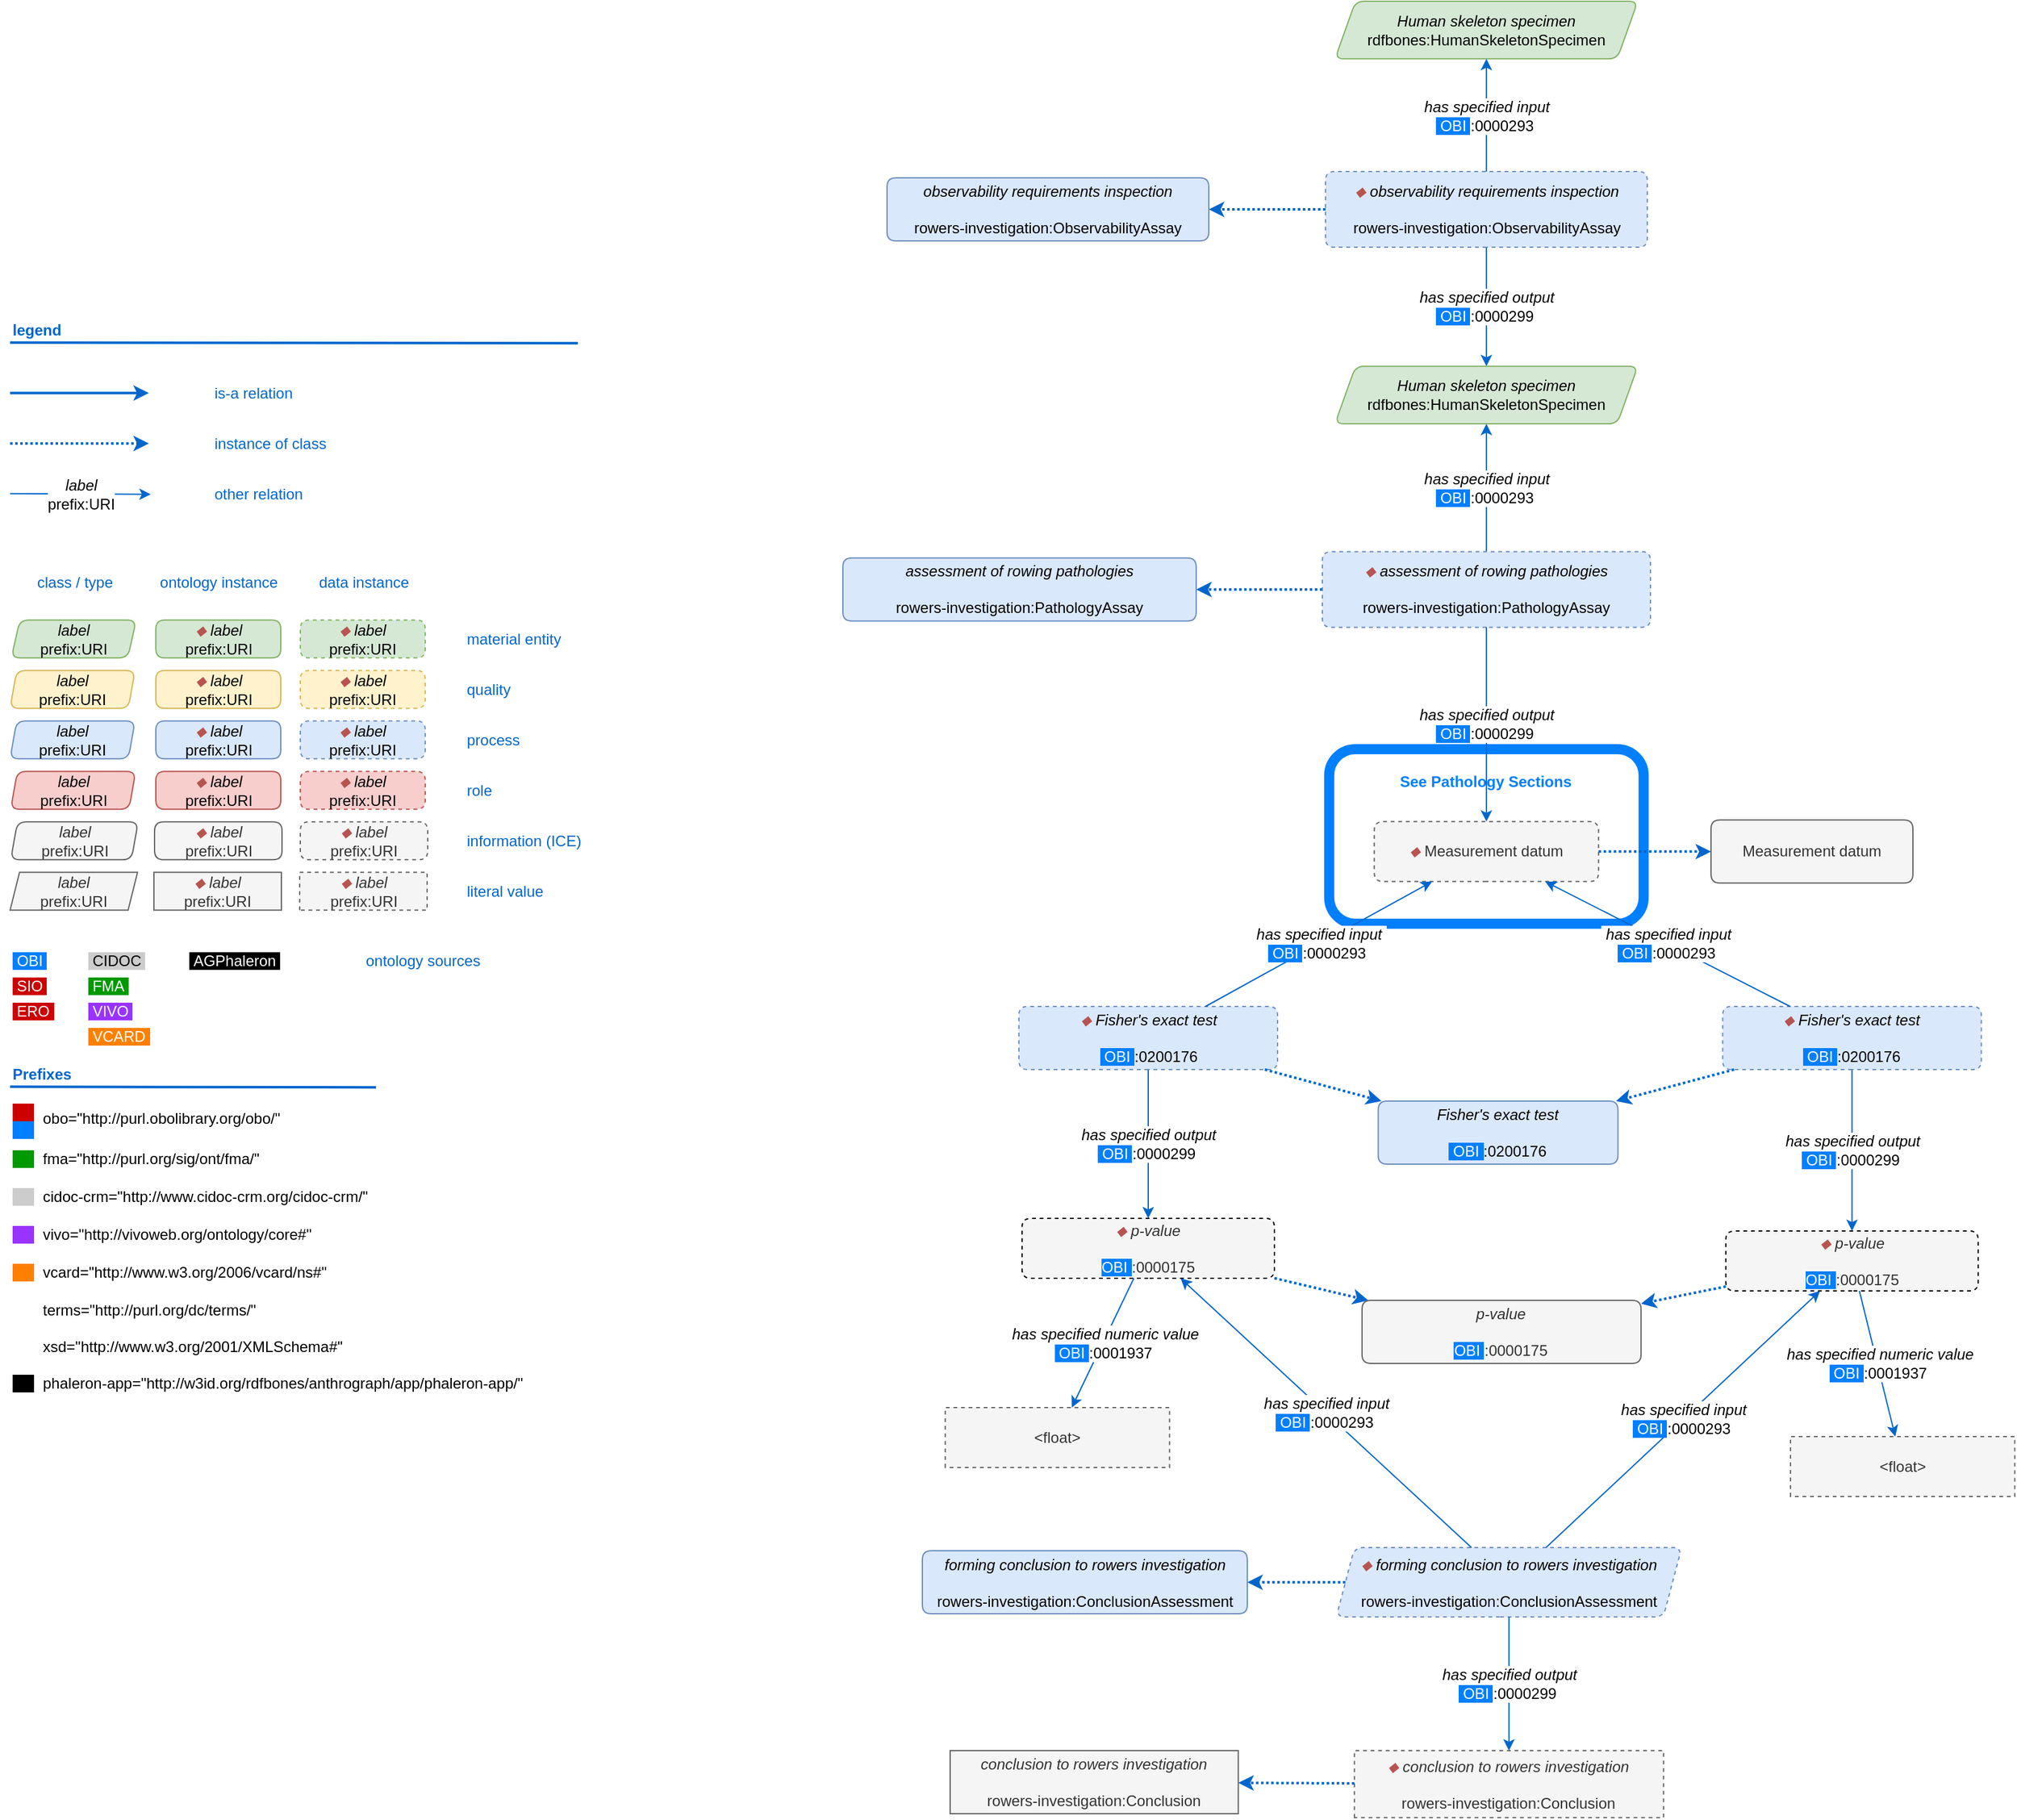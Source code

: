 <mxfile version="18.0.2" type="device" pages="7"><diagram id="6Kdk3_WT4j6F1V7GPTpA" name="Investigation Concept"><mxGraphModel dx="3232" dy="945" grid="1" gridSize="10" guides="1" tooltips="1" connect="1" arrows="1" fold="1" page="1" pageScale="1" pageWidth="850" pageHeight="1100" math="0" shadow="0"><root><mxCell id="0"/><mxCell id="1" parent="0"/><mxCell id="8ih82qpG3QMMpIVrI3y4-2" value="&lt;div align=&quot;center&quot;&gt;&lt;font color=&quot;#007FFF&quot;&gt;&lt;b&gt;See Pathology Sections&lt;br&gt;&lt;/b&gt;&lt;/font&gt;&lt;/div&gt;&lt;div&gt;&lt;font color=&quot;#007FFF&quot;&gt;&lt;b&gt;&lt;br&gt;&lt;/b&gt;&lt;/font&gt;&lt;/div&gt;&lt;div&gt;&lt;font color=&quot;#007FFF&quot;&gt;&lt;b&gt;&lt;br&gt;&lt;/b&gt;&lt;/font&gt;&lt;/div&gt;&lt;div&gt;&lt;font color=&quot;#007FFF&quot;&gt;&lt;b&gt;&lt;br&gt;&lt;/b&gt;&lt;/font&gt;&lt;/div&gt;&lt;div&gt;&lt;font color=&quot;#007FFF&quot;&gt;&lt;b&gt;&lt;br&gt;&lt;/b&gt;&lt;/font&gt;&lt;/div&gt;&lt;div&gt;&lt;font color=&quot;#007FFF&quot;&gt;&lt;b&gt;&lt;br&gt;&lt;/b&gt;&lt;/font&gt;&lt;/div&gt;&lt;div&gt;&lt;font color=&quot;#007FFF&quot;&gt;&lt;b&gt;&lt;br&gt;&lt;/b&gt;&lt;/font&gt;&lt;/div&gt;" style="rounded=1;whiteSpace=wrap;html=1;strokeColor=#007FFF;strokeWidth=8;fillColor=none;" parent="1" vertex="1"><mxGeometry x="-604.59" y="1543" width="249.18" height="138.37" as="geometry"/></mxCell><mxCell id="mPXV0rF5kV8t53pISHeP-1" value="&lt;span style=&quot;color: rgb(0 , 102 , 204)&quot;&gt;other relation&lt;/span&gt;" style="text;html=1;resizable=0;points=[];autosize=1;align=left;verticalAlign=top;spacingTop=-4;" parent="1" vertex="1"><mxGeometry x="-1490" y="1330.62" width="90" height="20" as="geometry"/></mxCell><mxCell id="mPXV0rF5kV8t53pISHeP-2" value="&lt;font style=&quot;font-size: 12px;&quot;&gt;&lt;span style=&quot;line-height: 120%; font-size: 12px;&quot;&gt;&lt;i style=&quot;font-size: 12px;&quot;&gt;label&lt;br style=&quot;font-size: 12px;&quot;&gt;&lt;/i&gt;prefix:URI&lt;/span&gt;&lt;/font&gt;" style="rounded=0;html=1;jettySize=auto;orthogonalLoop=1;strokeColor=#0066CC;fontSize=12;strokeWidth=1;arcSize=20;" parent="1" edge="1"><mxGeometry relative="1" as="geometry"><mxPoint x="-1649.997" y="1340.37" as="sourcePoint"/><mxPoint x="-1538.57" y="1340.87" as="targetPoint"/></mxGeometry></mxCell><mxCell id="mPXV0rF5kV8t53pISHeP-3" value="&lt;i&gt;label&lt;/i&gt;&lt;br&gt;prefix:URI" style="shape=parallelogram;perimeter=parallelogramPerimeter;whiteSpace=wrap;html=1;strokeColor=#d6b656;fontSize=12;align=center;size=0.053;fillColor=#fff2cc;rounded=1;comic=0;shadow=0;spacing=0;line-height:.8rem;arcSize=14;" parent="1" vertex="1"><mxGeometry x="-1650" y="1480.62" width="99" height="30" as="geometry"/></mxCell><mxCell id="mPXV0rF5kV8t53pISHeP-4" value="&lt;i&gt;label&lt;/i&gt;&lt;br&gt;prefix:URI" style="shape=parallelogram;perimeter=parallelogramPerimeter;whiteSpace=wrap;html=1;strokeColor=#6c8ebf;fontSize=12;align=center;size=0.053;fillColor=#dae8fc;rounded=1;comic=0;shadow=0;spacing=0;line-height:.8rem;arcSize=14;" parent="1" vertex="1"><mxGeometry x="-1650" y="1520.62" width="99" height="30" as="geometry"/></mxCell><mxCell id="mPXV0rF5kV8t53pISHeP-5" value="&lt;i&gt;label&lt;/i&gt;&lt;br&gt;prefix:URI" style="shape=parallelogram;perimeter=parallelogramPerimeter;whiteSpace=wrap;html=1;strokeColor=#666666;fontSize=12;align=center;size=0.053;fillColor=#f5f5f5;rounded=1;comic=0;shadow=0;spacing=0;line-height:.8rem;arcSize=14;fontColor=#333333;" parent="1" vertex="1"><mxGeometry x="-1649.5" y="1600.62" width="101" height="30" as="geometry"/></mxCell><mxCell id="mPXV0rF5kV8t53pISHeP-6" value="&lt;i&gt;label&lt;/i&gt;&lt;br&gt;prefix:URI" style="shape=parallelogram;perimeter=parallelogramPerimeter;whiteSpace=wrap;html=1;strokeColor=#b85450;fontSize=12;align=center;size=0.053;fillColor=#f8cecc;rounded=1;comic=0;shadow=0;spacing=0;line-height:.8rem;arcSize=14;" parent="1" vertex="1"><mxGeometry x="-1649.5" y="1560.62" width="99" height="30" as="geometry"/></mxCell><mxCell id="mPXV0rF5kV8t53pISHeP-7" value="" style="group" parent="1" vertex="1" connectable="0"><mxGeometry x="-1650" y="1200.62" width="450" height="20.5" as="geometry"/></mxCell><mxCell id="mPXV0rF5kV8t53pISHeP-8" value="&lt;font color=&quot;#0066cc&quot;&gt;legend&lt;/font&gt;" style="text;html=1;resizable=0;points=[];autosize=1;align=left;verticalAlign=top;spacingTop=-4;fontStyle=1" parent="mPXV0rF5kV8t53pISHeP-7" vertex="1"><mxGeometry width="50" height="20" as="geometry"/></mxCell><mxCell id="mPXV0rF5kV8t53pISHeP-9" value="" style="endArrow=none;html=1;strokeColor=#0066CC;strokeWidth=2;" parent="mPXV0rF5kV8t53pISHeP-7" edge="1"><mxGeometry width="50" height="50" relative="1" as="geometry"><mxPoint x="450" y="20.5" as="sourcePoint"/><mxPoint y="20" as="targetPoint"/></mxGeometry></mxCell><mxCell id="mPXV0rF5kV8t53pISHeP-10" value="" style="edgeStyle=none;rounded=0;html=1;jettySize=auto;orthogonalLoop=1;strokeColor=#0066CC;strokeWidth=2;fontSize=12;fontColor=#0066CC;" parent="1" edge="1"><mxGeometry x="-0.651" y="-4" relative="1" as="geometry"><mxPoint x="-1650" y="1260.62" as="sourcePoint"/><mxPoint x="-1540" y="1260.62" as="targetPoint"/><mxPoint x="1" as="offset"/></mxGeometry></mxCell><mxCell id="mPXV0rF5kV8t53pISHeP-11" value="&lt;span style=&quot;color: rgb(0 , 102 , 204)&quot;&gt;is-a relation&lt;/span&gt;" style="text;html=1;resizable=0;points=[];autosize=1;align=left;verticalAlign=top;spacingTop=-4;" parent="1" vertex="1"><mxGeometry x="-1490" y="1250.62" width="80" height="20" as="geometry"/></mxCell><mxCell id="mPXV0rF5kV8t53pISHeP-12" value="&lt;font color=&quot;#0066cc&quot;&gt;material entity&lt;/font&gt;" style="text;html=1;resizable=0;points=[];autosize=1;align=left;verticalAlign=top;spacingTop=-4;" parent="1" vertex="1"><mxGeometry x="-1290" y="1445.62" width="90" height="20" as="geometry"/></mxCell><mxCell id="mPXV0rF5kV8t53pISHeP-13" value="&lt;font color=&quot;#0066cc&quot;&gt;quality&lt;/font&gt;" style="text;html=1;resizable=0;points=[];autosize=1;align=left;verticalAlign=top;spacingTop=-4;" parent="1" vertex="1"><mxGeometry x="-1290" y="1485.62" width="50" height="20" as="geometry"/></mxCell><mxCell id="mPXV0rF5kV8t53pISHeP-14" value="&lt;font color=&quot;#0066cc&quot;&gt;process&lt;/font&gt;" style="text;html=1;resizable=0;points=[];autosize=1;align=left;verticalAlign=top;spacingTop=-4;" parent="1" vertex="1"><mxGeometry x="-1290" y="1525.62" width="60" height="20" as="geometry"/></mxCell><mxCell id="mPXV0rF5kV8t53pISHeP-15" value="&lt;font color=&quot;#0066cc&quot;&gt;role&lt;/font&gt;" style="text;html=1;resizable=0;points=[];autosize=1;align=left;verticalAlign=top;spacingTop=-4;" parent="1" vertex="1"><mxGeometry x="-1290" y="1565.62" width="40" height="20" as="geometry"/></mxCell><mxCell id="mPXV0rF5kV8t53pISHeP-16" value="&lt;span style=&quot;color: rgb(0 , 102 , 204)&quot;&gt;information (ICE)&lt;/span&gt;" style="text;html=1;resizable=0;points=[];autosize=1;align=left;verticalAlign=top;spacingTop=-4;" parent="1" vertex="1"><mxGeometry x="-1290" y="1605.62" width="110" height="20" as="geometry"/></mxCell><mxCell id="mPXV0rF5kV8t53pISHeP-17" value="&lt;i&gt;&lt;font color=&quot;#b85450&quot;&gt;⬥&lt;/font&gt;&amp;nbsp;&lt;/i&gt;&lt;i&gt;label&lt;/i&gt;&lt;br&gt;prefix:URI" style="shape=parallelogram;perimeter=parallelogramPerimeter;whiteSpace=wrap;html=1;strokeColor=#82b366;fontSize=12;align=center;size=0;fillColor=#d5e8d4;rounded=1;comic=0;shadow=0;spacing=0;line-height:.8rem;arcSize=14;" parent="1" vertex="1"><mxGeometry x="-1534.5" y="1440.62" width="99" height="30" as="geometry"/></mxCell><mxCell id="mPXV0rF5kV8t53pISHeP-18" value="&lt;i&gt;&lt;font color=&quot;#b85450&quot;&gt;⬥&lt;/font&gt; label&lt;/i&gt;&lt;br&gt;prefix:URI" style="shape=parallelogram;perimeter=parallelogramPerimeter;whiteSpace=wrap;html=1;strokeColor=#82b366;fontSize=12;align=center;size=0;fillColor=#d5e8d4;rounded=1;comic=0;shadow=0;spacing=0;line-height:.8rem;arcSize=14;dashed=1;" parent="1" vertex="1"><mxGeometry x="-1420" y="1440.62" width="99" height="30" as="geometry"/></mxCell><mxCell id="mPXV0rF5kV8t53pISHeP-19" value="&lt;i&gt;&lt;font color=&quot;#b85450&quot;&gt;⬥&lt;/font&gt;&amp;nbsp;&lt;/i&gt;&lt;i&gt;label&lt;/i&gt;&lt;br&gt;prefix:URI" style="shape=parallelogram;perimeter=parallelogramPerimeter;whiteSpace=wrap;html=1;strokeColor=#d6b656;fontSize=12;align=center;size=0;fillColor=#fff2cc;rounded=1;comic=0;shadow=0;spacing=0;line-height:.8rem;arcSize=14;" parent="1" vertex="1"><mxGeometry x="-1534.5" y="1480.62" width="99" height="30" as="geometry"/></mxCell><mxCell id="mPXV0rF5kV8t53pISHeP-20" value="&lt;i&gt;&lt;font color=&quot;#b85450&quot;&gt;⬥&lt;/font&gt;&amp;nbsp;&lt;/i&gt;&lt;i&gt;label&lt;/i&gt;&lt;br&gt;prefix:URI" style="shape=parallelogram;perimeter=parallelogramPerimeter;whiteSpace=wrap;html=1;strokeColor=#d6b656;fontSize=12;align=center;size=0;fillColor=#fff2cc;rounded=1;comic=0;shadow=0;spacing=0;line-height:.8rem;arcSize=14;dashed=1;" parent="1" vertex="1"><mxGeometry x="-1420" y="1480.62" width="99" height="30" as="geometry"/></mxCell><mxCell id="mPXV0rF5kV8t53pISHeP-21" value="&lt;i&gt;&lt;font color=&quot;#b85450&quot;&gt;⬥&lt;/font&gt;&amp;nbsp;&lt;/i&gt;&lt;i&gt;label&lt;/i&gt;&lt;br&gt;prefix:URI" style="shape=parallelogram;perimeter=parallelogramPerimeter;whiteSpace=wrap;html=1;strokeColor=#6c8ebf;fontSize=12;align=center;size=0;fillColor=#dae8fc;rounded=1;comic=0;shadow=0;spacing=0;line-height:.8rem;arcSize=14;" parent="1" vertex="1"><mxGeometry x="-1534.5" y="1520.62" width="99" height="30" as="geometry"/></mxCell><mxCell id="mPXV0rF5kV8t53pISHeP-22" value="&lt;i&gt;&lt;font color=&quot;#b85450&quot;&gt;⬥&lt;/font&gt;&amp;nbsp;&lt;/i&gt;&lt;i&gt;label&lt;/i&gt;&lt;br&gt;prefix:URI" style="shape=parallelogram;perimeter=parallelogramPerimeter;whiteSpace=wrap;html=1;strokeColor=#6c8ebf;fontSize=12;align=center;size=0;fillColor=#dae8fc;rounded=1;comic=0;shadow=0;spacing=0;line-height:.8rem;arcSize=14;dashed=1;" parent="1" vertex="1"><mxGeometry x="-1420" y="1520.62" width="99" height="30" as="geometry"/></mxCell><mxCell id="mPXV0rF5kV8t53pISHeP-23" value="&lt;i&gt;&lt;font color=&quot;#b85450&quot;&gt;⬥&lt;/font&gt;&amp;nbsp;&lt;/i&gt;&lt;i&gt;label&lt;/i&gt;&lt;br&gt;prefix:URI" style="shape=parallelogram;perimeter=parallelogramPerimeter;whiteSpace=wrap;html=1;strokeColor=#b85450;fontSize=12;align=center;size=0;fillColor=#f8cecc;rounded=1;comic=0;shadow=0;spacing=0;line-height:.8rem;arcSize=14;" parent="1" vertex="1"><mxGeometry x="-1534.5" y="1560.62" width="99" height="30" as="geometry"/></mxCell><mxCell id="mPXV0rF5kV8t53pISHeP-24" value="&lt;i&gt;&lt;font color=&quot;#b85450&quot;&gt;⬥&lt;/font&gt;&amp;nbsp;&lt;/i&gt;&lt;i&gt;label&lt;/i&gt;&lt;br&gt;prefix:URI" style="shape=parallelogram;perimeter=parallelogramPerimeter;whiteSpace=wrap;html=1;strokeColor=#b85450;fontSize=12;align=center;size=0;fillColor=#f8cecc;rounded=1;comic=0;shadow=0;spacing=0;line-height:.8rem;arcSize=14;dashed=1;" parent="1" vertex="1"><mxGeometry x="-1420" y="1560.62" width="99" height="30" as="geometry"/></mxCell><mxCell id="mPXV0rF5kV8t53pISHeP-25" value="&lt;i style=&quot;color: rgb(0 , 0 , 0)&quot;&gt;&lt;font color=&quot;#b85450&quot;&gt;⬥&lt;/font&gt;&amp;nbsp;&lt;/i&gt;&lt;i&gt;label&lt;/i&gt;&lt;br&gt;prefix:URI" style="shape=parallelogram;perimeter=parallelogramPerimeter;whiteSpace=wrap;html=1;strokeColor=#666666;fontSize=12;align=center;size=0;fillColor=#f5f5f5;rounded=1;comic=0;shadow=0;spacing=0;line-height:.8rem;arcSize=14;fontColor=#333333;" parent="1" vertex="1"><mxGeometry x="-1535.5" y="1600.62" width="101" height="30" as="geometry"/></mxCell><mxCell id="mPXV0rF5kV8t53pISHeP-26" value="&lt;i style=&quot;color: rgb(0 , 0 , 0)&quot;&gt;&lt;font color=&quot;#b85450&quot;&gt;⬥&lt;/font&gt;&amp;nbsp;&lt;/i&gt;&lt;i&gt;label&lt;/i&gt;&lt;br&gt;prefix:URI" style="shape=parallelogram;perimeter=parallelogramPerimeter;whiteSpace=wrap;html=1;strokeColor=#666666;fontSize=12;align=center;size=0;fillColor=#f5f5f5;rounded=1;comic=0;shadow=0;spacing=0;line-height:.8rem;arcSize=14;fontColor=#333333;dashed=1;" parent="1" vertex="1"><mxGeometry x="-1420" y="1600.62" width="101" height="30" as="geometry"/></mxCell><mxCell id="mPXV0rF5kV8t53pISHeP-27" value="&lt;div style=&quot;text-align: left&quot;&gt;&lt;span&gt;&lt;font color=&quot;#0066cc&quot;&gt;class / type&lt;/font&gt;&lt;/span&gt;&lt;/div&gt;" style="text;html=1;resizable=0;points=[];autosize=1;align=center;verticalAlign=top;spacingTop=-4;" parent="1" vertex="1"><mxGeometry x="-1639" y="1400.62" width="80" height="20" as="geometry"/></mxCell><mxCell id="mPXV0rF5kV8t53pISHeP-28" value="&lt;div style=&quot;text-align: left&quot;&gt;&lt;span&gt;&lt;font color=&quot;#0066cc&quot;&gt;ontology instance&lt;/font&gt;&lt;/span&gt;&lt;/div&gt;" style="text;html=1;resizable=0;points=[];autosize=1;align=center;verticalAlign=top;spacingTop=-4;" parent="1" vertex="1"><mxGeometry x="-1540" y="1400.62" width="110" height="20" as="geometry"/></mxCell><mxCell id="mPXV0rF5kV8t53pISHeP-29" value="&lt;div style=&quot;text-align: left&quot;&gt;&lt;span&gt;&lt;font color=&quot;#0066cc&quot;&gt;data instance&lt;/font&gt;&lt;/span&gt;&lt;/div&gt;" style="text;html=1;resizable=0;points=[];autosize=1;align=center;verticalAlign=top;spacingTop=-4;" parent="1" vertex="1"><mxGeometry x="-1415.5" y="1400.62" width="90" height="20" as="geometry"/></mxCell><mxCell id="mPXV0rF5kV8t53pISHeP-30" value="" style="edgeStyle=none;rounded=0;html=1;jettySize=auto;orthogonalLoop=1;strokeColor=#0066CC;strokeWidth=2;fontSize=12;fontColor=#0066CC;dashed=1;dashPattern=1 1;" parent="1" edge="1"><mxGeometry x="-0.651" y="-4" relative="1" as="geometry"><mxPoint x="-1650" y="1300.62" as="sourcePoint"/><mxPoint x="-1540" y="1300.62" as="targetPoint"/><mxPoint x="1" as="offset"/></mxGeometry></mxCell><mxCell id="mPXV0rF5kV8t53pISHeP-31" value="&lt;span style=&quot;color: rgb(0 , 102 , 204)&quot;&gt;instance of class&lt;/span&gt;" style="text;html=1;resizable=0;points=[];autosize=1;align=left;verticalAlign=top;spacingTop=-4;" parent="1" vertex="1"><mxGeometry x="-1490" y="1290.62" width="100" height="20" as="geometry"/></mxCell><mxCell id="mPXV0rF5kV8t53pISHeP-32" value="&lt;i&gt;label&lt;/i&gt;&lt;br&gt;prefix:URI" style="shape=parallelogram;perimeter=parallelogramPerimeter;whiteSpace=wrap;html=1;strokeColor=#666666;fontSize=12;align=center;size=0.074;fillColor=#f5f5f5;rounded=0;comic=0;shadow=0;spacing=0;line-height:.8rem;arcSize=14;fontColor=#333333;" parent="1" vertex="1"><mxGeometry x="-1650" y="1640.62" width="101" height="30" as="geometry"/></mxCell><mxCell id="mPXV0rF5kV8t53pISHeP-33" value="&lt;span style=&quot;color: rgb(0 , 102 , 204)&quot;&gt;literal value&lt;/span&gt;" style="text;html=1;resizable=0;points=[];autosize=1;align=left;verticalAlign=top;spacingTop=-4;" parent="1" vertex="1"><mxGeometry x="-1290.5" y="1645.62" width="80" height="20" as="geometry"/></mxCell><mxCell id="mPXV0rF5kV8t53pISHeP-34" value="&lt;i style=&quot;color: rgb(0 , 0 , 0)&quot;&gt;&lt;font color=&quot;#b85450&quot;&gt;⬥&lt;/font&gt;&amp;nbsp;&lt;/i&gt;&lt;i&gt;label&lt;/i&gt;&lt;br&gt;prefix:URI" style="shape=parallelogram;perimeter=parallelogramPerimeter;whiteSpace=wrap;html=1;strokeColor=#666666;fontSize=12;align=center;size=0;fillColor=#f5f5f5;rounded=0;comic=0;shadow=0;spacing=0;line-height:.8rem;arcSize=14;fontColor=#333333;" parent="1" vertex="1"><mxGeometry x="-1536" y="1640.62" width="101" height="30" as="geometry"/></mxCell><mxCell id="mPXV0rF5kV8t53pISHeP-35" value="&lt;i style=&quot;color: rgb(0 , 0 , 0)&quot;&gt;&lt;font color=&quot;#b85450&quot;&gt;⬥&lt;/font&gt;&amp;nbsp;&lt;/i&gt;&lt;i&gt;label&lt;/i&gt;&lt;br&gt;prefix:URI" style="shape=parallelogram;perimeter=parallelogramPerimeter;whiteSpace=wrap;html=1;strokeColor=#666666;fontSize=12;align=center;size=0;fillColor=#f5f5f5;rounded=0;comic=0;shadow=0;spacing=0;line-height:.8rem;arcSize=14;fontColor=#333333;dashed=1;" parent="1" vertex="1"><mxGeometry x="-1420.5" y="1640.62" width="101" height="30" as="geometry"/></mxCell><mxCell id="mPXV0rF5kV8t53pISHeP-36" value="&lt;i&gt;label&lt;/i&gt;&lt;br&gt;prefix:URI" style="shape=parallelogram;perimeter=parallelogramPerimeter;whiteSpace=wrap;html=1;strokeColor=#82b366;fontSize=12;align=center;size=0.068;fillColor=#d5e8d4;rounded=1;comic=0;shadow=0;spacing=0;line-height:.8rem;arcSize=14;" parent="1" vertex="1"><mxGeometry x="-1649" y="1440.62" width="99" height="30" as="geometry"/></mxCell><mxCell id="mPXV0rF5kV8t53pISHeP-37" value="&lt;font size=&quot;1&quot;&gt;&lt;span style=&quot;line-height: 100% ; background-color: rgb(204 , 204 , 204) ; font-size: 12px&quot;&gt;&amp;nbsp;CIDOC&amp;nbsp;&lt;/span&gt;&lt;/font&gt;" style="text;html=1;resizable=0;points=[];autosize=1;align=left;verticalAlign=top;spacingTop=-4;" parent="1" vertex="1"><mxGeometry x="-1590" y="1700.62" width="60" height="20" as="geometry"/></mxCell><mxCell id="mPXV0rF5kV8t53pISHeP-38" value="&lt;font color=&quot;#ffffff&quot; style=&quot;font-size: 12px;&quot;&gt;&lt;span style=&quot;font-size: 12px; line-height: 100%; background-color: rgb(0, 127, 255);&quot;&gt;&amp;nbsp;OBI&amp;nbsp;&lt;/span&gt;&lt;/font&gt;" style="text;html=1;resizable=0;points=[];autosize=1;align=left;verticalAlign=top;spacingTop=-4;fontSize=12;" parent="1" vertex="1"><mxGeometry x="-1650" y="1700.62" width="40" height="20" as="geometry"/></mxCell><mxCell id="mPXV0rF5kV8t53pISHeP-39" value="&lt;font color=&quot;#0066cc&quot;&gt;ontology sources&lt;/font&gt;" style="text;html=1;resizable=0;points=[];autosize=1;align=left;verticalAlign=top;spacingTop=-4;" parent="1" vertex="1"><mxGeometry x="-1370" y="1700.62" width="110" height="20" as="geometry"/></mxCell><mxCell id="mPXV0rF5kV8t53pISHeP-40" value="&lt;font size=&quot;1&quot; color=&quot;#ffffff&quot;&gt;&lt;span style=&quot;line-height: 100% ; background-color: rgb(0 , 153 , 0) ; font-size: 12px&quot;&gt;&amp;nbsp;FMA&amp;nbsp;&lt;/span&gt;&lt;/font&gt;" style="text;html=1;resizable=0;points=[];autosize=1;align=left;verticalAlign=top;spacingTop=-4;" parent="1" vertex="1"><mxGeometry x="-1590" y="1720.62" width="50" height="20" as="geometry"/></mxCell><mxCell id="mPXV0rF5kV8t53pISHeP-41" value="&lt;font size=&quot;1&quot; color=&quot;#ffffff&quot;&gt;&lt;span style=&quot;line-height: 100% ; font-size: 12px ; background-color: rgb(204 , 0 , 0)&quot;&gt;&amp;nbsp;SIO&amp;nbsp;&lt;/span&gt;&lt;/font&gt;" style="text;html=1;resizable=0;points=[];autosize=1;align=left;verticalAlign=top;spacingTop=-4;" parent="1" vertex="1"><mxGeometry x="-1650" y="1720.62" width="40" height="20" as="geometry"/></mxCell><mxCell id="mPXV0rF5kV8t53pISHeP-42" value="&lt;font size=&quot;1&quot; color=&quot;#ffffff&quot;&gt;&lt;span style=&quot;line-height: 100% ; font-size: 12px ; background-color: rgb(153 , 51 , 255)&quot;&gt;&amp;nbsp;VIVO&amp;nbsp;&lt;/span&gt;&lt;/font&gt;" style="text;html=1;resizable=0;points=[];autosize=1;align=left;verticalAlign=top;spacingTop=-4;" parent="1" vertex="1"><mxGeometry x="-1590" y="1740.62" width="50" height="20" as="geometry"/></mxCell><mxCell id="mPXV0rF5kV8t53pISHeP-43" value="&lt;font size=&quot;1&quot; color=&quot;#ffffff&quot;&gt;&lt;span style=&quot;line-height: 100% ; font-size: 12px ; background-color: rgb(255 , 128 , 0)&quot;&gt;&amp;nbsp;VCARD&amp;nbsp;&lt;/span&gt;&lt;/font&gt;" style="text;html=1;resizable=0;points=[];autosize=1;align=left;verticalAlign=top;spacingTop=-4;" parent="1" vertex="1"><mxGeometry x="-1590" y="1760.62" width="60" height="20" as="geometry"/></mxCell><mxCell id="mPXV0rF5kV8t53pISHeP-44" value="&lt;font color=&quot;#ffffff&quot; style=&quot;font-size: 12px&quot;&gt;&lt;span style=&quot;font-size: 12px ; line-height: 100% ; background-color: rgb(204 , 0 , 0)&quot;&gt;&amp;nbsp;ERO&amp;nbsp;&lt;/span&gt;&lt;/font&gt;" style="text;html=1;resizable=0;points=[];autosize=1;align=left;verticalAlign=top;spacingTop=-4;fontSize=12;" parent="1" vertex="1"><mxGeometry x="-1650" y="1740.62" width="50" height="20" as="geometry"/></mxCell><mxCell id="mPXV0rF5kV8t53pISHeP-45" value="&lt;font size=&quot;1&quot; color=&quot;#ffffff&quot;&gt;&lt;span style=&quot;line-height: 100% ; font-size: 12px ; background-color: rgb(0 , 0 , 0)&quot;&gt;&amp;nbsp;AGPhaleron&amp;nbsp;&lt;/span&gt;&lt;/font&gt;" style="text;html=1;resizable=0;points=[];autosize=1;align=left;verticalAlign=top;spacingTop=-4;" parent="1" vertex="1"><mxGeometry x="-1510" y="1700.62" width="90" height="20" as="geometry"/></mxCell><mxCell id="mPXV0rF5kV8t53pISHeP-46" value="" style="group" parent="1" vertex="1" connectable="0"><mxGeometry x="-1650" y="1790.62" width="420" height="270" as="geometry"/></mxCell><mxCell id="mPXV0rF5kV8t53pISHeP-47" value="terms=&quot;http://purl.org/dc/terms/&lt;span style=&quot;color: rgba(0 , 0 , 0 , 0) ; font-family: monospace ; font-size: 0px&quot;&gt;%3CmxGraphModel%3E%3Croot%3E%3CmxCell%20id%3D%220%22%2F%3E%3CmxCell%20id%3D%221%22%20parent%3D%220%22%2F%3E%3CmxCell%20id%3D%222%22%20value%3D%22vcard%3D%26quot%3Bhttp%3A%2F%2Fwww.w3.org%2F2006%2Fvcard%2Fns%23%26lt%3Bspan%26gt%3B%26quot%3B%26lt%3B%2Fspan%26gt%3B%22%20style%3D%22text%3Bhtml%3D1%3BstrokeColor%3Dnone%3BfillColor%3Dnone%3Balign%3Dleft%3BverticalAlign%3Dmiddle%3BwhiteSpace%3Dwrap%3Brounded%3D0%3BlabelBackgroundColor%3Dnone%3B%22%20vertex%3D%221%22%20parent%3D%221%22%3E%3CmxGeometry%20x%3D%22-236%22%20y%3D%22510%22%20width%3D%22270%22%20height%3D%2230%22%20as%3D%22geometry%22%2F%3E%3C%2FmxCell%3E%3C%2Froot%3E%3C%2FmxGraphModel%3E&lt;/span&gt;&lt;span&gt;&quot;&lt;/span&gt;" style="text;html=1;strokeColor=none;fillColor=none;align=left;verticalAlign=middle;whiteSpace=wrap;rounded=0;labelBackgroundColor=none;" parent="mPXV0rF5kV8t53pISHeP-46" vertex="1"><mxGeometry x="24" y="182" width="266" height="30" as="geometry"/></mxCell><UserObject label="xsd=&quot;http://www.w3.org/2001/XMLSchema#&quot;" link="http://purl.org/dc/terms/" id="mPXV0rF5kV8t53pISHeP-48"><mxCell style="text;whiteSpace=wrap;html=1;" parent="mPXV0rF5kV8t53pISHeP-46" vertex="1"><mxGeometry x="24" y="212" width="266" height="30" as="geometry"/></mxCell></UserObject><mxCell id="mPXV0rF5kV8t53pISHeP-49" value="" style="group" parent="mPXV0rF5kV8t53pISHeP-46" vertex="1" connectable="0"><mxGeometry y="92" width="290" height="30" as="geometry"/></mxCell><mxCell id="mPXV0rF5kV8t53pISHeP-50" value="&lt;font size=&quot;1&quot;&gt;&lt;span style=&quot;line-height: 100% ; background-color: rgb(204 , 204 , 204) ; font-size: 12px&quot;&gt;&amp;nbsp; &amp;nbsp; &amp;nbsp;&lt;/span&gt;&lt;/font&gt;" style="text;html=1;resizable=0;points=[];autosize=1;align=left;verticalAlign=top;spacingTop=-4;" parent="mPXV0rF5kV8t53pISHeP-49" vertex="1"><mxGeometry y="5" width="30" height="20" as="geometry"/></mxCell><mxCell id="mPXV0rF5kV8t53pISHeP-51" value="cidoc-crm=&quot;http://www.cidoc-crm.org/cidoc-crm/&lt;span&gt;&quot;&lt;/span&gt;" style="text;html=1;strokeColor=none;fillColor=none;align=left;verticalAlign=middle;whiteSpace=wrap;rounded=0;labelBackgroundColor=none;" parent="mPXV0rF5kV8t53pISHeP-49" vertex="1"><mxGeometry x="23.673" width="266.327" height="30" as="geometry"/></mxCell><mxCell id="mPXV0rF5kV8t53pISHeP-52" value="" style="group" parent="mPXV0rF5kV8t53pISHeP-46" vertex="1" connectable="0"><mxGeometry y="122" width="290" height="30" as="geometry"/></mxCell><mxCell id="mPXV0rF5kV8t53pISHeP-53" value="&lt;font size=&quot;1&quot; color=&quot;#ffffff&quot;&gt;&lt;span style=&quot;line-height: 100% ; font-size: 12px ; background-color: rgb(153 , 51 , 255)&quot;&gt;&amp;nbsp; &amp;nbsp; &amp;nbsp;&lt;/span&gt;&lt;/font&gt;" style="text;html=1;resizable=0;points=[];autosize=1;align=left;verticalAlign=top;spacingTop=-4;" parent="mPXV0rF5kV8t53pISHeP-52" vertex="1"><mxGeometry y="5" width="30" height="20" as="geometry"/></mxCell><mxCell id="mPXV0rF5kV8t53pISHeP-54" value="vivo=&quot;http://vivoweb.org/ontology/core#&lt;span&gt;&quot;&lt;/span&gt;" style="text;html=1;strokeColor=none;fillColor=none;align=left;verticalAlign=middle;whiteSpace=wrap;rounded=0;labelBackgroundColor=none;" parent="mPXV0rF5kV8t53pISHeP-52" vertex="1"><mxGeometry x="23.673" width="266.327" height="30" as="geometry"/></mxCell><mxCell id="mPXV0rF5kV8t53pISHeP-55" value="" style="group" parent="mPXV0rF5kV8t53pISHeP-46" vertex="1" connectable="0"><mxGeometry y="152" width="290" height="30" as="geometry"/></mxCell><mxCell id="mPXV0rF5kV8t53pISHeP-56" value="&lt;font size=&quot;1&quot; color=&quot;#ffffff&quot;&gt;&lt;span style=&quot;line-height: 100% ; font-size: 12px ; background-color: rgb(255 , 128 , 0)&quot;&gt;&amp;nbsp; &amp;nbsp; &amp;nbsp;&lt;/span&gt;&lt;/font&gt;" style="text;html=1;resizable=0;points=[];autosize=1;align=left;verticalAlign=top;spacingTop=-4;" parent="mPXV0rF5kV8t53pISHeP-55" vertex="1"><mxGeometry y="5" width="30" height="20" as="geometry"/></mxCell><mxCell id="mPXV0rF5kV8t53pISHeP-57" value="vcard=&quot;http://www.w3.org/2006/vcard/ns#&lt;span&gt;&quot;&lt;/span&gt;" style="text;html=1;strokeColor=none;fillColor=none;align=left;verticalAlign=middle;whiteSpace=wrap;rounded=0;labelBackgroundColor=none;" parent="mPXV0rF5kV8t53pISHeP-55" vertex="1"><mxGeometry x="23.673" width="266.327" height="30" as="geometry"/></mxCell><mxCell id="mPXV0rF5kV8t53pISHeP-58" value="" style="group" parent="mPXV0rF5kV8t53pISHeP-46" vertex="1" connectable="0"><mxGeometry width="290" height="20.5" as="geometry"/></mxCell><mxCell id="mPXV0rF5kV8t53pISHeP-59" value="&lt;font color=&quot;#0066cc&quot;&gt;Prefixes&lt;/font&gt;" style="text;html=1;resizable=0;points=[];autosize=1;align=left;verticalAlign=top;spacingTop=-4;fontStyle=1" parent="mPXV0rF5kV8t53pISHeP-58" vertex="1"><mxGeometry width="60" height="20" as="geometry"/></mxCell><mxCell id="mPXV0rF5kV8t53pISHeP-60" value="" style="endArrow=none;html=1;strokeColor=#0066CC;strokeWidth=2;" parent="mPXV0rF5kV8t53pISHeP-58" edge="1"><mxGeometry width="50" height="50" relative="1" as="geometry"><mxPoint x="290" y="20.5" as="sourcePoint"/><mxPoint y="20" as="targetPoint"/></mxGeometry></mxCell><mxCell id="mPXV0rF5kV8t53pISHeP-61" value="&lt;font size=&quot;1&quot; color=&quot;#ffffff&quot;&gt;&lt;span style=&quot;line-height: 100% ; font-size: 12px ; background-color: rgb(0 , 0 , 0)&quot;&gt;&amp;nbsp; &amp;nbsp; &amp;nbsp;&lt;/span&gt;&lt;/font&gt;" style="text;html=1;resizable=0;points=[];autosize=1;align=left;verticalAlign=top;spacingTop=-4;" parent="mPXV0rF5kV8t53pISHeP-46" vertex="1"><mxGeometry y="245" width="30" height="20" as="geometry"/></mxCell><mxCell id="mPXV0rF5kV8t53pISHeP-62" value="phaleron-app=&quot;http://w3id.org/rdfbones/anthrograph/app/phaleron-app/&lt;span&gt;&quot;&lt;/span&gt;" style="text;html=1;strokeColor=none;fillColor=none;align=left;verticalAlign=middle;whiteSpace=wrap;rounded=0;labelBackgroundColor=none;" parent="mPXV0rF5kV8t53pISHeP-46" vertex="1"><mxGeometry x="23.67" y="240" width="396.33" height="30" as="geometry"/></mxCell><mxCell id="mPXV0rF5kV8t53pISHeP-63" value="&lt;font color=&quot;#ffffff&quot; size=&quot;1&quot;&gt;&lt;span style=&quot;line-height: 100% ; font-size: 12px ; background-color: rgb(204 , 0 , 0)&quot;&gt;&amp;nbsp; &amp;nbsp; &amp;nbsp;&lt;/span&gt;&lt;/font&gt;" style="text;html=1;resizable=0;points=[];autosize=1;align=left;verticalAlign=top;spacingTop=-4;" parent="mPXV0rF5kV8t53pISHeP-46" vertex="1"><mxGeometry y="30" width="30" height="20" as="geometry"/></mxCell><mxCell id="mPXV0rF5kV8t53pISHeP-64" value="&lt;font color=&quot;#ffffff&quot; style=&quot;font-size: 12px&quot;&gt;&lt;span style=&quot;font-size: 12px ; line-height: 100% ; background-color: rgb(0 , 127 , 255)&quot;&gt;&amp;nbsp; &amp;nbsp; &amp;nbsp;&lt;/span&gt;&lt;/font&gt;" style="text;html=1;resizable=0;points=[];autosize=1;align=left;verticalAlign=top;spacingTop=-4;fontSize=12;" parent="mPXV0rF5kV8t53pISHeP-46" vertex="1"><mxGeometry y="44" width="30" height="20" as="geometry"/></mxCell><mxCell id="mPXV0rF5kV8t53pISHeP-65" value="obo=&quot;http://purl.obolibrary.org/obo/&quot;" style="text;html=1;strokeColor=none;fillColor=none;align=left;verticalAlign=middle;whiteSpace=wrap;rounded=0;labelBackgroundColor=none;" parent="mPXV0rF5kV8t53pISHeP-46" vertex="1"><mxGeometry x="24.001" y="30" width="258.929" height="30" as="geometry"/></mxCell><mxCell id="mPXV0rF5kV8t53pISHeP-66" value="&lt;font size=&quot;1&quot; color=&quot;#ffffff&quot;&gt;&lt;span style=&quot;line-height: 100% ; background-color: rgb(0 , 153 , 0) ; font-size: 12px&quot;&gt;&amp;nbsp; &amp;nbsp; &amp;nbsp;&lt;/span&gt;&lt;/font&gt;" style="text;html=1;resizable=0;points=[];autosize=1;align=left;verticalAlign=top;spacingTop=-4;" parent="mPXV0rF5kV8t53pISHeP-46" vertex="1"><mxGeometry y="67" width="30" height="20" as="geometry"/></mxCell><mxCell id="mPXV0rF5kV8t53pISHeP-67" value="fma=&quot;&lt;span&gt;http://purl.org/sig/ont/fma/&lt;/span&gt;&lt;span&gt;&quot;&lt;/span&gt;" style="text;html=1;strokeColor=none;fillColor=none;align=left;verticalAlign=middle;whiteSpace=wrap;rounded=0;labelBackgroundColor=none;" parent="mPXV0rF5kV8t53pISHeP-46" vertex="1"><mxGeometry x="24" y="62" width="250" height="30" as="geometry"/></mxCell><mxCell id="lVFZe6OIOFGFXed771ew-1" value="&lt;i&gt;Human skeleton specimen&lt;/i&gt;&lt;br&gt;rdfbones:HumanSkeletonSpecimen" style="shape=parallelogram;perimeter=parallelogramPerimeter;whiteSpace=wrap;html=1;strokeColor=#82b366;fontSize=12;align=center;size=0.068;fillColor=#d5e8d4;rounded=1;comic=0;shadow=0;spacing=0;line-height:.8rem;arcSize=14;" parent="1" vertex="1"><mxGeometry x="-600" y="950.0" width="240" height="45.63" as="geometry"/></mxCell><mxCell id="lVFZe6OIOFGFXed771ew-4" value="&lt;font style=&quot;font-size: 12px&quot;&gt;&lt;span style=&quot;line-height: 120% ; font-size: 12px&quot;&gt;&lt;i style=&quot;font-size: 12px&quot;&gt;&amp;nbsp;has specified input&amp;nbsp;&lt;br style=&quot;font-size: 12px&quot;&gt;&lt;/i&gt;&lt;span style=&quot;color: rgb(255 , 255 , 255) ; text-align: left ; background-color: rgb(0 , 127 , 255)&quot;&gt;&amp;nbsp;OBI&amp;nbsp;&lt;/span&gt;:0000293&amp;nbsp;&lt;/span&gt;&lt;/font&gt;" style="rounded=0;html=1;jettySize=auto;orthogonalLoop=1;strokeColor=#0066CC;fontSize=12;strokeWidth=1;arcSize=20;" parent="1" source="R_Zen2o_MG9sSjAgm_wS-41" target="lVFZe6OIOFGFXed771ew-1" edge="1"><mxGeometry relative="1" as="geometry"><mxPoint x="-817.5" y="1114.37" as="sourcePoint"/><mxPoint x="-1202.501" y="1028.99" as="targetPoint"/></mxGeometry></mxCell><mxCell id="lVFZe6OIOFGFXed771ew-7" value="&lt;font style=&quot;font-size: 12px&quot;&gt;&lt;span style=&quot;line-height: 120% ; font-size: 12px&quot;&gt;&lt;i style=&quot;font-size: 12px&quot;&gt;&amp;nbsp;has specified output&amp;nbsp;&lt;br style=&quot;font-size: 12px&quot;&gt;&lt;/i&gt;&lt;span style=&quot;color: rgb(255 , 255 , 255) ; text-align: left ; background-color: rgb(0 , 127 , 255)&quot;&gt;&amp;nbsp;OBI&amp;nbsp;&lt;/span&gt;:0000299&amp;nbsp;&lt;/span&gt;&lt;/font&gt;" style="rounded=0;html=1;jettySize=auto;orthogonalLoop=1;strokeColor=#0066CC;fontSize=12;strokeWidth=1;arcSize=20;" parent="1" source="R_Zen2o_MG9sSjAgm_wS-41" target="5vMqFN77hlA3-Iyg9UeO-4" edge="1"><mxGeometry relative="1" as="geometry"><mxPoint x="-1124.067" y="1029.54" as="sourcePoint"/><mxPoint x="-969" y="1038.91" as="targetPoint"/></mxGeometry></mxCell><mxCell id="R_Zen2o_MG9sSjAgm_wS-7" value="&lt;font style=&quot;font-size: 12px&quot;&gt;&lt;span style=&quot;line-height: 120% ; font-size: 12px&quot;&gt;&lt;i style=&quot;font-size: 12px&quot;&gt;&amp;nbsp;has specified output&amp;nbsp;&lt;br style=&quot;font-size: 12px&quot;&gt;&lt;/i&gt;&lt;span style=&quot;color: rgb(255 , 255 , 255) ; text-align: left ; background-color: rgb(0 , 127 , 255)&quot;&gt;&amp;nbsp;OBI&amp;nbsp;&lt;/span&gt;:0000299&amp;nbsp;&lt;/span&gt;&lt;/font&gt;" style="rounded=0;html=1;jettySize=auto;orthogonalLoop=1;strokeColor=#0066CC;fontSize=12;strokeWidth=1;arcSize=20;" parent="1" source="XdbxjKHnc0v8hfIXQbSd-14" target="R_Zen2o_MG9sSjAgm_wS-38" edge="1"><mxGeometry relative="1" as="geometry"><mxPoint x="748.71" y="1743.475" as="sourcePoint"/><mxPoint x="910.563" y="1836.216" as="targetPoint"/></mxGeometry></mxCell><mxCell id="R_Zen2o_MG9sSjAgm_wS-10" value="&lt;i&gt;&lt;font color=&quot;#b85450&quot;&gt;⬥&lt;/font&gt; &lt;/i&gt;&lt;i&gt;forming conclusion to rowers investigation&lt;/i&gt;&lt;br&gt;&lt;div&gt;&lt;br&gt;&lt;/div&gt;&lt;div&gt;rowers-investigation:ConclusionAssessment&lt;/div&gt;" style="shape=parallelogram;perimeter=parallelogramPerimeter;whiteSpace=wrap;html=1;strokeColor=#6c8ebf;fontSize=12;align=center;size=0.053;fillColor=#dae8fc;rounded=1;comic=0;shadow=0;spacing=0;line-height:.8rem;arcSize=14;dashed=1;" parent="1" vertex="1"><mxGeometry x="-599" y="2176" width="273.75" height="55" as="geometry"/></mxCell><mxCell id="R_Zen2o_MG9sSjAgm_wS-11" value="&lt;font style=&quot;font-size: 12px&quot;&gt;&lt;span style=&quot;line-height: 120% ; font-size: 12px&quot;&gt;&lt;i style=&quot;font-size: 12px&quot;&gt;&amp;nbsp;has specified output&amp;nbsp;&lt;br style=&quot;font-size: 12px&quot;&gt;&lt;/i&gt;&lt;span style=&quot;color: rgb(255 , 255 , 255) ; text-align: left ; background-color: rgb(0 , 127 , 255)&quot;&gt;&amp;nbsp;OBI&amp;nbsp;&lt;/span&gt;:0000299&amp;nbsp;&lt;/span&gt;&lt;/font&gt;" style="rounded=0;html=1;jettySize=auto;orthogonalLoop=1;strokeColor=#0066CC;fontSize=12;strokeWidth=1;arcSize=20;" parent="1" source="R_Zen2o_MG9sSjAgm_wS-10" target="R_Zen2o_MG9sSjAgm_wS-51" edge="1"><mxGeometry relative="1" as="geometry"><mxPoint x="1986.133" y="1895.26" as="sourcePoint"/><mxPoint x="2001.13" y="2005.26" as="targetPoint"/></mxGeometry></mxCell><mxCell id="R_Zen2o_MG9sSjAgm_wS-13" value="&lt;font style=&quot;font-size: 12px&quot;&gt;&lt;span style=&quot;line-height: 120% ; font-size: 12px&quot;&gt;&lt;i style=&quot;font-size: 12px&quot;&gt;&amp;nbsp;has specified input&amp;nbsp;&lt;br style=&quot;font-size: 12px&quot;&gt;&lt;/i&gt;&lt;span style=&quot;color: rgb(255 , 255 , 255) ; text-align: left ; background-color: rgb(0 , 127 , 255)&quot;&gt;&amp;nbsp;OBI&amp;nbsp;&lt;/span&gt;:0000293&amp;nbsp;&lt;/span&gt;&lt;/font&gt;" style="rounded=0;html=1;jettySize=auto;orthogonalLoop=1;strokeColor=#0066CC;fontSize=12;strokeWidth=1;arcSize=20;" parent="1" source="R_Zen2o_MG9sSjAgm_wS-10" target="UQA7XqkTwlwykNvCJVgS-2" edge="1"><mxGeometry relative="1" as="geometry"><mxPoint x="1789.224" y="1755.316" as="sourcePoint"/><mxPoint x="1431.3" y="2087.99" as="targetPoint"/></mxGeometry></mxCell><mxCell id="R_Zen2o_MG9sSjAgm_wS-20" value="&lt;font style=&quot;font-size: 12px&quot;&gt;&lt;span style=&quot;line-height: 120% ; font-size: 12px&quot;&gt;&lt;i style=&quot;font-size: 12px&quot;&gt;&amp;nbsp;has specified input&amp;nbsp;&lt;br style=&quot;font-size: 12px&quot;&gt;&lt;/i&gt;&lt;span style=&quot;color: rgb(255 , 255 , 255) ; text-align: left ; background-color: rgb(0 , 127 , 255)&quot;&gt;&amp;nbsp;OBI&amp;nbsp;&lt;/span&gt;:0000293&amp;nbsp;&lt;/span&gt;&lt;/font&gt;" style="rounded=0;html=1;jettySize=auto;orthogonalLoop=1;strokeColor=#0066CC;fontSize=12;strokeWidth=1;arcSize=20;" parent="1" source="R_Zen2o_MG9sSjAgm_wS-45" target="5vMqFN77hlA3-Iyg9UeO-4" edge="1"><mxGeometry relative="1" as="geometry"><mxPoint x="-519.465" y="1043.252" as="sourcePoint"/><mxPoint x="-704" y="1055.0" as="targetPoint"/></mxGeometry></mxCell><mxCell id="R_Zen2o_MG9sSjAgm_wS-21" value="" style="edgeStyle=none;rounded=0;html=1;jettySize=auto;orthogonalLoop=1;strokeColor=#0066CC;strokeWidth=2;fontSize=12;fontColor=#0066CC;dashed=1;dashPattern=1 1;" parent="1" source="R_Zen2o_MG9sSjAgm_wS-41" target="R_Zen2o_MG9sSjAgm_wS-28" edge="1"><mxGeometry x="-0.651" y="-4" relative="1" as="geometry"><mxPoint x="-820" y="994.37" as="sourcePoint"/><mxPoint x="-820" y="899.37" as="targetPoint"/><mxPoint x="1" as="offset"/></mxGeometry></mxCell><mxCell id="R_Zen2o_MG9sSjAgm_wS-23" value="" style="edgeStyle=none;rounded=0;html=1;jettySize=auto;orthogonalLoop=1;strokeColor=#0066CC;strokeWidth=2;fontSize=12;fontColor=#0066CC;dashed=1;dashPattern=1 1;" parent="1" source="R_Zen2o_MG9sSjAgm_wS-45" target="R_Zen2o_MG9sSjAgm_wS-30" edge="1"><mxGeometry x="-0.651" y="-4" relative="1" as="geometry"><mxPoint x="-39.0" y="1013.77" as="sourcePoint"/><mxPoint x="-40" y="893.77" as="targetPoint"/><mxPoint x="1" as="offset"/></mxGeometry></mxCell><mxCell id="R_Zen2o_MG9sSjAgm_wS-27" value="" style="edgeStyle=none;rounded=0;html=1;jettySize=auto;orthogonalLoop=1;strokeColor=#0066CC;strokeWidth=2;fontSize=12;fontColor=#0066CC;dashed=1;dashPattern=1 1;" parent="1" source="R_Zen2o_MG9sSjAgm_wS-10" target="R_Zen2o_MG9sSjAgm_wS-32" edge="1"><mxGeometry x="-0.651" y="-4" relative="1" as="geometry"><mxPoint x="109.998" y="2268.02" as="sourcePoint"/><mxPoint x="62.63" y="2178.02" as="targetPoint"/><mxPoint x="1" as="offset"/></mxGeometry></mxCell><mxCell id="R_Zen2o_MG9sSjAgm_wS-28" value="&lt;i&gt;observability requirements inspection&lt;/i&gt;&lt;div&gt;&lt;i&gt;&lt;br&gt;&lt;/i&gt;&lt;/div&gt;&lt;div&gt;rowers-investigation:ObservabilityAssay&lt;/div&gt;" style="shape=parallelogram;perimeter=parallelogramPerimeter;whiteSpace=wrap;html=1;strokeColor=#6c8ebf;fontSize=12;align=center;size=0;fillColor=#dae8fc;rounded=1;comic=0;shadow=0;spacing=0;line-height:.8rem;arcSize=14;" parent="1" vertex="1"><mxGeometry x="-955" y="1090" width="255" height="50" as="geometry"/></mxCell><mxCell id="R_Zen2o_MG9sSjAgm_wS-30" value="&lt;i&gt;assessment of rowing pathologies&lt;/i&gt;&lt;div&gt;&lt;br&gt;&lt;/div&gt;&lt;div&gt;rowers-investigation:PathologyAssay&lt;/div&gt;" style="shape=parallelogram;perimeter=parallelogramPerimeter;whiteSpace=wrap;html=1;strokeColor=#6c8ebf;fontSize=12;align=center;size=0;fillColor=#dae8fc;rounded=1;comic=0;shadow=0;spacing=0;line-height:.8rem;arcSize=14;" parent="1" vertex="1"><mxGeometry x="-990" y="1391.38" width="280" height="50" as="geometry"/></mxCell><mxCell id="R_Zen2o_MG9sSjAgm_wS-32" value="&lt;i&gt;forming conclusion to rowers investigation&lt;/i&gt;&lt;br&gt;&lt;div&gt;&lt;br&gt;&lt;/div&gt;&lt;div&gt;rowers-investigation:ConclusionAssessment&lt;/div&gt;" style="shape=parallelogram;perimeter=parallelogramPerimeter;whiteSpace=wrap;html=1;strokeColor=#6c8ebf;fontSize=12;align=center;size=0;fillColor=#dae8fc;rounded=1;comic=0;shadow=0;spacing=0;line-height:.8rem;arcSize=14;" parent="1" vertex="1"><mxGeometry x="-927.0" y="2178.5" width="257.5" height="50" as="geometry"/></mxCell><mxCell id="R_Zen2o_MG9sSjAgm_wS-38" value="&lt;div&gt;&lt;i style=&quot;color: rgb(0 , 0 , 0)&quot;&gt;&lt;font color=&quot;#b85450&quot;&gt;⬥&lt;/font&gt; &lt;/i&gt;&lt;i&gt;p-value&lt;br&gt;&lt;/i&gt;&lt;/div&gt;&lt;div&gt;&lt;i&gt;&lt;br&gt;&lt;/i&gt;&lt;/div&gt;&lt;div&gt;&lt;font style=&quot;font-size: 12px&quot;&gt;&lt;span style=&quot;line-height: 120% ; font-size: 12px&quot;&gt;&lt;span style=&quot;color: rgb(255 , 255 , 255) ; text-align: left ; background-color: rgb(0 , 127 , 255)&quot;&gt;OBI&amp;nbsp;&lt;/span&gt;:&lt;/span&gt;&lt;/font&gt;0000175&lt;/div&gt;" style="shape=parallelogram;perimeter=parallelogramPerimeter;whiteSpace=wrap;html=1;strokeColor=default;fontSize=12;align=center;size=0;fillColor=#f5f5f5;rounded=1;comic=0;shadow=0;spacing=0;line-height:.8rem;arcSize=14;fontColor=#333333;dashed=1;" parent="1" vertex="1"><mxGeometry x="-290.25" y="1925" width="200" height="47.5" as="geometry"/></mxCell><mxCell id="R_Zen2o_MG9sSjAgm_wS-41" value="&lt;div&gt;&lt;i&gt;&lt;font color=&quot;#b85450&quot;&gt;⬥&lt;/font&gt; observability requirements inspection&lt;/i&gt;&lt;/div&gt;&lt;div&gt;&lt;i&gt;&lt;br&gt;&lt;/i&gt;&lt;/div&gt;&lt;div&gt;rowers-investigation:ObservabilityAssay&lt;br&gt;&lt;/div&gt;" style="shape=parallelogram;perimeter=parallelogramPerimeter;whiteSpace=wrap;html=1;strokeColor=#6c8ebf;fontSize=12;align=center;size=0;fillColor=#dae8fc;rounded=1;comic=0;shadow=0;spacing=0;line-height:.8rem;arcSize=14;dashed=1;" parent="1" vertex="1"><mxGeometry x="-607.5" y="1085" width="255" height="60" as="geometry"/></mxCell><mxCell id="R_Zen2o_MG9sSjAgm_wS-45" value="&lt;div&gt;&lt;i&gt;&lt;i&gt;&lt;font color=&quot;#b85450&quot;&gt;⬥&lt;/font&gt; &lt;/i&gt;assessment of rowing pathologies&lt;/i&gt;&lt;/div&gt;&lt;div&gt;&lt;br&gt;&lt;/div&gt;&lt;div&gt;rowers-investigation:PathologyAssay&lt;br&gt;&lt;/div&gt;" style="shape=parallelogram;perimeter=parallelogramPerimeter;whiteSpace=wrap;html=1;strokeColor=#6c8ebf;fontSize=12;align=center;size=0;fillColor=#dae8fc;rounded=1;comic=0;shadow=0;spacing=0;line-height:.8rem;arcSize=14;dashed=1;" parent="1" vertex="1"><mxGeometry x="-610" y="1386.38" width="260" height="60" as="geometry"/></mxCell><mxCell id="R_Zen2o_MG9sSjAgm_wS-51" value="&lt;i&gt;&lt;font color=&quot;#b85450&quot;&gt;⬥&lt;/font&gt; conclusion to rowers investigation&lt;/i&gt;&lt;br&gt;&lt;div&gt;&lt;br&gt;&lt;/div&gt;&lt;div&gt;rowers-investigation:Conclusion&lt;/div&gt;" style="shape=parallelogram;perimeter=parallelogramPerimeter;whiteSpace=wrap;html=1;strokeColor=#666666;fontSize=12;align=center;size=0;fillColor=#f5f5f5;rounded=0;comic=0;shadow=0;spacing=0;line-height:.8rem;arcSize=14;fontColor=#333333;dashed=1;" parent="1" vertex="1"><mxGeometry x="-584.62" y="2337.0" width="245" height="53.13" as="geometry"/></mxCell><mxCell id="R_Zen2o_MG9sSjAgm_wS-54" value="" style="edgeStyle=none;rounded=0;html=1;jettySize=auto;orthogonalLoop=1;strokeColor=#0066CC;strokeWidth=2;fontSize=12;fontColor=#0066CC;dashed=1;dashPattern=1 1;" parent="1" source="R_Zen2o_MG9sSjAgm_wS-51" target="R_Zen2o_MG9sSjAgm_wS-55" edge="1"><mxGeometry x="-0.651" y="-4" relative="1" as="geometry"><mxPoint x="-261.994" y="2445.94" as="sourcePoint"/><mxPoint x="-263.12" y="2274.69" as="targetPoint"/><mxPoint x="1" as="offset"/></mxGeometry></mxCell><mxCell id="R_Zen2o_MG9sSjAgm_wS-55" value="&lt;i&gt;conclusion to rowers investigation&lt;/i&gt;&lt;br&gt;&lt;div&gt;&lt;br&gt;&lt;/div&gt;&lt;div&gt;rowers-investigation:Conclusion&lt;/div&gt;" style="shape=parallelogram;perimeter=parallelogramPerimeter;whiteSpace=wrap;html=1;strokeColor=#666666;fontSize=12;align=center;size=0;fillColor=#f5f5f5;rounded=0;comic=0;shadow=0;spacing=0;line-height:.8rem;arcSize=14;fontColor=#333333;" parent="1" vertex="1"><mxGeometry x="-905.0" y="2337" width="228.35" height="50" as="geometry"/></mxCell><mxCell id="5vMqFN77hlA3-Iyg9UeO-4" value="&lt;i&gt;Human skeleton specimen&lt;/i&gt;&lt;br&gt;rdfbones:HumanSkeletonSpecimen" style="shape=parallelogram;perimeter=parallelogramPerimeter;whiteSpace=wrap;html=1;strokeColor=#82b366;fontSize=12;align=center;size=0.068;fillColor=#d5e8d4;rounded=1;comic=0;shadow=0;spacing=0;line-height:.8rem;arcSize=14;" parent="1" vertex="1"><mxGeometry x="-600" y="1239.37" width="240" height="45.63" as="geometry"/></mxCell><mxCell id="XdbxjKHnc0v8hfIXQbSd-14" value="&lt;div&gt;&lt;i&gt;&lt;font color=&quot;#b85450&quot;&gt;⬥&lt;/font&gt; Fisher's exact test&lt;br&gt;&lt;/i&gt;&lt;/div&gt;&lt;div&gt;&lt;br&gt;&lt;/div&gt;&lt;div&gt;&lt;font style=&quot;font-size: 12px&quot;&gt;&lt;span style=&quot;line-height: 120% ; font-size: 12px&quot;&gt;&lt;span style=&quot;color: rgb(255 , 255 , 255) ; text-align: left ; background-color: rgb(0 , 127 , 255)&quot;&gt;&amp;nbsp;OBI&amp;nbsp;&lt;/span&gt;:&lt;/span&gt;&lt;/font&gt;0200176&lt;br&gt;&lt;/div&gt;" style="shape=parallelogram;perimeter=parallelogramPerimeter;whiteSpace=wrap;html=1;strokeColor=#6c8ebf;fontSize=12;align=center;size=0;fillColor=#dae8fc;rounded=1;comic=0;shadow=0;spacing=0;line-height:.8rem;arcSize=14;dashed=1;" parent="1" vertex="1"><mxGeometry x="-292.75" y="1747.0" width="205" height="50" as="geometry"/></mxCell><mxCell id="wPiYW_j7iPn2gOCCeZx2-1" value="&lt;div&gt;&lt;i&gt;&lt;font color=&quot;#b85450&quot;&gt;⬥ &lt;/font&gt;&lt;/i&gt;Measurement datum&lt;br&gt;&lt;/div&gt;" style="shape=parallelogram;perimeter=parallelogramPerimeter;whiteSpace=wrap;html=1;strokeColor=#666666;fontSize=12;align=center;size=0;fillColor=#f5f5f5;rounded=1;comic=0;shadow=0;spacing=0;line-height:.8rem;arcSize=14;fontColor=#333333;dashed=1;" parent="1" vertex="1"><mxGeometry x="-568.87" y="1600.43" width="177.75" height="47.5" as="geometry"/></mxCell><mxCell id="wPiYW_j7iPn2gOCCeZx2-2" value="" style="edgeStyle=none;rounded=0;html=1;jettySize=auto;orthogonalLoop=1;strokeColor=#0066CC;strokeWidth=2;fontSize=12;fontColor=#0066CC;dashed=1;dashPattern=1 1;" parent="1" source="wPiYW_j7iPn2gOCCeZx2-1" target="wPiYW_j7iPn2gOCCeZx2-3" edge="1"><mxGeometry x="-0.651" y="-4" relative="1" as="geometry"><mxPoint x="-460.006" y="1822.29" as="sourcePoint"/><mxPoint x="-470.01" y="1653.54" as="targetPoint"/><mxPoint x="1" as="offset"/></mxGeometry></mxCell><mxCell id="wPiYW_j7iPn2gOCCeZx2-3" value="&lt;div&gt;Measurement datum&lt;br&gt;&lt;/div&gt;" style="shape=parallelogram;perimeter=parallelogramPerimeter;whiteSpace=wrap;html=1;strokeColor=#666666;fontSize=12;align=center;size=0;fillColor=#f5f5f5;rounded=1;comic=0;shadow=0;spacing=0;line-height:.8rem;arcSize=14;fontColor=#333333;" parent="1" vertex="1"><mxGeometry x="-302.0" y="1599.18" width="160" height="50" as="geometry"/></mxCell><mxCell id="wPiYW_j7iPn2gOCCeZx2-4" value="&lt;font style=&quot;font-size: 12px&quot;&gt;&lt;span style=&quot;line-height: 120% ; font-size: 12px&quot;&gt;&lt;i style=&quot;font-size: 12px&quot;&gt;&amp;nbsp;has specified output&amp;nbsp;&lt;br style=&quot;font-size: 12px&quot;&gt;&lt;/i&gt;&lt;span style=&quot;color: rgb(255 , 255 , 255) ; text-align: left ; background-color: rgb(0 , 127 , 255)&quot;&gt;&amp;nbsp;OBI&amp;nbsp;&lt;/span&gt;:0000299&amp;nbsp;&lt;/span&gt;&lt;/font&gt;" style="rounded=0;html=1;jettySize=auto;orthogonalLoop=1;strokeColor=#0066CC;fontSize=12;strokeWidth=1;arcSize=20;" parent="1" source="R_Zen2o_MG9sSjAgm_wS-45" target="wPiYW_j7iPn2gOCCeZx2-1" edge="1"><mxGeometry relative="1" as="geometry"><mxPoint x="-1100" y="1320.624" as="sourcePoint"/><mxPoint x="-753.627" y="1236.22" as="targetPoint"/></mxGeometry></mxCell><mxCell id="wPiYW_j7iPn2gOCCeZx2-6" value="&lt;font style=&quot;font-size: 12px&quot;&gt;&lt;span style=&quot;line-height: 120% ; font-size: 12px&quot;&gt;&lt;i style=&quot;font-size: 12px&quot;&gt;&amp;nbsp;has specified input&amp;nbsp;&lt;br style=&quot;font-size: 12px&quot;&gt;&lt;/i&gt;&lt;span style=&quot;color: rgb(255 , 255 , 255) ; text-align: left ; background-color: rgb(0 , 127 , 255)&quot;&gt;&amp;nbsp;OBI&amp;nbsp;&lt;/span&gt;:0000293&amp;nbsp;&lt;/span&gt;&lt;/font&gt;" style="rounded=0;html=1;jettySize=auto;orthogonalLoop=1;strokeColor=#0066CC;fontSize=12;strokeWidth=1;arcSize=20;" parent="1" source="XdbxjKHnc0v8hfIXQbSd-14" target="wPiYW_j7iPn2gOCCeZx2-1" edge="1"><mxGeometry relative="1" as="geometry"><mxPoint x="535.71" y="1000.62" as="sourcePoint"/><mxPoint x="350" y="1000" as="targetPoint"/></mxGeometry></mxCell><mxCell id="UQA7XqkTwlwykNvCJVgS-1" value="&lt;font style=&quot;font-size: 12px&quot;&gt;&lt;span style=&quot;line-height: 120% ; font-size: 12px&quot;&gt;&lt;i style=&quot;font-size: 12px&quot;&gt;&amp;nbsp;has specified output&amp;nbsp;&lt;br style=&quot;font-size: 12px&quot;&gt;&lt;/i&gt;&lt;span style=&quot;color: rgb(255 , 255 , 255) ; text-align: left ; background-color: rgb(0 , 127 , 255)&quot;&gt;&amp;nbsp;OBI&amp;nbsp;&lt;/span&gt;:0000299&amp;nbsp;&lt;/span&gt;&lt;/font&gt;" style="rounded=0;html=1;jettySize=auto;orthogonalLoop=1;strokeColor=#0066CC;fontSize=12;strokeWidth=1;arcSize=20;" parent="1" source="UQA7XqkTwlwykNvCJVgS-7" target="UQA7XqkTwlwykNvCJVgS-2" edge="1"><mxGeometry relative="1" as="geometry"><mxPoint x="575.96" y="2005.455" as="sourcePoint"/><mxPoint x="737.813" y="2098.196" as="targetPoint"/></mxGeometry></mxCell><mxCell id="UQA7XqkTwlwykNvCJVgS-2" value="&lt;div&gt;&lt;i style=&quot;color: rgb(0 , 0 , 0)&quot;&gt;&lt;font color=&quot;#b85450&quot;&gt;⬥&lt;/font&gt; &lt;/i&gt;&lt;i&gt;p-value&lt;br&gt;&lt;/i&gt;&lt;/div&gt;&lt;div&gt;&lt;i&gt;&lt;br&gt;&lt;/i&gt;&lt;/div&gt;&lt;div&gt;&lt;font style=&quot;font-size: 12px&quot;&gt;&lt;span style=&quot;line-height: 120% ; font-size: 12px&quot;&gt;&lt;span style=&quot;color: rgb(255 , 255 , 255) ; text-align: left ; background-color: rgb(0 , 127 , 255)&quot;&gt;OBI&amp;nbsp;&lt;/span&gt;:&lt;/span&gt;&lt;/font&gt;0000175&lt;/div&gt;" style="shape=parallelogram;perimeter=parallelogramPerimeter;whiteSpace=wrap;html=1;strokeColor=default;fontSize=12;align=center;size=0;fillColor=#f5f5f5;rounded=1;comic=0;shadow=0;spacing=0;line-height:.8rem;arcSize=14;fontColor=#333333;dashed=1;" parent="1" vertex="1"><mxGeometry x="-848.0" y="1915.0" width="200" height="47.5" as="geometry"/></mxCell><mxCell id="UQA7XqkTwlwykNvCJVgS-3" value="" style="edgeStyle=none;rounded=0;html=1;jettySize=auto;orthogonalLoop=1;strokeColor=#0066CC;strokeWidth=2;fontSize=12;fontColor=#0066CC;dashed=1;dashPattern=1 1;" parent="1" source="UQA7XqkTwlwykNvCJVgS-2" target="UQA7XqkTwlwykNvCJVgS-4" edge="1"><mxGeometry x="-0.651" y="-4" relative="1" as="geometry"><mxPoint x="648.584" y="1974.67" as="sourcePoint"/><mxPoint x="638.58" y="1805.92" as="targetPoint"/><mxPoint x="1" as="offset"/></mxGeometry></mxCell><mxCell id="UQA7XqkTwlwykNvCJVgS-4" value="&lt;i style=&quot;color: rgb(0 , 0 , 0)&quot;&gt;&lt;/i&gt;&lt;i&gt;p-value&lt;br&gt;&lt;/i&gt;&lt;div&gt;&lt;i&gt;&lt;br&gt;&lt;/i&gt;&lt;/div&gt;&lt;div&gt;&lt;font style=&quot;font-size: 12px&quot;&gt;&lt;span style=&quot;line-height: 120% ; font-size: 12px&quot;&gt;&lt;span style=&quot;color: rgb(255 , 255 , 255) ; text-align: left ; background-color: rgb(0 , 127 , 255)&quot;&gt;OBI&amp;nbsp;&lt;/span&gt;:&lt;/span&gt;&lt;/font&gt;0000175&lt;/div&gt;" style="shape=parallelogram;perimeter=parallelogramPerimeter;whiteSpace=wrap;html=1;strokeColor=#666666;fontSize=12;align=center;size=0;fillColor=#f5f5f5;rounded=1;comic=0;shadow=0;spacing=0;line-height:.8rem;arcSize=14;fontColor=#333333;" parent="1" vertex="1"><mxGeometry x="-578.56" y="1980.0" width="221.12" height="50" as="geometry"/></mxCell><mxCell id="UQA7XqkTwlwykNvCJVgS-5" value="&lt;font style=&quot;font-size: 12px&quot;&gt;&lt;span style=&quot;line-height: 120% ; font-size: 12px&quot;&gt;&lt;i style=&quot;font-size: 12px&quot;&gt;&amp;nbsp;has specified numeric value &lt;br style=&quot;font-size: 12px&quot;&gt;&lt;/i&gt;&lt;span style=&quot;color: rgb(255 , 255 , 255) ; text-align: left ; background-color: rgb(0 , 127 , 255)&quot;&gt;&amp;nbsp;OBI&amp;nbsp;&lt;/span&gt;:0001937 &lt;br&gt;&lt;/span&gt;&lt;/font&gt;" style="rounded=0;html=1;jettySize=auto;orthogonalLoop=1;strokeColor=#0066CC;fontSize=12;strokeWidth=1;arcSize=20;" parent="1" source="UQA7XqkTwlwykNvCJVgS-2" target="UQA7XqkTwlwykNvCJVgS-6" edge="1"><mxGeometry relative="1" as="geometry"><mxPoint x="563.83" y="2018.87" as="sourcePoint"/><mxPoint x="1133.83" y="1838.87" as="targetPoint"/><Array as="points"/></mxGeometry></mxCell><mxCell id="UQA7XqkTwlwykNvCJVgS-6" value="&amp;lt;float&amp;gt;" style="shape=parallelogram;perimeter=parallelogramPerimeter;whiteSpace=wrap;html=1;strokeColor=#666666;fontSize=12;align=center;size=0;fillColor=#f5f5f5;rounded=0;comic=0;shadow=0;spacing=0;line-height:.8rem;arcSize=14;fontColor=#333333;dashed=1;" parent="1" vertex="1"><mxGeometry x="-908.87" y="2065" width="177.75" height="47.5" as="geometry"/></mxCell><mxCell id="UQA7XqkTwlwykNvCJVgS-7" value="&lt;div&gt;&lt;i&gt;&lt;font color=&quot;#b85450&quot;&gt;⬥&lt;/font&gt; Fisher's exact test&lt;br&gt;&lt;/i&gt;&lt;/div&gt;&lt;div&gt;&lt;br&gt;&lt;/div&gt;&lt;div&gt;&lt;font style=&quot;font-size: 12px&quot;&gt;&lt;span style=&quot;line-height: 120% ; font-size: 12px&quot;&gt;&lt;span style=&quot;color: rgb(255 , 255 , 255) ; text-align: left ; background-color: rgb(0 , 127 , 255)&quot;&gt;&amp;nbsp;OBI&amp;nbsp;&lt;/span&gt;:&lt;/span&gt;&lt;/font&gt;0200176&lt;br&gt;&lt;/div&gt;" style="shape=parallelogram;perimeter=parallelogramPerimeter;whiteSpace=wrap;html=1;strokeColor=#6c8ebf;fontSize=12;align=center;size=0;fillColor=#dae8fc;rounded=1;comic=0;shadow=0;spacing=0;line-height:.8rem;arcSize=14;dashed=1;" parent="1" vertex="1"><mxGeometry x="-850.5" y="1747" width="205" height="50" as="geometry"/></mxCell><mxCell id="UQA7XqkTwlwykNvCJVgS-8" value="" style="edgeStyle=none;rounded=0;html=1;jettySize=auto;orthogonalLoop=1;strokeColor=#0066CC;strokeWidth=2;fontSize=12;fontColor=#0066CC;dashed=1;dashPattern=1 1;" parent="1" source="UQA7XqkTwlwykNvCJVgS-7" target="UQA7XqkTwlwykNvCJVgS-9" edge="1"><mxGeometry x="-0.651" y="-4" relative="1" as="geometry"><mxPoint x="-153.91" y="2012.66" as="sourcePoint"/><mxPoint x="-83.91" y="1879.54" as="targetPoint"/><mxPoint x="1" as="offset"/></mxGeometry></mxCell><mxCell id="UQA7XqkTwlwykNvCJVgS-9" value="&lt;i&gt;Fisher's exact test&lt;br&gt;&lt;/i&gt;&lt;div&gt;&lt;br&gt;&lt;/div&gt;&lt;div&gt;&lt;font style=&quot;font-size: 12px&quot;&gt;&lt;span style=&quot;line-height: 120% ; font-size: 12px&quot;&gt;&lt;span style=&quot;color: rgb(255 , 255 , 255) ; text-align: left ; background-color: rgb(0 , 127 , 255)&quot;&gt;&amp;nbsp;OBI&amp;nbsp;&lt;/span&gt;:&lt;/span&gt;&lt;/font&gt;0200176&lt;/div&gt;" style="shape=parallelogram;perimeter=parallelogramPerimeter;whiteSpace=wrap;html=1;strokeColor=#6c8ebf;fontSize=12;align=center;size=0;fillColor=#dae8fc;rounded=1;comic=0;shadow=0;spacing=0;line-height:.8rem;arcSize=14;" parent="1" vertex="1"><mxGeometry x="-565.75" y="1822" width="190" height="50" as="geometry"/></mxCell><mxCell id="UQA7XqkTwlwykNvCJVgS-10" value="&lt;font style=&quot;font-size: 12px&quot;&gt;&lt;span style=&quot;line-height: 120% ; font-size: 12px&quot;&gt;&lt;i style=&quot;font-size: 12px&quot;&gt;&amp;nbsp;has specified input&amp;nbsp;&lt;br style=&quot;font-size: 12px&quot;&gt;&lt;/i&gt;&lt;span style=&quot;color: rgb(255 , 255 , 255) ; text-align: left ; background-color: rgb(0 , 127 , 255)&quot;&gt;&amp;nbsp;OBI&amp;nbsp;&lt;/span&gt;:0000293&amp;nbsp;&lt;/span&gt;&lt;/font&gt;" style="rounded=0;html=1;jettySize=auto;orthogonalLoop=1;strokeColor=#0066CC;fontSize=12;strokeWidth=1;arcSize=20;" parent="1" source="UQA7XqkTwlwykNvCJVgS-7" target="wPiYW_j7iPn2gOCCeZx2-1" edge="1"><mxGeometry relative="1" as="geometry"><mxPoint x="80" y="1246.36" as="sourcePoint"/><mxPoint x="140" y="1250" as="targetPoint"/></mxGeometry></mxCell><mxCell id="UQA7XqkTwlwykNvCJVgS-11" value="&lt;font style=&quot;font-size: 12px&quot;&gt;&lt;span style=&quot;line-height: 120% ; font-size: 12px&quot;&gt;&lt;i style=&quot;font-size: 12px&quot;&gt;&amp;nbsp;has specified input&amp;nbsp;&lt;br style=&quot;font-size: 12px&quot;&gt;&lt;/i&gt;&lt;span style=&quot;color: rgb(255 , 255 , 255) ; text-align: left ; background-color: rgb(0 , 127 , 255)&quot;&gt;&amp;nbsp;OBI&amp;nbsp;&lt;/span&gt;:0000293&amp;nbsp;&lt;/span&gt;&lt;/font&gt;" style="rounded=0;html=1;jettySize=auto;orthogonalLoop=1;strokeColor=#0066CC;fontSize=12;strokeWidth=1;arcSize=20;" parent="1" source="R_Zen2o_MG9sSjAgm_wS-10" target="R_Zen2o_MG9sSjAgm_wS-38" edge="1"><mxGeometry relative="1" as="geometry"><mxPoint x="1076.239" y="1967.99" as="sourcePoint"/><mxPoint x="677.048" y="2069.98" as="targetPoint"/></mxGeometry></mxCell><mxCell id="tZ6EfqQ8JUlnR_ZXfCwx-1" value="" style="edgeStyle=none;rounded=0;html=1;jettySize=auto;orthogonalLoop=1;strokeColor=#0066CC;strokeWidth=2;fontSize=12;fontColor=#0066CC;dashed=1;dashPattern=1 1;" parent="1" source="R_Zen2o_MG9sSjAgm_wS-38" target="UQA7XqkTwlwykNvCJVgS-4" edge="1"><mxGeometry x="-0.651" y="-4" relative="1" as="geometry"><mxPoint x="-643.187" y="1972.5" as="sourcePoint"/><mxPoint x="-555.969" y="1995.0" as="targetPoint"/><mxPoint x="1" as="offset"/></mxGeometry></mxCell><mxCell id="tZ6EfqQ8JUlnR_ZXfCwx-2" value="&lt;font style=&quot;font-size: 12px&quot;&gt;&lt;span style=&quot;line-height: 120% ; font-size: 12px&quot;&gt;&lt;i style=&quot;font-size: 12px&quot;&gt;&amp;nbsp;has specified numeric value &lt;br style=&quot;font-size: 12px&quot;&gt;&lt;/i&gt;&lt;span style=&quot;color: rgb(255 , 255 , 255) ; text-align: left ; background-color: rgb(0 , 127 , 255)&quot;&gt;&amp;nbsp;OBI&amp;nbsp;&lt;/span&gt;:0001937 &lt;br&gt;&lt;/span&gt;&lt;/font&gt;" style="rounded=0;html=1;jettySize=auto;orthogonalLoop=1;strokeColor=#0066CC;fontSize=12;strokeWidth=1;arcSize=20;" parent="1" source="R_Zen2o_MG9sSjAgm_wS-38" target="tZ6EfqQ8JUlnR_ZXfCwx-3" edge="1"><mxGeometry relative="1" as="geometry"><mxPoint x="171.75" y="2133.75" as="sourcePoint"/><mxPoint x="2150.83" y="2033.87" as="targetPoint"/><Array as="points"/></mxGeometry></mxCell><mxCell id="tZ6EfqQ8JUlnR_ZXfCwx-3" value="&amp;lt;float&amp;gt;" style="shape=parallelogram;perimeter=parallelogramPerimeter;whiteSpace=wrap;html=1;strokeColor=#666666;fontSize=12;align=center;size=0;fillColor=#f5f5f5;rounded=0;comic=0;shadow=0;spacing=0;line-height:.8rem;arcSize=14;fontColor=#333333;dashed=1;" parent="1" vertex="1"><mxGeometry x="-239.0" y="2088" width="177.75" height="47.5" as="geometry"/></mxCell><mxCell id="tZ6EfqQ8JUlnR_ZXfCwx-4" value="" style="edgeStyle=none;rounded=0;html=1;jettySize=auto;orthogonalLoop=1;strokeColor=#0066CC;strokeWidth=2;fontSize=12;fontColor=#0066CC;dashed=1;dashPattern=1 1;" parent="1" source="XdbxjKHnc0v8hfIXQbSd-14" target="UQA7XqkTwlwykNvCJVgS-9" edge="1"><mxGeometry x="-0.651" y="-4" relative="1" as="geometry"><mxPoint x="-646.237" y="1807" as="sourcePoint"/><mxPoint x="-547.133" y="1834" as="targetPoint"/><mxPoint x="1" as="offset"/></mxGeometry></mxCell></root></mxGraphModel></diagram><diagram name="Dataset" id="-3UzGRxMR6omtDsou51a"><mxGraphModel dx="2781" dy="-433" grid="1" gridSize="10" guides="1" tooltips="1" connect="1" arrows="1" fold="1" page="1" pageScale="1" pageWidth="850" pageHeight="1100" math="0" shadow="0"><root><mxCell id="Qdw4qpNViODmtvr-HsXv-0"/><mxCell id="Qdw4qpNViODmtvr-HsXv-1" parent="Qdw4qpNViODmtvr-HsXv-0"/><mxCell id="Qdw4qpNViODmtvr-HsXv-2" value="&lt;span style=&quot;color: rgb(0 , 102 , 204)&quot;&gt;other relation&lt;/span&gt;" style="text;html=1;resizable=0;points=[];autosize=1;align=left;verticalAlign=top;spacingTop=-4;" parent="Qdw4qpNViODmtvr-HsXv-1" vertex="1"><mxGeometry x="-1520" y="1680" width="90" height="20" as="geometry"/></mxCell><mxCell id="Qdw4qpNViODmtvr-HsXv-3" value="&lt;font style=&quot;font-size: 12px;&quot;&gt;&lt;span style=&quot;line-height: 120%; font-size: 12px;&quot;&gt;&lt;i style=&quot;font-size: 12px;&quot;&gt;label&lt;br style=&quot;font-size: 12px;&quot;&gt;&lt;/i&gt;prefix:URI&lt;/span&gt;&lt;/font&gt;" style="rounded=0;html=1;jettySize=auto;orthogonalLoop=1;strokeColor=#0066CC;fontSize=12;strokeWidth=1;arcSize=20;" parent="Qdw4qpNViODmtvr-HsXv-1" edge="1"><mxGeometry relative="1" as="geometry"><mxPoint x="-1679.997" y="1689.75" as="sourcePoint"/><mxPoint x="-1568.57" y="1690.25" as="targetPoint"/></mxGeometry></mxCell><mxCell id="Qdw4qpNViODmtvr-HsXv-4" value="&lt;i&gt;label&lt;/i&gt;&lt;br&gt;prefix:URI" style="shape=parallelogram;perimeter=parallelogramPerimeter;whiteSpace=wrap;html=1;strokeColor=#d6b656;fontSize=12;align=center;size=0.053;fillColor=#fff2cc;rounded=1;comic=0;shadow=0;spacing=0;line-height:.8rem;arcSize=14;" parent="Qdw4qpNViODmtvr-HsXv-1" vertex="1"><mxGeometry x="-1680" y="1830" width="99" height="30" as="geometry"/></mxCell><mxCell id="Qdw4qpNViODmtvr-HsXv-5" value="&lt;i&gt;label&lt;/i&gt;&lt;br&gt;prefix:URI" style="shape=parallelogram;perimeter=parallelogramPerimeter;whiteSpace=wrap;html=1;strokeColor=#6c8ebf;fontSize=12;align=center;size=0.053;fillColor=#dae8fc;rounded=1;comic=0;shadow=0;spacing=0;line-height:.8rem;arcSize=14;" parent="Qdw4qpNViODmtvr-HsXv-1" vertex="1"><mxGeometry x="-1680" y="1870" width="99" height="30" as="geometry"/></mxCell><mxCell id="Qdw4qpNViODmtvr-HsXv-6" value="&lt;i&gt;label&lt;/i&gt;&lt;br&gt;prefix:URI" style="shape=parallelogram;perimeter=parallelogramPerimeter;whiteSpace=wrap;html=1;strokeColor=#666666;fontSize=12;align=center;size=0.053;fillColor=#f5f5f5;rounded=1;comic=0;shadow=0;spacing=0;line-height:.8rem;arcSize=14;fontColor=#333333;" parent="Qdw4qpNViODmtvr-HsXv-1" vertex="1"><mxGeometry x="-1679.5" y="1950" width="101" height="30" as="geometry"/></mxCell><mxCell id="Qdw4qpNViODmtvr-HsXv-7" value="&lt;i&gt;label&lt;/i&gt;&lt;br&gt;prefix:URI" style="shape=parallelogram;perimeter=parallelogramPerimeter;whiteSpace=wrap;html=1;strokeColor=#b85450;fontSize=12;align=center;size=0.053;fillColor=#f8cecc;rounded=1;comic=0;shadow=0;spacing=0;line-height:.8rem;arcSize=14;" parent="Qdw4qpNViODmtvr-HsXv-1" vertex="1"><mxGeometry x="-1679.5" y="1910" width="99" height="30" as="geometry"/></mxCell><mxCell id="Qdw4qpNViODmtvr-HsXv-8" value="" style="group" parent="Qdw4qpNViODmtvr-HsXv-1" vertex="1" connectable="0"><mxGeometry x="-1680" y="1550" width="450" height="20.5" as="geometry"/></mxCell><mxCell id="Qdw4qpNViODmtvr-HsXv-9" value="&lt;font color=&quot;#0066cc&quot;&gt;legend&lt;/font&gt;" style="text;html=1;resizable=0;points=[];autosize=1;align=left;verticalAlign=top;spacingTop=-4;fontStyle=1" parent="Qdw4qpNViODmtvr-HsXv-8" vertex="1"><mxGeometry width="50" height="20" as="geometry"/></mxCell><mxCell id="Qdw4qpNViODmtvr-HsXv-10" value="" style="endArrow=none;html=1;strokeColor=#0066CC;strokeWidth=2;" parent="Qdw4qpNViODmtvr-HsXv-8" edge="1"><mxGeometry width="50" height="50" relative="1" as="geometry"><mxPoint x="450" y="20.5" as="sourcePoint"/><mxPoint y="20" as="targetPoint"/></mxGeometry></mxCell><mxCell id="Qdw4qpNViODmtvr-HsXv-11" value="" style="edgeStyle=none;rounded=0;html=1;jettySize=auto;orthogonalLoop=1;strokeColor=#0066CC;strokeWidth=2;fontSize=12;fontColor=#0066CC;" parent="Qdw4qpNViODmtvr-HsXv-1" edge="1"><mxGeometry x="-0.651" y="-4" relative="1" as="geometry"><mxPoint x="-1680" y="1610" as="sourcePoint"/><mxPoint x="-1570" y="1610" as="targetPoint"/><mxPoint x="1" as="offset"/></mxGeometry></mxCell><mxCell id="Qdw4qpNViODmtvr-HsXv-12" value="&lt;span style=&quot;color: rgb(0 , 102 , 204)&quot;&gt;is-a relation&lt;/span&gt;" style="text;html=1;resizable=0;points=[];autosize=1;align=left;verticalAlign=top;spacingTop=-4;" parent="Qdw4qpNViODmtvr-HsXv-1" vertex="1"><mxGeometry x="-1520" y="1600" width="80" height="20" as="geometry"/></mxCell><mxCell id="Qdw4qpNViODmtvr-HsXv-13" value="&lt;font color=&quot;#0066cc&quot;&gt;material entity&lt;/font&gt;" style="text;html=1;resizable=0;points=[];autosize=1;align=left;verticalAlign=top;spacingTop=-4;" parent="Qdw4qpNViODmtvr-HsXv-1" vertex="1"><mxGeometry x="-1320" y="1795" width="90" height="20" as="geometry"/></mxCell><mxCell id="Qdw4qpNViODmtvr-HsXv-14" value="&lt;font color=&quot;#0066cc&quot;&gt;quality&lt;/font&gt;" style="text;html=1;resizable=0;points=[];autosize=1;align=left;verticalAlign=top;spacingTop=-4;" parent="Qdw4qpNViODmtvr-HsXv-1" vertex="1"><mxGeometry x="-1320" y="1835" width="50" height="20" as="geometry"/></mxCell><mxCell id="Qdw4qpNViODmtvr-HsXv-15" value="&lt;font color=&quot;#0066cc&quot;&gt;process&lt;/font&gt;" style="text;html=1;resizable=0;points=[];autosize=1;align=left;verticalAlign=top;spacingTop=-4;" parent="Qdw4qpNViODmtvr-HsXv-1" vertex="1"><mxGeometry x="-1320" y="1875" width="60" height="20" as="geometry"/></mxCell><mxCell id="Qdw4qpNViODmtvr-HsXv-16" value="&lt;font color=&quot;#0066cc&quot;&gt;role&lt;/font&gt;" style="text;html=1;resizable=0;points=[];autosize=1;align=left;verticalAlign=top;spacingTop=-4;" parent="Qdw4qpNViODmtvr-HsXv-1" vertex="1"><mxGeometry x="-1320" y="1915" width="40" height="20" as="geometry"/></mxCell><mxCell id="Qdw4qpNViODmtvr-HsXv-17" value="&lt;span style=&quot;color: rgb(0 , 102 , 204)&quot;&gt;information (ICE)&lt;/span&gt;" style="text;html=1;resizable=0;points=[];autosize=1;align=left;verticalAlign=top;spacingTop=-4;" parent="Qdw4qpNViODmtvr-HsXv-1" vertex="1"><mxGeometry x="-1320" y="1955" width="110" height="20" as="geometry"/></mxCell><mxCell id="Qdw4qpNViODmtvr-HsXv-18" value="&lt;i&gt;&lt;font color=&quot;#b85450&quot;&gt;⬥&lt;/font&gt;&amp;nbsp;&lt;/i&gt;&lt;i&gt;label&lt;/i&gt;&lt;br&gt;prefix:URI" style="shape=parallelogram;perimeter=parallelogramPerimeter;whiteSpace=wrap;html=1;strokeColor=#82b366;fontSize=12;align=center;size=0;fillColor=#d5e8d4;rounded=1;comic=0;shadow=0;spacing=0;line-height:.8rem;arcSize=14;" parent="Qdw4qpNViODmtvr-HsXv-1" vertex="1"><mxGeometry x="-1564.5" y="1790" width="99" height="30" as="geometry"/></mxCell><mxCell id="Qdw4qpNViODmtvr-HsXv-19" value="&lt;i&gt;&lt;font color=&quot;#b85450&quot;&gt;⬥&lt;/font&gt; label&lt;/i&gt;&lt;br&gt;prefix:URI" style="shape=parallelogram;perimeter=parallelogramPerimeter;whiteSpace=wrap;html=1;strokeColor=#82b366;fontSize=12;align=center;size=0;fillColor=#d5e8d4;rounded=1;comic=0;shadow=0;spacing=0;line-height:.8rem;arcSize=14;dashed=1;" parent="Qdw4qpNViODmtvr-HsXv-1" vertex="1"><mxGeometry x="-1450" y="1790" width="99" height="30" as="geometry"/></mxCell><mxCell id="Qdw4qpNViODmtvr-HsXv-20" value="&lt;i&gt;&lt;font color=&quot;#b85450&quot;&gt;⬥&lt;/font&gt;&amp;nbsp;&lt;/i&gt;&lt;i&gt;label&lt;/i&gt;&lt;br&gt;prefix:URI" style="shape=parallelogram;perimeter=parallelogramPerimeter;whiteSpace=wrap;html=1;strokeColor=#d6b656;fontSize=12;align=center;size=0;fillColor=#fff2cc;rounded=1;comic=0;shadow=0;spacing=0;line-height:.8rem;arcSize=14;" parent="Qdw4qpNViODmtvr-HsXv-1" vertex="1"><mxGeometry x="-1564.5" y="1830" width="99" height="30" as="geometry"/></mxCell><mxCell id="Qdw4qpNViODmtvr-HsXv-21" value="&lt;i&gt;&lt;font color=&quot;#b85450&quot;&gt;⬥&lt;/font&gt;&amp;nbsp;&lt;/i&gt;&lt;i&gt;label&lt;/i&gt;&lt;br&gt;prefix:URI" style="shape=parallelogram;perimeter=parallelogramPerimeter;whiteSpace=wrap;html=1;strokeColor=#d6b656;fontSize=12;align=center;size=0;fillColor=#fff2cc;rounded=1;comic=0;shadow=0;spacing=0;line-height:.8rem;arcSize=14;dashed=1;" parent="Qdw4qpNViODmtvr-HsXv-1" vertex="1"><mxGeometry x="-1450" y="1830" width="99" height="30" as="geometry"/></mxCell><mxCell id="Qdw4qpNViODmtvr-HsXv-22" value="&lt;i&gt;&lt;font color=&quot;#b85450&quot;&gt;⬥&lt;/font&gt;&amp;nbsp;&lt;/i&gt;&lt;i&gt;label&lt;/i&gt;&lt;br&gt;prefix:URI" style="shape=parallelogram;perimeter=parallelogramPerimeter;whiteSpace=wrap;html=1;strokeColor=#6c8ebf;fontSize=12;align=center;size=0;fillColor=#dae8fc;rounded=1;comic=0;shadow=0;spacing=0;line-height:.8rem;arcSize=14;" parent="Qdw4qpNViODmtvr-HsXv-1" vertex="1"><mxGeometry x="-1564.5" y="1870" width="99" height="30" as="geometry"/></mxCell><mxCell id="Qdw4qpNViODmtvr-HsXv-23" value="&lt;i&gt;&lt;font color=&quot;#b85450&quot;&gt;⬥&lt;/font&gt;&amp;nbsp;&lt;/i&gt;&lt;i&gt;label&lt;/i&gt;&lt;br&gt;prefix:URI" style="shape=parallelogram;perimeter=parallelogramPerimeter;whiteSpace=wrap;html=1;strokeColor=#6c8ebf;fontSize=12;align=center;size=0;fillColor=#dae8fc;rounded=1;comic=0;shadow=0;spacing=0;line-height:.8rem;arcSize=14;dashed=1;" parent="Qdw4qpNViODmtvr-HsXv-1" vertex="1"><mxGeometry x="-1450" y="1870" width="99" height="30" as="geometry"/></mxCell><mxCell id="Qdw4qpNViODmtvr-HsXv-24" value="&lt;i&gt;&lt;font color=&quot;#b85450&quot;&gt;⬥&lt;/font&gt;&amp;nbsp;&lt;/i&gt;&lt;i&gt;label&lt;/i&gt;&lt;br&gt;prefix:URI" style="shape=parallelogram;perimeter=parallelogramPerimeter;whiteSpace=wrap;html=1;strokeColor=#b85450;fontSize=12;align=center;size=0;fillColor=#f8cecc;rounded=1;comic=0;shadow=0;spacing=0;line-height:.8rem;arcSize=14;" parent="Qdw4qpNViODmtvr-HsXv-1" vertex="1"><mxGeometry x="-1564.5" y="1910" width="99" height="30" as="geometry"/></mxCell><mxCell id="Qdw4qpNViODmtvr-HsXv-25" value="&lt;i&gt;&lt;font color=&quot;#b85450&quot;&gt;⬥&lt;/font&gt;&amp;nbsp;&lt;/i&gt;&lt;i&gt;label&lt;/i&gt;&lt;br&gt;prefix:URI" style="shape=parallelogram;perimeter=parallelogramPerimeter;whiteSpace=wrap;html=1;strokeColor=#b85450;fontSize=12;align=center;size=0;fillColor=#f8cecc;rounded=1;comic=0;shadow=0;spacing=0;line-height:.8rem;arcSize=14;dashed=1;" parent="Qdw4qpNViODmtvr-HsXv-1" vertex="1"><mxGeometry x="-1450" y="1910" width="99" height="30" as="geometry"/></mxCell><mxCell id="Qdw4qpNViODmtvr-HsXv-26" value="&lt;i style=&quot;color: rgb(0 , 0 , 0)&quot;&gt;&lt;font color=&quot;#b85450&quot;&gt;⬥&lt;/font&gt;&amp;nbsp;&lt;/i&gt;&lt;i&gt;label&lt;/i&gt;&lt;br&gt;prefix:URI" style="shape=parallelogram;perimeter=parallelogramPerimeter;whiteSpace=wrap;html=1;strokeColor=#666666;fontSize=12;align=center;size=0;fillColor=#f5f5f5;rounded=1;comic=0;shadow=0;spacing=0;line-height:.8rem;arcSize=14;fontColor=#333333;" parent="Qdw4qpNViODmtvr-HsXv-1" vertex="1"><mxGeometry x="-1565.5" y="1950" width="101" height="30" as="geometry"/></mxCell><mxCell id="Qdw4qpNViODmtvr-HsXv-27" value="&lt;i style=&quot;color: rgb(0 , 0 , 0)&quot;&gt;&lt;font color=&quot;#b85450&quot;&gt;⬥&lt;/font&gt;&amp;nbsp;&lt;/i&gt;&lt;i&gt;label&lt;/i&gt;&lt;br&gt;prefix:URI" style="shape=parallelogram;perimeter=parallelogramPerimeter;whiteSpace=wrap;html=1;strokeColor=#666666;fontSize=12;align=center;size=0;fillColor=#f5f5f5;rounded=1;comic=0;shadow=0;spacing=0;line-height:.8rem;arcSize=14;fontColor=#333333;dashed=1;" parent="Qdw4qpNViODmtvr-HsXv-1" vertex="1"><mxGeometry x="-1450" y="1950" width="101" height="30" as="geometry"/></mxCell><mxCell id="Qdw4qpNViODmtvr-HsXv-28" value="&lt;div style=&quot;text-align: left&quot;&gt;&lt;span&gt;&lt;font color=&quot;#0066cc&quot;&gt;class / type&lt;/font&gt;&lt;/span&gt;&lt;/div&gt;" style="text;html=1;resizable=0;points=[];autosize=1;align=center;verticalAlign=top;spacingTop=-4;" parent="Qdw4qpNViODmtvr-HsXv-1" vertex="1"><mxGeometry x="-1669" y="1750" width="80" height="20" as="geometry"/></mxCell><mxCell id="Qdw4qpNViODmtvr-HsXv-29" value="&lt;div style=&quot;text-align: left&quot;&gt;&lt;span&gt;&lt;font color=&quot;#0066cc&quot;&gt;ontology instance&lt;/font&gt;&lt;/span&gt;&lt;/div&gt;" style="text;html=1;resizable=0;points=[];autosize=1;align=center;verticalAlign=top;spacingTop=-4;" parent="Qdw4qpNViODmtvr-HsXv-1" vertex="1"><mxGeometry x="-1570" y="1750" width="110" height="20" as="geometry"/></mxCell><mxCell id="Qdw4qpNViODmtvr-HsXv-30" value="&lt;div style=&quot;text-align: left&quot;&gt;&lt;span&gt;&lt;font color=&quot;#0066cc&quot;&gt;data instance&lt;/font&gt;&lt;/span&gt;&lt;/div&gt;" style="text;html=1;resizable=0;points=[];autosize=1;align=center;verticalAlign=top;spacingTop=-4;" parent="Qdw4qpNViODmtvr-HsXv-1" vertex="1"><mxGeometry x="-1445.5" y="1750" width="90" height="20" as="geometry"/></mxCell><mxCell id="Qdw4qpNViODmtvr-HsXv-31" value="" style="edgeStyle=none;rounded=0;html=1;jettySize=auto;orthogonalLoop=1;strokeColor=#0066CC;strokeWidth=2;fontSize=12;fontColor=#0066CC;dashed=1;dashPattern=1 1;" parent="Qdw4qpNViODmtvr-HsXv-1" edge="1"><mxGeometry x="-0.651" y="-4" relative="1" as="geometry"><mxPoint x="-1680" y="1650" as="sourcePoint"/><mxPoint x="-1570" y="1650" as="targetPoint"/><mxPoint x="1" as="offset"/></mxGeometry></mxCell><mxCell id="Qdw4qpNViODmtvr-HsXv-32" value="&lt;span style=&quot;color: rgb(0 , 102 , 204)&quot;&gt;instance of class&lt;/span&gt;" style="text;html=1;resizable=0;points=[];autosize=1;align=left;verticalAlign=top;spacingTop=-4;" parent="Qdw4qpNViODmtvr-HsXv-1" vertex="1"><mxGeometry x="-1520" y="1640" width="100" height="20" as="geometry"/></mxCell><mxCell id="Qdw4qpNViODmtvr-HsXv-33" value="&lt;i&gt;label&lt;/i&gt;&lt;br&gt;prefix:URI" style="shape=parallelogram;perimeter=parallelogramPerimeter;whiteSpace=wrap;html=1;strokeColor=#666666;fontSize=12;align=center;size=0.074;fillColor=#f5f5f5;rounded=0;comic=0;shadow=0;spacing=0;line-height:.8rem;arcSize=14;fontColor=#333333;" parent="Qdw4qpNViODmtvr-HsXv-1" vertex="1"><mxGeometry x="-1680" y="1990" width="101" height="30" as="geometry"/></mxCell><mxCell id="Qdw4qpNViODmtvr-HsXv-34" value="&lt;span style=&quot;color: rgb(0 , 102 , 204)&quot;&gt;literal value&lt;/span&gt;" style="text;html=1;resizable=0;points=[];autosize=1;align=left;verticalAlign=top;spacingTop=-4;" parent="Qdw4qpNViODmtvr-HsXv-1" vertex="1"><mxGeometry x="-1320.5" y="1995" width="80" height="20" as="geometry"/></mxCell><mxCell id="Qdw4qpNViODmtvr-HsXv-35" value="&lt;i style=&quot;color: rgb(0 , 0 , 0)&quot;&gt;&lt;font color=&quot;#b85450&quot;&gt;⬥&lt;/font&gt;&amp;nbsp;&lt;/i&gt;&lt;i&gt;label&lt;/i&gt;&lt;br&gt;prefix:URI" style="shape=parallelogram;perimeter=parallelogramPerimeter;whiteSpace=wrap;html=1;strokeColor=#666666;fontSize=12;align=center;size=0;fillColor=#f5f5f5;rounded=0;comic=0;shadow=0;spacing=0;line-height:.8rem;arcSize=14;fontColor=#333333;" parent="Qdw4qpNViODmtvr-HsXv-1" vertex="1"><mxGeometry x="-1566" y="1990" width="101" height="30" as="geometry"/></mxCell><mxCell id="Qdw4qpNViODmtvr-HsXv-36" value="&lt;i style=&quot;color: rgb(0 , 0 , 0)&quot;&gt;&lt;font color=&quot;#b85450&quot;&gt;⬥&lt;/font&gt;&amp;nbsp;&lt;/i&gt;&lt;i&gt;label&lt;/i&gt;&lt;br&gt;prefix:URI" style="shape=parallelogram;perimeter=parallelogramPerimeter;whiteSpace=wrap;html=1;strokeColor=#666666;fontSize=12;align=center;size=0;fillColor=#f5f5f5;rounded=0;comic=0;shadow=0;spacing=0;line-height:.8rem;arcSize=14;fontColor=#333333;dashed=1;" parent="Qdw4qpNViODmtvr-HsXv-1" vertex="1"><mxGeometry x="-1450.5" y="1990" width="101" height="30" as="geometry"/></mxCell><mxCell id="Qdw4qpNViODmtvr-HsXv-37" value="&lt;i&gt;label&lt;/i&gt;&lt;br&gt;prefix:URI" style="shape=parallelogram;perimeter=parallelogramPerimeter;whiteSpace=wrap;html=1;strokeColor=#82b366;fontSize=12;align=center;size=0.068;fillColor=#d5e8d4;rounded=1;comic=0;shadow=0;spacing=0;line-height:.8rem;arcSize=14;" parent="Qdw4qpNViODmtvr-HsXv-1" vertex="1"><mxGeometry x="-1679" y="1790" width="99" height="30" as="geometry"/></mxCell><mxCell id="Qdw4qpNViODmtvr-HsXv-38" value="&lt;font size=&quot;1&quot;&gt;&lt;span style=&quot;line-height: 100% ; background-color: rgb(204 , 204 , 204) ; font-size: 12px&quot;&gt;&amp;nbsp;CIDOC&amp;nbsp;&lt;/span&gt;&lt;/font&gt;" style="text;html=1;resizable=0;points=[];autosize=1;align=left;verticalAlign=top;spacingTop=-4;" parent="Qdw4qpNViODmtvr-HsXv-1" vertex="1"><mxGeometry x="-1620" y="2050" width="60" height="20" as="geometry"/></mxCell><mxCell id="Qdw4qpNViODmtvr-HsXv-39" value="&lt;font color=&quot;#ffffff&quot; style=&quot;font-size: 12px;&quot;&gt;&lt;span style=&quot;font-size: 12px; line-height: 100%; background-color: rgb(0, 127, 255);&quot;&gt;&amp;nbsp;OBI&amp;nbsp;&lt;/span&gt;&lt;/font&gt;" style="text;html=1;resizable=0;points=[];autosize=1;align=left;verticalAlign=top;spacingTop=-4;fontSize=12;" parent="Qdw4qpNViODmtvr-HsXv-1" vertex="1"><mxGeometry x="-1680" y="2050" width="40" height="20" as="geometry"/></mxCell><mxCell id="Qdw4qpNViODmtvr-HsXv-40" value="&lt;font color=&quot;#0066cc&quot;&gt;ontology sources&lt;/font&gt;" style="text;html=1;resizable=0;points=[];autosize=1;align=left;verticalAlign=top;spacingTop=-4;" parent="Qdw4qpNViODmtvr-HsXv-1" vertex="1"><mxGeometry x="-1400" y="2050" width="110" height="20" as="geometry"/></mxCell><mxCell id="Qdw4qpNViODmtvr-HsXv-41" value="&lt;font size=&quot;1&quot; color=&quot;#ffffff&quot;&gt;&lt;span style=&quot;line-height: 100% ; background-color: rgb(0 , 153 , 0) ; font-size: 12px&quot;&gt;&amp;nbsp;FMA&amp;nbsp;&lt;/span&gt;&lt;/font&gt;" style="text;html=1;resizable=0;points=[];autosize=1;align=left;verticalAlign=top;spacingTop=-4;" parent="Qdw4qpNViODmtvr-HsXv-1" vertex="1"><mxGeometry x="-1620" y="2070" width="50" height="20" as="geometry"/></mxCell><mxCell id="Qdw4qpNViODmtvr-HsXv-42" value="&lt;font size=&quot;1&quot; color=&quot;#ffffff&quot;&gt;&lt;span style=&quot;line-height: 100% ; font-size: 12px ; background-color: rgb(204 , 0 , 0)&quot;&gt;&amp;nbsp;SIO&amp;nbsp;&lt;/span&gt;&lt;/font&gt;" style="text;html=1;resizable=0;points=[];autosize=1;align=left;verticalAlign=top;spacingTop=-4;" parent="Qdw4qpNViODmtvr-HsXv-1" vertex="1"><mxGeometry x="-1680" y="2070" width="40" height="20" as="geometry"/></mxCell><mxCell id="Qdw4qpNViODmtvr-HsXv-43" value="&lt;font size=&quot;1&quot; color=&quot;#ffffff&quot;&gt;&lt;span style=&quot;line-height: 100% ; font-size: 12px ; background-color: rgb(153 , 51 , 255)&quot;&gt;&amp;nbsp;VIVO&amp;nbsp;&lt;/span&gt;&lt;/font&gt;" style="text;html=1;resizable=0;points=[];autosize=1;align=left;verticalAlign=top;spacingTop=-4;" parent="Qdw4qpNViODmtvr-HsXv-1" vertex="1"><mxGeometry x="-1620" y="2090" width="50" height="20" as="geometry"/></mxCell><mxCell id="Qdw4qpNViODmtvr-HsXv-44" value="&lt;font size=&quot;1&quot; color=&quot;#ffffff&quot;&gt;&lt;span style=&quot;line-height: 100% ; font-size: 12px ; background-color: rgb(255 , 128 , 0)&quot;&gt;&amp;nbsp;VCARD&amp;nbsp;&lt;/span&gt;&lt;/font&gt;" style="text;html=1;resizable=0;points=[];autosize=1;align=left;verticalAlign=top;spacingTop=-4;" parent="Qdw4qpNViODmtvr-HsXv-1" vertex="1"><mxGeometry x="-1620" y="2110" width="60" height="20" as="geometry"/></mxCell><mxCell id="Qdw4qpNViODmtvr-HsXv-45" value="&lt;font color=&quot;#ffffff&quot; style=&quot;font-size: 12px&quot;&gt;&lt;span style=&quot;font-size: 12px ; line-height: 100% ; background-color: rgb(204 , 0 , 0)&quot;&gt;&amp;nbsp;ERO&amp;nbsp;&lt;/span&gt;&lt;/font&gt;" style="text;html=1;resizable=0;points=[];autosize=1;align=left;verticalAlign=top;spacingTop=-4;fontSize=12;" parent="Qdw4qpNViODmtvr-HsXv-1" vertex="1"><mxGeometry x="-1680" y="2090" width="50" height="20" as="geometry"/></mxCell><mxCell id="Qdw4qpNViODmtvr-HsXv-46" value="&lt;font size=&quot;1&quot; color=&quot;#ffffff&quot;&gt;&lt;span style=&quot;line-height: 100% ; font-size: 12px ; background-color: rgb(0 , 0 , 0)&quot;&gt;&amp;nbsp;AGPhaleron&amp;nbsp;&lt;/span&gt;&lt;/font&gt;" style="text;html=1;resizable=0;points=[];autosize=1;align=left;verticalAlign=top;spacingTop=-4;" parent="Qdw4qpNViODmtvr-HsXv-1" vertex="1"><mxGeometry x="-1540" y="2050" width="90" height="20" as="geometry"/></mxCell><mxCell id="Qdw4qpNViODmtvr-HsXv-47" value="" style="group" parent="Qdw4qpNViODmtvr-HsXv-1" vertex="1" connectable="0"><mxGeometry x="-1680" y="2140" width="420" height="270" as="geometry"/></mxCell><mxCell id="Qdw4qpNViODmtvr-HsXv-48" value="terms=&quot;http://purl.org/dc/terms/&lt;span style=&quot;color: rgba(0 , 0 , 0 , 0) ; font-family: monospace ; font-size: 0px&quot;&gt;%3CmxGraphModel%3E%3Croot%3E%3CmxCell%20id%3D%220%22%2F%3E%3CmxCell%20id%3D%221%22%20parent%3D%220%22%2F%3E%3CmxCell%20id%3D%222%22%20value%3D%22vcard%3D%26quot%3Bhttp%3A%2F%2Fwww.w3.org%2F2006%2Fvcard%2Fns%23%26lt%3Bspan%26gt%3B%26quot%3B%26lt%3B%2Fspan%26gt%3B%22%20style%3D%22text%3Bhtml%3D1%3BstrokeColor%3Dnone%3BfillColor%3Dnone%3Balign%3Dleft%3BverticalAlign%3Dmiddle%3BwhiteSpace%3Dwrap%3Brounded%3D0%3BlabelBackgroundColor%3Dnone%3B%22%20vertex%3D%221%22%20parent%3D%221%22%3E%3CmxGeometry%20x%3D%22-236%22%20y%3D%22510%22%20width%3D%22270%22%20height%3D%2230%22%20as%3D%22geometry%22%2F%3E%3C%2FmxCell%3E%3C%2Froot%3E%3C%2FmxGraphModel%3E&lt;/span&gt;&lt;span&gt;&quot;&lt;/span&gt;" style="text;html=1;strokeColor=none;fillColor=none;align=left;verticalAlign=middle;whiteSpace=wrap;rounded=0;labelBackgroundColor=none;" parent="Qdw4qpNViODmtvr-HsXv-47" vertex="1"><mxGeometry x="24" y="182" width="266" height="30" as="geometry"/></mxCell><UserObject label="xsd=&quot;http://www.w3.org/2001/XMLSchema#&quot;" link="http://purl.org/dc/terms/" id="Qdw4qpNViODmtvr-HsXv-49"><mxCell style="text;whiteSpace=wrap;html=1;" parent="Qdw4qpNViODmtvr-HsXv-47" vertex="1"><mxGeometry x="24" y="212" width="266" height="30" as="geometry"/></mxCell></UserObject><mxCell id="Qdw4qpNViODmtvr-HsXv-50" value="" style="group" parent="Qdw4qpNViODmtvr-HsXv-47" vertex="1" connectable="0"><mxGeometry y="92" width="290" height="30" as="geometry"/></mxCell><mxCell id="Qdw4qpNViODmtvr-HsXv-51" value="&lt;font size=&quot;1&quot;&gt;&lt;span style=&quot;line-height: 100% ; background-color: rgb(204 , 204 , 204) ; font-size: 12px&quot;&gt;&amp;nbsp; &amp;nbsp; &amp;nbsp;&lt;/span&gt;&lt;/font&gt;" style="text;html=1;resizable=0;points=[];autosize=1;align=left;verticalAlign=top;spacingTop=-4;" parent="Qdw4qpNViODmtvr-HsXv-50" vertex="1"><mxGeometry y="5" width="30" height="20" as="geometry"/></mxCell><mxCell id="Qdw4qpNViODmtvr-HsXv-52" value="cidoc-crm=&quot;http://www.cidoc-crm.org/cidoc-crm/&lt;span&gt;&quot;&lt;/span&gt;" style="text;html=1;strokeColor=none;fillColor=none;align=left;verticalAlign=middle;whiteSpace=wrap;rounded=0;labelBackgroundColor=none;" parent="Qdw4qpNViODmtvr-HsXv-50" vertex="1"><mxGeometry x="23.673" width="266.327" height="30" as="geometry"/></mxCell><mxCell id="Qdw4qpNViODmtvr-HsXv-53" value="" style="group" parent="Qdw4qpNViODmtvr-HsXv-47" vertex="1" connectable="0"><mxGeometry y="122" width="290" height="30" as="geometry"/></mxCell><mxCell id="Qdw4qpNViODmtvr-HsXv-54" value="&lt;font size=&quot;1&quot; color=&quot;#ffffff&quot;&gt;&lt;span style=&quot;line-height: 100% ; font-size: 12px ; background-color: rgb(153 , 51 , 255)&quot;&gt;&amp;nbsp; &amp;nbsp; &amp;nbsp;&lt;/span&gt;&lt;/font&gt;" style="text;html=1;resizable=0;points=[];autosize=1;align=left;verticalAlign=top;spacingTop=-4;" parent="Qdw4qpNViODmtvr-HsXv-53" vertex="1"><mxGeometry y="5" width="30" height="20" as="geometry"/></mxCell><mxCell id="Qdw4qpNViODmtvr-HsXv-55" value="vivo=&quot;http://vivoweb.org/ontology/core#&lt;span&gt;&quot;&lt;/span&gt;" style="text;html=1;strokeColor=none;fillColor=none;align=left;verticalAlign=middle;whiteSpace=wrap;rounded=0;labelBackgroundColor=none;" parent="Qdw4qpNViODmtvr-HsXv-53" vertex="1"><mxGeometry x="23.673" width="266.327" height="30" as="geometry"/></mxCell><mxCell id="Qdw4qpNViODmtvr-HsXv-56" value="" style="group" parent="Qdw4qpNViODmtvr-HsXv-47" vertex="1" connectable="0"><mxGeometry y="152" width="290" height="30" as="geometry"/></mxCell><mxCell id="Qdw4qpNViODmtvr-HsXv-57" value="&lt;font size=&quot;1&quot; color=&quot;#ffffff&quot;&gt;&lt;span style=&quot;line-height: 100% ; font-size: 12px ; background-color: rgb(255 , 128 , 0)&quot;&gt;&amp;nbsp; &amp;nbsp; &amp;nbsp;&lt;/span&gt;&lt;/font&gt;" style="text;html=1;resizable=0;points=[];autosize=1;align=left;verticalAlign=top;spacingTop=-4;" parent="Qdw4qpNViODmtvr-HsXv-56" vertex="1"><mxGeometry y="5" width="30" height="20" as="geometry"/></mxCell><mxCell id="Qdw4qpNViODmtvr-HsXv-58" value="vcard=&quot;http://www.w3.org/2006/vcard/ns#&lt;span&gt;&quot;&lt;/span&gt;" style="text;html=1;strokeColor=none;fillColor=none;align=left;verticalAlign=middle;whiteSpace=wrap;rounded=0;labelBackgroundColor=none;" parent="Qdw4qpNViODmtvr-HsXv-56" vertex="1"><mxGeometry x="23.673" width="266.327" height="30" as="geometry"/></mxCell><mxCell id="Qdw4qpNViODmtvr-HsXv-59" value="" style="group" parent="Qdw4qpNViODmtvr-HsXv-47" vertex="1" connectable="0"><mxGeometry width="290" height="20.5" as="geometry"/></mxCell><mxCell id="Qdw4qpNViODmtvr-HsXv-60" value="&lt;font color=&quot;#0066cc&quot;&gt;Prefixes&lt;/font&gt;" style="text;html=1;resizable=0;points=[];autosize=1;align=left;verticalAlign=top;spacingTop=-4;fontStyle=1" parent="Qdw4qpNViODmtvr-HsXv-59" vertex="1"><mxGeometry width="60" height="20" as="geometry"/></mxCell><mxCell id="Qdw4qpNViODmtvr-HsXv-61" value="" style="endArrow=none;html=1;strokeColor=#0066CC;strokeWidth=2;" parent="Qdw4qpNViODmtvr-HsXv-59" edge="1"><mxGeometry width="50" height="50" relative="1" as="geometry"><mxPoint x="290" y="20.5" as="sourcePoint"/><mxPoint y="20" as="targetPoint"/></mxGeometry></mxCell><mxCell id="Qdw4qpNViODmtvr-HsXv-62" value="&lt;font size=&quot;1&quot; color=&quot;#ffffff&quot;&gt;&lt;span style=&quot;line-height: 100% ; font-size: 12px ; background-color: rgb(0 , 0 , 0)&quot;&gt;&amp;nbsp; &amp;nbsp; &amp;nbsp;&lt;/span&gt;&lt;/font&gt;" style="text;html=1;resizable=0;points=[];autosize=1;align=left;verticalAlign=top;spacingTop=-4;" parent="Qdw4qpNViODmtvr-HsXv-47" vertex="1"><mxGeometry y="245" width="30" height="20" as="geometry"/></mxCell><mxCell id="Qdw4qpNViODmtvr-HsXv-63" value="phaleron-app=&quot;http://w3id.org/rdfbones/anthrograph/app/phaleron-app/&lt;span&gt;&quot;&lt;/span&gt;" style="text;html=1;strokeColor=none;fillColor=none;align=left;verticalAlign=middle;whiteSpace=wrap;rounded=0;labelBackgroundColor=none;" parent="Qdw4qpNViODmtvr-HsXv-47" vertex="1"><mxGeometry x="23.67" y="240" width="396.33" height="30" as="geometry"/></mxCell><mxCell id="Qdw4qpNViODmtvr-HsXv-64" value="&lt;font color=&quot;#ffffff&quot; size=&quot;1&quot;&gt;&lt;span style=&quot;line-height: 100% ; font-size: 12px ; background-color: rgb(204 , 0 , 0)&quot;&gt;&amp;nbsp; &amp;nbsp; &amp;nbsp;&lt;/span&gt;&lt;/font&gt;" style="text;html=1;resizable=0;points=[];autosize=1;align=left;verticalAlign=top;spacingTop=-4;" parent="Qdw4qpNViODmtvr-HsXv-47" vertex="1"><mxGeometry y="30" width="30" height="20" as="geometry"/></mxCell><mxCell id="Qdw4qpNViODmtvr-HsXv-65" value="&lt;font color=&quot;#ffffff&quot; style=&quot;font-size: 12px&quot;&gt;&lt;span style=&quot;font-size: 12px ; line-height: 100% ; background-color: rgb(0 , 127 , 255)&quot;&gt;&amp;nbsp; &amp;nbsp; &amp;nbsp;&lt;/span&gt;&lt;/font&gt;" style="text;html=1;resizable=0;points=[];autosize=1;align=left;verticalAlign=top;spacingTop=-4;fontSize=12;" parent="Qdw4qpNViODmtvr-HsXv-47" vertex="1"><mxGeometry y="44" width="30" height="20" as="geometry"/></mxCell><mxCell id="Qdw4qpNViODmtvr-HsXv-66" value="obo=&quot;http://purl.obolibrary.org/obo/&quot;" style="text;html=1;strokeColor=none;fillColor=none;align=left;verticalAlign=middle;whiteSpace=wrap;rounded=0;labelBackgroundColor=none;" parent="Qdw4qpNViODmtvr-HsXv-47" vertex="1"><mxGeometry x="24.001" y="30" width="258.929" height="30" as="geometry"/></mxCell><mxCell id="Qdw4qpNViODmtvr-HsXv-67" value="&lt;font size=&quot;1&quot; color=&quot;#ffffff&quot;&gt;&lt;span style=&quot;line-height: 100% ; background-color: rgb(0 , 153 , 0) ; font-size: 12px&quot;&gt;&amp;nbsp; &amp;nbsp; &amp;nbsp;&lt;/span&gt;&lt;/font&gt;" style="text;html=1;resizable=0;points=[];autosize=1;align=left;verticalAlign=top;spacingTop=-4;" parent="Qdw4qpNViODmtvr-HsXv-47" vertex="1"><mxGeometry y="67" width="30" height="20" as="geometry"/></mxCell><mxCell id="Qdw4qpNViODmtvr-HsXv-68" value="fma=&quot;&lt;span&gt;http://purl.org/sig/ont/fma/&lt;/span&gt;&lt;span&gt;&quot;&lt;/span&gt;" style="text;html=1;strokeColor=none;fillColor=none;align=left;verticalAlign=middle;whiteSpace=wrap;rounded=0;labelBackgroundColor=none;" parent="Qdw4qpNViODmtvr-HsXv-47" vertex="1"><mxGeometry x="24" y="62" width="250" height="30" as="geometry"/></mxCell><mxCell id="Qdw4qpNViODmtvr-HsXv-91" value="&lt;font style=&quot;font-size: 12px&quot;&gt;&lt;span style=&quot;line-height: 120% ; font-size: 12px&quot;&gt;&lt;i style=&quot;font-size: 12px&quot;&gt;&amp;nbsp;has specified numeric value &lt;br style=&quot;font-size: 12px&quot;&gt;&lt;/i&gt;&lt;span style=&quot;color: rgb(255 , 255 , 255) ; text-align: left ; background-color: rgb(0 , 127 , 255)&quot;&gt;&amp;nbsp;OBI&amp;nbsp;&lt;/span&gt;:0001937 &lt;br&gt;&lt;/span&gt;&lt;/font&gt;" style="rounded=0;html=1;jettySize=auto;orthogonalLoop=1;strokeColor=#0066CC;fontSize=12;strokeWidth=1;arcSize=20;" parent="Qdw4qpNViODmtvr-HsXv-1" source="fhXuOe3_Uc-_6ympOY5h-4" target="Qdw4qpNViODmtvr-HsXv-92" edge="1"><mxGeometry relative="1" as="geometry"><mxPoint x="-849.439" y="1947.82" as="sourcePoint"/><mxPoint x="35.57" y="2080.02" as="targetPoint"/><Array as="points"/></mxGeometry></mxCell><mxCell id="Qdw4qpNViODmtvr-HsXv-92" value="&amp;lt;float&amp;gt;" style="shape=parallelogram;perimeter=parallelogramPerimeter;whiteSpace=wrap;html=1;strokeColor=#666666;fontSize=12;align=center;size=0;fillColor=#f5f5f5;rounded=0;comic=0;shadow=0;spacing=0;line-height:.8rem;arcSize=14;fontColor=#333333;dashed=1;" parent="Qdw4qpNViODmtvr-HsXv-1" vertex="1"><mxGeometry x="-1038.87" y="2043.75" width="177.75" height="47.5" as="geometry"/></mxCell><mxCell id="zGyMiLskZOw5tH7EaBp8-1" value="Dataset" style="shape=parallelogram;perimeter=parallelogramPerimeter;whiteSpace=wrap;html=1;strokeColor=#666666;fontSize=12;align=center;size=0;fillColor=#f5f5f5;rounded=1;comic=0;shadow=0;spacing=0;line-height:.8rem;arcSize=14;fontColor=#333333;" parent="Qdw4qpNViODmtvr-HsXv-1" vertex="1"><mxGeometry x="-890" y="1751.57" width="221.12" height="50" as="geometry"/></mxCell><mxCell id="5UoTA5chsxjpDAMzuYPS-1" value="&lt;font style=&quot;font-size: 12px&quot;&gt;&lt;span style=&quot;line-height: 120% ; font-size: 12px&quot;&gt;&lt;i style=&quot;font-size: 12px&quot;&gt;has part&lt;br style=&quot;font-size: 12px&quot;&gt;&lt;/i&gt;&lt;span style=&quot;color: rgb(255 , 255 , 255) ; text-align: left ; background-color: rgb(0 , 127 , 255)&quot;&gt;&amp;nbsp;BFO&amp;nbsp;&lt;/span&gt;:0000051&amp;nbsp;&lt;/span&gt;&lt;/font&gt;" style="rounded=0;html=1;jettySize=auto;orthogonalLoop=1;strokeColor=#0066CC;fontSize=12;strokeWidth=1;arcSize=20;" parent="Qdw4qpNViODmtvr-HsXv-1" source="zGyMiLskZOw5tH7EaBp8-1" target="fhXuOe3_Uc-_6ympOY5h-4" edge="1"><mxGeometry x="-0.049" y="3" relative="1" as="geometry"><mxPoint x="-877.415" y="1716.57" as="sourcePoint"/><mxPoint x="-779.44" y="1892.82" as="targetPoint"/><mxPoint as="offset"/></mxGeometry></mxCell><mxCell id="mzeK1_e3-UqPfUuJP5HD-0" value="&lt;i&gt;Human skeleton specimen&lt;/i&gt;&lt;br&gt;rdfbones:HumanSkeletonSpecimen" style="shape=parallelogram;perimeter=parallelogramPerimeter;whiteSpace=wrap;html=1;strokeColor=#82b366;fontSize=12;align=center;size=0.068;fillColor=#d5e8d4;rounded=1;comic=0;shadow=0;spacing=0;line-height:.8rem;arcSize=14;" vertex="1" parent="Qdw4qpNViODmtvr-HsXv-1"><mxGeometry x="-899.44" y="1580" width="240" height="45.63" as="geometry"/></mxCell><mxCell id="fhXuOe3_Uc-_6ympOY5h-4" value="&lt;div&gt;&lt;i style=&quot;color: rgb(0 , 0 , 0)&quot;&gt;&lt;font color=&quot;#b85450&quot;&gt;⬥&lt;/font&gt; &lt;/i&gt;&lt;i&gt;p-value&lt;br&gt;&lt;/i&gt;&lt;/div&gt;&lt;div&gt;&lt;i&gt;&lt;br&gt;&lt;/i&gt;&lt;/div&gt;&lt;div&gt;&lt;font style=&quot;font-size: 12px&quot;&gt;&lt;span style=&quot;line-height: 120% ; font-size: 12px&quot;&gt;&lt;span style=&quot;color: rgb(255 , 255 , 255) ; text-align: left ; background-color: rgb(0 , 127 , 255)&quot;&gt;OBI&amp;nbsp;&lt;/span&gt;:&lt;/span&gt;&lt;/font&gt;0000175&lt;/div&gt;" style="shape=parallelogram;perimeter=parallelogramPerimeter;whiteSpace=wrap;html=1;strokeColor=default;fontSize=12;align=center;size=0;fillColor=#f5f5f5;rounded=1;comic=0;shadow=0;spacing=0;line-height:.8rem;arcSize=14;fontColor=#333333;dashed=1;" vertex="1" parent="Qdw4qpNViODmtvr-HsXv-1"><mxGeometry x="-1050.0" y="1910.0" width="200" height="47.5" as="geometry"/></mxCell><mxCell id="HOi7OtjAN6h491V2BDco-0" value="&lt;font style=&quot;font-size: 12px&quot;&gt;&lt;span style=&quot;line-height: 120% ; font-size: 12px&quot;&gt;&lt;i style=&quot;font-size: 12px&quot;&gt;is about&lt;br style=&quot;font-size: 12px&quot;&gt;&lt;/i&gt;&lt;span style=&quot;color: rgb(255 , 255 , 255) ; text-align: left ; background-color: rgb(0 , 127 , 255)&quot;&gt;&amp;nbsp;IAO&amp;nbsp;&lt;/span&gt;:0000136&amp;nbsp;&lt;/span&gt;&lt;/font&gt;" style="rounded=0;html=1;jettySize=auto;orthogonalLoop=1;strokeColor=#0066CC;fontSize=12;strokeWidth=1;arcSize=20;" edge="1" parent="Qdw4qpNViODmtvr-HsXv-1" source="zGyMiLskZOw5tH7EaBp8-1" target="mzeK1_e3-UqPfUuJP5HD-0"><mxGeometry relative="1" as="geometry"><mxPoint x="-620" y="1780" as="sourcePoint"/><mxPoint x="-453.1" y="1780" as="targetPoint"/></mxGeometry></mxCell><mxCell id="qgQFZbYRNTnBiX8r00vD-0" value="&lt;i&gt;&lt;font color=&quot;#b85450&quot;&gt;⬥&lt;/font&gt; conclusion to rowers investigation&lt;/i&gt;&lt;br&gt;&lt;div&gt;&lt;br&gt;&lt;/div&gt;&lt;div&gt;rowers-investigation:Conclusion&lt;/div&gt;" style="shape=parallelogram;perimeter=parallelogramPerimeter;whiteSpace=wrap;html=1;strokeColor=#666666;fontSize=12;align=center;size=0;fillColor=#f5f5f5;rounded=0;comic=0;shadow=0;spacing=0;line-height:.8rem;arcSize=14;fontColor=#333333;dashed=1;" vertex="1" parent="Qdw4qpNViODmtvr-HsXv-1"><mxGeometry x="-490.0" y="1750.01" width="245" height="53.13" as="geometry"/></mxCell><mxCell id="qgQFZbYRNTnBiX8r00vD-1" value="&lt;font style=&quot;font-size: 12px&quot;&gt;&lt;span style=&quot;line-height: 120% ; font-size: 12px&quot;&gt;&lt;i style=&quot;font-size: 12px&quot;&gt;has part&lt;br style=&quot;font-size: 12px&quot;&gt;&lt;/i&gt;&lt;span style=&quot;color: rgb(255 , 255 , 255) ; text-align: left ; background-color: rgb(0 , 127 , 255)&quot;&gt;&amp;nbsp;BFO&amp;nbsp;&lt;/span&gt;:0000051&amp;nbsp;&lt;/span&gt;&lt;/font&gt;" style="rounded=0;html=1;jettySize=auto;orthogonalLoop=1;strokeColor=#0066CC;fontSize=12;strokeWidth=1;arcSize=20;" edge="1" parent="Qdw4qpNViODmtvr-HsXv-1" source="zGyMiLskZOw5tH7EaBp8-1" target="qgQFZbYRNTnBiX8r00vD-0"><mxGeometry x="-0.049" y="3" relative="1" as="geometry"><mxPoint x="-786.236" y="1811.57" as="sourcePoint"/><mxPoint x="-854.044" y="1912.5" as="targetPoint"/><mxPoint as="offset"/></mxGeometry></mxCell><mxCell id="qgQFZbYRNTnBiX8r00vD-3" value="&lt;code&gt;rdfs:comment&lt;/code&gt;" style="rounded=0;html=1;jettySize=auto;orthogonalLoop=1;strokeColor=#0066CC;fontSize=12;strokeWidth=1;arcSize=20;" edge="1" parent="Qdw4qpNViODmtvr-HsXv-1" source="qgQFZbYRNTnBiX8r00vD-0" target="pb0X7xfBZM02-kT9T0kW-0"><mxGeometry x="-0.049" y="3" relative="1" as="geometry"><mxPoint x="-200.0" y="1844.281" as="sourcePoint"/><mxPoint x="-40" y="1777" as="targetPoint"/><mxPoint as="offset"/></mxGeometry></mxCell><mxCell id="pb0X7xfBZM02-kT9T0kW-0" value="&amp;lt;text describing conclusion&amp;gt;" style="shape=parallelogram;perimeter=parallelogramPerimeter;whiteSpace=wrap;html=1;strokeColor=#666666;fontSize=12;align=center;size=0;fillColor=#f5f5f5;rounded=0;comic=0;shadow=0;spacing=0;line-height:.8rem;arcSize=14;fontColor=#333333;dashed=1;" vertex="1" parent="Qdw4qpNViODmtvr-HsXv-1"><mxGeometry x="-60" y="1752.82" width="177.75" height="47.5" as="geometry"/></mxCell><mxCell id="pb0X7xfBZM02-kT9T0kW-1" value="&lt;font style=&quot;font-size: 12px&quot;&gt;&lt;span style=&quot;line-height: 120% ; font-size: 12px&quot;&gt;&lt;i style=&quot;font-size: 12px&quot;&gt;&amp;nbsp;has specified numeric value &lt;br style=&quot;font-size: 12px&quot;&gt;&lt;/i&gt;&lt;span style=&quot;color: rgb(255 , 255 , 255) ; text-align: left ; background-color: rgb(0 , 127 , 255)&quot;&gt;&amp;nbsp;OBI&amp;nbsp;&lt;/span&gt;:0001937 &lt;br&gt;&lt;/span&gt;&lt;/font&gt;" style="rounded=0;html=1;jettySize=auto;orthogonalLoop=1;strokeColor=#0066CC;fontSize=12;strokeWidth=1;arcSize=20;" edge="1" source="pb0X7xfBZM02-kT9T0kW-4" target="pb0X7xfBZM02-kT9T0kW-2" parent="Qdw4qpNViODmtvr-HsXv-1"><mxGeometry relative="1" as="geometry"><mxPoint x="-519.439" y="1949.39" as="sourcePoint"/><mxPoint x="365.57" y="2081.59" as="targetPoint"/><Array as="points"/></mxGeometry></mxCell><mxCell id="pb0X7xfBZM02-kT9T0kW-2" value="&amp;lt;float&amp;gt;" style="shape=parallelogram;perimeter=parallelogramPerimeter;whiteSpace=wrap;html=1;strokeColor=#666666;fontSize=12;align=center;size=0;fillColor=#f5f5f5;rounded=0;comic=0;shadow=0;spacing=0;line-height:.8rem;arcSize=14;fontColor=#333333;dashed=1;" vertex="1" parent="Qdw4qpNViODmtvr-HsXv-1"><mxGeometry x="-708.87" y="2043.75" width="177.75" height="47.5" as="geometry"/></mxCell><mxCell id="pb0X7xfBZM02-kT9T0kW-3" value="&lt;font style=&quot;font-size: 12px&quot;&gt;&lt;span style=&quot;line-height: 120% ; font-size: 12px&quot;&gt;&lt;i style=&quot;font-size: 12px&quot;&gt;has part&lt;br style=&quot;font-size: 12px&quot;&gt;&lt;/i&gt;&lt;span style=&quot;color: rgb(255 , 255 , 255) ; text-align: left ; background-color: rgb(0 , 127 , 255)&quot;&gt;&amp;nbsp;BFO&amp;nbsp;&lt;/span&gt;:0000051&amp;nbsp;&lt;/span&gt;&lt;/font&gt;" style="rounded=0;html=1;jettySize=auto;orthogonalLoop=1;strokeColor=#0066CC;fontSize=12;strokeWidth=1;arcSize=20;" edge="1" target="pb0X7xfBZM02-kT9T0kW-4" parent="Qdw4qpNViODmtvr-HsXv-1" source="zGyMiLskZOw5tH7EaBp8-1"><mxGeometry x="-0.049" y="3" relative="1" as="geometry"><mxPoint x="-476.568" y="1803.14" as="sourcePoint"/><mxPoint x="-449.44" y="1894.39" as="targetPoint"/><mxPoint as="offset"/></mxGeometry></mxCell><mxCell id="pb0X7xfBZM02-kT9T0kW-4" value="&lt;div&gt;&lt;i style=&quot;color: rgb(0 , 0 , 0)&quot;&gt;&lt;font color=&quot;#b85450&quot;&gt;⬥&lt;/font&gt; &lt;/i&gt;&lt;i&gt;p-value&lt;br&gt;&lt;/i&gt;&lt;/div&gt;&lt;div&gt;&lt;i&gt;&lt;br&gt;&lt;/i&gt;&lt;/div&gt;&lt;div&gt;&lt;font style=&quot;font-size: 12px&quot;&gt;&lt;span style=&quot;line-height: 120% ; font-size: 12px&quot;&gt;&lt;span style=&quot;color: rgb(255 , 255 , 255) ; text-align: left ; background-color: rgb(0 , 127 , 255)&quot;&gt;OBI&amp;nbsp;&lt;/span&gt;:&lt;/span&gt;&lt;/font&gt;0000175&lt;/div&gt;" style="shape=parallelogram;perimeter=parallelogramPerimeter;whiteSpace=wrap;html=1;strokeColor=default;fontSize=12;align=center;size=0;fillColor=#f5f5f5;rounded=1;comic=0;shadow=0;spacing=0;line-height:.8rem;arcSize=14;fontColor=#333333;dashed=1;" vertex="1" parent="Qdw4qpNViODmtvr-HsXv-1"><mxGeometry x="-719.99" y="1910.0" width="200" height="47.5" as="geometry"/></mxCell></root></mxGraphModel></diagram><diagram id="Ybnb63JJ4c9ew422j9SV" name="Lumbar Spondylolysis"><mxGraphModel dx="3699" dy="-391" grid="1" gridSize="10" guides="1" tooltips="1" connect="1" arrows="1" fold="1" page="1" pageScale="1" pageWidth="850" pageHeight="1100" math="0" shadow="0"><root><mxCell id="7vVZwWlhxr3jc56cO3KU-0"/><mxCell id="7vVZwWlhxr3jc56cO3KU-1" parent="7vVZwWlhxr3jc56cO3KU-0"/><mxCell id="S40ob6MP9RVSUaeSe3BQ-1" value="&lt;i&gt;Human skeleton specimen&lt;/i&gt;&lt;br&gt;rdfbones:HumanSkeletonSpecimen" style="shape=parallelogram;perimeter=parallelogramPerimeter;whiteSpace=wrap;html=1;strokeColor=#82b366;fontSize=12;align=center;size=0.068;fillColor=#d5e8d4;rounded=1;comic=0;shadow=0;spacing=0;line-height:.8rem;arcSize=14;" parent="7vVZwWlhxr3jc56cO3KU-1" vertex="1"><mxGeometry x="-1900" y="1665" width="230" height="30" as="geometry"/></mxCell><mxCell id="S40ob6MP9RVSUaeSe3BQ-2" value="&lt;span style=&quot;clip: rect(0px , 0px , 0px , 0px) ; font: &amp;#34;unset&amp;#34; ; top: 0px&quot;&gt;PaleopathologyInvestigation&lt;/span&gt;" style="shape=parallelogram;perimeter=parallelogramPerimeter;whiteSpace=wrap;html=1;strokeColor=#666666;fontSize=12;align=center;size=0.053;fillColor=#f5f5f5;rounded=1;comic=0;shadow=0;spacing=0;line-height:.8rem;arcSize=14;fontColor=#333333;" parent="7vVZwWlhxr3jc56cO3KU-1" vertex="1"><mxGeometry x="-1500" y="1655" width="190" height="50" as="geometry"/></mxCell><mxCell id="S40ob6MP9RVSUaeSe3BQ-3" value="&lt;font style=&quot;font-size: 12px&quot;&gt;&lt;span style=&quot;line-height: 120% ; font-size: 12px&quot;&gt;&lt;i style=&quot;font-size: 12px&quot;&gt;&amp;nbsp;has specified input&amp;nbsp;&lt;br style=&quot;font-size: 12px&quot;&gt;&lt;/i&gt;&lt;span style=&quot;color: rgb(255 , 255 , 255) ; text-align: left ; background-color: rgb(0 , 127 , 255)&quot;&gt;&amp;nbsp;OBI&amp;nbsp;&lt;/span&gt;:0000293&amp;nbsp;&lt;/span&gt;&lt;/font&gt;" style="rounded=0;html=1;jettySize=auto;orthogonalLoop=1;strokeColor=#0066CC;fontSize=12;strokeWidth=1;arcSize=20;" parent="7vVZwWlhxr3jc56cO3KU-1" source="S40ob6MP9RVSUaeSe3BQ-2" target="S40ob6MP9RVSUaeSe3BQ-1" edge="1"><mxGeometry relative="1" as="geometry"><mxPoint x="-1731.82" y="1409.999" as="sourcePoint"/><mxPoint x="-1920.002" y="1409.996" as="targetPoint"/></mxGeometry></mxCell><mxCell id="S40ob6MP9RVSUaeSe3BQ-4" value="&lt;font style=&quot;font-size: 12px&quot;&gt;&lt;span style=&quot;line-height: 120% ; font-size: 12px&quot;&gt;&lt;i style=&quot;font-size: 12px&quot;&gt;&amp;nbsp;has specified output&amp;nbsp;&lt;br style=&quot;font-size: 12px&quot;&gt;&lt;/i&gt;&lt;span style=&quot;color: rgb(255 , 255 , 255) ; text-align: left ; background-color: rgb(0 , 127 , 255)&quot;&gt;&amp;nbsp;OBI&amp;nbsp;&lt;/span&gt;:0000299&amp;nbsp;&lt;/span&gt;&lt;/font&gt;" style="rounded=0;html=1;jettySize=auto;orthogonalLoop=1;strokeColor=#0066CC;fontSize=12;strokeWidth=1;arcSize=20;" parent="7vVZwWlhxr3jc56cO3KU-1" source="S40ob6MP9RVSUaeSe3BQ-2" target="SocWGidLlQBFGYXvYG2C-36" edge="1"><mxGeometry relative="1" as="geometry"><mxPoint x="-1390" y="1604.5" as="sourcePoint"/><mxPoint x="-1230.0" y="1635" as="targetPoint"/></mxGeometry></mxCell><mxCell id="SocWGidLlQBFGYXvYG2C-21" value="&lt;i&gt;Degree of spondylolysis&lt;/i&gt;&lt;br&gt;phaleron-patho:DegreeOfSpondylolysis" style="shape=parallelogram;perimeter=parallelogramPerimeter;whiteSpace=wrap;html=1;strokeColor=#666666;fontSize=12;align=center;size=0.053;fillColor=#f5f5f5;rounded=1;comic=0;shadow=0;spacing=0;line-height:.8rem;arcSize=14;fontColor=#333333;" parent="7vVZwWlhxr3jc56cO3KU-1" vertex="1"><mxGeometry x="-750" y="1605" width="274.5" height="50" as="geometry"/></mxCell><mxCell id="SocWGidLlQBFGYXvYG2C-22" value="&lt;font style=&quot;font-size: 12px&quot;&gt;&lt;span style=&quot;line-height: 120% ; font-size: 12px&quot;&gt;&lt;i style=&quot;font-size: 12px&quot;&gt;has part&lt;br style=&quot;font-size: 12px&quot;&gt;&lt;/i&gt;&lt;span style=&quot;color: rgb(255 , 255 , 255) ; text-align: left ; background-color: rgb(0 , 127 , 255)&quot;&gt;&amp;nbsp;BFO&amp;nbsp;&lt;/span&gt;:0000051&amp;nbsp;&lt;/span&gt;&lt;/font&gt;" style="rounded=0;html=1;jettySize=auto;orthogonalLoop=1;strokeColor=#0066CC;fontSize=12;strokeWidth=1;arcSize=20;" parent="7vVZwWlhxr3jc56cO3KU-1" source="SocWGidLlQBFGYXvYG2C-36" target="SocWGidLlQBFGYXvYG2C-21" edge="1"><mxGeometry x="-0.016" relative="1" as="geometry"><mxPoint x="-1184.211" y="1635" as="sourcePoint"/><mxPoint x="-1949.427" y="1716" as="targetPoint"/><mxPoint as="offset"/><Array as="points"/></mxGeometry></mxCell><mxCell id="SocWGidLlQBFGYXvYG2C-25" value="&lt;font style=&quot;font-size: 12px&quot;&gt;&lt;span style=&quot;line-height: 120% ; font-size: 12px&quot;&gt;&lt;i style=&quot;font-size: 12px&quot;&gt;has value specification&lt;br style=&quot;font-size: 12px&quot;&gt;&lt;/i&gt;&lt;span style=&quot;color: rgb(255 , 255 , 255) ; text-align: left ; background-color: rgb(0 , 127 , 255)&quot;&gt;&amp;nbsp;OBI&amp;nbsp;&lt;/span&gt;:0001938&amp;nbsp;&lt;/span&gt;&lt;/font&gt;" style="rounded=0;html=1;jettySize=auto;orthogonalLoop=1;strokeColor=#0066CC;fontSize=12;strokeWidth=1;arcSize=20;" parent="7vVZwWlhxr3jc56cO3KU-1" source="SocWGidLlQBFGYXvYG2C-21" target="SocWGidLlQBFGYXvYG2C-43" edge="1"><mxGeometry x="-0.213" relative="1" as="geometry"><mxPoint x="-659.62" y="1338" as="sourcePoint"/><mxPoint x="-330" y="1540" as="targetPoint"/><mxPoint as="offset"/></mxGeometry></mxCell><mxCell id="SocWGidLlQBFGYXvYG2C-26" value="&lt;i style=&quot;color: rgb(0 , 0 , 0)&quot;&gt;&lt;font color=&quot;#b85450&quot;&gt;⬥&lt;/font&gt;&amp;nbsp;&lt;/i&gt;&lt;span&gt;&lt;font color=&quot;#000000&quot;&gt;&lt;i&gt;Complete fracture, no healing&lt;br&gt;&lt;/i&gt;&lt;/font&gt;&lt;/span&gt;&lt;div&gt;standards-patho:Spondylolysis&lt;/div&gt;&lt;div&gt;CompleteFractureNoHealing&lt;/div&gt;" style="shape=parallelogram;perimeter=parallelogramPerimeter;whiteSpace=wrap;html=1;strokeColor=#666666;fontSize=12;align=center;size=0;fillColor=#f5f5f5;rounded=0;comic=0;shadow=0;spacing=0;line-height:.8rem;arcSize=14;fontColor=#333333;dashed=1;" parent="7vVZwWlhxr3jc56cO3KU-1" vertex="1"><mxGeometry x="-59.0" y="1551.51" width="189" height="50" as="geometry"/></mxCell><mxCell id="SocWGidLlQBFGYXvYG2C-27" value="&lt;i&gt;01: Complete fracture, no healing&lt;/i&gt;&lt;br&gt;phaleron-patho:DegreeOf&lt;br&gt;SpondylolysisLabelSorting01" style="shape=parallelogram;perimeter=parallelogramPerimeter;whiteSpace=wrap;html=1;strokeColor=#666666;fontSize=12;align=center;size=0;fillColor=#f5f5f5;rounded=0;comic=0;shadow=0;spacing=0;line-height:.8rem;arcSize=14;fontColor=#333333;" parent="7vVZwWlhxr3jc56cO3KU-1" vertex="1"><mxGeometry x="-350.0" y="1551.51" width="180" height="50" as="geometry"/></mxCell><mxCell id="SocWGidLlQBFGYXvYG2C-28" value="&lt;font style=&quot;font-size: 12px&quot;&gt;&lt;span style=&quot;line-height: 120% ; font-size: 12px&quot;&gt;&lt;i style=&quot;font-size: 12px&quot;&gt;is about&lt;br style=&quot;font-size: 12px&quot;&gt;&lt;/i&gt;&lt;span style=&quot;color: rgb(255 , 255 , 255) ; text-align: left ; background-color: rgb(0 , 127 , 255)&quot;&gt;&amp;nbsp;IAO&amp;nbsp;&lt;/span&gt;:0000136&amp;nbsp;&lt;/span&gt;&lt;/font&gt;" style="rounded=0;html=1;jettySize=auto;orthogonalLoop=1;strokeColor=#0066CC;fontSize=12;strokeWidth=1;arcSize=20;" parent="7vVZwWlhxr3jc56cO3KU-1" source="SocWGidLlQBFGYXvYG2C-27" target="SocWGidLlQBFGYXvYG2C-26" edge="1"><mxGeometry x="-0.099" relative="1" as="geometry"><mxPoint x="735" y="1676.51" as="sourcePoint"/><mxPoint x="840" y="1676.51" as="targetPoint"/><mxPoint as="offset"/></mxGeometry></mxCell><mxCell id="SocWGidLlQBFGYXvYG2C-29" value="&lt;i style=&quot;color: rgb(0 , 0 , 0)&quot;&gt;&lt;font color=&quot;#b85450&quot;&gt;⬥&lt;/font&gt;&amp;nbsp;&lt;/i&gt;&lt;span&gt;&lt;font color=&quot;#000000&quot;&gt;&lt;i&gt;Healing evident&lt;br&gt;&lt;/i&gt;&lt;/font&gt;&lt;/span&gt;&lt;div&gt;&lt;div&gt;standards-patho:&lt;/div&gt;&lt;div&gt;HealedSpondylolysis&lt;/div&gt;&lt;/div&gt;" style="shape=parallelogram;perimeter=parallelogramPerimeter;whiteSpace=wrap;html=1;strokeColor=#666666;fontSize=12;align=center;size=0;fillColor=#f5f5f5;rounded=0;comic=0;shadow=0;spacing=0;line-height:.8rem;arcSize=14;fontColor=#333333;dashed=1;" parent="7vVZwWlhxr3jc56cO3KU-1" vertex="1"><mxGeometry x="58.0" y="1621.51" width="129" height="50" as="geometry"/></mxCell><mxCell id="SocWGidLlQBFGYXvYG2C-30" value="&lt;i&gt;02: Healing evident, spondylolisthesis&lt;/i&gt;&lt;br&gt;phaleron-patho:DegreeOf&lt;br&gt;SpondylolysisLabelSorting02" style="shape=parallelogram;perimeter=parallelogramPerimeter;whiteSpace=wrap;html=1;strokeColor=#666666;fontSize=12;align=center;size=0;fillColor=#f5f5f5;rounded=0;comic=0;shadow=0;spacing=0;line-height:.8rem;arcSize=14;fontColor=#333333;" parent="7vVZwWlhxr3jc56cO3KU-1" vertex="1"><mxGeometry x="-263.0" y="1621.51" width="210" height="50" as="geometry"/></mxCell><mxCell id="SocWGidLlQBFGYXvYG2C-31" value="&lt;font style=&quot;font-size: 12px&quot;&gt;&lt;span style=&quot;line-height: 120% ; font-size: 12px&quot;&gt;&lt;i style=&quot;font-size: 12px&quot;&gt;is about&lt;br style=&quot;font-size: 12px&quot;&gt;&lt;/i&gt;&lt;span style=&quot;color: rgb(255 , 255 , 255) ; text-align: left ; background-color: rgb(0 , 127 , 255)&quot;&gt;&amp;nbsp;IAO&amp;nbsp;&lt;/span&gt;:0000136&amp;nbsp;&lt;/span&gt;&lt;/font&gt;" style="rounded=0;html=1;jettySize=auto;orthogonalLoop=1;strokeColor=#0066CC;fontSize=12;strokeWidth=1;arcSize=20;" parent="7vVZwWlhxr3jc56cO3KU-1" source="SocWGidLlQBFGYXvYG2C-30" target="SocWGidLlQBFGYXvYG2C-29" edge="1"><mxGeometry x="-0.099" relative="1" as="geometry"><mxPoint x="822" y="1746.51" as="sourcePoint"/><mxPoint x="927" y="1746.51" as="targetPoint"/><mxPoint as="offset"/></mxGeometry></mxCell><mxCell id="SocWGidLlQBFGYXvYG2C-32" value="&lt;font style=&quot;font-size: 12px&quot;&gt;&lt;span style=&quot;line-height: 120% ; font-size: 12px&quot;&gt;&lt;i style=&quot;font-size: 12px&quot;&gt;has category label&lt;br style=&quot;font-size: 12px&quot;&gt;&lt;/i&gt;&lt;span style=&quot;color: rgb(255 , 255 , 255) ; text-align: left ; background-color: rgb(0 , 127 , 255)&quot;&gt;&amp;nbsp;OBI&amp;nbsp;&lt;/span&gt;:0000999&amp;nbsp;&lt;/span&gt;&lt;/font&gt;" style="rounded=0;html=1;jettySize=auto;orthogonalLoop=1;strokeColor=#0066CC;fontSize=12;strokeWidth=1;arcSize=20;endArrow=none;endFill=0;" parent="7vVZwWlhxr3jc56cO3KU-1" source="SocWGidLlQBFGYXvYG2C-43" edge="1"><mxGeometry relative="1" as="geometry"><mxPoint x="10.004" y="1511.739" as="sourcePoint"/><mxPoint x="40" y="1490" as="targetPoint"/><mxPoint y="-1" as="offset"/></mxGeometry></mxCell><mxCell id="SocWGidLlQBFGYXvYG2C-33" value="1" style="edgeLabel;html=1;align=center;verticalAlign=middle;resizable=0;points=[];" parent="SocWGidLlQBFGYXvYG2C-32" vertex="1" connectable="0"><mxGeometry x="0.92" relative="1" as="geometry"><mxPoint x="11" y="-10" as="offset"/></mxGeometry></mxCell><mxCell id="SocWGidLlQBFGYXvYG2C-34" value="1" style="edgeLabel;html=1;align=center;verticalAlign=middle;resizable=0;points=[];" parent="SocWGidLlQBFGYXvYG2C-32" vertex="1" connectable="0"><mxGeometry x="-0.92" relative="1" as="geometry"><mxPoint y="11" as="offset"/></mxGeometry></mxCell><mxCell id="SocWGidLlQBFGYXvYG2C-35" value="" style="rounded=0;html=1;jettySize=auto;orthogonalLoop=1;strokeColor=#0066CC;fontSize=12;strokeWidth=1;arcSize=20;edgeStyle=orthogonalEdgeStyle;curved=1;" parent="7vVZwWlhxr3jc56cO3KU-1" target="SocWGidLlQBFGYXvYG2C-29" edge="1"><mxGeometry relative="1" as="geometry"><mxPoint x="40.0" y="1491.51" as="sourcePoint"/><mxPoint x="151.0" y="1608.51" as="targetPoint"/><Array as="points"><mxPoint x="151.0" y="1491.51"/></Array></mxGeometry></mxCell><mxCell id="SocWGidLlQBFGYXvYG2C-36" value="&lt;i&gt;Vertebral pathology dataset section&lt;/i&gt;&lt;br&gt;phaleron-patho:&lt;br&gt;VertebralPathologyDatasetSection" style="shape=parallelogram;perimeter=parallelogramPerimeter;whiteSpace=wrap;html=1;strokeColor=#666666;fontSize=12;align=center;size=0.053;fillColor=#f5f5f5;rounded=1;comic=0;shadow=0;spacing=0;line-height:.8rem;arcSize=14;fontColor=#333333;" parent="7vVZwWlhxr3jc56cO3KU-1" vertex="1"><mxGeometry x="-1140" y="1655" width="210" height="50" as="geometry"/></mxCell><mxCell id="SocWGidLlQBFGYXvYG2C-37" value="&lt;i&gt;Presence of spondylolysis&lt;/i&gt;&lt;br&gt;phaleron-patho:PresenceOfSpondylolysis" style="shape=parallelogram;perimeter=parallelogramPerimeter;whiteSpace=wrap;html=1;strokeColor=#666666;fontSize=12;align=center;size=0.053;fillColor=#f5f5f5;rounded=1;comic=0;shadow=0;spacing=0;line-height:.8rem;arcSize=14;fontColor=#333333;" parent="7vVZwWlhxr3jc56cO3KU-1" vertex="1"><mxGeometry x="-820" y="1760" width="274.5" height="50" as="geometry"/></mxCell><mxCell id="SocWGidLlQBFGYXvYG2C-43" value="&lt;i&gt;Degree of spondylolysis value specification&lt;/i&gt;&lt;br&gt;phaleron-patho:&lt;br&gt;DegreeOfSpondylolysisValueSpecification" style="shape=parallelogram;perimeter=parallelogramPerimeter;whiteSpace=wrap;html=1;strokeColor=#666666;fontSize=12;align=center;size=0.053;fillColor=#f5f5f5;rounded=1;comic=0;shadow=0;spacing=0;line-height:.8rem;arcSize=14;fontColor=#333333;" parent="7vVZwWlhxr3jc56cO3KU-1" vertex="1"><mxGeometry x="-743.25" y="1460" width="261" height="60" as="geometry"/></mxCell><mxCell id="yTpa2j-71mb5aIORlAoE-1" value="&lt;font style=&quot;font-size: 12px&quot;&gt;&lt;span style=&quot;line-height: 120% ; font-size: 12px&quot;&gt;&lt;i style=&quot;font-size: 12px&quot;&gt;has value specification&lt;br style=&quot;font-size: 12px&quot;&gt;&lt;/i&gt;&lt;span style=&quot;color: rgb(255 , 255 , 255) ; text-align: left ; background-color: rgb(0 , 127 , 255)&quot;&gt;&amp;nbsp;OBI&amp;nbsp;&lt;/span&gt;:0001938&amp;nbsp;&lt;/span&gt;&lt;/font&gt;" style="rounded=0;html=1;jettySize=auto;orthogonalLoop=1;strokeColor=#0066CC;fontSize=12;strokeWidth=1;arcSize=20;" parent="7vVZwWlhxr3jc56cO3KU-1" source="SocWGidLlQBFGYXvYG2C-37" target="yTpa2j-71mb5aIORlAoE-2" edge="1"><mxGeometry x="0.11" y="5" relative="1" as="geometry"><mxPoint x="-615.9" y="1715.97" as="sourcePoint"/><mxPoint x="-174.862" y="1790.97" as="targetPoint"/><mxPoint as="offset"/></mxGeometry></mxCell><mxCell id="yTpa2j-71mb5aIORlAoE-2" value="&lt;i&gt;Presence of feature value specification&lt;/i&gt;&lt;br&gt;standards-patho:&lt;br&gt;PresenceOfFeatureValueSpecification" style="shape=parallelogram;perimeter=parallelogramPerimeter;whiteSpace=wrap;html=1;strokeColor=#666666;fontSize=12;align=center;size=0.053;fillColor=#f5f5f5;rounded=1;comic=0;shadow=0;spacing=0;line-height:.8rem;arcSize=14;fontColor=#333333;" parent="7vVZwWlhxr3jc56cO3KU-1" vertex="1"><mxGeometry x="-797.75" y="1890" width="230" height="50" as="geometry"/></mxCell><mxCell id="yTpa2j-71mb5aIORlAoE-4" value="&lt;i style=&quot;color: rgb(0 , 0 , 0)&quot;&gt;&lt;font color=&quot;#b85450&quot;&gt;⬥&lt;/font&gt;&amp;nbsp;Present&lt;/i&gt;&lt;br&gt;standards-patho:&lt;br&gt;PresenceOfFeature" style="shape=parallelogram;perimeter=parallelogramPerimeter;whiteSpace=wrap;html=1;strokeColor=#666666;fontSize=12;align=center;size=0;fillColor=#f5f5f5;rounded=0;comic=0;shadow=0;spacing=0;line-height:.8rem;arcSize=14;fontColor=#333333;dashed=1;" parent="7vVZwWlhxr3jc56cO3KU-1" vertex="1"><mxGeometry x="-420" y="1974.55" width="120" height="50" as="geometry"/></mxCell><mxCell id="yTpa2j-71mb5aIORlAoE-5" value="&lt;font style=&quot;font-size: 12px&quot;&gt;&lt;span style=&quot;line-height: 120% ; font-size: 12px&quot;&gt;&lt;i style=&quot;font-size: 12px&quot;&gt;has part&lt;br style=&quot;font-size: 12px&quot;&gt;&lt;/i&gt;&lt;span style=&quot;color: rgb(255 , 255 , 255) ; text-align: left ; background-color: rgb(0 , 127 , 255)&quot;&gt;&amp;nbsp;BFO&amp;nbsp;&lt;/span&gt;:0000051&amp;nbsp;&lt;/span&gt;&lt;/font&gt;" style="rounded=0;html=1;jettySize=auto;orthogonalLoop=1;strokeColor=#0066CC;fontSize=12;strokeWidth=1;arcSize=20;" parent="7vVZwWlhxr3jc56cO3KU-1" source="SocWGidLlQBFGYXvYG2C-36" target="SocWGidLlQBFGYXvYG2C-37" edge="1"><mxGeometry relative="1" as="geometry"><mxPoint x="-908.333" y="1930" as="sourcePoint"/><mxPoint x="-784.573" y="1706.978" as="targetPoint"/></mxGeometry></mxCell><mxCell id="yTpa2j-71mb5aIORlAoE-8" value="" style="rounded=0;html=1;jettySize=auto;orthogonalLoop=1;strokeColor=#0066CC;fontSize=12;strokeWidth=1;arcSize=20;edgeStyle=orthogonalEdgeStyle;curved=1;" parent="7vVZwWlhxr3jc56cO3KU-1" edge="1"><mxGeometry relative="1" as="geometry"><mxPoint x="43.1" y="1491.51" as="sourcePoint"/><mxPoint x="103.159" y="1551.51" as="targetPoint"/><Array as="points"><mxPoint x="103.1" y="1491.51"/></Array></mxGeometry></mxCell><mxCell id="yTpa2j-71mb5aIORlAoE-9" value="&lt;font style=&quot;font-size: 12px&quot;&gt;&lt;span style=&quot;line-height: 120% ; font-size: 12px&quot;&gt;&lt;i style=&quot;font-size: 12px&quot;&gt;has category label&lt;br style=&quot;font-size: 12px&quot;&gt;&lt;/i&gt;&lt;span style=&quot;color: rgb(255 , 255 , 255) ; text-align: left ; background-color: rgb(0 , 127 , 255)&quot;&gt;&amp;nbsp;OBI&amp;nbsp;&lt;/span&gt;:0000999&amp;nbsp;&lt;/span&gt;&lt;/font&gt;" style="rounded=0;html=1;jettySize=auto;orthogonalLoop=1;strokeColor=#0066CC;fontSize=12;strokeWidth=1;arcSize=20;endArrow=none;endFill=0;" parent="7vVZwWlhxr3jc56cO3KU-1" source="yTpa2j-71mb5aIORlAoE-2" edge="1"><mxGeometry relative="1" as="geometry"><mxPoint x="-171.1" y="1725.383" as="sourcePoint"/><mxPoint x="-400" y="1915" as="targetPoint"/><mxPoint y="-1" as="offset"/></mxGeometry></mxCell><mxCell id="yTpa2j-71mb5aIORlAoE-10" value="1" style="edgeLabel;html=1;align=center;verticalAlign=middle;resizable=0;points=[];" parent="yTpa2j-71mb5aIORlAoE-9" vertex="1" connectable="0"><mxGeometry x="0.92" relative="1" as="geometry"><mxPoint x="77" y="45" as="offset"/></mxGeometry></mxCell><mxCell id="yTpa2j-71mb5aIORlAoE-11" value="1" style="edgeLabel;html=1;align=center;verticalAlign=middle;resizable=0;points=[];" parent="yTpa2j-71mb5aIORlAoE-9" vertex="1" connectable="0"><mxGeometry x="-0.92" relative="1" as="geometry"><mxPoint y="11" as="offset"/></mxGeometry></mxCell><mxCell id="yTpa2j-71mb5aIORlAoE-12" value="" style="rounded=0;html=1;jettySize=auto;orthogonalLoop=1;strokeColor=#0066CC;fontSize=12;strokeWidth=1;arcSize=20;edgeStyle=orthogonalEdgeStyle;curved=1;" parent="7vVZwWlhxr3jc56cO3KU-1" edge="1"><mxGeometry relative="1" as="geometry"><mxPoint x="-400" y="1914.55" as="sourcePoint"/><mxPoint x="-339.941" y="1974.55" as="targetPoint"/><Array as="points"><mxPoint x="-340" y="1914.55"/></Array></mxGeometry></mxCell><mxCell id="PUtCRvRcCIEst1_XXoR7-0" value="&lt;i&gt;Anatomical region of interest&lt;/i&gt;&lt;br&gt;rdfbones:&lt;br&gt;AnatomicalRegionOfInterest" style="shape=parallelogram;perimeter=parallelogramPerimeter;whiteSpace=wrap;html=1;strokeColor=#666666;fontSize=12;align=center;size=0.053;fillColor=#f5f5f5;rounded=1;comic=0;shadow=0;spacing=0;line-height:.8rem;arcSize=14;fontColor=#333333;" parent="7vVZwWlhxr3jc56cO3KU-1" vertex="1"><mxGeometry x="-1125" y="1510" width="180" height="50" as="geometry"/></mxCell><mxCell id="PUtCRvRcCIEst1_XXoR7-1" value="&lt;font style=&quot;font-size: 12px&quot;&gt;&lt;span style=&quot;line-height: 120% ; font-size: 12px&quot;&gt;&lt;i style=&quot;font-size: 12px&quot;&gt;is about&lt;br style=&quot;font-size: 12px&quot;&gt;&lt;/i&gt;&lt;span style=&quot;color: rgb(255 , 255 , 255) ; text-align: left ; background-color: rgb(0 , 127 , 255)&quot;&gt;&amp;nbsp;IAO&amp;nbsp;&lt;/span&gt;:0000136&amp;nbsp;&lt;/span&gt;&lt;/font&gt;" style="rounded=0;html=1;jettySize=auto;orthogonalLoop=1;strokeColor=#0066CC;fontSize=12;strokeWidth=1;arcSize=20;" parent="7vVZwWlhxr3jc56cO3KU-1" source="SocWGidLlQBFGYXvYG2C-36" target="PUtCRvRcCIEst1_XXoR7-0" edge="1"><mxGeometry relative="1" as="geometry"><mxPoint x="-1090" y="1350" as="sourcePoint"/><mxPoint x="-885.333" y="1140" as="targetPoint"/></mxGeometry></mxCell></root></mxGraphModel></diagram><diagram id="B5CzdvmasMlBpiUFnAJr" name="Lumbar/cervical spondylosis and joint degeneration"><mxGraphModel dx="3013" dy="810" grid="1" gridSize="10" guides="1" tooltips="1" connect="1" arrows="1" fold="1" page="1" pageScale="1" pageWidth="850" pageHeight="1100" math="0" shadow="0"><root><mxCell id="2oe-JNYIxyaSAhVS-Bk6-0"/><mxCell id="2oe-JNYIxyaSAhVS-Bk6-1" parent="2oe-JNYIxyaSAhVS-Bk6-0"/><mxCell id="ibXY1FnH0jILaTneXVmv-1" value="&lt;font style=&quot;font-size: 12px&quot;&gt;&lt;span style=&quot;line-height: 120% ; font-size: 12px&quot;&gt;&lt;i style=&quot;font-size: 12px&quot;&gt;&amp;nbsp;has part &lt;br style=&quot;font-size: 12px&quot;&gt;&lt;/i&gt;&lt;span style=&quot;color: rgb(255 , 255 , 255) ; text-align: left ; background-color: rgb(0 , 127 , 255)&quot;&gt;&amp;nbsp;BFO &lt;/span&gt;:0000051 &lt;br&gt;&lt;/span&gt;&lt;/font&gt;" style="rounded=0;html=1;jettySize=auto;orthogonalLoop=1;strokeColor=#0066CC;fontSize=12;strokeWidth=1;arcSize=20;" parent="2oe-JNYIxyaSAhVS-Bk6-1" source="mGgmtn2ni8Lud5vYTggp-0" target="7Y3esEVuiwmXcPqX3I24-0" edge="1"><mxGeometry relative="1" as="geometry"><mxPoint x="20.437" y="1610" as="sourcePoint"/><mxPoint x="205.938" y="1758" as="targetPoint"/></mxGeometry></mxCell><mxCell id="Zo1mk3HcweppXgFhFuR5-0" value="&lt;font style=&quot;font-size: 12px&quot;&gt;&lt;span style=&quot;line-height: 120% ; font-size: 12px&quot;&gt;&lt;i style=&quot;font-size: 12px&quot;&gt;&amp;nbsp;has value specification&lt;br style=&quot;font-size: 12px&quot;&gt;&lt;/i&gt;&lt;span style=&quot;color: rgb(255 , 255 , 255) ; text-align: left ; background-color: rgb(0 , 127 , 255)&quot;&gt;&amp;nbsp;OBI &lt;/span&gt;:0001938 &lt;br&gt;&lt;/span&gt;&lt;/font&gt;" style="rounded=0;html=1;jettySize=auto;orthogonalLoop=1;strokeColor=#0066CC;fontSize=12;strokeWidth=1;arcSize=20;" parent="2oe-JNYIxyaSAhVS-Bk6-1" source="7Y3esEVuiwmXcPqX3I24-0" target="wRex-9XV2rpZ83gvOP78-6" edge="1"><mxGeometry relative="1" as="geometry"><mxPoint x="320" y="1782.524" as="sourcePoint"/><mxPoint x="450" y="1783" as="targetPoint"/></mxGeometry></mxCell><mxCell id="o__K9JD5tXy-GbLhf3PO-5" value="&lt;font style=&quot;font-size: 12px&quot;&gt;&lt;span style=&quot;line-height: 120% ; font-size: 12px&quot;&gt;&lt;i style=&quot;font-size: 12px&quot;&gt;&amp;nbsp;has part &lt;br style=&quot;font-size: 12px&quot;&gt;&lt;/i&gt;&lt;span style=&quot;color: rgb(255 , 255 , 255) ; text-align: left ; background-color: rgb(0 , 127 , 255)&quot;&gt;&amp;nbsp;BFO &lt;/span&gt;:0000051 &lt;br&gt;&lt;/span&gt;&lt;/font&gt;" style="rounded=0;html=1;jettySize=auto;orthogonalLoop=1;strokeColor=#0066CC;fontSize=12;strokeWidth=1;arcSize=20;" parent="2oe-JNYIxyaSAhVS-Bk6-1" source="mGgmtn2ni8Lud5vYTggp-0" target="7Y3esEVuiwmXcPqX3I24-2" edge="1"><mxGeometry relative="1" as="geometry"><mxPoint x="-65.96" y="1540" as="sourcePoint"/><mxPoint x="363.649" y="1240" as="targetPoint"/></mxGeometry></mxCell><mxCell id="o__K9JD5tXy-GbLhf3PO-8" value="&lt;font style=&quot;font-size: 12px&quot;&gt;&lt;span style=&quot;line-height: 120% ; font-size: 12px&quot;&gt;&lt;i style=&quot;font-size: 12px&quot;&gt;&amp;nbsp;has value specification&lt;br style=&quot;font-size: 12px&quot;&gt;&lt;/i&gt;&lt;span style=&quot;color: rgb(255 , 255 , 255) ; text-align: left ; background-color: rgb(0 , 127 , 255)&quot;&gt;&amp;nbsp;OBI &lt;/span&gt;:0001938 &lt;br&gt;&lt;/span&gt;&lt;/font&gt;" style="rounded=0;html=1;jettySize=auto;orthogonalLoop=1;strokeColor=#0066CC;fontSize=12;strokeWidth=1;arcSize=20;" parent="2oe-JNYIxyaSAhVS-Bk6-1" source="7Y3esEVuiwmXcPqX3I24-2" target="aDHBTeiFKaXUrhyLou0F-45" edge="1"><mxGeometry relative="1" as="geometry"><mxPoint x="490" y="1205.0" as="sourcePoint"/><mxPoint x="370.25" y="1320" as="targetPoint"/></mxGeometry></mxCell><mxCell id="o__K9JD5tXy-GbLhf3PO-15" value="&lt;font style=&quot;font-size: 12px&quot;&gt;&lt;span style=&quot;line-height: 120% ; font-size: 12px&quot;&gt;&lt;i style=&quot;font-size: 12px&quot;&gt;&amp;nbsp;has part &lt;br style=&quot;font-size: 12px&quot;&gt;&lt;/i&gt;&lt;span style=&quot;color: rgb(255 , 255 , 255) ; text-align: left ; background-color: rgb(0 , 127 , 255)&quot;&gt;&amp;nbsp;BFO &lt;/span&gt;:0000051 &lt;br&gt;&lt;/span&gt;&lt;/font&gt;" style="rounded=0;html=1;jettySize=auto;orthogonalLoop=1;strokeColor=#0066CC;fontSize=12;strokeWidth=1;arcSize=20;" parent="2oe-JNYIxyaSAhVS-Bk6-1" source="mGgmtn2ni8Lud5vYTggp-0" target="7Y3esEVuiwmXcPqX3I24-1" edge="1"><mxGeometry relative="1" as="geometry"><mxPoint x="-25.385" y="1540" as="sourcePoint"/><mxPoint x="270.25" y="1518.016" as="targetPoint"/></mxGeometry></mxCell><mxCell id="o__K9JD5tXy-GbLhf3PO-18" value="&lt;font style=&quot;font-size: 12px&quot;&gt;&lt;span style=&quot;line-height: 120% ; font-size: 12px&quot;&gt;&lt;i style=&quot;font-size: 12px&quot;&gt;&amp;nbsp;has value specification&lt;br style=&quot;font-size: 12px&quot;&gt;&lt;/i&gt;&lt;span style=&quot;color: rgb(255 , 255 , 255) ; text-align: left ; background-color: rgb(0 , 127 , 255)&quot;&gt;&amp;nbsp;OBI &lt;/span&gt;:0001938 &lt;br&gt;&lt;/span&gt;&lt;/font&gt;" style="rounded=0;html=1;jettySize=auto;orthogonalLoop=1;strokeColor=#0066CC;fontSize=12;strokeWidth=1;arcSize=20;" parent="2oe-JNYIxyaSAhVS-Bk6-1" source="7Y3esEVuiwmXcPqX3I24-1" target="aDHBTeiFKaXUrhyLou0F-4" edge="1"><mxGeometry relative="1" as="geometry"><mxPoint x="430.25" y="1505" as="sourcePoint"/><mxPoint x="670.25" y="1630" as="targetPoint"/></mxGeometry></mxCell><mxCell id="V4SN2IgFbGuovBa5yg6O-8" value="&lt;i&gt;Human skeleton specimen&lt;/i&gt;&lt;br&gt;rdfbones:HumanSkeletonSpecimen" style="shape=parallelogram;perimeter=parallelogramPerimeter;whiteSpace=wrap;html=1;strokeColor=#82b366;fontSize=12;align=center;size=0.068;fillColor=#d5e8d4;rounded=1;comic=0;shadow=0;spacing=0;line-height:.8rem;arcSize=14;" parent="2oe-JNYIxyaSAhVS-Bk6-1" vertex="1"><mxGeometry x="-1400" y="1560" width="230" height="30" as="geometry"/></mxCell><mxCell id="V4SN2IgFbGuovBa5yg6O-9" value="&lt;span style=&quot;clip: rect(0px , 0px , 0px , 0px) ; font: &amp;#34;unset&amp;#34; ; top: 0px&quot;&gt;PaleopathologyInvestigation&lt;/span&gt;" style="shape=parallelogram;perimeter=parallelogramPerimeter;whiteSpace=wrap;html=1;strokeColor=#666666;fontSize=12;align=center;size=0.053;fillColor=#f5f5f5;rounded=1;comic=0;shadow=0;spacing=0;line-height:.8rem;arcSize=14;fontColor=#333333;" parent="2oe-JNYIxyaSAhVS-Bk6-1" vertex="1"><mxGeometry x="-990" y="1550" width="190" height="50" as="geometry"/></mxCell><mxCell id="V4SN2IgFbGuovBa5yg6O-10" value="&lt;font style=&quot;font-size: 12px&quot;&gt;&lt;span style=&quot;line-height: 120% ; font-size: 12px&quot;&gt;&lt;i style=&quot;font-size: 12px&quot;&gt;&amp;nbsp;has specified input&amp;nbsp;&lt;br style=&quot;font-size: 12px&quot;&gt;&lt;/i&gt;&lt;span style=&quot;color: rgb(255 , 255 , 255) ; text-align: left ; background-color: rgb(0 , 127 , 255)&quot;&gt;&amp;nbsp;OBI&amp;nbsp;&lt;/span&gt;:0000293&amp;nbsp;&lt;/span&gt;&lt;/font&gt;" style="rounded=0;html=1;jettySize=auto;orthogonalLoop=1;strokeColor=#0066CC;fontSize=12;strokeWidth=1;arcSize=20;" parent="2oe-JNYIxyaSAhVS-Bk6-1" source="V4SN2IgFbGuovBa5yg6O-9" target="V4SN2IgFbGuovBa5yg6O-8" edge="1"><mxGeometry relative="1" as="geometry"><mxPoint x="-811.82" y="1459.999" as="sourcePoint"/><mxPoint x="-1000.002" y="1459.996" as="targetPoint"/></mxGeometry></mxCell><mxCell id="V4SN2IgFbGuovBa5yg6O-11" value="&lt;font style=&quot;font-size: 12px&quot;&gt;&lt;span style=&quot;line-height: 120% ; font-size: 12px&quot;&gt;&lt;i style=&quot;font-size: 12px&quot;&gt;&amp;nbsp;has specified output&amp;nbsp;&lt;br style=&quot;font-size: 12px&quot;&gt;&lt;/i&gt;&lt;span style=&quot;color: rgb(255 , 255 , 255) ; text-align: left ; background-color: rgb(0 , 127 , 255)&quot;&gt;&amp;nbsp;OBI&amp;nbsp;&lt;/span&gt;:0000299&amp;nbsp;&lt;/span&gt;&lt;/font&gt;" style="rounded=0;html=1;jettySize=auto;orthogonalLoop=1;strokeColor=#0066CC;fontSize=12;strokeWidth=1;arcSize=20;" parent="2oe-JNYIxyaSAhVS-Bk6-1" source="V4SN2IgFbGuovBa5yg6O-9" target="V4SN2IgFbGuovBa5yg6O-12" edge="1"><mxGeometry relative="1" as="geometry"><mxPoint x="-640" y="1534.5" as="sourcePoint"/><mxPoint x="-436.818" y="1534.502" as="targetPoint"/></mxGeometry></mxCell><mxCell id="V4SN2IgFbGuovBa5yg6O-12" value="&lt;span style=&quot;clip: rect(0px , 0px , 0px , 0px) ; font: &amp;#34;unset&amp;#34; ; top: 0px&quot;&gt;PaleopathologyInvestigation&lt;/span&gt;Dataset" style="shape=parallelogram;perimeter=parallelogramPerimeter;whiteSpace=wrap;html=1;strokeColor=#666666;fontSize=12;align=center;size=0.053;fillColor=#f5f5f5;rounded=1;comic=0;shadow=0;spacing=0;line-height:.8rem;arcSize=14;fontColor=#333333;" parent="2oe-JNYIxyaSAhVS-Bk6-1" vertex="1"><mxGeometry x="-640" y="1550" width="240" height="50" as="geometry"/></mxCell><mxCell id="V4SN2IgFbGuovBa5yg6O-13" value="&lt;font style=&quot;font-size: 12px&quot;&gt;&lt;span style=&quot;line-height: 120% ; font-size: 12px&quot;&gt;&lt;i style=&quot;font-size: 12px&quot;&gt;has part&lt;br style=&quot;font-size: 12px&quot;&gt;&lt;/i&gt;&lt;span style=&quot;color: rgb(255 , 255 , 255) ; text-align: left ; background-color: rgb(0 , 127 , 255)&quot;&gt;&amp;nbsp;BFO&amp;nbsp;&lt;/span&gt;:0000051&amp;nbsp;&lt;/span&gt;&lt;/font&gt;" style="rounded=0;html=1;jettySize=auto;orthogonalLoop=1;strokeColor=#0066CC;fontSize=12;strokeWidth=1;arcSize=20;" parent="2oe-JNYIxyaSAhVS-Bk6-1" source="V4SN2IgFbGuovBa5yg6O-12" target="mGgmtn2ni8Lud5vYTggp-0" edge="1"><mxGeometry relative="1" as="geometry"><mxPoint x="-470.0" y="1640" as="sourcePoint"/><mxPoint x="-230" y="1575" as="targetPoint"/></mxGeometry></mxCell><mxCell id="V4SN2IgFbGuovBa5yg6O-14" value="1" style="edgeLabel;html=1;align=center;verticalAlign=middle;resizable=0;points=[];" parent="V4SN2IgFbGuovBa5yg6O-13" vertex="1" connectable="0"><mxGeometry x="-0.857" y="1" relative="1" as="geometry"><mxPoint y="-10" as="offset"/></mxGeometry></mxCell><mxCell id="V4SN2IgFbGuovBa5yg6O-15" value="1" style="edgeLabel;html=1;align=center;verticalAlign=middle;resizable=0;points=[];" parent="V4SN2IgFbGuovBa5yg6O-13" vertex="1" connectable="0"><mxGeometry x="0.768" y="-1" relative="1" as="geometry"><mxPoint x="4" y="8" as="offset"/></mxGeometry></mxCell><mxCell id="l6fTbivvbmuoLVFFujVR-0" value="&lt;font style=&quot;font-size: 12px&quot;&gt;&lt;span style=&quot;line-height: 120% ; font-size: 12px&quot;&gt;&lt;i style=&quot;font-size: 12px&quot;&gt;&amp;nbsp;has part &lt;br style=&quot;font-size: 12px&quot;&gt;&lt;/i&gt;&lt;span style=&quot;color: rgb(255 , 255 , 255) ; text-align: left ; background-color: rgb(0 , 127 , 255)&quot;&gt;&amp;nbsp;BFO &lt;/span&gt;:0000051 &lt;br&gt;&lt;/span&gt;&lt;/font&gt;" style="rounded=0;html=1;jettySize=auto;orthogonalLoop=1;strokeColor=#0066CC;fontSize=12;strokeWidth=1;arcSize=20;" parent="2oe-JNYIxyaSAhVS-Bk6-1" source="mGgmtn2ni8Lud5vYTggp-0" target="OT1J4q_ECBVn7g0ndQ87-7" edge="1"><mxGeometry relative="1" as="geometry"><mxPoint x="-90" y="1610" as="sourcePoint"/><mxPoint x="-90" y="2070" as="targetPoint"/></mxGeometry></mxCell><mxCell id="PfenLF-JoARGL3j-YfSV-5" value="&lt;i&gt;Anatomical region of interest&lt;/i&gt;&lt;br&gt;rdfbones:&lt;br&gt;AnatomicalRegionOfInterest" style="shape=parallelogram;perimeter=parallelogramPerimeter;whiteSpace=wrap;html=1;strokeColor=#666666;fontSize=12;align=center;size=0.053;fillColor=#f5f5f5;rounded=1;comic=0;shadow=0;spacing=0;line-height:.8rem;arcSize=14;fontColor=#333333;" parent="2oe-JNYIxyaSAhVS-Bk6-1" vertex="1"><mxGeometry x="-450" y="1700" width="180" height="50" as="geometry"/></mxCell><mxCell id="PfenLF-JoARGL3j-YfSV-6" value="&lt;font style=&quot;font-size: 12px&quot;&gt;&lt;span style=&quot;line-height: 120% ; font-size: 12px&quot;&gt;&lt;i style=&quot;font-size: 12px&quot;&gt;is about&lt;br style=&quot;font-size: 12px&quot;&gt;&lt;/i&gt;&lt;span style=&quot;color: rgb(255 , 255 , 255) ; text-align: left ; background-color: rgb(0 , 127 , 255)&quot;&gt;&amp;nbsp;IAO&amp;nbsp;&lt;/span&gt;:0000136&amp;nbsp;&lt;/span&gt;&lt;/font&gt;" style="rounded=0;html=1;jettySize=auto;orthogonalLoop=1;strokeColor=#0066CC;fontSize=12;strokeWidth=1;arcSize=20;" parent="2oe-JNYIxyaSAhVS-Bk6-1" source="mGgmtn2ni8Lud5vYTggp-0" target="PfenLF-JoARGL3j-YfSV-5" edge="1"><mxGeometry relative="1" as="geometry"><mxPoint x="-153.0" y="1610" as="sourcePoint"/><mxPoint x="-55.333" y="960" as="targetPoint"/></mxGeometry></mxCell><mxCell id="wRex-9XV2rpZ83gvOP78-0" value="" style="rounded=0;html=1;jettySize=auto;orthogonalLoop=1;strokeColor=#0066CC;fontSize=12;strokeWidth=1;arcSize=20;edgeStyle=orthogonalEdgeStyle;curved=1;" parent="2oe-JNYIxyaSAhVS-Bk6-1" target="wRex-9XV2rpZ83gvOP78-30" edge="1"><mxGeometry relative="1" as="geometry"><mxPoint x="1027" y="1777" as="sourcePoint"/><mxPoint x="1367" y="1975" as="targetPoint"/><Array as="points"><mxPoint x="1396" y="1777"/></Array></mxGeometry></mxCell><mxCell id="wRex-9XV2rpZ83gvOP78-6" value="&lt;i&gt;Degree of bone lipping value specification&lt;/i&gt;&lt;br&gt;phaleron-patho:&lt;br&gt;DegreeOfBoneLippingValueSpecification" style="shape=parallelogram;perimeter=parallelogramPerimeter;whiteSpace=wrap;html=1;strokeColor=#666666;fontSize=12;align=center;size=0.053;fillColor=#f5f5f5;rounded=1;comic=0;shadow=0;spacing=0;line-height:.8rem;arcSize=14;fontColor=#333333;" parent="2oe-JNYIxyaSAhVS-Bk6-1" vertex="1"><mxGeometry x="590" y="1755" width="256" height="50" as="geometry"/></mxCell><mxCell id="wRex-9XV2rpZ83gvOP78-7" value="&lt;font style=&quot;font-size: 12px&quot;&gt;&lt;span style=&quot;line-height: 120% ; font-size: 12px&quot;&gt;&lt;i style=&quot;font-size: 12px&quot;&gt;has category label&lt;br style=&quot;font-size: 12px&quot;&gt;&lt;/i&gt;&lt;span style=&quot;color: rgb(255 , 255 , 255) ; text-align: left ; background-color: rgb(0 , 127 , 255)&quot;&gt;&amp;nbsp;OBI&amp;nbsp;&lt;/span&gt;:0000999&amp;nbsp;&lt;/span&gt;&lt;/font&gt;" style="rounded=0;html=1;jettySize=auto;orthogonalLoop=1;strokeColor=#0066CC;fontSize=12;strokeWidth=1;arcSize=20;endArrow=none;endFill=0;" parent="2oe-JNYIxyaSAhVS-Bk6-1" source="wRex-9XV2rpZ83gvOP78-6" edge="1"><mxGeometry relative="1" as="geometry"><mxPoint x="821" y="2362" as="sourcePoint"/><mxPoint x="1026.0" y="1777" as="targetPoint"/></mxGeometry></mxCell><mxCell id="wRex-9XV2rpZ83gvOP78-8" value="1" style="edgeLabel;html=1;align=center;verticalAlign=middle;resizable=0;points=[];" parent="wRex-9XV2rpZ83gvOP78-7" vertex="1" connectable="0"><mxGeometry x="-0.659" y="-1" relative="1" as="geometry"><mxPoint x="-25" y="9" as="offset"/></mxGeometry></mxCell><mxCell id="wRex-9XV2rpZ83gvOP78-9" value="1" style="edgeLabel;html=1;align=center;verticalAlign=middle;resizable=0;points=[];" parent="wRex-9XV2rpZ83gvOP78-7" vertex="1" connectable="0"><mxGeometry x="0.625" y="-2" relative="1" as="geometry"><mxPoint x="25" y="-10" as="offset"/></mxGeometry></mxCell><mxCell id="wRex-9XV2rpZ83gvOP78-17" value="&lt;i style=&quot;color: rgb(0 , 0 , 0)&quot;&gt;&lt;font color=&quot;#b85450&quot;&gt;⬥&lt;/font&gt;&amp;nbsp;Sharp ridge, sometime curled with spicules&lt;/i&gt;&lt;br&gt;&lt;div&gt;standards-patho:SharpRidge&lt;/div&gt;&lt;div&gt;SometimeCurledWithSpicules&lt;/div&gt;" style="shape=parallelogram;perimeter=parallelogramPerimeter;whiteSpace=wrap;html=1;strokeColor=#666666;fontSize=12;align=center;size=0;fillColor=#f5f5f5;rounded=0;comic=0;shadow=0;spacing=0;line-height:.8rem;arcSize=14;fontColor=#333333;dashed=1;" parent="2oe-JNYIxyaSAhVS-Bk6-1" vertex="1"><mxGeometry x="1084" y="1869" width="180" height="58" as="geometry"/></mxCell><mxCell id="wRex-9XV2rpZ83gvOP78-18" value="&lt;i style=&quot;color: rgb(0 , 0 , 0)&quot;&gt;&lt;font color=&quot;#b85450&quot;&gt;⬥&lt;/font&gt;&amp;nbsp;Extensive spicule formation&lt;/i&gt;&lt;br&gt;&lt;div&gt;standards-patho:&lt;/div&gt;&lt;div&gt;ExtensiveSpiculeFormation&lt;/div&gt;" style="shape=parallelogram;perimeter=parallelogramPerimeter;whiteSpace=wrap;html=1;strokeColor=#666666;fontSize=12;align=center;size=0;fillColor=#f5f5f5;rounded=0;comic=0;shadow=0;spacing=0;line-height:.8rem;arcSize=14;fontColor=#333333;dashed=1;" parent="2oe-JNYIxyaSAhVS-Bk6-1" vertex="1"><mxGeometry x="1139" y="1939" width="180" height="50" as="geometry"/></mxCell><mxCell id="wRex-9XV2rpZ83gvOP78-19" value="" style="rounded=0;html=1;jettySize=auto;orthogonalLoop=1;strokeColor=#0066CC;fontSize=12;strokeWidth=1;arcSize=20;edgeStyle=orthogonalEdgeStyle;curved=1;" parent="2oe-JNYIxyaSAhVS-Bk6-1" target="wRex-9XV2rpZ83gvOP78-18" edge="1"><mxGeometry relative="1" as="geometry"><mxPoint x="1026.0" y="1777" as="sourcePoint"/><mxPoint x="1286.059" y="1927" as="targetPoint"/><Array as="points"><mxPoint x="1286" y="1777"/></Array></mxGeometry></mxCell><mxCell id="wRex-9XV2rpZ83gvOP78-21" value="&lt;i&gt;02: Sharp ridge and/or slight spicules&lt;/i&gt;&lt;br&gt;phaleron-patho:&lt;br&gt;LippingDegreeLabelSorting03" style="shape=parallelogram;perimeter=parallelogramPerimeter;whiteSpace=wrap;html=1;strokeColor=#666666;fontSize=12;align=center;size=0;fillColor=#f5f5f5;rounded=0;comic=0;shadow=0;spacing=0;line-height:.8rem;arcSize=14;fontColor=#333333;" parent="2oe-JNYIxyaSAhVS-Bk6-1" vertex="1"><mxGeometry x="774" y="1869" width="210" height="50" as="geometry"/></mxCell><mxCell id="wRex-9XV2rpZ83gvOP78-22" value="&lt;i&gt;03: Extensive spicular formation&lt;/i&gt;&lt;br&gt;phaleron-patho:&lt;br&gt;LippingDegreeBoneLabelSorting04" style="shape=parallelogram;perimeter=parallelogramPerimeter;whiteSpace=wrap;html=1;strokeColor=#666666;fontSize=12;align=center;size=0;fillColor=#f5f5f5;rounded=0;comic=0;shadow=0;spacing=0;line-height:.8rem;arcSize=14;fontColor=#333333;" parent="2oe-JNYIxyaSAhVS-Bk6-1" vertex="1"><mxGeometry x="804" y="1939" width="200" height="50" as="geometry"/></mxCell><mxCell id="wRex-9XV2rpZ83gvOP78-24" value="&lt;font style=&quot;font-size: 12px&quot;&gt;&lt;span style=&quot;line-height: 120% ; font-size: 12px&quot;&gt;&lt;i style=&quot;font-size: 12px&quot;&gt;is about&lt;br style=&quot;font-size: 12px&quot;&gt;&lt;/i&gt;&lt;span style=&quot;color: rgb(255 , 255 , 255) ; text-align: left ; background-color: rgb(0 , 127 , 255)&quot;&gt;&amp;nbsp;IAO&amp;nbsp;&lt;/span&gt;:0000136&amp;nbsp;&lt;/span&gt;&lt;/font&gt;" style="rounded=0;html=1;jettySize=auto;orthogonalLoop=1;strokeColor=#0066CC;fontSize=12;strokeWidth=1;arcSize=20;" parent="2oe-JNYIxyaSAhVS-Bk6-1" source="wRex-9XV2rpZ83gvOP78-21" target="wRex-9XV2rpZ83gvOP78-17" edge="1"><mxGeometry x="-0.091" relative="1" as="geometry"><mxPoint x="999" y="1919" as="sourcePoint"/><mxPoint x="854" y="1919" as="targetPoint"/><mxPoint as="offset"/></mxGeometry></mxCell><mxCell id="wRex-9XV2rpZ83gvOP78-25" value="&lt;font style=&quot;font-size: 12px&quot;&gt;&lt;span style=&quot;line-height: 120% ; font-size: 12px&quot;&gt;&lt;i style=&quot;font-size: 12px&quot;&gt;is about&lt;br style=&quot;font-size: 12px&quot;&gt;&lt;/i&gt;&lt;span style=&quot;color: rgb(255 , 255 , 255) ; text-align: left ; background-color: rgb(0 , 127 , 255)&quot;&gt;&amp;nbsp;IAO&amp;nbsp;&lt;/span&gt;:0000136&amp;nbsp;&lt;/span&gt;&lt;/font&gt;" style="rounded=0;html=1;jettySize=auto;orthogonalLoop=1;strokeColor=#0066CC;fontSize=12;strokeWidth=1;arcSize=20;" parent="2oe-JNYIxyaSAhVS-Bk6-1" source="wRex-9XV2rpZ83gvOP78-22" target="wRex-9XV2rpZ83gvOP78-18" edge="1"><mxGeometry x="-0.048" relative="1" as="geometry"><mxPoint x="1154" y="2019" as="sourcePoint"/><mxPoint x="1049" y="2019" as="targetPoint"/><mxPoint as="offset"/></mxGeometry></mxCell><mxCell id="wRex-9XV2rpZ83gvOP78-30" value="&lt;i style=&quot;color: rgb(0 , 0 , 0)&quot;&gt;&lt;font color=&quot;#b85450&quot;&gt;⬥&lt;/font&gt;&amp;nbsp;Ankylosis&lt;/i&gt;&lt;br&gt;&lt;div&gt;&lt;div&gt;standards-patho:Ankylosis&lt;/div&gt;&lt;/div&gt;" style="shape=parallelogram;perimeter=parallelogramPerimeter;whiteSpace=wrap;html=1;strokeColor=#666666;fontSize=12;align=center;size=0;fillColor=#f5f5f5;rounded=0;comic=0;shadow=0;spacing=0;line-height:.8rem;arcSize=14;fontColor=#333333;dashed=1;" parent="2oe-JNYIxyaSAhVS-Bk6-1" vertex="1"><mxGeometry x="1249" y="2007" width="159" height="50" as="geometry"/></mxCell><mxCell id="wRex-9XV2rpZ83gvOP78-31" value="&lt;i&gt;04: Ankylosis&lt;/i&gt;&lt;br&gt;phaleron-patho:&lt;br&gt;LippingDegreeLabelSorting05" style="shape=parallelogram;perimeter=parallelogramPerimeter;whiteSpace=wrap;html=1;strokeColor=#666666;fontSize=12;align=center;size=0;fillColor=#f5f5f5;rounded=0;comic=0;shadow=0;spacing=0;line-height:.8rem;arcSize=14;fontColor=#333333;" parent="2oe-JNYIxyaSAhVS-Bk6-1" vertex="1"><mxGeometry x="914" y="2007" width="200" height="50" as="geometry"/></mxCell><mxCell id="wRex-9XV2rpZ83gvOP78-32" value="&lt;font style=&quot;font-size: 12px&quot;&gt;&lt;span style=&quot;line-height: 120% ; font-size: 12px&quot;&gt;&lt;i style=&quot;font-size: 12px&quot;&gt;is about&lt;br style=&quot;font-size: 12px&quot;&gt;&lt;/i&gt;&lt;span style=&quot;color: rgb(255 , 255 , 255) ; text-align: left ; background-color: rgb(0 , 127 , 255)&quot;&gt;&amp;nbsp;IAO&amp;nbsp;&lt;/span&gt;:0000136&amp;nbsp;&lt;/span&gt;&lt;/font&gt;" style="rounded=0;html=1;jettySize=auto;orthogonalLoop=1;strokeColor=#0066CC;fontSize=12;strokeWidth=1;arcSize=20;" parent="2oe-JNYIxyaSAhVS-Bk6-1" source="wRex-9XV2rpZ83gvOP78-31" target="wRex-9XV2rpZ83gvOP78-30" edge="1"><mxGeometry x="-0.048" relative="1" as="geometry"><mxPoint x="1264" y="2087" as="sourcePoint"/><mxPoint x="1159" y="2087" as="targetPoint"/><mxPoint as="offset"/></mxGeometry></mxCell><mxCell id="wRex-9XV2rpZ83gvOP78-39" value="" style="rounded=0;html=1;jettySize=auto;orthogonalLoop=1;strokeColor=#0066CC;fontSize=12;strokeWidth=1;arcSize=20;edgeStyle=orthogonalEdgeStyle;curved=1;" parent="2oe-JNYIxyaSAhVS-Bk6-1" target="wRex-9XV2rpZ83gvOP78-17" edge="1"><mxGeometry relative="1" as="geometry"><mxPoint x="1026.0" y="1777" as="sourcePoint"/><mxPoint x="1226.059" y="1855" as="targetPoint"/><Array as="points"><mxPoint x="1226" y="1777"/></Array></mxGeometry></mxCell><mxCell id="aDHBTeiFKaXUrhyLou0F-4" value="&lt;i&gt;Degree of bone surface eburnation value specification&lt;/i&gt;&lt;br&gt;phaleron-patho:&lt;br&gt;DegreeOfBoneSurfaceEburnationValueSpecification" style="shape=parallelogram;perimeter=parallelogramPerimeter;whiteSpace=wrap;html=1;strokeColor=#666666;fontSize=12;align=center;size=0.053;fillColor=#f5f5f5;rounded=1;comic=0;shadow=0;spacing=0;line-height:.8rem;arcSize=14;fontColor=#333333;" parent="2oe-JNYIxyaSAhVS-Bk6-1" vertex="1"><mxGeometry x="679.5" y="1475" width="309.5" height="60" as="geometry"/></mxCell><mxCell id="aDHBTeiFKaXUrhyLou0F-5" value="&lt;i style=&quot;color: rgb(0 , 0 , 0)&quot;&gt;&lt;font color=&quot;#b85450&quot;&gt;⬥&lt;/font&gt;&amp;nbsp;&lt;/i&gt;&lt;span&gt;&lt;font color=&quot;#000000&quot;&gt;&lt;i&gt;Polish with grooves&lt;br&gt;&lt;/i&gt;&lt;/font&gt;&lt;/span&gt;&lt;div&gt;&lt;div&gt;standards-patho:&lt;/div&gt;&lt;div&gt;PolishWithGrooves&lt;/div&gt;&lt;/div&gt;" style="shape=parallelogram;perimeter=parallelogramPerimeter;whiteSpace=wrap;html=1;strokeColor=#666666;fontSize=12;align=center;size=0;fillColor=#f5f5f5;rounded=0;comic=0;shadow=0;spacing=0;line-height:.8rem;arcSize=14;fontColor=#333333;dashed=1;" parent="2oe-JNYIxyaSAhVS-Bk6-1" vertex="1"><mxGeometry x="1261" y="1635" width="139" height="50" as="geometry"/></mxCell><mxCell id="aDHBTeiFKaXUrhyLou0F-8" value="&lt;i style=&quot;color: rgb(0 , 0 , 0)&quot;&gt;&lt;font color=&quot;#b85450&quot;&gt;⬥&lt;/font&gt;&amp;nbsp;&lt;/i&gt;&lt;span&gt;&lt;font color=&quot;#000000&quot;&gt;&lt;i&gt;Polish only&lt;br&gt;&lt;/i&gt;&lt;/font&gt;&lt;/span&gt;&lt;div&gt;&lt;div&gt;standards-patho:PolishOnly&lt;/div&gt;&lt;/div&gt;" style="shape=parallelogram;perimeter=parallelogramPerimeter;whiteSpace=wrap;html=1;strokeColor=#666666;fontSize=12;align=center;size=0;fillColor=#f5f5f5;rounded=0;comic=0;shadow=0;spacing=0;line-height:.8rem;arcSize=14;fontColor=#333333;dashed=1;" parent="2oe-JNYIxyaSAhVS-Bk6-1" vertex="1"><mxGeometry x="1156" y="1569" width="181" height="42" as="geometry"/></mxCell><mxCell id="aDHBTeiFKaXUrhyLou0F-9" value="&lt;font style=&quot;font-size: 12px&quot;&gt;&lt;span style=&quot;line-height: 120% ; font-size: 12px&quot;&gt;&lt;i style=&quot;font-size: 12px&quot;&gt;has category label&lt;br style=&quot;font-size: 12px&quot;&gt;&lt;/i&gt;&lt;span style=&quot;color: rgb(255 , 255 , 255) ; text-align: left ; background-color: rgb(0 , 127 , 255)&quot;&gt;&amp;nbsp;OBI&amp;nbsp;&lt;/span&gt;:0000999&amp;nbsp;&lt;/span&gt;&lt;/font&gt;" style="rounded=0;html=1;jettySize=auto;orthogonalLoop=1;strokeColor=#0066CC;fontSize=12;strokeWidth=1;arcSize=20;endArrow=none;endFill=0;" parent="2oe-JNYIxyaSAhVS-Bk6-1" source="aDHBTeiFKaXUrhyLou0F-4" edge="1"><mxGeometry relative="1" as="geometry"><mxPoint x="770.5" y="1993" as="sourcePoint"/><mxPoint x="1260.5" y="1503" as="targetPoint"/><mxPoint y="-1" as="offset"/></mxGeometry></mxCell><mxCell id="aDHBTeiFKaXUrhyLou0F-10" value="1" style="edgeLabel;html=1;align=center;verticalAlign=middle;resizable=0;points=[];" parent="aDHBTeiFKaXUrhyLou0F-9" vertex="1" connectable="0"><mxGeometry x="0.92" relative="1" as="geometry"><mxPoint x="4" y="-11" as="offset"/></mxGeometry></mxCell><mxCell id="aDHBTeiFKaXUrhyLou0F-11" value="1" style="edgeLabel;html=1;align=center;verticalAlign=middle;resizable=0;points=[];" parent="aDHBTeiFKaXUrhyLou0F-9" vertex="1" connectable="0"><mxGeometry x="-0.92" relative="1" as="geometry"><mxPoint y="11" as="offset"/></mxGeometry></mxCell><mxCell id="aDHBTeiFKaXUrhyLou0F-20" value="" style="rounded=0;html=1;jettySize=auto;orthogonalLoop=1;strokeColor=#0066CC;fontSize=12;strokeWidth=1;arcSize=20;edgeStyle=orthogonalEdgeStyle;curved=1;" parent="2oe-JNYIxyaSAhVS-Bk6-1" target="aDHBTeiFKaXUrhyLou0F-8" edge="1"><mxGeometry relative="1" as="geometry"><mxPoint x="1260.5" y="1503" as="sourcePoint"/><mxPoint x="1291.5" y="1553" as="targetPoint"/><Array as="points"><mxPoint x="1292" y="1503"/></Array></mxGeometry></mxCell><mxCell id="aDHBTeiFKaXUrhyLou0F-21" value="" style="rounded=0;html=1;jettySize=auto;orthogonalLoop=1;strokeColor=#0066CC;fontSize=12;strokeWidth=1;arcSize=20;edgeStyle=orthogonalEdgeStyle;curved=1;" parent="2oe-JNYIxyaSAhVS-Bk6-1" target="aDHBTeiFKaXUrhyLou0F-5" edge="1"><mxGeometry relative="1" as="geometry"><mxPoint x="1260.5" y="1503" as="sourcePoint"/><mxPoint x="1371.5" y="1620" as="targetPoint"/><Array as="points"><mxPoint x="1372" y="1503"/></Array></mxGeometry></mxCell><mxCell id="aDHBTeiFKaXUrhyLou0F-28" value="&lt;i&gt;02: Polish only&lt;/i&gt;&lt;br&gt;phaleron-patho:DegreeOfBone&lt;br&gt;SurfacePorosityLabelSorting03" style="shape=parallelogram;perimeter=parallelogramPerimeter;whiteSpace=wrap;html=1;strokeColor=#666666;fontSize=12;align=center;size=0;fillColor=#f5f5f5;rounded=0;comic=0;shadow=0;spacing=0;line-height:.8rem;arcSize=14;fontColor=#333333;" parent="2oe-JNYIxyaSAhVS-Bk6-1" vertex="1"><mxGeometry x="856" y="1565" width="190" height="50" as="geometry"/></mxCell><mxCell id="aDHBTeiFKaXUrhyLou0F-29" value="&lt;font style=&quot;font-size: 12px&quot;&gt;&lt;span style=&quot;line-height: 120% ; font-size: 12px&quot;&gt;&lt;i style=&quot;font-size: 12px&quot;&gt;is about&lt;br style=&quot;font-size: 12px&quot;&gt;&lt;/i&gt;&lt;span style=&quot;color: rgb(255 , 255 , 255) ; text-align: left ; background-color: rgb(0 , 127 , 255)&quot;&gt;&amp;nbsp;IAO&amp;nbsp;&lt;/span&gt;:0000136&amp;nbsp;&lt;/span&gt;&lt;/font&gt;" style="rounded=0;html=1;jettySize=auto;orthogonalLoop=1;strokeColor=#0066CC;fontSize=12;strokeWidth=1;arcSize=20;" parent="2oe-JNYIxyaSAhVS-Bk6-1" source="aDHBTeiFKaXUrhyLou0F-28" target="aDHBTeiFKaXUrhyLou0F-8" edge="1"><mxGeometry x="-0.091" relative="1" as="geometry"><mxPoint x="1970" y="1694" as="sourcePoint"/><mxPoint x="1176" y="1594" as="targetPoint"/><mxPoint as="offset"/></mxGeometry></mxCell><mxCell id="aDHBTeiFKaXUrhyLou0F-30" value="&lt;i&gt;03: Polish with grooves&lt;/i&gt;&lt;br&gt;phaleron-patho:DegreeOfBone&lt;br&gt;SurfacePorosityLabelSorting04" style="shape=parallelogram;perimeter=parallelogramPerimeter;whiteSpace=wrap;html=1;strokeColor=#666666;fontSize=12;align=center;size=0;fillColor=#f5f5f5;rounded=0;comic=0;shadow=0;spacing=0;line-height:.8rem;arcSize=14;fontColor=#333333;" parent="2oe-JNYIxyaSAhVS-Bk6-1" vertex="1"><mxGeometry x="932" y="1635" width="180" height="50" as="geometry"/></mxCell><mxCell id="aDHBTeiFKaXUrhyLou0F-31" value="&lt;font style=&quot;font-size: 12px&quot;&gt;&lt;span style=&quot;line-height: 120% ; font-size: 12px&quot;&gt;&lt;i style=&quot;font-size: 12px&quot;&gt;is about&lt;br style=&quot;font-size: 12px&quot;&gt;&lt;/i&gt;&lt;span style=&quot;color: rgb(255 , 255 , 255) ; text-align: left ; background-color: rgb(0 , 127 , 255)&quot;&gt;&amp;nbsp;IAO&amp;nbsp;&lt;/span&gt;:0000136&amp;nbsp;&lt;/span&gt;&lt;/font&gt;" style="rounded=0;html=1;jettySize=auto;orthogonalLoop=1;strokeColor=#0066CC;fontSize=12;strokeWidth=1;arcSize=20;" parent="2oe-JNYIxyaSAhVS-Bk6-1" source="aDHBTeiFKaXUrhyLou0F-30" target="aDHBTeiFKaXUrhyLou0F-5" edge="1"><mxGeometry x="-0.048" relative="1" as="geometry"><mxPoint x="2096" y="1760" as="sourcePoint"/><mxPoint x="1302" y="1660" as="targetPoint"/><mxPoint as="offset"/></mxGeometry></mxCell><mxCell id="aDHBTeiFKaXUrhyLou0F-45" value="&lt;i&gt;Degree of bone surface porosity value specification&lt;/i&gt;&lt;br&gt;phaleron-patho:&lt;br&gt;DegreeOfBoneSurfacePorosityValueSpecification" style="shape=parallelogram;perimeter=parallelogramPerimeter;whiteSpace=wrap;html=1;strokeColor=#666666;fontSize=12;align=center;size=0.053;fillColor=#f5f5f5;rounded=1;comic=0;shadow=0;spacing=0;line-height:.8rem;arcSize=14;fontColor=#333333;" parent="2oe-JNYIxyaSAhVS-Bk6-1" vertex="1"><mxGeometry x="680.25" y="1175" width="309.5" height="60" as="geometry"/></mxCell><mxCell id="aDHBTeiFKaXUrhyLou0F-46" value="&lt;i style=&quot;color: rgb(0 , 0 , 0)&quot;&gt;&lt;font color=&quot;#b85450&quot;&gt;⬥&lt;/font&gt;&amp;nbsp;&lt;/i&gt;&lt;span&gt;&lt;font color=&quot;#000000&quot;&gt;&lt;i&gt;Both discrete and coalesced&lt;br&gt;&lt;/i&gt;&lt;/font&gt;&lt;/span&gt;&lt;div&gt;standards-patho:&lt;/div&gt;&lt;div&gt;BothDiscreteAndCoalescedPits&lt;/div&gt;" style="shape=parallelogram;perimeter=parallelogramPerimeter;whiteSpace=wrap;html=1;strokeColor=#666666;fontSize=12;align=center;size=0;fillColor=#f5f5f5;rounded=0;comic=0;shadow=0;spacing=0;line-height:.8rem;arcSize=14;fontColor=#333333;dashed=1;" parent="2oe-JNYIxyaSAhVS-Bk6-1" vertex="1"><mxGeometry x="1229" y="1335" width="179" height="50" as="geometry"/></mxCell><mxCell id="aDHBTeiFKaXUrhyLou0F-49" value="&lt;i style=&quot;color: rgb(0 , 0 , 0)&quot;&gt;&lt;font color=&quot;#b85450&quot;&gt;⬥&lt;/font&gt;&amp;nbsp;&lt;/i&gt;&lt;span&gt;&lt;font color=&quot;#000000&quot;&gt;&lt;i&gt;Coalesced&lt;br&gt;&lt;/i&gt;&lt;/font&gt;&lt;/span&gt;&lt;div&gt;standards-patho:CoalescedPits&lt;/div&gt;" style="shape=parallelogram;perimeter=parallelogramPerimeter;whiteSpace=wrap;html=1;strokeColor=#666666;fontSize=12;align=center;size=0;fillColor=#f5f5f5;rounded=0;comic=0;shadow=0;spacing=0;line-height:.8rem;arcSize=14;fontColor=#333333;dashed=1;" parent="2oe-JNYIxyaSAhVS-Bk6-1" vertex="1"><mxGeometry x="1165.5" y="1269" width="181" height="42" as="geometry"/></mxCell><mxCell id="aDHBTeiFKaXUrhyLou0F-50" value="&lt;font style=&quot;font-size: 12px&quot;&gt;&lt;span style=&quot;line-height: 120% ; font-size: 12px&quot;&gt;&lt;i style=&quot;font-size: 12px&quot;&gt;has category label&lt;br style=&quot;font-size: 12px&quot;&gt;&lt;/i&gt;&lt;span style=&quot;color: rgb(255 , 255 , 255) ; text-align: left ; background-color: rgb(0 , 127 , 255)&quot;&gt;&amp;nbsp;OBI&amp;nbsp;&lt;/span&gt;:0000999&amp;nbsp;&lt;/span&gt;&lt;/font&gt;" style="rounded=0;html=1;jettySize=auto;orthogonalLoop=1;strokeColor=#0066CC;fontSize=12;strokeWidth=1;arcSize=20;endArrow=none;endFill=0;" parent="2oe-JNYIxyaSAhVS-Bk6-1" source="aDHBTeiFKaXUrhyLou0F-45" edge="1"><mxGeometry relative="1" as="geometry"><mxPoint x="771.25" y="1693" as="sourcePoint"/><mxPoint x="1261.25" y="1203" as="targetPoint"/><mxPoint y="-1" as="offset"/></mxGeometry></mxCell><mxCell id="aDHBTeiFKaXUrhyLou0F-51" value="1" style="edgeLabel;html=1;align=center;verticalAlign=middle;resizable=0;points=[];" parent="aDHBTeiFKaXUrhyLou0F-50" vertex="1" connectable="0"><mxGeometry x="0.92" relative="1" as="geometry"><mxPoint x="4" y="-11" as="offset"/></mxGeometry></mxCell><mxCell id="aDHBTeiFKaXUrhyLou0F-61" value="" style="rounded=0;html=1;jettySize=auto;orthogonalLoop=1;strokeColor=#0066CC;fontSize=12;strokeWidth=1;arcSize=20;edgeStyle=orthogonalEdgeStyle;curved=1;" parent="2oe-JNYIxyaSAhVS-Bk6-1" target="aDHBTeiFKaXUrhyLou0F-49" edge="1"><mxGeometry relative="1" as="geometry"><mxPoint x="1261.25" y="1203" as="sourcePoint"/><mxPoint x="1292.333" y="1253" as="targetPoint"/><Array as="points"><mxPoint x="1292.5" y="1203"/></Array></mxGeometry></mxCell><mxCell id="aDHBTeiFKaXUrhyLou0F-62" value="" style="rounded=0;html=1;jettySize=auto;orthogonalLoop=1;strokeColor=#0066CC;fontSize=12;strokeWidth=1;arcSize=20;edgeStyle=orthogonalEdgeStyle;curved=1;" parent="2oe-JNYIxyaSAhVS-Bk6-1" target="aDHBTeiFKaXUrhyLou0F-46" edge="1"><mxGeometry relative="1" as="geometry"><mxPoint x="1261.25" y="1203" as="sourcePoint"/><mxPoint x="1372.333" y="1320" as="targetPoint"/><Array as="points"><mxPoint x="1372.5" y="1203"/></Array></mxGeometry></mxCell><mxCell id="aDHBTeiFKaXUrhyLou0F-69" value="&lt;i&gt;02: Coalesced&lt;/i&gt;&lt;br&gt;phaleron-patho:DegreeOfBone&lt;br&gt;SurfacePorosityLabelSorting03" style="shape=parallelogram;perimeter=parallelogramPerimeter;whiteSpace=wrap;html=1;strokeColor=#666666;fontSize=12;align=center;size=0;fillColor=#f5f5f5;rounded=0;comic=0;shadow=0;spacing=0;line-height:.8rem;arcSize=14;fontColor=#333333;" parent="2oe-JNYIxyaSAhVS-Bk6-1" vertex="1"><mxGeometry x="865.5" y="1265" width="190" height="50" as="geometry"/></mxCell><mxCell id="aDHBTeiFKaXUrhyLou0F-70" value="&lt;font style=&quot;font-size: 12px&quot;&gt;&lt;span style=&quot;line-height: 120% ; font-size: 12px&quot;&gt;&lt;i style=&quot;font-size: 12px&quot;&gt;is about&lt;br style=&quot;font-size: 12px&quot;&gt;&lt;/i&gt;&lt;span style=&quot;color: rgb(255 , 255 , 255) ; text-align: left ; background-color: rgb(0 , 127 , 255)&quot;&gt;&amp;nbsp;IAO&amp;nbsp;&lt;/span&gt;:0000136&amp;nbsp;&lt;/span&gt;&lt;/font&gt;" style="rounded=0;html=1;jettySize=auto;orthogonalLoop=1;strokeColor=#0066CC;fontSize=12;strokeWidth=1;arcSize=20;" parent="2oe-JNYIxyaSAhVS-Bk6-1" source="aDHBTeiFKaXUrhyLou0F-69" target="aDHBTeiFKaXUrhyLou0F-49" edge="1"><mxGeometry x="-0.091" relative="1" as="geometry"><mxPoint x="1979.5" y="1394" as="sourcePoint"/><mxPoint x="1185.5" y="1294" as="targetPoint"/><mxPoint as="offset"/></mxGeometry></mxCell><mxCell id="aDHBTeiFKaXUrhyLou0F-71" value="&lt;i&gt;03: Both P and C&lt;/i&gt;&lt;br&gt;phaleron-patho:DegreeOfBone&lt;br&gt;SurfacePorosityLabelSorting04" style="shape=parallelogram;perimeter=parallelogramPerimeter;whiteSpace=wrap;html=1;strokeColor=#666666;fontSize=12;align=center;size=0;fillColor=#f5f5f5;rounded=0;comic=0;shadow=0;spacing=0;line-height:.8rem;arcSize=14;fontColor=#333333;" parent="2oe-JNYIxyaSAhVS-Bk6-1" vertex="1"><mxGeometry x="940" y="1335" width="180" height="50" as="geometry"/></mxCell><mxCell id="aDHBTeiFKaXUrhyLou0F-72" value="&lt;font style=&quot;font-size: 12px&quot;&gt;&lt;span style=&quot;line-height: 120% ; font-size: 12px&quot;&gt;&lt;i style=&quot;font-size: 12px&quot;&gt;is about&lt;br style=&quot;font-size: 12px&quot;&gt;&lt;/i&gt;&lt;span style=&quot;color: rgb(255 , 255 , 255) ; text-align: left ; background-color: rgb(0 , 127 , 255)&quot;&gt;&amp;nbsp;IAO&amp;nbsp;&lt;/span&gt;:0000136&amp;nbsp;&lt;/span&gt;&lt;/font&gt;" style="rounded=0;html=1;jettySize=auto;orthogonalLoop=1;strokeColor=#0066CC;fontSize=12;strokeWidth=1;arcSize=20;" parent="2oe-JNYIxyaSAhVS-Bk6-1" source="aDHBTeiFKaXUrhyLou0F-71" target="aDHBTeiFKaXUrhyLou0F-46" edge="1"><mxGeometry x="-0.048" relative="1" as="geometry"><mxPoint x="2104" y="1460" as="sourcePoint"/><mxPoint x="1310" y="1360" as="targetPoint"/><mxPoint as="offset"/></mxGeometry></mxCell><mxCell id="OT1J4q_ECBVn7g0ndQ87-0" value="&lt;i&gt;Anatomical aspect value specification&lt;/i&gt;&lt;br&gt;phaleron-patho:&lt;br&gt;AnatomicalAspectValueSpecification" style="shape=parallelogram;perimeter=parallelogramPerimeter;whiteSpace=wrap;html=1;strokeColor=#666666;fontSize=12;align=center;size=0.053;fillColor=#f5f5f5;rounded=1;comic=0;shadow=0;spacing=0;line-height:.8rem;arcSize=14;fontColor=#333333;" parent="2oe-JNYIxyaSAhVS-Bk6-1" vertex="1"><mxGeometry x="-200" y="1919" width="240" height="50" as="geometry"/></mxCell><mxCell id="OT1J4q_ECBVn7g0ndQ87-1" value="&lt;i&gt;Anatomical aspect label&lt;/i&gt;&lt;br&gt;phaleron-patho:&lt;br&gt;AnatomicalAspectLabel" style="shape=parallelogram;perimeter=parallelogramPerimeter;whiteSpace=wrap;html=1;strokeColor=#666666;fontSize=12;align=center;size=0.053;fillColor=#f5f5f5;rounded=1;comic=0;shadow=0;spacing=0;line-height:.8rem;arcSize=14;fontColor=#333333;" parent="2oe-JNYIxyaSAhVS-Bk6-1" vertex="1"><mxGeometry x="-165" y="2060" width="170" height="50" as="geometry"/></mxCell><mxCell id="OT1J4q_ECBVn7g0ndQ87-2" value="&lt;font style=&quot;font-size: 12px&quot;&gt;&lt;span style=&quot;line-height: 120% ; font-size: 12px&quot;&gt;&lt;i style=&quot;font-size: 12px&quot;&gt;has category label&lt;br style=&quot;font-size: 12px&quot;&gt;&lt;/i&gt;&lt;span style=&quot;color: rgb(255 , 255 , 255) ; text-align: left ; background-color: rgb(0 , 127 , 255)&quot;&gt;&amp;nbsp;OBI&amp;nbsp;&lt;/span&gt;:0000999&amp;nbsp;&lt;/span&gt;&lt;/font&gt;" style="rounded=0;html=1;jettySize=auto;orthogonalLoop=1;strokeColor=#0066CC;fontSize=12;strokeWidth=1;arcSize=20;" parent="2oe-JNYIxyaSAhVS-Bk6-1" source="OT1J4q_ECBVn7g0ndQ87-0" target="OT1J4q_ECBVn7g0ndQ87-1" edge="1"><mxGeometry x="-0.067" relative="1" as="geometry"><mxPoint x="-98.5" y="1682" as="sourcePoint"/><mxPoint x="74.425" y="1661.951" as="targetPoint"/><mxPoint as="offset"/></mxGeometry></mxCell><mxCell id="OT1J4q_ECBVn7g0ndQ87-5" value="&lt;i style=&quot;color: rgb(0 , 0 , 0)&quot;&gt;&lt;font color=&quot;#b85450&quot;&gt;⬥&lt;/font&gt;&amp;nbsp;Lateral&lt;/i&gt;&lt;br&gt;standards-patho:&lt;br&gt;Lateral" style="shape=parallelogram;perimeter=parallelogramPerimeter;whiteSpace=wrap;html=1;strokeColor=#666666;fontSize=12;align=center;size=0;fillColor=#f5f5f5;rounded=0;comic=0;shadow=0;spacing=0;line-height:.8rem;arcSize=14;fontColor=#333333;dashed=1;" parent="2oe-JNYIxyaSAhVS-Bk6-1" vertex="1"><mxGeometry x="86.5" y="2060" width="106" height="50" as="geometry"/></mxCell><mxCell id="OT1J4q_ECBVn7g0ndQ87-6" value="" style="edgeStyle=none;rounded=0;html=1;jettySize=auto;orthogonalLoop=1;strokeColor=#0066CC;strokeWidth=2;fontSize=12;fontColor=#0066CC;" parent="2oe-JNYIxyaSAhVS-Bk6-1" source="OT1J4q_ECBVn7g0ndQ87-5" target="OT1J4q_ECBVn7g0ndQ87-1" edge="1"><mxGeometry x="-0.651" y="-4" relative="1" as="geometry"><mxPoint x="352.5" y="2242" as="sourcePoint"/><mxPoint x="521.591" y="2177.862" as="targetPoint"/><mxPoint x="1" as="offset"/></mxGeometry></mxCell><mxCell id="OT1J4q_ECBVn7g0ndQ87-7" value="&lt;i&gt;Location of osteoarthirtis or osteoporosis lesion&lt;/i&gt;&lt;br&gt;phaleron-patho:LocationOf&lt;br&gt;OsteoarthritisOrOsteoporosisLesion" style="shape=parallelogram;perimeter=parallelogramPerimeter;whiteSpace=wrap;html=1;strokeColor=#666666;fontSize=12;align=center;size=0.053;fillColor=#f5f5f5;rounded=1;comic=0;shadow=0;spacing=0;line-height:.8rem;arcSize=14;fontColor=#333333;" parent="2oe-JNYIxyaSAhVS-Bk6-1" vertex="1"><mxGeometry x="-225" y="1772" width="290" height="50" as="geometry"/></mxCell><mxCell id="OT1J4q_ECBVn7g0ndQ87-8" value="&lt;font style=&quot;font-size: 12px&quot;&gt;&lt;span style=&quot;line-height: 120% ; font-size: 12px&quot;&gt;&lt;i style=&quot;font-size: 12px&quot;&gt;has value specification&lt;br style=&quot;font-size: 12px&quot;&gt;&lt;/i&gt;&lt;span style=&quot;color: rgb(255 , 255 , 255) ; text-align: left ; background-color: rgb(0 , 127 , 255)&quot;&gt;&amp;nbsp;OBI&amp;nbsp;&lt;/span&gt;:0001938&amp;nbsp;&lt;/span&gt;&lt;/font&gt;" style="rounded=0;html=1;jettySize=auto;orthogonalLoop=1;strokeColor=#0066CC;fontSize=12;strokeWidth=1;arcSize=20;" parent="2oe-JNYIxyaSAhVS-Bk6-1" source="OT1J4q_ECBVn7g0ndQ87-7" target="OT1J4q_ECBVn7g0ndQ87-0" edge="1"><mxGeometry x="-0.02" relative="1" as="geometry"><mxPoint x="32.247" y="2365" as="sourcePoint"/><mxPoint x="118.438" y="2220" as="targetPoint"/><mxPoint as="offset"/></mxGeometry></mxCell><mxCell id="mRvFrNMAH5sfHhdyfTQy-0" value="&lt;i&gt;Degree of osteophyte formation&lt;/i&gt;&lt;br&gt;phaleron-patho:&lt;br&gt;DegreeOfOsteophyteFormation" style="shape=parallelogram;perimeter=parallelogramPerimeter;whiteSpace=wrap;html=1;strokeColor=#666666;fontSize=12;align=center;size=0.053;fillColor=#f5f5f5;rounded=1;comic=0;shadow=0;spacing=0;line-height:.8rem;arcSize=14;fontColor=#333333;" parent="2oe-JNYIxyaSAhVS-Bk6-1" vertex="1"><mxGeometry x="-617.5" y="1140" width="195" height="50" as="geometry"/></mxCell><mxCell id="mRvFrNMAH5sfHhdyfTQy-1" value="&lt;font style=&quot;font-size: 12px&quot;&gt;&lt;span style=&quot;line-height: 120% ; font-size: 12px&quot;&gt;&lt;i style=&quot;font-size: 12px&quot;&gt;has part&lt;br style=&quot;font-size: 12px&quot;&gt;&lt;/i&gt;&lt;span style=&quot;color: rgb(255 , 255 , 255) ; text-align: left ; background-color: rgb(0 , 127 , 255)&quot;&gt;&amp;nbsp;BFO&amp;nbsp;&lt;/span&gt;:0000051&amp;nbsp;&lt;/span&gt;&lt;/font&gt;" style="rounded=0;html=1;jettySize=auto;orthogonalLoop=1;strokeColor=#0066CC;fontSize=12;strokeWidth=1;arcSize=20;" parent="2oe-JNYIxyaSAhVS-Bk6-1" source="mRvFrNMAH5sfHhdyfTQy-4" target="mRvFrNMAH5sfHhdyfTQy-0" edge="1"><mxGeometry x="-0.004" y="1" relative="1" as="geometry"><mxPoint x="-414.996" y="1043.49" as="sourcePoint"/><mxPoint x="-175.917" y="947.49" as="targetPoint"/><mxPoint as="offset"/></mxGeometry></mxCell><mxCell id="mRvFrNMAH5sfHhdyfTQy-4" value="&lt;i&gt;Vertebral pathology dataset section&lt;/i&gt;&lt;br&gt;phaleron-patho:&lt;br&gt;VertebralPathologyDatasetSection" style="shape=parallelogram;perimeter=parallelogramPerimeter;whiteSpace=wrap;html=1;strokeColor=#666666;fontSize=12;align=center;size=0.053;fillColor=#f5f5f5;rounded=1;comic=0;shadow=0;spacing=0;line-height:.8rem;arcSize=14;fontColor=#333333;" parent="2oe-JNYIxyaSAhVS-Bk6-1" vertex="1"><mxGeometry x="-625" y="1350" width="210" height="50" as="geometry"/></mxCell><mxCell id="mRvFrNMAH5sfHhdyfTQy-5" value="&lt;font style=&quot;font-size: 12px&quot;&gt;&lt;span style=&quot;line-height: 120% ; font-size: 12px&quot;&gt;&lt;i style=&quot;font-size: 12px&quot;&gt;has part&lt;br style=&quot;font-size: 12px&quot;&gt;&lt;/i&gt;&lt;span style=&quot;color: rgb(255 , 255 , 255) ; text-align: left ; background-color: rgb(0 , 127 , 255)&quot;&gt;&amp;nbsp;BFO&amp;nbsp;&lt;/span&gt;:0000051&amp;nbsp;&lt;/span&gt;&lt;/font&gt;" style="rounded=0;html=1;jettySize=auto;orthogonalLoop=1;strokeColor=#0066CC;fontSize=12;strokeWidth=1;arcSize=20;" parent="2oe-JNYIxyaSAhVS-Bk6-1" source="V4SN2IgFbGuovBa5yg6O-12" target="mRvFrNMAH5sfHhdyfTQy-4" edge="1"><mxGeometry relative="1" as="geometry"><mxPoint x="-396.4" y="1585" as="sourcePoint"/><mxPoint x="-220" y="1585" as="targetPoint"/></mxGeometry></mxCell><mxCell id="mRvFrNMAH5sfHhdyfTQy-6" value="1" style="edgeLabel;html=1;align=center;verticalAlign=middle;resizable=0;points=[];" parent="mRvFrNMAH5sfHhdyfTQy-5" vertex="1" connectable="0"><mxGeometry x="-0.857" y="1" relative="1" as="geometry"><mxPoint y="-10" as="offset"/></mxGeometry></mxCell><mxCell id="mRvFrNMAH5sfHhdyfTQy-7" value="1" style="edgeLabel;html=1;align=center;verticalAlign=middle;resizable=0;points=[];" parent="mRvFrNMAH5sfHhdyfTQy-5" vertex="1" connectable="0"><mxGeometry x="0.768" y="-1" relative="1" as="geometry"><mxPoint x="4" y="8" as="offset"/></mxGeometry></mxCell><mxCell id="-2oxQ-7uWoojutXM1KgG-0" value="&lt;i&gt;Anatomical region of interest&lt;/i&gt;&lt;br&gt;rdfbones:&lt;br&gt;AnatomicalRegionOfInterest" style="shape=parallelogram;perimeter=parallelogramPerimeter;whiteSpace=wrap;html=1;strokeColor=#666666;fontSize=12;align=center;size=0.053;fillColor=#f5f5f5;rounded=1;comic=0;shadow=0;spacing=0;line-height:.8rem;arcSize=14;fontColor=#333333;" parent="2oe-JNYIxyaSAhVS-Bk6-1" vertex="1"><mxGeometry x="-258.5" y="1350" width="180" height="50" as="geometry"/></mxCell><mxCell id="-2oxQ-7uWoojutXM1KgG-1" value="&lt;font style=&quot;font-size: 12px&quot;&gt;&lt;span style=&quot;line-height: 120% ; font-size: 12px&quot;&gt;&lt;i style=&quot;font-size: 12px&quot;&gt;is about&lt;br style=&quot;font-size: 12px&quot;&gt;&lt;/i&gt;&lt;span style=&quot;color: rgb(255 , 255 , 255) ; text-align: left ; background-color: rgb(0 , 127 , 255)&quot;&gt;&amp;nbsp;IAO&amp;nbsp;&lt;/span&gt;:0000136&amp;nbsp;&lt;/span&gt;&lt;/font&gt;" style="rounded=0;html=1;jettySize=auto;orthogonalLoop=1;strokeColor=#0066CC;fontSize=12;strokeWidth=1;arcSize=20;" parent="2oe-JNYIxyaSAhVS-Bk6-1" source="mRvFrNMAH5sfHhdyfTQy-4" target="-2oxQ-7uWoojutXM1KgG-0" edge="1"><mxGeometry relative="1" as="geometry"><mxPoint x="-663" y="1280" as="sourcePoint"/><mxPoint x="-565.333" y="630" as="targetPoint"/></mxGeometry></mxCell><mxCell id="mGgmtn2ni8Lud5vYTggp-0" value="&lt;i&gt;Osteoarthritis and Osteoporosis dataset section&lt;/i&gt;&lt;br&gt;phaleron-patho:&lt;br&gt;OsteoarthritisAndOsteoporosisDatasetSection" style="shape=parallelogram;perimeter=parallelogramPerimeter;whiteSpace=wrap;html=1;strokeColor=#666666;fontSize=12;align=center;size=0.053;fillColor=#f5f5f5;rounded=1;comic=0;shadow=0;spacing=0;line-height:.8rem;arcSize=14;fontColor=#333333;" parent="2oe-JNYIxyaSAhVS-Bk6-1" vertex="1"><mxGeometry x="-220" y="1550" width="280" height="50" as="geometry"/></mxCell><mxCell id="WC06QhYw_CEIQHgC_tPb-0" value="" style="rounded=0;html=1;jettySize=auto;orthogonalLoop=1;strokeColor=#0066CC;fontSize=12;strokeWidth=1;arcSize=20;edgeStyle=orthogonalEdgeStyle;curved=1;" parent="2oe-JNYIxyaSAhVS-Bk6-1" target="WC06QhYw_CEIQHgC_tPb-12" edge="1"><mxGeometry relative="1" as="geometry"><mxPoint x="-135.5" y="912" as="sourcePoint"/><mxPoint x="204.5" y="1110" as="targetPoint"/><Array as="points"><mxPoint x="233.5" y="912"/></Array></mxGeometry></mxCell><mxCell id="WC06QhYw_CEIQHgC_tPb-1" value="&lt;i&gt;Degree of bone lipping value specification&lt;/i&gt;&lt;br&gt;phaleron-patho:&lt;br&gt;DegreeOfBoneLippingValueSpecification" style="shape=parallelogram;perimeter=parallelogramPerimeter;whiteSpace=wrap;html=1;strokeColor=#666666;fontSize=12;align=center;size=0.053;fillColor=#f5f5f5;rounded=1;comic=0;shadow=0;spacing=0;line-height:.8rem;arcSize=14;fontColor=#333333;" parent="2oe-JNYIxyaSAhVS-Bk6-1" vertex="1"><mxGeometry x="-648" y="890" width="256" height="50" as="geometry"/></mxCell><mxCell id="WC06QhYw_CEIQHgC_tPb-2" value="&lt;font style=&quot;font-size: 12px&quot;&gt;&lt;span style=&quot;line-height: 120% ; font-size: 12px&quot;&gt;&lt;i style=&quot;font-size: 12px&quot;&gt;has category label&lt;br style=&quot;font-size: 12px&quot;&gt;&lt;/i&gt;&lt;span style=&quot;color: rgb(255 , 255 , 255) ; text-align: left ; background-color: rgb(0 , 127 , 255)&quot;&gt;&amp;nbsp;OBI&amp;nbsp;&lt;/span&gt;:0000999&amp;nbsp;&lt;/span&gt;&lt;/font&gt;" style="rounded=0;html=1;jettySize=auto;orthogonalLoop=1;strokeColor=#0066CC;fontSize=12;strokeWidth=1;arcSize=20;endArrow=none;endFill=0;" parent="2oe-JNYIxyaSAhVS-Bk6-1" source="WC06QhYw_CEIQHgC_tPb-1" edge="1"><mxGeometry relative="1" as="geometry"><mxPoint x="-341.5" y="1497" as="sourcePoint"/><mxPoint x="-136.5" y="912" as="targetPoint"/></mxGeometry></mxCell><mxCell id="WC06QhYw_CEIQHgC_tPb-3" value="1" style="edgeLabel;html=1;align=center;verticalAlign=middle;resizable=0;points=[];" parent="WC06QhYw_CEIQHgC_tPb-2" vertex="1" connectable="0"><mxGeometry x="-0.659" y="-1" relative="1" as="geometry"><mxPoint x="-25" y="9" as="offset"/></mxGeometry></mxCell><mxCell id="WC06QhYw_CEIQHgC_tPb-4" value="1" style="edgeLabel;html=1;align=center;verticalAlign=middle;resizable=0;points=[];" parent="WC06QhYw_CEIQHgC_tPb-2" vertex="1" connectable="0"><mxGeometry x="0.625" y="-2" relative="1" as="geometry"><mxPoint x="25" y="-10" as="offset"/></mxGeometry></mxCell><mxCell id="WC06QhYw_CEIQHgC_tPb-5" value="&lt;i style=&quot;color: rgb(0 , 0 , 0)&quot;&gt;&lt;font color=&quot;#b85450&quot;&gt;⬥&lt;/font&gt;&amp;nbsp;Sharp ridge, sometime curled with spicules&lt;/i&gt;&lt;br&gt;&lt;div&gt;standards-patho:SharpRidge&lt;/div&gt;&lt;div&gt;SometimeCurledWithSpicules&lt;/div&gt;" style="shape=parallelogram;perimeter=parallelogramPerimeter;whiteSpace=wrap;html=1;strokeColor=#666666;fontSize=12;align=center;size=0;fillColor=#f5f5f5;rounded=0;comic=0;shadow=0;spacing=0;line-height:.8rem;arcSize=14;fontColor=#333333;dashed=1;" parent="2oe-JNYIxyaSAhVS-Bk6-1" vertex="1"><mxGeometry x="-78.5" y="1004" width="180" height="58" as="geometry"/></mxCell><mxCell id="WC06QhYw_CEIQHgC_tPb-6" value="&lt;i style=&quot;color: rgb(0 , 0 , 0)&quot;&gt;&lt;font color=&quot;#b85450&quot;&gt;⬥&lt;/font&gt;&amp;nbsp;Extensive spicule formation&lt;/i&gt;&lt;br&gt;&lt;div&gt;standards-patho:&lt;/div&gt;&lt;div&gt;ExtensiveSpiculeFormation&lt;/div&gt;" style="shape=parallelogram;perimeter=parallelogramPerimeter;whiteSpace=wrap;html=1;strokeColor=#666666;fontSize=12;align=center;size=0;fillColor=#f5f5f5;rounded=0;comic=0;shadow=0;spacing=0;line-height:.8rem;arcSize=14;fontColor=#333333;dashed=1;" parent="2oe-JNYIxyaSAhVS-Bk6-1" vertex="1"><mxGeometry x="-23.5" y="1074" width="180" height="50" as="geometry"/></mxCell><mxCell id="WC06QhYw_CEIQHgC_tPb-7" value="" style="rounded=0;html=1;jettySize=auto;orthogonalLoop=1;strokeColor=#0066CC;fontSize=12;strokeWidth=1;arcSize=20;edgeStyle=orthogonalEdgeStyle;curved=1;" parent="2oe-JNYIxyaSAhVS-Bk6-1" target="WC06QhYw_CEIQHgC_tPb-6" edge="1"><mxGeometry relative="1" as="geometry"><mxPoint x="-136.5" y="912" as="sourcePoint"/><mxPoint x="123.559" y="1062" as="targetPoint"/><Array as="points"><mxPoint x="123.5" y="912"/></Array></mxGeometry></mxCell><mxCell id="WC06QhYw_CEIQHgC_tPb-8" value="&lt;i&gt;02: Sharp ridge and/or slight spicules&lt;/i&gt;&lt;br&gt;phaleron-patho:&lt;br&gt;LippingDegreeLabelSorting03" style="shape=parallelogram;perimeter=parallelogramPerimeter;whiteSpace=wrap;html=1;strokeColor=#666666;fontSize=12;align=center;size=0;fillColor=#f5f5f5;rounded=0;comic=0;shadow=0;spacing=0;line-height:.8rem;arcSize=14;fontColor=#333333;" parent="2oe-JNYIxyaSAhVS-Bk6-1" vertex="1"><mxGeometry x="-388.5" y="1004" width="210" height="50" as="geometry"/></mxCell><mxCell id="WC06QhYw_CEIQHgC_tPb-9" value="&lt;i&gt;03: Extensive spicular formation&lt;/i&gt;&lt;br&gt;phaleron-patho:&lt;br&gt;LippingDegreeBoneLabelSorting04" style="shape=parallelogram;perimeter=parallelogramPerimeter;whiteSpace=wrap;html=1;strokeColor=#666666;fontSize=12;align=center;size=0;fillColor=#f5f5f5;rounded=0;comic=0;shadow=0;spacing=0;line-height:.8rem;arcSize=14;fontColor=#333333;" parent="2oe-JNYIxyaSAhVS-Bk6-1" vertex="1"><mxGeometry x="-358.5" y="1074" width="200" height="50" as="geometry"/></mxCell><mxCell id="WC06QhYw_CEIQHgC_tPb-10" value="&lt;font style=&quot;font-size: 12px&quot;&gt;&lt;span style=&quot;line-height: 120% ; font-size: 12px&quot;&gt;&lt;i style=&quot;font-size: 12px&quot;&gt;is about&lt;br style=&quot;font-size: 12px&quot;&gt;&lt;/i&gt;&lt;span style=&quot;color: rgb(255 , 255 , 255) ; text-align: left ; background-color: rgb(0 , 127 , 255)&quot;&gt;&amp;nbsp;IAO&amp;nbsp;&lt;/span&gt;:0000136&amp;nbsp;&lt;/span&gt;&lt;/font&gt;" style="rounded=0;html=1;jettySize=auto;orthogonalLoop=1;strokeColor=#0066CC;fontSize=12;strokeWidth=1;arcSize=20;" parent="2oe-JNYIxyaSAhVS-Bk6-1" source="WC06QhYw_CEIQHgC_tPb-8" target="WC06QhYw_CEIQHgC_tPb-5" edge="1"><mxGeometry x="-0.091" relative="1" as="geometry"><mxPoint x="-163.5" y="1054" as="sourcePoint"/><mxPoint x="-308.5" y="1054" as="targetPoint"/><mxPoint as="offset"/></mxGeometry></mxCell><mxCell id="WC06QhYw_CEIQHgC_tPb-11" value="&lt;font style=&quot;font-size: 12px&quot;&gt;&lt;span style=&quot;line-height: 120% ; font-size: 12px&quot;&gt;&lt;i style=&quot;font-size: 12px&quot;&gt;is about&lt;br style=&quot;font-size: 12px&quot;&gt;&lt;/i&gt;&lt;span style=&quot;color: rgb(255 , 255 , 255) ; text-align: left ; background-color: rgb(0 , 127 , 255)&quot;&gt;&amp;nbsp;IAO&amp;nbsp;&lt;/span&gt;:0000136&amp;nbsp;&lt;/span&gt;&lt;/font&gt;" style="rounded=0;html=1;jettySize=auto;orthogonalLoop=1;strokeColor=#0066CC;fontSize=12;strokeWidth=1;arcSize=20;" parent="2oe-JNYIxyaSAhVS-Bk6-1" source="WC06QhYw_CEIQHgC_tPb-9" target="WC06QhYw_CEIQHgC_tPb-6" edge="1"><mxGeometry x="-0.048" relative="1" as="geometry"><mxPoint x="-8.5" y="1154" as="sourcePoint"/><mxPoint x="-113.5" y="1154" as="targetPoint"/><mxPoint as="offset"/></mxGeometry></mxCell><mxCell id="WC06QhYw_CEIQHgC_tPb-12" value="&lt;i style=&quot;color: rgb(0 , 0 , 0)&quot;&gt;&lt;font color=&quot;#b85450&quot;&gt;⬥&lt;/font&gt;&amp;nbsp;Ankylosis&lt;/i&gt;&lt;br&gt;&lt;div&gt;&lt;div&gt;standards-patho:Ankylosis&lt;/div&gt;&lt;/div&gt;" style="shape=parallelogram;perimeter=parallelogramPerimeter;whiteSpace=wrap;html=1;strokeColor=#666666;fontSize=12;align=center;size=0;fillColor=#f5f5f5;rounded=0;comic=0;shadow=0;spacing=0;line-height:.8rem;arcSize=14;fontColor=#333333;dashed=1;" parent="2oe-JNYIxyaSAhVS-Bk6-1" vertex="1"><mxGeometry x="86.5" y="1142" width="159" height="50" as="geometry"/></mxCell><mxCell id="WC06QhYw_CEIQHgC_tPb-13" value="&lt;i&gt;04: Ankylosis&lt;/i&gt;&lt;br&gt;phaleron-patho:&lt;br&gt;LippingDegreeLabelSorting05" style="shape=parallelogram;perimeter=parallelogramPerimeter;whiteSpace=wrap;html=1;strokeColor=#666666;fontSize=12;align=center;size=0;fillColor=#f5f5f5;rounded=0;comic=0;shadow=0;spacing=0;line-height:.8rem;arcSize=14;fontColor=#333333;" parent="2oe-JNYIxyaSAhVS-Bk6-1" vertex="1"><mxGeometry x="-248.5" y="1142" width="200" height="50" as="geometry"/></mxCell><mxCell id="WC06QhYw_CEIQHgC_tPb-14" value="&lt;font style=&quot;font-size: 12px&quot;&gt;&lt;span style=&quot;line-height: 120% ; font-size: 12px&quot;&gt;&lt;i style=&quot;font-size: 12px&quot;&gt;is about&lt;br style=&quot;font-size: 12px&quot;&gt;&lt;/i&gt;&lt;span style=&quot;color: rgb(255 , 255 , 255) ; text-align: left ; background-color: rgb(0 , 127 , 255)&quot;&gt;&amp;nbsp;IAO&amp;nbsp;&lt;/span&gt;:0000136&amp;nbsp;&lt;/span&gt;&lt;/font&gt;" style="rounded=0;html=1;jettySize=auto;orthogonalLoop=1;strokeColor=#0066CC;fontSize=12;strokeWidth=1;arcSize=20;" parent="2oe-JNYIxyaSAhVS-Bk6-1" source="WC06QhYw_CEIQHgC_tPb-13" target="WC06QhYw_CEIQHgC_tPb-12" edge="1"><mxGeometry x="-0.048" relative="1" as="geometry"><mxPoint x="101.5" y="1222" as="sourcePoint"/><mxPoint x="-3.5" y="1222" as="targetPoint"/><mxPoint as="offset"/></mxGeometry></mxCell><mxCell id="WC06QhYw_CEIQHgC_tPb-15" value="" style="rounded=0;html=1;jettySize=auto;orthogonalLoop=1;strokeColor=#0066CC;fontSize=12;strokeWidth=1;arcSize=20;edgeStyle=orthogonalEdgeStyle;curved=1;" parent="2oe-JNYIxyaSAhVS-Bk6-1" target="WC06QhYw_CEIQHgC_tPb-5" edge="1"><mxGeometry relative="1" as="geometry"><mxPoint x="-136.5" y="912" as="sourcePoint"/><mxPoint x="63.559" y="990" as="targetPoint"/><Array as="points"><mxPoint x="63.5" y="912"/></Array></mxGeometry></mxCell><mxCell id="WC06QhYw_CEIQHgC_tPb-16" value="&lt;font style=&quot;font-size: 12px&quot;&gt;&lt;span style=&quot;line-height: 120% ; font-size: 12px&quot;&gt;&lt;i style=&quot;font-size: 12px&quot;&gt;&amp;nbsp;has value specification&lt;br style=&quot;font-size: 12px&quot;&gt;&lt;/i&gt;&lt;span style=&quot;color: rgb(255 , 255 , 255) ; text-align: left ; background-color: rgb(0 , 127 , 255)&quot;&gt;&amp;nbsp;OBI &lt;/span&gt;:0001938 &lt;br&gt;&lt;/span&gt;&lt;/font&gt;" style="rounded=0;html=1;jettySize=auto;orthogonalLoop=1;strokeColor=#0066CC;fontSize=12;strokeWidth=1;arcSize=20;" parent="2oe-JNYIxyaSAhVS-Bk6-1" source="mRvFrNMAH5sfHhdyfTQy-0" target="WC06QhYw_CEIQHgC_tPb-1" edge="1"><mxGeometry relative="1" as="geometry"><mxPoint x="500" y="1215" as="sourcePoint"/><mxPoint x="698.503" y="1215" as="targetPoint"/></mxGeometry></mxCell><mxCell id="Db13zQjlitHNajRHT3nC-0" value="&lt;i style=&quot;color: rgb(0 , 0 , 0)&quot;&gt;&lt;font color=&quot;#b85450&quot;&gt;⬥&lt;/font&gt;&amp;nbsp;Inferior&lt;/i&gt;&lt;br&gt;standards-patho:&lt;br&gt;Inferior" style="shape=parallelogram;perimeter=parallelogramPerimeter;whiteSpace=wrap;html=1;strokeColor=#666666;fontSize=12;align=center;size=0;fillColor=#f5f5f5;rounded=0;comic=0;shadow=0;spacing=0;line-height:.8rem;arcSize=14;fontColor=#333333;dashed=1;" parent="2oe-JNYIxyaSAhVS-Bk6-1" vertex="1"><mxGeometry x="-850" y="1000" width="100" height="50" as="geometry"/></mxCell><mxCell id="Db13zQjlitHNajRHT3nC-1" value="&lt;i style=&quot;color: rgb(0 , 0 , 0)&quot;&gt;&lt;font color=&quot;#b85450&quot;&gt;⬥&lt;/font&gt; Superior&lt;/i&gt;&lt;br&gt;&lt;div&gt;&lt;div&gt;standards-patho:Superior&lt;span style=&quot;clip: rect(0px , 0px , 0px , 0px) ; font: &amp;#34;unset&amp;#34; ; top: 0px&quot;&gt;&lt;/span&gt;&lt;/div&gt;&lt;/div&gt;" style="shape=parallelogram;perimeter=parallelogramPerimeter;whiteSpace=wrap;html=1;strokeColor=#666666;fontSize=12;align=center;size=0;fillColor=#f5f5f5;rounded=0;comic=0;shadow=0;spacing=0;line-height:.8rem;arcSize=14;fontColor=#333333;dashed=1;" parent="2oe-JNYIxyaSAhVS-Bk6-1" vertex="1"><mxGeometry x="-1035" y="1004" width="123.25" height="50" as="geometry"/></mxCell><mxCell id="Db13zQjlitHNajRHT3nC-2" value="" style="edgeStyle=none;rounded=0;html=1;jettySize=auto;orthogonalLoop=1;strokeColor=#0066CC;strokeWidth=2;fontSize=12;fontColor=#0066CC;" parent="2oe-JNYIxyaSAhVS-Bk6-1" source="Db13zQjlitHNajRHT3nC-1" target="Db13zQjlitHNajRHT3nC-5" edge="1"><mxGeometry x="-0.651" y="-4" relative="1" as="geometry"><mxPoint x="-752.5" y="1142" as="sourcePoint"/><mxPoint x="-1017.877" y="1165.865" as="targetPoint"/><mxPoint x="1" as="offset"/></mxGeometry></mxCell><mxCell id="Db13zQjlitHNajRHT3nC-3" value="" style="edgeStyle=none;rounded=0;html=1;jettySize=auto;orthogonalLoop=1;strokeColor=#0066CC;strokeWidth=2;fontSize=12;fontColor=#0066CC;" parent="2oe-JNYIxyaSAhVS-Bk6-1" source="Db13zQjlitHNajRHT3nC-0" target="Db13zQjlitHNajRHT3nC-5" edge="1"><mxGeometry x="-0.651" y="-4" relative="1" as="geometry"><mxPoint x="-813" y="1160.46" as="sourcePoint"/><mxPoint x="-1030.625" y="1150" as="targetPoint"/><mxPoint x="1" as="offset"/></mxGeometry></mxCell><mxCell id="Db13zQjlitHNajRHT3nC-4" value="&lt;i&gt;Anatomical aspect value specification&lt;/i&gt;&lt;br&gt;phaleron-patho:&lt;br&gt;AnatomicalAspectValueSpecification" style="shape=parallelogram;perimeter=parallelogramPerimeter;whiteSpace=wrap;html=1;strokeColor=#666666;fontSize=12;align=center;size=0.053;fillColor=#f5f5f5;rounded=1;comic=0;shadow=0;spacing=0;line-height:.8rem;arcSize=14;fontColor=#333333;" parent="2oe-JNYIxyaSAhVS-Bk6-1" vertex="1"><mxGeometry x="-1035" y="1220" width="240" height="50" as="geometry"/></mxCell><mxCell id="Db13zQjlitHNajRHT3nC-5" value="&lt;i&gt;Anatomical aspect label&lt;/i&gt;&lt;br&gt;phaleron-patho:&lt;br&gt;AnatomicalAspectLabel" style="shape=parallelogram;perimeter=parallelogramPerimeter;whiteSpace=wrap;html=1;strokeColor=#666666;fontSize=12;align=center;size=0.053;fillColor=#f5f5f5;rounded=1;comic=0;shadow=0;spacing=0;line-height:.8rem;arcSize=14;fontColor=#333333;" parent="2oe-JNYIxyaSAhVS-Bk6-1" vertex="1"><mxGeometry x="-1000" y="1112" width="170" height="50" as="geometry"/></mxCell><mxCell id="Db13zQjlitHNajRHT3nC-6" value="&lt;font style=&quot;font-size: 12px&quot;&gt;&lt;span style=&quot;line-height: 120% ; font-size: 12px&quot;&gt;&lt;i style=&quot;font-size: 12px&quot;&gt;has category label&lt;br style=&quot;font-size: 12px&quot;&gt;&lt;/i&gt;&lt;span style=&quot;color: rgb(255 , 255 , 255) ; text-align: left ; background-color: rgb(0 , 127 , 255)&quot;&gt;&amp;nbsp;OBI&amp;nbsp;&lt;/span&gt;:0000999&amp;nbsp;&lt;/span&gt;&lt;/font&gt;" style="rounded=0;html=1;jettySize=auto;orthogonalLoop=1;strokeColor=#0066CC;fontSize=12;strokeWidth=1;arcSize=20;" parent="2oe-JNYIxyaSAhVS-Bk6-1" source="Db13zQjlitHNajRHT3nC-4" target="Db13zQjlitHNajRHT3nC-5" edge="1"><mxGeometry x="-0.067" relative="1" as="geometry"><mxPoint x="-1263.5" y="907" as="sourcePoint"/><mxPoint x="-1090.575" y="886.951" as="targetPoint"/><mxPoint as="offset"/></mxGeometry></mxCell><mxCell id="Db13zQjlitHNajRHT3nC-7" value="&lt;font style=&quot;font-size: 12px&quot;&gt;&lt;span style=&quot;line-height: 120% ; font-size: 12px&quot;&gt;&lt;i style=&quot;font-size: 12px&quot;&gt;has value specification&lt;br style=&quot;font-size: 12px&quot;&gt;&lt;/i&gt;&lt;span style=&quot;color: rgb(255 , 255 , 255) ; text-align: left ; background-color: rgb(0 , 127 , 255)&quot;&gt;&amp;nbsp;OBI&amp;nbsp;&lt;/span&gt;:0001938&amp;nbsp;&lt;/span&gt;&lt;/font&gt;" style="rounded=0;html=1;jettySize=auto;orthogonalLoop=1;strokeColor=#0066CC;fontSize=12;strokeWidth=1;arcSize=20;" parent="2oe-JNYIxyaSAhVS-Bk6-1" source="Db13zQjlitHNajRHT3nC-8" target="Db13zQjlitHNajRHT3nC-4" edge="1"><mxGeometry x="-0.02" relative="1" as="geometry"><mxPoint x="-1132.753" y="1590" as="sourcePoint"/><mxPoint x="-1046.562" y="1445" as="targetPoint"/><mxPoint as="offset"/></mxGeometry></mxCell><mxCell id="Db13zQjlitHNajRHT3nC-8" value="&lt;i&gt;Location of osteoarthirtis or osteoporosis lesion&lt;/i&gt;&lt;br&gt;phaleron-patho:LocationOf&lt;br&gt;OsteoarthritisOrOsteoporosisLesion" style="shape=parallelogram;perimeter=parallelogramPerimeter;whiteSpace=wrap;html=1;strokeColor=#666666;fontSize=12;align=center;size=0.053;fillColor=#f5f5f5;rounded=1;comic=0;shadow=0;spacing=0;line-height:.8rem;arcSize=14;fontColor=#333333;" parent="2oe-JNYIxyaSAhVS-Bk6-1" vertex="1"><mxGeometry x="-1060" y="1350" width="290" height="50" as="geometry"/></mxCell><mxCell id="Db13zQjlitHNajRHT3nC-9" value="&lt;font style=&quot;font-size: 12px&quot;&gt;&lt;span style=&quot;line-height: 120% ; font-size: 12px&quot;&gt;&lt;i style=&quot;font-size: 12px&quot;&gt;&amp;nbsp;has part &lt;br style=&quot;font-size: 12px&quot;&gt;&lt;/i&gt;&lt;span style=&quot;color: rgb(255 , 255 , 255) ; text-align: left ; background-color: rgb(0 , 127 , 255)&quot;&gt;&amp;nbsp;BFO &lt;/span&gt;:0000051 &lt;br&gt;&lt;/span&gt;&lt;/font&gt;" style="rounded=0;html=1;jettySize=auto;orthogonalLoop=1;strokeColor=#0066CC;fontSize=12;strokeWidth=1;arcSize=20;" parent="2oe-JNYIxyaSAhVS-Bk6-1" source="mRvFrNMAH5sfHhdyfTQy-4" target="Db13zQjlitHNajRHT3nC-8" edge="1"><mxGeometry relative="1" as="geometry"><mxPoint x="-1246.126" y="825" as="sourcePoint"/><mxPoint x="-1255" y="1295" as="targetPoint"/></mxGeometry></mxCell><mxCell id="7Y3esEVuiwmXcPqX3I24-0" value="&lt;i&gt;Degree of bone lipping&lt;/i&gt;&lt;br&gt;phaleron-patho:&lt;br&gt;DegreeOfBoneLipping" style="shape=parallelogram;perimeter=parallelogramPerimeter;whiteSpace=wrap;html=1;strokeColor=#666666;fontSize=12;align=center;size=0.053;fillColor=#f5f5f5;rounded=1;comic=0;shadow=0;spacing=0;line-height:.8rem;arcSize=14;fontColor=#333333;" parent="2oe-JNYIxyaSAhVS-Bk6-1" vertex="1"><mxGeometry x="140" y="1755" width="180" height="50" as="geometry"/></mxCell><mxCell id="7Y3esEVuiwmXcPqX3I24-1" value="&lt;i&gt;Degree of bone surface eburnation&lt;/i&gt;&lt;br&gt;phaleron-patho:&lt;br&gt;DegreeOfBoneSurfaceEburnation" style="shape=parallelogram;perimeter=parallelogramPerimeter;whiteSpace=wrap;html=1;strokeColor=#666666;fontSize=12;align=center;size=0.053;fillColor=#f5f5f5;rounded=1;comic=0;shadow=0;spacing=0;line-height:.8rem;arcSize=14;fontColor=#333333;" parent="2oe-JNYIxyaSAhVS-Bk6-1" vertex="1"><mxGeometry x="245.5" y="1480" width="221" height="50" as="geometry"/></mxCell><mxCell id="7Y3esEVuiwmXcPqX3I24-2" value="&lt;i&gt;Degree of bone surface porosity&lt;/i&gt;&lt;br&gt;phaleron-patho:&lt;br&gt;DegreeOfBoneSurfacePorosity" style="shape=parallelogram;perimeter=parallelogramPerimeter;whiteSpace=wrap;html=1;strokeColor=#666666;fontSize=12;align=center;size=0.053;fillColor=#f5f5f5;rounded=1;comic=0;shadow=0;spacing=0;line-height:.8rem;arcSize=14;fontColor=#333333;" parent="2oe-JNYIxyaSAhVS-Bk6-1" vertex="1"><mxGeometry x="320" y="1180" width="190" height="50" as="geometry"/></mxCell><mxCell id="wpcgiG9mfP8hCQAyQNiv-0" value="for Neural Arch" style="ellipse;whiteSpace=wrap;html=1;rounded=1;fontColor=#000000;" parent="2oe-JNYIxyaSAhVS-Bk6-1" vertex="1"><mxGeometry x="-590" y="1800" width="140" height="48" as="geometry"/></mxCell><mxCell id="wpcgiG9mfP8hCQAyQNiv-1" value="for Vertebral Body" style="ellipse;whiteSpace=wrap;html=1;rounded=1;fontColor=#000000;" parent="2oe-JNYIxyaSAhVS-Bk6-1" vertex="1"><mxGeometry x="-730" y="1450" width="140" height="48" as="geometry"/></mxCell><mxCell id="wpcgiG9mfP8hCQAyQNiv-2" value="" style="endArrow=none;dashed=1;html=1;dashPattern=1 3;strokeWidth=2;rounded=0;fontColor=#000000;" parent="2oe-JNYIxyaSAhVS-Bk6-1" source="mRvFrNMAH5sfHhdyfTQy-4" target="wpcgiG9mfP8hCQAyQNiv-1" edge="1"><mxGeometry width="50" height="50" relative="1" as="geometry"><mxPoint x="-440.426" y="1353" as="sourcePoint"/><mxPoint x="-500" y="1492" as="targetPoint"/></mxGeometry></mxCell><mxCell id="wpcgiG9mfP8hCQAyQNiv-3" value="" style="endArrow=none;dashed=1;html=1;dashPattern=1 3;strokeWidth=2;rounded=0;fontColor=#000000;" parent="2oe-JNYIxyaSAhVS-Bk6-1" source="PfenLF-JoARGL3j-YfSV-5" target="wpcgiG9mfP8hCQAyQNiv-0" edge="1"><mxGeometry width="50" height="50" relative="1" as="geometry"><mxPoint x="-409.187" y="1353" as="sourcePoint"/><mxPoint x="-529.152" y="1566.724" as="targetPoint"/></mxGeometry></mxCell></root></mxGraphModel></diagram><diagram name="Sacro-iliac degeneration" id="MFs8ae0ejKXDSMM5x4h_"><mxGraphModel dx="3013" dy="810" grid="1" gridSize="10" guides="1" tooltips="1" connect="1" arrows="1" fold="1" page="1" pageScale="1" pageWidth="850" pageHeight="1100" math="0" shadow="0"><root><mxCell id="wZBt4wm0DeOu_B2i5BoI-0"/><mxCell id="wZBt4wm0DeOu_B2i5BoI-1" parent="wZBt4wm0DeOu_B2i5BoI-0"/><mxCell id="wZBt4wm0DeOu_B2i5BoI-2" value="&lt;font style=&quot;font-size: 12px&quot;&gt;&lt;span style=&quot;line-height: 120% ; font-size: 12px&quot;&gt;&lt;i style=&quot;font-size: 12px&quot;&gt;&amp;nbsp;has part &lt;br style=&quot;font-size: 12px&quot;&gt;&lt;/i&gt;&lt;span style=&quot;color: rgb(255 , 255 , 255) ; text-align: left ; background-color: rgb(0 , 127 , 255)&quot;&gt;&amp;nbsp;BFO &lt;/span&gt;:0000051 &lt;br&gt;&lt;/span&gt;&lt;/font&gt;" style="rounded=0;html=1;jettySize=auto;orthogonalLoop=1;strokeColor=#0066CC;fontSize=12;strokeWidth=1;arcSize=20;" parent="wZBt4wm0DeOu_B2i5BoI-1" source="wZBt4wm0DeOu_B2i5BoI-76" target="Th5wjfbgHVX5zb_NK85t-0" edge="1"><mxGeometry relative="1" as="geometry"><mxPoint x="20.437" y="1610" as="sourcePoint"/><mxPoint x="205.938" y="1758" as="targetPoint"/></mxGeometry></mxCell><mxCell id="wZBt4wm0DeOu_B2i5BoI-4" value="&lt;font style=&quot;font-size: 12px&quot;&gt;&lt;span style=&quot;line-height: 120% ; font-size: 12px&quot;&gt;&lt;i style=&quot;font-size: 12px&quot;&gt;&amp;nbsp;has value specification&lt;br style=&quot;font-size: 12px&quot;&gt;&lt;/i&gt;&lt;span style=&quot;color: rgb(255 , 255 , 255) ; text-align: left ; background-color: rgb(0 , 127 , 255)&quot;&gt;&amp;nbsp;OBI &lt;/span&gt;:0001938 &lt;br&gt;&lt;/span&gt;&lt;/font&gt;" style="rounded=0;html=1;jettySize=auto;orthogonalLoop=1;strokeColor=#0066CC;fontSize=12;strokeWidth=1;arcSize=20;" parent="wZBt4wm0DeOu_B2i5BoI-1" source="Th5wjfbgHVX5zb_NK85t-0" target="wZBt4wm0DeOu_B2i5BoI-23" edge="1"><mxGeometry relative="1" as="geometry"><mxPoint x="320" y="1782.524" as="sourcePoint"/><mxPoint x="450" y="1783" as="targetPoint"/></mxGeometry></mxCell><mxCell id="wZBt4wm0DeOu_B2i5BoI-5" value="&lt;font style=&quot;font-size: 12px&quot;&gt;&lt;span style=&quot;line-height: 120% ; font-size: 12px&quot;&gt;&lt;i style=&quot;font-size: 12px&quot;&gt;&amp;nbsp;has part &lt;br style=&quot;font-size: 12px&quot;&gt;&lt;/i&gt;&lt;span style=&quot;color: rgb(255 , 255 , 255) ; text-align: left ; background-color: rgb(0 , 127 , 255)&quot;&gt;&amp;nbsp;BFO &lt;/span&gt;:0000051 &lt;br&gt;&lt;/span&gt;&lt;/font&gt;" style="rounded=0;html=1;jettySize=auto;orthogonalLoop=1;strokeColor=#0066CC;fontSize=12;strokeWidth=1;arcSize=20;entryX=0.25;entryY=1;entryDx=0;entryDy=0;" parent="wZBt4wm0DeOu_B2i5BoI-1" source="wZBt4wm0DeOu_B2i5BoI-76" target="Th5wjfbgHVX5zb_NK85t-1" edge="1"><mxGeometry relative="1" as="geometry"><mxPoint x="-65.96" y="1540" as="sourcePoint"/><mxPoint x="363.649" y="1240" as="targetPoint"/></mxGeometry></mxCell><mxCell id="wZBt4wm0DeOu_B2i5BoI-7" value="&lt;font style=&quot;font-size: 12px&quot;&gt;&lt;span style=&quot;line-height: 120% ; font-size: 12px&quot;&gt;&lt;i style=&quot;font-size: 12px&quot;&gt;&amp;nbsp;has value specification&lt;br style=&quot;font-size: 12px&quot;&gt;&lt;/i&gt;&lt;span style=&quot;color: rgb(255 , 255 , 255) ; text-align: left ; background-color: rgb(0 , 127 , 255)&quot;&gt;&amp;nbsp;OBI &lt;/span&gt;:0001938 &lt;br&gt;&lt;/span&gt;&lt;/font&gt;" style="rounded=0;html=1;jettySize=auto;orthogonalLoop=1;strokeColor=#0066CC;fontSize=12;strokeWidth=1;arcSize=20;" parent="wZBt4wm0DeOu_B2i5BoI-1" source="Th5wjfbgHVX5zb_NK85t-1" target="wZBt4wm0DeOu_B2i5BoI-50" edge="1"><mxGeometry relative="1" as="geometry"><mxPoint x="490" y="1205.0" as="sourcePoint"/><mxPoint x="370.25" y="1320" as="targetPoint"/></mxGeometry></mxCell><mxCell id="wZBt4wm0DeOu_B2i5BoI-8" value="&lt;font style=&quot;font-size: 12px&quot;&gt;&lt;span style=&quot;line-height: 120% ; font-size: 12px&quot;&gt;&lt;i style=&quot;font-size: 12px&quot;&gt;&amp;nbsp;has part &lt;br style=&quot;font-size: 12px&quot;&gt;&lt;/i&gt;&lt;span style=&quot;color: rgb(255 , 255 , 255) ; text-align: left ; background-color: rgb(0 , 127 , 255)&quot;&gt;&amp;nbsp;BFO &lt;/span&gt;:0000051 &lt;br&gt;&lt;/span&gt;&lt;/font&gt;" style="rounded=0;html=1;jettySize=auto;orthogonalLoop=1;strokeColor=#0066CC;fontSize=12;strokeWidth=1;arcSize=20;" parent="wZBt4wm0DeOu_B2i5BoI-1" source="wZBt4wm0DeOu_B2i5BoI-76" target="Th5wjfbgHVX5zb_NK85t-2" edge="1"><mxGeometry relative="1" as="geometry"><mxPoint x="-25.385" y="1540" as="sourcePoint"/><mxPoint x="270.25" y="1518.016" as="targetPoint"/></mxGeometry></mxCell><mxCell id="wZBt4wm0DeOu_B2i5BoI-10" value="&lt;font style=&quot;font-size: 12px&quot;&gt;&lt;span style=&quot;line-height: 120% ; font-size: 12px&quot;&gt;&lt;i style=&quot;font-size: 12px&quot;&gt;&amp;nbsp;has value specification&lt;br style=&quot;font-size: 12px&quot;&gt;&lt;/i&gt;&lt;span style=&quot;color: rgb(255 , 255 , 255) ; text-align: left ; background-color: rgb(0 , 127 , 255)&quot;&gt;&amp;nbsp;OBI &lt;/span&gt;:0001938 &lt;br&gt;&lt;/span&gt;&lt;/font&gt;" style="rounded=0;html=1;jettySize=auto;orthogonalLoop=1;strokeColor=#0066CC;fontSize=12;strokeWidth=1;arcSize=20;" parent="wZBt4wm0DeOu_B2i5BoI-1" source="Th5wjfbgHVX5zb_NK85t-2" target="wZBt4wm0DeOu_B2i5BoI-38" edge="1"><mxGeometry relative="1" as="geometry"><mxPoint x="430.25" y="1505" as="sourcePoint"/><mxPoint x="670.25" y="1630" as="targetPoint"/></mxGeometry></mxCell><mxCell id="wZBt4wm0DeOu_B2i5BoI-11" value="&lt;i&gt;Human skeleton specimen&lt;/i&gt;&lt;br&gt;rdfbones:HumanSkeletonSpecimen" style="shape=parallelogram;perimeter=parallelogramPerimeter;whiteSpace=wrap;html=1;strokeColor=#82b366;fontSize=12;align=center;size=0.068;fillColor=#d5e8d4;rounded=1;comic=0;shadow=0;spacing=0;line-height:.8rem;arcSize=14;" parent="wZBt4wm0DeOu_B2i5BoI-1" vertex="1"><mxGeometry x="-1400" y="1560" width="230" height="30" as="geometry"/></mxCell><mxCell id="wZBt4wm0DeOu_B2i5BoI-12" value="&lt;span style=&quot;clip: rect(0px , 0px , 0px , 0px) ; font: &amp;#34;unset&amp;#34; ; top: 0px&quot;&gt;PaleopathologyInvestigation&lt;/span&gt;" style="shape=parallelogram;perimeter=parallelogramPerimeter;whiteSpace=wrap;html=1;strokeColor=#666666;fontSize=12;align=center;size=0.053;fillColor=#f5f5f5;rounded=1;comic=0;shadow=0;spacing=0;line-height:.8rem;arcSize=14;fontColor=#333333;" parent="wZBt4wm0DeOu_B2i5BoI-1" vertex="1"><mxGeometry x="-990" y="1550" width="190" height="50" as="geometry"/></mxCell><mxCell id="wZBt4wm0DeOu_B2i5BoI-13" value="&lt;font style=&quot;font-size: 12px&quot;&gt;&lt;span style=&quot;line-height: 120% ; font-size: 12px&quot;&gt;&lt;i style=&quot;font-size: 12px&quot;&gt;&amp;nbsp;has specified input&amp;nbsp;&lt;br style=&quot;font-size: 12px&quot;&gt;&lt;/i&gt;&lt;span style=&quot;color: rgb(255 , 255 , 255) ; text-align: left ; background-color: rgb(0 , 127 , 255)&quot;&gt;&amp;nbsp;OBI&amp;nbsp;&lt;/span&gt;:0000293&amp;nbsp;&lt;/span&gt;&lt;/font&gt;" style="rounded=0;html=1;jettySize=auto;orthogonalLoop=1;strokeColor=#0066CC;fontSize=12;strokeWidth=1;arcSize=20;" parent="wZBt4wm0DeOu_B2i5BoI-1" source="wZBt4wm0DeOu_B2i5BoI-12" target="wZBt4wm0DeOu_B2i5BoI-11" edge="1"><mxGeometry relative="1" as="geometry"><mxPoint x="-811.82" y="1459.999" as="sourcePoint"/><mxPoint x="-1000.002" y="1459.996" as="targetPoint"/></mxGeometry></mxCell><mxCell id="wZBt4wm0DeOu_B2i5BoI-14" value="&lt;font style=&quot;font-size: 12px&quot;&gt;&lt;span style=&quot;line-height: 120% ; font-size: 12px&quot;&gt;&lt;i style=&quot;font-size: 12px&quot;&gt;&amp;nbsp;has specified output&amp;nbsp;&lt;br style=&quot;font-size: 12px&quot;&gt;&lt;/i&gt;&lt;span style=&quot;color: rgb(255 , 255 , 255) ; text-align: left ; background-color: rgb(0 , 127 , 255)&quot;&gt;&amp;nbsp;OBI&amp;nbsp;&lt;/span&gt;:0000299&amp;nbsp;&lt;/span&gt;&lt;/font&gt;" style="rounded=0;html=1;jettySize=auto;orthogonalLoop=1;strokeColor=#0066CC;fontSize=12;strokeWidth=1;arcSize=20;" parent="wZBt4wm0DeOu_B2i5BoI-1" source="wZBt4wm0DeOu_B2i5BoI-12" target="wZBt4wm0DeOu_B2i5BoI-15" edge="1"><mxGeometry relative="1" as="geometry"><mxPoint x="-640" y="1534.5" as="sourcePoint"/><mxPoint x="-436.818" y="1534.502" as="targetPoint"/></mxGeometry></mxCell><mxCell id="wZBt4wm0DeOu_B2i5BoI-15" value="&lt;span style=&quot;clip: rect(0px , 0px , 0px , 0px) ; font: &amp;#34;unset&amp;#34; ; top: 0px&quot;&gt;PaleopathologyInvestigation&lt;/span&gt;Dataset" style="shape=parallelogram;perimeter=parallelogramPerimeter;whiteSpace=wrap;html=1;strokeColor=#666666;fontSize=12;align=center;size=0.053;fillColor=#f5f5f5;rounded=1;comic=0;shadow=0;spacing=0;line-height:.8rem;arcSize=14;fontColor=#333333;" parent="wZBt4wm0DeOu_B2i5BoI-1" vertex="1"><mxGeometry x="-640" y="1550" width="240" height="50" as="geometry"/></mxCell><mxCell id="wZBt4wm0DeOu_B2i5BoI-16" value="&lt;font style=&quot;font-size: 12px&quot;&gt;&lt;span style=&quot;line-height: 120% ; font-size: 12px&quot;&gt;&lt;i style=&quot;font-size: 12px&quot;&gt;has part&lt;br style=&quot;font-size: 12px&quot;&gt;&lt;/i&gt;&lt;span style=&quot;color: rgb(255 , 255 , 255) ; text-align: left ; background-color: rgb(0 , 127 , 255)&quot;&gt;&amp;nbsp;BFO&amp;nbsp;&lt;/span&gt;:0000051&amp;nbsp;&lt;/span&gt;&lt;/font&gt;" style="rounded=0;html=1;jettySize=auto;orthogonalLoop=1;strokeColor=#0066CC;fontSize=12;strokeWidth=1;arcSize=20;" parent="wZBt4wm0DeOu_B2i5BoI-1" source="wZBt4wm0DeOu_B2i5BoI-15" target="wZBt4wm0DeOu_B2i5BoI-76" edge="1"><mxGeometry relative="1" as="geometry"><mxPoint x="-470.0" y="1640" as="sourcePoint"/><mxPoint x="-230" y="1575" as="targetPoint"/></mxGeometry></mxCell><mxCell id="wZBt4wm0DeOu_B2i5BoI-17" value="1" style="edgeLabel;html=1;align=center;verticalAlign=middle;resizable=0;points=[];" parent="wZBt4wm0DeOu_B2i5BoI-16" vertex="1" connectable="0"><mxGeometry x="-0.857" y="1" relative="1" as="geometry"><mxPoint y="-10" as="offset"/></mxGeometry></mxCell><mxCell id="wZBt4wm0DeOu_B2i5BoI-18" value="1" style="edgeLabel;html=1;align=center;verticalAlign=middle;resizable=0;points=[];" parent="wZBt4wm0DeOu_B2i5BoI-16" vertex="1" connectable="0"><mxGeometry x="0.768" y="-1" relative="1" as="geometry"><mxPoint x="4" y="8" as="offset"/></mxGeometry></mxCell><mxCell id="wZBt4wm0DeOu_B2i5BoI-19" value="&lt;font style=&quot;font-size: 12px&quot;&gt;&lt;span style=&quot;line-height: 120% ; font-size: 12px&quot;&gt;&lt;i style=&quot;font-size: 12px&quot;&gt;&amp;nbsp;has part &lt;br style=&quot;font-size: 12px&quot;&gt;&lt;/i&gt;&lt;span style=&quot;color: rgb(255 , 255 , 255) ; text-align: left ; background-color: rgb(0 , 127 , 255)&quot;&gt;&amp;nbsp;BFO &lt;/span&gt;:0000051 &lt;br&gt;&lt;/span&gt;&lt;/font&gt;" style="rounded=0;html=1;jettySize=auto;orthogonalLoop=1;strokeColor=#0066CC;fontSize=12;strokeWidth=1;arcSize=20;" parent="wZBt4wm0DeOu_B2i5BoI-1" source="wZBt4wm0DeOu_B2i5BoI-76" target="wZBt4wm0DeOu_B2i5BoI-66" edge="1"><mxGeometry relative="1" as="geometry"><mxPoint x="-90" y="1610" as="sourcePoint"/><mxPoint x="-90" y="2070" as="targetPoint"/></mxGeometry></mxCell><mxCell id="wZBt4wm0DeOu_B2i5BoI-20" value="&lt;i&gt;Anatomical region of interest&lt;/i&gt;&lt;br&gt;rdfbones:&lt;br&gt;AnatomicalRegionOfInterest" style="shape=parallelogram;perimeter=parallelogramPerimeter;whiteSpace=wrap;html=1;strokeColor=#666666;fontSize=12;align=center;size=0.053;fillColor=#f5f5f5;rounded=1;comic=0;shadow=0;spacing=0;line-height:.8rem;arcSize=14;fontColor=#333333;" parent="wZBt4wm0DeOu_B2i5BoI-1" vertex="1"><mxGeometry x="-450" y="1700" width="180" height="50" as="geometry"/></mxCell><mxCell id="wZBt4wm0DeOu_B2i5BoI-21" value="&lt;font style=&quot;font-size: 12px&quot;&gt;&lt;span style=&quot;line-height: 120% ; font-size: 12px&quot;&gt;&lt;i style=&quot;font-size: 12px&quot;&gt;is about&lt;br style=&quot;font-size: 12px&quot;&gt;&lt;/i&gt;&lt;span style=&quot;color: rgb(255 , 255 , 255) ; text-align: left ; background-color: rgb(0 , 127 , 255)&quot;&gt;&amp;nbsp;IAO&amp;nbsp;&lt;/span&gt;:0000136&amp;nbsp;&lt;/span&gt;&lt;/font&gt;" style="rounded=0;html=1;jettySize=auto;orthogonalLoop=1;strokeColor=#0066CC;fontSize=12;strokeWidth=1;arcSize=20;" parent="wZBt4wm0DeOu_B2i5BoI-1" source="wZBt4wm0DeOu_B2i5BoI-76" target="wZBt4wm0DeOu_B2i5BoI-20" edge="1"><mxGeometry relative="1" as="geometry"><mxPoint x="-153.0" y="1610" as="sourcePoint"/><mxPoint x="-55.333" y="960" as="targetPoint"/></mxGeometry></mxCell><mxCell id="wZBt4wm0DeOu_B2i5BoI-23" value="&lt;i&gt;Degree of bone lipping value specification&lt;/i&gt;&lt;br&gt;phaleron-patho:&lt;br&gt;DegreeOfBoneLippingValueSpecification" style="shape=parallelogram;perimeter=parallelogramPerimeter;whiteSpace=wrap;html=1;strokeColor=#666666;fontSize=12;align=center;size=0.053;fillColor=#f5f5f5;rounded=1;comic=0;shadow=0;spacing=0;line-height:.8rem;arcSize=14;fontColor=#333333;" parent="wZBt4wm0DeOu_B2i5BoI-1" vertex="1"><mxGeometry x="590" y="1755" width="256" height="50" as="geometry"/></mxCell><mxCell id="wZBt4wm0DeOu_B2i5BoI-24" value="&lt;font style=&quot;font-size: 12px&quot;&gt;&lt;span style=&quot;line-height: 120% ; font-size: 12px&quot;&gt;&lt;i style=&quot;font-size: 12px&quot;&gt;has category label&lt;br style=&quot;font-size: 12px&quot;&gt;&lt;/i&gt;&lt;span style=&quot;color: rgb(255 , 255 , 255) ; text-align: left ; background-color: rgb(0 , 127 , 255)&quot;&gt;&amp;nbsp;OBI&amp;nbsp;&lt;/span&gt;:0000999&amp;nbsp;&lt;/span&gt;&lt;/font&gt;" style="rounded=0;html=1;jettySize=auto;orthogonalLoop=1;strokeColor=#0066CC;fontSize=12;strokeWidth=1;arcSize=20;endArrow=none;endFill=0;" parent="wZBt4wm0DeOu_B2i5BoI-1" source="wZBt4wm0DeOu_B2i5BoI-23" edge="1"><mxGeometry relative="1" as="geometry"><mxPoint x="821" y="2362" as="sourcePoint"/><mxPoint x="1026.0" y="1777" as="targetPoint"/></mxGeometry></mxCell><mxCell id="wZBt4wm0DeOu_B2i5BoI-25" value="1" style="edgeLabel;html=1;align=center;verticalAlign=middle;resizable=0;points=[];" parent="wZBt4wm0DeOu_B2i5BoI-24" vertex="1" connectable="0"><mxGeometry x="-0.659" y="-1" relative="1" as="geometry"><mxPoint x="-25" y="9" as="offset"/></mxGeometry></mxCell><mxCell id="wZBt4wm0DeOu_B2i5BoI-26" value="1" style="edgeLabel;html=1;align=center;verticalAlign=middle;resizable=0;points=[];" parent="wZBt4wm0DeOu_B2i5BoI-24" vertex="1" connectable="0"><mxGeometry x="0.625" y="-2" relative="1" as="geometry"><mxPoint x="25" y="-10" as="offset"/></mxGeometry></mxCell><mxCell id="wZBt4wm0DeOu_B2i5BoI-34" value="&lt;i style=&quot;color: rgb(0 , 0 , 0)&quot;&gt;&lt;font color=&quot;#b85450&quot;&gt;⬥&lt;/font&gt;&amp;nbsp;Ankylosis&lt;/i&gt;&lt;br&gt;&lt;div&gt;&lt;div&gt;standards-patho:Ankylosis&lt;/div&gt;&lt;/div&gt;" style="shape=parallelogram;perimeter=parallelogramPerimeter;whiteSpace=wrap;html=1;strokeColor=#666666;fontSize=12;align=center;size=0;fillColor=#f5f5f5;rounded=0;comic=0;shadow=0;spacing=0;line-height:.8rem;arcSize=14;fontColor=#333333;dashed=1;" parent="wZBt4wm0DeOu_B2i5BoI-1" vertex="1"><mxGeometry x="1095" y="1869" width="159" height="50" as="geometry"/></mxCell><mxCell id="wZBt4wm0DeOu_B2i5BoI-35" value="&lt;i&gt;04: Ankylosis&lt;/i&gt;&lt;br&gt;phaleron-patho:&lt;br&gt;LippingDegreeLabelSorting05" style="shape=parallelogram;perimeter=parallelogramPerimeter;whiteSpace=wrap;html=1;strokeColor=#666666;fontSize=12;align=center;size=0;fillColor=#f5f5f5;rounded=0;comic=0;shadow=0;spacing=0;line-height:.8rem;arcSize=14;fontColor=#333333;" parent="wZBt4wm0DeOu_B2i5BoI-1" vertex="1"><mxGeometry x="760" y="1869" width="200" height="50" as="geometry"/></mxCell><mxCell id="wZBt4wm0DeOu_B2i5BoI-36" value="&lt;font style=&quot;font-size: 12px&quot;&gt;&lt;span style=&quot;line-height: 120% ; font-size: 12px&quot;&gt;&lt;i style=&quot;font-size: 12px&quot;&gt;is about&lt;br style=&quot;font-size: 12px&quot;&gt;&lt;/i&gt;&lt;span style=&quot;color: rgb(255 , 255 , 255) ; text-align: left ; background-color: rgb(0 , 127 , 255)&quot;&gt;&amp;nbsp;IAO&amp;nbsp;&lt;/span&gt;:0000136&amp;nbsp;&lt;/span&gt;&lt;/font&gt;" style="rounded=0;html=1;jettySize=auto;orthogonalLoop=1;strokeColor=#0066CC;fontSize=12;strokeWidth=1;arcSize=20;" parent="wZBt4wm0DeOu_B2i5BoI-1" source="wZBt4wm0DeOu_B2i5BoI-35" target="wZBt4wm0DeOu_B2i5BoI-34" edge="1"><mxGeometry x="-0.048" relative="1" as="geometry"><mxPoint x="1110" y="1949" as="sourcePoint"/><mxPoint x="1005" y="1949" as="targetPoint"/><mxPoint as="offset"/></mxGeometry></mxCell><mxCell id="wZBt4wm0DeOu_B2i5BoI-37" value="" style="rounded=0;html=1;jettySize=auto;orthogonalLoop=1;strokeColor=#0066CC;fontSize=12;strokeWidth=1;arcSize=20;edgeStyle=orthogonalEdgeStyle;curved=1;" parent="wZBt4wm0DeOu_B2i5BoI-1" target="wZBt4wm0DeOu_B2i5BoI-34" edge="1"><mxGeometry relative="1" as="geometry"><mxPoint x="1026.0" y="1777" as="sourcePoint"/><mxPoint x="1226.0" y="1869" as="targetPoint"/><Array as="points"><mxPoint x="1226" y="1777"/></Array></mxGeometry></mxCell><mxCell id="wZBt4wm0DeOu_B2i5BoI-38" value="&lt;i&gt;Degree of bone surface eburnation value specification&lt;/i&gt;&lt;br&gt;phaleron-patho:&lt;br&gt;DegreeOfBoneSurfaceEburnationValueSpecification" style="shape=parallelogram;perimeter=parallelogramPerimeter;whiteSpace=wrap;html=1;strokeColor=#666666;fontSize=12;align=center;size=0.053;fillColor=#f5f5f5;rounded=1;comic=0;shadow=0;spacing=0;line-height:.8rem;arcSize=14;fontColor=#333333;" parent="wZBt4wm0DeOu_B2i5BoI-1" vertex="1"><mxGeometry x="679.5" y="1475" width="309.5" height="60" as="geometry"/></mxCell><mxCell id="wZBt4wm0DeOu_B2i5BoI-39" value="&lt;i style=&quot;color: rgb(0 , 0 , 0)&quot;&gt;&lt;font color=&quot;#b85450&quot;&gt;⬥&lt;/font&gt;&amp;nbsp;&lt;/i&gt;&lt;span&gt;&lt;font color=&quot;#000000&quot;&gt;&lt;i&gt;Polish with grooves&lt;br&gt;&lt;/i&gt;&lt;/font&gt;&lt;/span&gt;&lt;div&gt;&lt;div&gt;standards-patho:&lt;/div&gt;&lt;div&gt;PolishWithGrooves&lt;/div&gt;&lt;/div&gt;" style="shape=parallelogram;perimeter=parallelogramPerimeter;whiteSpace=wrap;html=1;strokeColor=#666666;fontSize=12;align=center;size=0;fillColor=#f5f5f5;rounded=0;comic=0;shadow=0;spacing=0;line-height:.8rem;arcSize=14;fontColor=#333333;dashed=1;" parent="wZBt4wm0DeOu_B2i5BoI-1" vertex="1"><mxGeometry x="1261" y="1635" width="139" height="50" as="geometry"/></mxCell><mxCell id="wZBt4wm0DeOu_B2i5BoI-40" value="&lt;i style=&quot;color: rgb(0 , 0 , 0)&quot;&gt;&lt;font color=&quot;#b85450&quot;&gt;⬥&lt;/font&gt;&amp;nbsp;&lt;/i&gt;&lt;span&gt;&lt;font color=&quot;#000000&quot;&gt;&lt;i&gt;Polish only&lt;br&gt;&lt;/i&gt;&lt;/font&gt;&lt;/span&gt;&lt;div&gt;&lt;div&gt;standards-patho:PolishOnly&lt;/div&gt;&lt;/div&gt;" style="shape=parallelogram;perimeter=parallelogramPerimeter;whiteSpace=wrap;html=1;strokeColor=#666666;fontSize=12;align=center;size=0;fillColor=#f5f5f5;rounded=0;comic=0;shadow=0;spacing=0;line-height:.8rem;arcSize=14;fontColor=#333333;dashed=1;" parent="wZBt4wm0DeOu_B2i5BoI-1" vertex="1"><mxGeometry x="1156" y="1569" width="181" height="42" as="geometry"/></mxCell><mxCell id="wZBt4wm0DeOu_B2i5BoI-41" value="&lt;font style=&quot;font-size: 12px&quot;&gt;&lt;span style=&quot;line-height: 120% ; font-size: 12px&quot;&gt;&lt;i style=&quot;font-size: 12px&quot;&gt;has category label&lt;br style=&quot;font-size: 12px&quot;&gt;&lt;/i&gt;&lt;span style=&quot;color: rgb(255 , 255 , 255) ; text-align: left ; background-color: rgb(0 , 127 , 255)&quot;&gt;&amp;nbsp;OBI&amp;nbsp;&lt;/span&gt;:0000999&amp;nbsp;&lt;/span&gt;&lt;/font&gt;" style="rounded=0;html=1;jettySize=auto;orthogonalLoop=1;strokeColor=#0066CC;fontSize=12;strokeWidth=1;arcSize=20;endArrow=none;endFill=0;" parent="wZBt4wm0DeOu_B2i5BoI-1" source="wZBt4wm0DeOu_B2i5BoI-38" edge="1"><mxGeometry relative="1" as="geometry"><mxPoint x="770.5" y="1993" as="sourcePoint"/><mxPoint x="1260.5" y="1503" as="targetPoint"/><mxPoint y="-1" as="offset"/></mxGeometry></mxCell><mxCell id="wZBt4wm0DeOu_B2i5BoI-42" value="1" style="edgeLabel;html=1;align=center;verticalAlign=middle;resizable=0;points=[];" parent="wZBt4wm0DeOu_B2i5BoI-41" vertex="1" connectable="0"><mxGeometry x="0.92" relative="1" as="geometry"><mxPoint x="4" y="-11" as="offset"/></mxGeometry></mxCell><mxCell id="wZBt4wm0DeOu_B2i5BoI-43" value="1" style="edgeLabel;html=1;align=center;verticalAlign=middle;resizable=0;points=[];" parent="wZBt4wm0DeOu_B2i5BoI-41" vertex="1" connectable="0"><mxGeometry x="-0.92" relative="1" as="geometry"><mxPoint y="11" as="offset"/></mxGeometry></mxCell><mxCell id="wZBt4wm0DeOu_B2i5BoI-44" value="" style="rounded=0;html=1;jettySize=auto;orthogonalLoop=1;strokeColor=#0066CC;fontSize=12;strokeWidth=1;arcSize=20;edgeStyle=orthogonalEdgeStyle;curved=1;" parent="wZBt4wm0DeOu_B2i5BoI-1" target="wZBt4wm0DeOu_B2i5BoI-40" edge="1"><mxGeometry relative="1" as="geometry"><mxPoint x="1260.5" y="1503" as="sourcePoint"/><mxPoint x="1291.5" y="1553" as="targetPoint"/><Array as="points"><mxPoint x="1292" y="1503"/></Array></mxGeometry></mxCell><mxCell id="wZBt4wm0DeOu_B2i5BoI-45" value="" style="rounded=0;html=1;jettySize=auto;orthogonalLoop=1;strokeColor=#0066CC;fontSize=12;strokeWidth=1;arcSize=20;edgeStyle=orthogonalEdgeStyle;curved=1;" parent="wZBt4wm0DeOu_B2i5BoI-1" target="wZBt4wm0DeOu_B2i5BoI-39" edge="1"><mxGeometry relative="1" as="geometry"><mxPoint x="1260.5" y="1503" as="sourcePoint"/><mxPoint x="1371.5" y="1620" as="targetPoint"/><Array as="points"><mxPoint x="1372" y="1503"/></Array></mxGeometry></mxCell><mxCell id="wZBt4wm0DeOu_B2i5BoI-46" value="&lt;i&gt;02: Polish only&lt;/i&gt;&lt;br&gt;phaleron-patho:DegreeOfBone&lt;br&gt;SurfacePorosityLabelSorting03" style="shape=parallelogram;perimeter=parallelogramPerimeter;whiteSpace=wrap;html=1;strokeColor=#666666;fontSize=12;align=center;size=0;fillColor=#f5f5f5;rounded=0;comic=0;shadow=0;spacing=0;line-height:.8rem;arcSize=14;fontColor=#333333;" parent="wZBt4wm0DeOu_B2i5BoI-1" vertex="1"><mxGeometry x="856" y="1565" width="190" height="50" as="geometry"/></mxCell><mxCell id="wZBt4wm0DeOu_B2i5BoI-47" value="&lt;font style=&quot;font-size: 12px&quot;&gt;&lt;span style=&quot;line-height: 120% ; font-size: 12px&quot;&gt;&lt;i style=&quot;font-size: 12px&quot;&gt;is about&lt;br style=&quot;font-size: 12px&quot;&gt;&lt;/i&gt;&lt;span style=&quot;color: rgb(255 , 255 , 255) ; text-align: left ; background-color: rgb(0 , 127 , 255)&quot;&gt;&amp;nbsp;IAO&amp;nbsp;&lt;/span&gt;:0000136&amp;nbsp;&lt;/span&gt;&lt;/font&gt;" style="rounded=0;html=1;jettySize=auto;orthogonalLoop=1;strokeColor=#0066CC;fontSize=12;strokeWidth=1;arcSize=20;" parent="wZBt4wm0DeOu_B2i5BoI-1" source="wZBt4wm0DeOu_B2i5BoI-46" target="wZBt4wm0DeOu_B2i5BoI-40" edge="1"><mxGeometry x="-0.091" relative="1" as="geometry"><mxPoint x="1970" y="1694" as="sourcePoint"/><mxPoint x="1176" y="1594" as="targetPoint"/><mxPoint as="offset"/></mxGeometry></mxCell><mxCell id="wZBt4wm0DeOu_B2i5BoI-48" value="&lt;i&gt;03: Polish with grooves&lt;/i&gt;&lt;br&gt;phaleron-patho:DegreeOfBone&lt;br&gt;SurfacePorosityLabelSorting04" style="shape=parallelogram;perimeter=parallelogramPerimeter;whiteSpace=wrap;html=1;strokeColor=#666666;fontSize=12;align=center;size=0;fillColor=#f5f5f5;rounded=0;comic=0;shadow=0;spacing=0;line-height:.8rem;arcSize=14;fontColor=#333333;" parent="wZBt4wm0DeOu_B2i5BoI-1" vertex="1"><mxGeometry x="932" y="1635" width="180" height="50" as="geometry"/></mxCell><mxCell id="wZBt4wm0DeOu_B2i5BoI-49" value="&lt;font style=&quot;font-size: 12px&quot;&gt;&lt;span style=&quot;line-height: 120% ; font-size: 12px&quot;&gt;&lt;i style=&quot;font-size: 12px&quot;&gt;is about&lt;br style=&quot;font-size: 12px&quot;&gt;&lt;/i&gt;&lt;span style=&quot;color: rgb(255 , 255 , 255) ; text-align: left ; background-color: rgb(0 , 127 , 255)&quot;&gt;&amp;nbsp;IAO&amp;nbsp;&lt;/span&gt;:0000136&amp;nbsp;&lt;/span&gt;&lt;/font&gt;" style="rounded=0;html=1;jettySize=auto;orthogonalLoop=1;strokeColor=#0066CC;fontSize=12;strokeWidth=1;arcSize=20;" parent="wZBt4wm0DeOu_B2i5BoI-1" source="wZBt4wm0DeOu_B2i5BoI-48" target="wZBt4wm0DeOu_B2i5BoI-39" edge="1"><mxGeometry x="-0.048" relative="1" as="geometry"><mxPoint x="2096" y="1760" as="sourcePoint"/><mxPoint x="1302" y="1660" as="targetPoint"/><mxPoint as="offset"/></mxGeometry></mxCell><mxCell id="wZBt4wm0DeOu_B2i5BoI-50" value="&lt;i&gt;Degree of bone surface porosity value specification&lt;/i&gt;&lt;br&gt;phaleron-patho:&lt;br&gt;DegreeOfBoneSurfacePorosityValueSpecification" style="shape=parallelogram;perimeter=parallelogramPerimeter;whiteSpace=wrap;html=1;strokeColor=#666666;fontSize=12;align=center;size=0.053;fillColor=#f5f5f5;rounded=1;comic=0;shadow=0;spacing=0;line-height:.8rem;arcSize=14;fontColor=#333333;" parent="wZBt4wm0DeOu_B2i5BoI-1" vertex="1"><mxGeometry x="680.25" y="1175" width="309.5" height="60" as="geometry"/></mxCell><mxCell id="wZBt4wm0DeOu_B2i5BoI-51" value="&lt;i style=&quot;color: rgb(0 , 0 , 0)&quot;&gt;&lt;font color=&quot;#b85450&quot;&gt;⬥&lt;/font&gt;&amp;nbsp;&lt;/i&gt;&lt;span&gt;&lt;font color=&quot;#000000&quot;&gt;&lt;i&gt;Both discrete and coalesced&lt;br&gt;&lt;/i&gt;&lt;/font&gt;&lt;/span&gt;&lt;div&gt;standards-patho:&lt;/div&gt;&lt;div&gt;BothDiscreteAndCoalescedPits&lt;/div&gt;" style="shape=parallelogram;perimeter=parallelogramPerimeter;whiteSpace=wrap;html=1;strokeColor=#666666;fontSize=12;align=center;size=0;fillColor=#f5f5f5;rounded=0;comic=0;shadow=0;spacing=0;line-height:.8rem;arcSize=14;fontColor=#333333;dashed=1;" parent="wZBt4wm0DeOu_B2i5BoI-1" vertex="1"><mxGeometry x="1229" y="1335" width="179" height="50" as="geometry"/></mxCell><mxCell id="wZBt4wm0DeOu_B2i5BoI-52" value="&lt;i style=&quot;color: rgb(0 , 0 , 0)&quot;&gt;&lt;font color=&quot;#b85450&quot;&gt;⬥&lt;/font&gt;&amp;nbsp;&lt;/i&gt;&lt;span&gt;&lt;font color=&quot;#000000&quot;&gt;&lt;i&gt;Coalesced&lt;br&gt;&lt;/i&gt;&lt;/font&gt;&lt;/span&gt;&lt;div&gt;standards-patho:CoalescedPits&lt;/div&gt;" style="shape=parallelogram;perimeter=parallelogramPerimeter;whiteSpace=wrap;html=1;strokeColor=#666666;fontSize=12;align=center;size=0;fillColor=#f5f5f5;rounded=0;comic=0;shadow=0;spacing=0;line-height:.8rem;arcSize=14;fontColor=#333333;dashed=1;" parent="wZBt4wm0DeOu_B2i5BoI-1" vertex="1"><mxGeometry x="1165.5" y="1269" width="181" height="42" as="geometry"/></mxCell><mxCell id="wZBt4wm0DeOu_B2i5BoI-53" value="&lt;font style=&quot;font-size: 12px&quot;&gt;&lt;span style=&quot;line-height: 120% ; font-size: 12px&quot;&gt;&lt;i style=&quot;font-size: 12px&quot;&gt;has category label&lt;br style=&quot;font-size: 12px&quot;&gt;&lt;/i&gt;&lt;span style=&quot;color: rgb(255 , 255 , 255) ; text-align: left ; background-color: rgb(0 , 127 , 255)&quot;&gt;&amp;nbsp;OBI&amp;nbsp;&lt;/span&gt;:0000999&amp;nbsp;&lt;/span&gt;&lt;/font&gt;" style="rounded=0;html=1;jettySize=auto;orthogonalLoop=1;strokeColor=#0066CC;fontSize=12;strokeWidth=1;arcSize=20;endArrow=none;endFill=0;" parent="wZBt4wm0DeOu_B2i5BoI-1" source="wZBt4wm0DeOu_B2i5BoI-50" edge="1"><mxGeometry relative="1" as="geometry"><mxPoint x="771.25" y="1693" as="sourcePoint"/><mxPoint x="1261.25" y="1203" as="targetPoint"/><mxPoint y="-1" as="offset"/></mxGeometry></mxCell><mxCell id="wZBt4wm0DeOu_B2i5BoI-54" value="1" style="edgeLabel;html=1;align=center;verticalAlign=middle;resizable=0;points=[];" parent="wZBt4wm0DeOu_B2i5BoI-53" vertex="1" connectable="0"><mxGeometry x="0.92" relative="1" as="geometry"><mxPoint x="4" y="-11" as="offset"/></mxGeometry></mxCell><mxCell id="wZBt4wm0DeOu_B2i5BoI-55" value="" style="rounded=0;html=1;jettySize=auto;orthogonalLoop=1;strokeColor=#0066CC;fontSize=12;strokeWidth=1;arcSize=20;edgeStyle=orthogonalEdgeStyle;curved=1;" parent="wZBt4wm0DeOu_B2i5BoI-1" target="wZBt4wm0DeOu_B2i5BoI-52" edge="1"><mxGeometry relative="1" as="geometry"><mxPoint x="1261.25" y="1203" as="sourcePoint"/><mxPoint x="1292.333" y="1253" as="targetPoint"/><Array as="points"><mxPoint x="1292.5" y="1203"/></Array></mxGeometry></mxCell><mxCell id="wZBt4wm0DeOu_B2i5BoI-56" value="" style="rounded=0;html=1;jettySize=auto;orthogonalLoop=1;strokeColor=#0066CC;fontSize=12;strokeWidth=1;arcSize=20;edgeStyle=orthogonalEdgeStyle;curved=1;" parent="wZBt4wm0DeOu_B2i5BoI-1" target="wZBt4wm0DeOu_B2i5BoI-51" edge="1"><mxGeometry relative="1" as="geometry"><mxPoint x="1261.25" y="1203" as="sourcePoint"/><mxPoint x="1372.333" y="1320" as="targetPoint"/><Array as="points"><mxPoint x="1372.5" y="1203"/></Array></mxGeometry></mxCell><mxCell id="wZBt4wm0DeOu_B2i5BoI-57" value="&lt;i&gt;02: Coalesced&lt;/i&gt;&lt;br&gt;phaleron-patho:DegreeOfBone&lt;br&gt;SurfacePorosityLabelSorting03" style="shape=parallelogram;perimeter=parallelogramPerimeter;whiteSpace=wrap;html=1;strokeColor=#666666;fontSize=12;align=center;size=0;fillColor=#f5f5f5;rounded=0;comic=0;shadow=0;spacing=0;line-height:.8rem;arcSize=14;fontColor=#333333;" parent="wZBt4wm0DeOu_B2i5BoI-1" vertex="1"><mxGeometry x="865.5" y="1265" width="190" height="50" as="geometry"/></mxCell><mxCell id="wZBt4wm0DeOu_B2i5BoI-58" value="&lt;font style=&quot;font-size: 12px&quot;&gt;&lt;span style=&quot;line-height: 120% ; font-size: 12px&quot;&gt;&lt;i style=&quot;font-size: 12px&quot;&gt;is about&lt;br style=&quot;font-size: 12px&quot;&gt;&lt;/i&gt;&lt;span style=&quot;color: rgb(255 , 255 , 255) ; text-align: left ; background-color: rgb(0 , 127 , 255)&quot;&gt;&amp;nbsp;IAO&amp;nbsp;&lt;/span&gt;:0000136&amp;nbsp;&lt;/span&gt;&lt;/font&gt;" style="rounded=0;html=1;jettySize=auto;orthogonalLoop=1;strokeColor=#0066CC;fontSize=12;strokeWidth=1;arcSize=20;" parent="wZBt4wm0DeOu_B2i5BoI-1" source="wZBt4wm0DeOu_B2i5BoI-57" target="wZBt4wm0DeOu_B2i5BoI-52" edge="1"><mxGeometry x="-0.091" relative="1" as="geometry"><mxPoint x="1979.5" y="1394" as="sourcePoint"/><mxPoint x="1185.5" y="1294" as="targetPoint"/><mxPoint as="offset"/></mxGeometry></mxCell><mxCell id="wZBt4wm0DeOu_B2i5BoI-59" value="&lt;i&gt;03: Both P and C&lt;/i&gt;&lt;br&gt;phaleron-patho:DegreeOfBone&lt;br&gt;SurfacePorosityLabelSorting04" style="shape=parallelogram;perimeter=parallelogramPerimeter;whiteSpace=wrap;html=1;strokeColor=#666666;fontSize=12;align=center;size=0;fillColor=#f5f5f5;rounded=0;comic=0;shadow=0;spacing=0;line-height:.8rem;arcSize=14;fontColor=#333333;" parent="wZBt4wm0DeOu_B2i5BoI-1" vertex="1"><mxGeometry x="940" y="1335" width="180" height="50" as="geometry"/></mxCell><mxCell id="wZBt4wm0DeOu_B2i5BoI-60" value="&lt;font style=&quot;font-size: 12px&quot;&gt;&lt;span style=&quot;line-height: 120% ; font-size: 12px&quot;&gt;&lt;i style=&quot;font-size: 12px&quot;&gt;is about&lt;br style=&quot;font-size: 12px&quot;&gt;&lt;/i&gt;&lt;span style=&quot;color: rgb(255 , 255 , 255) ; text-align: left ; background-color: rgb(0 , 127 , 255)&quot;&gt;&amp;nbsp;IAO&amp;nbsp;&lt;/span&gt;:0000136&amp;nbsp;&lt;/span&gt;&lt;/font&gt;" style="rounded=0;html=1;jettySize=auto;orthogonalLoop=1;strokeColor=#0066CC;fontSize=12;strokeWidth=1;arcSize=20;" parent="wZBt4wm0DeOu_B2i5BoI-1" source="wZBt4wm0DeOu_B2i5BoI-59" target="wZBt4wm0DeOu_B2i5BoI-51" edge="1"><mxGeometry x="-0.048" relative="1" as="geometry"><mxPoint x="2104" y="1460" as="sourcePoint"/><mxPoint x="1310" y="1360" as="targetPoint"/><mxPoint as="offset"/></mxGeometry></mxCell><mxCell id="wZBt4wm0DeOu_B2i5BoI-61" value="&lt;i&gt;Anatomical aspect value specification&lt;/i&gt;&lt;br&gt;phaleron-patho:&lt;br&gt;AnatomicalAspectValueSpecification" style="shape=parallelogram;perimeter=parallelogramPerimeter;whiteSpace=wrap;html=1;strokeColor=#666666;fontSize=12;align=center;size=0.053;fillColor=#f5f5f5;rounded=1;comic=0;shadow=0;spacing=0;line-height:.8rem;arcSize=14;fontColor=#333333;" parent="wZBt4wm0DeOu_B2i5BoI-1" vertex="1"><mxGeometry x="-200" y="1919" width="240" height="50" as="geometry"/></mxCell><mxCell id="wZBt4wm0DeOu_B2i5BoI-62" value="&lt;i&gt;Anatomical aspect label&lt;/i&gt;&lt;br&gt;phaleron-patho:&lt;br&gt;AnatomicalAspectLabel" style="shape=parallelogram;perimeter=parallelogramPerimeter;whiteSpace=wrap;html=1;strokeColor=#666666;fontSize=12;align=center;size=0.053;fillColor=#f5f5f5;rounded=1;comic=0;shadow=0;spacing=0;line-height:.8rem;arcSize=14;fontColor=#333333;" parent="wZBt4wm0DeOu_B2i5BoI-1" vertex="1"><mxGeometry x="-165" y="2060" width="170" height="50" as="geometry"/></mxCell><mxCell id="wZBt4wm0DeOu_B2i5BoI-63" value="&lt;font style=&quot;font-size: 12px&quot;&gt;&lt;span style=&quot;line-height: 120% ; font-size: 12px&quot;&gt;&lt;i style=&quot;font-size: 12px&quot;&gt;has category label&lt;br style=&quot;font-size: 12px&quot;&gt;&lt;/i&gt;&lt;span style=&quot;color: rgb(255 , 255 , 255) ; text-align: left ; background-color: rgb(0 , 127 , 255)&quot;&gt;&amp;nbsp;OBI&amp;nbsp;&lt;/span&gt;:0000999&amp;nbsp;&lt;/span&gt;&lt;/font&gt;" style="rounded=0;html=1;jettySize=auto;orthogonalLoop=1;strokeColor=#0066CC;fontSize=12;strokeWidth=1;arcSize=20;" parent="wZBt4wm0DeOu_B2i5BoI-1" source="wZBt4wm0DeOu_B2i5BoI-61" target="wZBt4wm0DeOu_B2i5BoI-62" edge="1"><mxGeometry x="-0.067" relative="1" as="geometry"><mxPoint x="-98.5" y="1682" as="sourcePoint"/><mxPoint x="74.425" y="1661.951" as="targetPoint"/><mxPoint as="offset"/></mxGeometry></mxCell><mxCell id="wZBt4wm0DeOu_B2i5BoI-64" value="&lt;i style=&quot;color: rgb(0 , 0 , 0)&quot;&gt;&lt;font color=&quot;#b85450&quot;&gt;⬥&lt;/font&gt;&amp;nbsp;Lateral&lt;/i&gt;&lt;br&gt;standards-patho:&lt;br&gt;Lateral" style="shape=parallelogram;perimeter=parallelogramPerimeter;whiteSpace=wrap;html=1;strokeColor=#666666;fontSize=12;align=center;size=0;fillColor=#f5f5f5;rounded=0;comic=0;shadow=0;spacing=0;line-height:.8rem;arcSize=14;fontColor=#333333;dashed=1;" parent="wZBt4wm0DeOu_B2i5BoI-1" vertex="1"><mxGeometry x="86.5" y="2090" width="106" height="50" as="geometry"/></mxCell><mxCell id="wZBt4wm0DeOu_B2i5BoI-65" value="" style="edgeStyle=none;rounded=0;html=1;jettySize=auto;orthogonalLoop=1;strokeColor=#0066CC;strokeWidth=2;fontSize=12;fontColor=#0066CC;" parent="wZBt4wm0DeOu_B2i5BoI-1" source="wZBt4wm0DeOu_B2i5BoI-64" target="wZBt4wm0DeOu_B2i5BoI-62" edge="1"><mxGeometry x="-0.651" y="-4" relative="1" as="geometry"><mxPoint x="352.5" y="2242" as="sourcePoint"/><mxPoint x="521.591" y="2177.862" as="targetPoint"/><mxPoint x="1" as="offset"/></mxGeometry></mxCell><mxCell id="wZBt4wm0DeOu_B2i5BoI-66" value="&lt;i&gt;Location of osteoarthirtis or osteoporosis lesion&lt;/i&gt;&lt;br&gt;phaleron-patho:LocationOf&lt;br&gt;OsteoarthritisOrOsteoporosisLesion" style="shape=parallelogram;perimeter=parallelogramPerimeter;whiteSpace=wrap;html=1;strokeColor=#666666;fontSize=12;align=center;size=0.053;fillColor=#f5f5f5;rounded=1;comic=0;shadow=0;spacing=0;line-height:.8rem;arcSize=14;fontColor=#333333;" parent="wZBt4wm0DeOu_B2i5BoI-1" vertex="1"><mxGeometry x="-225" y="1772" width="290" height="50" as="geometry"/></mxCell><mxCell id="wZBt4wm0DeOu_B2i5BoI-67" value="&lt;font style=&quot;font-size: 12px&quot;&gt;&lt;span style=&quot;line-height: 120% ; font-size: 12px&quot;&gt;&lt;i style=&quot;font-size: 12px&quot;&gt;has value specification&lt;br style=&quot;font-size: 12px&quot;&gt;&lt;/i&gt;&lt;span style=&quot;color: rgb(255 , 255 , 255) ; text-align: left ; background-color: rgb(0 , 127 , 255)&quot;&gt;&amp;nbsp;OBI&amp;nbsp;&lt;/span&gt;:0001938&amp;nbsp;&lt;/span&gt;&lt;/font&gt;" style="rounded=0;html=1;jettySize=auto;orthogonalLoop=1;strokeColor=#0066CC;fontSize=12;strokeWidth=1;arcSize=20;" parent="wZBt4wm0DeOu_B2i5BoI-1" source="wZBt4wm0DeOu_B2i5BoI-66" target="wZBt4wm0DeOu_B2i5BoI-61" edge="1"><mxGeometry x="-0.02" relative="1" as="geometry"><mxPoint x="32.247" y="2365" as="sourcePoint"/><mxPoint x="118.438" y="2220" as="targetPoint"/><mxPoint as="offset"/></mxGeometry></mxCell><mxCell id="wZBt4wm0DeOu_B2i5BoI-68" value="&lt;i&gt;Degree of osteophyte formation&lt;/i&gt;&lt;br&gt;phaleron-patho:&lt;br&gt;DegreeOfOsteophyteFormation" style="shape=parallelogram;perimeter=parallelogramPerimeter;whiteSpace=wrap;html=1;strokeColor=#666666;fontSize=12;align=center;size=0.053;fillColor=#f5f5f5;rounded=1;comic=0;shadow=0;spacing=0;line-height:.8rem;arcSize=14;fontColor=#333333;" parent="wZBt4wm0DeOu_B2i5BoI-1" vertex="1"><mxGeometry x="-617.5" y="1140" width="195" height="50" as="geometry"/></mxCell><mxCell id="wZBt4wm0DeOu_B2i5BoI-69" value="&lt;font style=&quot;font-size: 12px&quot;&gt;&lt;span style=&quot;line-height: 120% ; font-size: 12px&quot;&gt;&lt;i style=&quot;font-size: 12px&quot;&gt;has part&lt;br style=&quot;font-size: 12px&quot;&gt;&lt;/i&gt;&lt;span style=&quot;color: rgb(255 , 255 , 255) ; text-align: left ; background-color: rgb(0 , 127 , 255)&quot;&gt;&amp;nbsp;BFO&amp;nbsp;&lt;/span&gt;:0000051&amp;nbsp;&lt;/span&gt;&lt;/font&gt;" style="rounded=0;html=1;jettySize=auto;orthogonalLoop=1;strokeColor=#0066CC;fontSize=12;strokeWidth=1;arcSize=20;" parent="wZBt4wm0DeOu_B2i5BoI-1" source="wZBt4wm0DeOu_B2i5BoI-70" target="wZBt4wm0DeOu_B2i5BoI-68" edge="1"><mxGeometry x="-0.004" y="1" relative="1" as="geometry"><mxPoint x="-414.996" y="1043.49" as="sourcePoint"/><mxPoint x="-175.917" y="947.49" as="targetPoint"/><mxPoint as="offset"/></mxGeometry></mxCell><mxCell id="wZBt4wm0DeOu_B2i5BoI-70" value="&lt;i&gt;Vertebral pathology dataset section&lt;/i&gt;&lt;br&gt;phaleron-patho:&lt;br&gt;VertebralPathologyDatasetSection" style="shape=parallelogram;perimeter=parallelogramPerimeter;whiteSpace=wrap;html=1;strokeColor=#666666;fontSize=12;align=center;size=0.053;fillColor=#f5f5f5;rounded=1;comic=0;shadow=0;spacing=0;line-height:.8rem;arcSize=14;fontColor=#333333;" parent="wZBt4wm0DeOu_B2i5BoI-1" vertex="1"><mxGeometry x="-625" y="1350" width="210" height="50" as="geometry"/></mxCell><mxCell id="wZBt4wm0DeOu_B2i5BoI-71" value="&lt;font style=&quot;font-size: 12px&quot;&gt;&lt;span style=&quot;line-height: 120% ; font-size: 12px&quot;&gt;&lt;i style=&quot;font-size: 12px&quot;&gt;has part&lt;br style=&quot;font-size: 12px&quot;&gt;&lt;/i&gt;&lt;span style=&quot;color: rgb(255 , 255 , 255) ; text-align: left ; background-color: rgb(0 , 127 , 255)&quot;&gt;&amp;nbsp;BFO&amp;nbsp;&lt;/span&gt;:0000051&amp;nbsp;&lt;/span&gt;&lt;/font&gt;" style="rounded=0;html=1;jettySize=auto;orthogonalLoop=1;strokeColor=#0066CC;fontSize=12;strokeWidth=1;arcSize=20;" parent="wZBt4wm0DeOu_B2i5BoI-1" source="wZBt4wm0DeOu_B2i5BoI-15" target="wZBt4wm0DeOu_B2i5BoI-70" edge="1"><mxGeometry relative="1" as="geometry"><mxPoint x="-396.4" y="1585" as="sourcePoint"/><mxPoint x="-220" y="1585" as="targetPoint"/></mxGeometry></mxCell><mxCell id="wZBt4wm0DeOu_B2i5BoI-72" value="1" style="edgeLabel;html=1;align=center;verticalAlign=middle;resizable=0;points=[];" parent="wZBt4wm0DeOu_B2i5BoI-71" vertex="1" connectable="0"><mxGeometry x="-0.857" y="1" relative="1" as="geometry"><mxPoint y="-10" as="offset"/></mxGeometry></mxCell><mxCell id="wZBt4wm0DeOu_B2i5BoI-73" value="1" style="edgeLabel;html=1;align=center;verticalAlign=middle;resizable=0;points=[];" parent="wZBt4wm0DeOu_B2i5BoI-71" vertex="1" connectable="0"><mxGeometry x="0.768" y="-1" relative="1" as="geometry"><mxPoint x="4" y="8" as="offset"/></mxGeometry></mxCell><mxCell id="wZBt4wm0DeOu_B2i5BoI-74" value="&lt;i&gt;Anatomical region of interest&lt;/i&gt;&lt;br&gt;rdfbones:&lt;br&gt;AnatomicalRegionOfInterest" style="shape=parallelogram;perimeter=parallelogramPerimeter;whiteSpace=wrap;html=1;strokeColor=#666666;fontSize=12;align=center;size=0.053;fillColor=#f5f5f5;rounded=1;comic=0;shadow=0;spacing=0;line-height:.8rem;arcSize=14;fontColor=#333333;" parent="wZBt4wm0DeOu_B2i5BoI-1" vertex="1"><mxGeometry x="-258.5" y="1350" width="180" height="50" as="geometry"/></mxCell><mxCell id="wZBt4wm0DeOu_B2i5BoI-75" value="&lt;font style=&quot;font-size: 12px&quot;&gt;&lt;span style=&quot;line-height: 120% ; font-size: 12px&quot;&gt;&lt;i style=&quot;font-size: 12px&quot;&gt;is about&lt;br style=&quot;font-size: 12px&quot;&gt;&lt;/i&gt;&lt;span style=&quot;color: rgb(255 , 255 , 255) ; text-align: left ; background-color: rgb(0 , 127 , 255)&quot;&gt;&amp;nbsp;IAO&amp;nbsp;&lt;/span&gt;:0000136&amp;nbsp;&lt;/span&gt;&lt;/font&gt;" style="rounded=0;html=1;jettySize=auto;orthogonalLoop=1;strokeColor=#0066CC;fontSize=12;strokeWidth=1;arcSize=20;" parent="wZBt4wm0DeOu_B2i5BoI-1" source="wZBt4wm0DeOu_B2i5BoI-70" target="wZBt4wm0DeOu_B2i5BoI-74" edge="1"><mxGeometry relative="1" as="geometry"><mxPoint x="-663" y="1280" as="sourcePoint"/><mxPoint x="-565.333" y="630" as="targetPoint"/></mxGeometry></mxCell><mxCell id="wZBt4wm0DeOu_B2i5BoI-76" value="&lt;i&gt;Osteoarthritis and Osteoporosis dataset section&lt;/i&gt;&lt;br&gt;phaleron-patho:&lt;br&gt;OsteoarthritisAndOsteoporosisDatasetSection" style="shape=parallelogram;perimeter=parallelogramPerimeter;whiteSpace=wrap;html=1;strokeColor=#666666;fontSize=12;align=center;size=0.053;fillColor=#f5f5f5;rounded=1;comic=0;shadow=0;spacing=0;line-height:.8rem;arcSize=14;fontColor=#333333;" parent="wZBt4wm0DeOu_B2i5BoI-1" vertex="1"><mxGeometry x="-220" y="1550" width="280" height="50" as="geometry"/></mxCell><mxCell id="wZBt4wm0DeOu_B2i5BoI-77" value="" style="rounded=0;html=1;jettySize=auto;orthogonalLoop=1;strokeColor=#0066CC;fontSize=12;strokeWidth=1;arcSize=20;edgeStyle=orthogonalEdgeStyle;curved=1;" parent="wZBt4wm0DeOu_B2i5BoI-1" target="wZBt4wm0DeOu_B2i5BoI-89" edge="1"><mxGeometry relative="1" as="geometry"><mxPoint x="-135.5" y="912" as="sourcePoint"/><mxPoint x="204.5" y="1110" as="targetPoint"/><Array as="points"><mxPoint x="233.5" y="912"/></Array></mxGeometry></mxCell><mxCell id="wZBt4wm0DeOu_B2i5BoI-78" value="&lt;i&gt;Degree of bone lipping value specification&lt;/i&gt;&lt;br&gt;phaleron-patho:&lt;br&gt;DegreeOfBoneLippingValueSpecification" style="shape=parallelogram;perimeter=parallelogramPerimeter;whiteSpace=wrap;html=1;strokeColor=#666666;fontSize=12;align=center;size=0.053;fillColor=#f5f5f5;rounded=1;comic=0;shadow=0;spacing=0;line-height:.8rem;arcSize=14;fontColor=#333333;" parent="wZBt4wm0DeOu_B2i5BoI-1" vertex="1"><mxGeometry x="-648" y="890" width="256" height="50" as="geometry"/></mxCell><mxCell id="wZBt4wm0DeOu_B2i5BoI-79" value="&lt;font style=&quot;font-size: 12px&quot;&gt;&lt;span style=&quot;line-height: 120% ; font-size: 12px&quot;&gt;&lt;i style=&quot;font-size: 12px&quot;&gt;has category label&lt;br style=&quot;font-size: 12px&quot;&gt;&lt;/i&gt;&lt;span style=&quot;color: rgb(255 , 255 , 255) ; text-align: left ; background-color: rgb(0 , 127 , 255)&quot;&gt;&amp;nbsp;OBI&amp;nbsp;&lt;/span&gt;:0000999&amp;nbsp;&lt;/span&gt;&lt;/font&gt;" style="rounded=0;html=1;jettySize=auto;orthogonalLoop=1;strokeColor=#0066CC;fontSize=12;strokeWidth=1;arcSize=20;endArrow=none;endFill=0;" parent="wZBt4wm0DeOu_B2i5BoI-1" source="wZBt4wm0DeOu_B2i5BoI-78" edge="1"><mxGeometry relative="1" as="geometry"><mxPoint x="-341.5" y="1497" as="sourcePoint"/><mxPoint x="-136.5" y="912" as="targetPoint"/></mxGeometry></mxCell><mxCell id="wZBt4wm0DeOu_B2i5BoI-80" value="1" style="edgeLabel;html=1;align=center;verticalAlign=middle;resizable=0;points=[];" parent="wZBt4wm0DeOu_B2i5BoI-79" vertex="1" connectable="0"><mxGeometry x="-0.659" y="-1" relative="1" as="geometry"><mxPoint x="-25" y="9" as="offset"/></mxGeometry></mxCell><mxCell id="wZBt4wm0DeOu_B2i5BoI-81" value="1" style="edgeLabel;html=1;align=center;verticalAlign=middle;resizable=0;points=[];" parent="wZBt4wm0DeOu_B2i5BoI-79" vertex="1" connectable="0"><mxGeometry x="0.625" y="-2" relative="1" as="geometry"><mxPoint x="25" y="-10" as="offset"/></mxGeometry></mxCell><mxCell id="wZBt4wm0DeOu_B2i5BoI-82" value="&lt;i style=&quot;color: rgb(0 , 0 , 0)&quot;&gt;&lt;font color=&quot;#b85450&quot;&gt;⬥&lt;/font&gt;&amp;nbsp;Sharp ridge, sometime curled with spicules&lt;/i&gt;&lt;br&gt;&lt;div&gt;standards-patho:SharpRidge&lt;/div&gt;&lt;div&gt;SometimeCurledWithSpicules&lt;/div&gt;" style="shape=parallelogram;perimeter=parallelogramPerimeter;whiteSpace=wrap;html=1;strokeColor=#666666;fontSize=12;align=center;size=0;fillColor=#f5f5f5;rounded=0;comic=0;shadow=0;spacing=0;line-height:.8rem;arcSize=14;fontColor=#333333;dashed=1;" parent="wZBt4wm0DeOu_B2i5BoI-1" vertex="1"><mxGeometry x="-78.5" y="1004" width="180" height="58" as="geometry"/></mxCell><mxCell id="wZBt4wm0DeOu_B2i5BoI-83" value="&lt;i style=&quot;color: rgb(0 , 0 , 0)&quot;&gt;&lt;font color=&quot;#b85450&quot;&gt;⬥&lt;/font&gt;&amp;nbsp;Extensive spicule formation&lt;/i&gt;&lt;br&gt;&lt;div&gt;standards-patho:&lt;/div&gt;&lt;div&gt;ExtensiveSpiculeFormation&lt;/div&gt;" style="shape=parallelogram;perimeter=parallelogramPerimeter;whiteSpace=wrap;html=1;strokeColor=#666666;fontSize=12;align=center;size=0;fillColor=#f5f5f5;rounded=0;comic=0;shadow=0;spacing=0;line-height:.8rem;arcSize=14;fontColor=#333333;dashed=1;" parent="wZBt4wm0DeOu_B2i5BoI-1" vertex="1"><mxGeometry x="-23.5" y="1074" width="180" height="50" as="geometry"/></mxCell><mxCell id="wZBt4wm0DeOu_B2i5BoI-84" value="" style="rounded=0;html=1;jettySize=auto;orthogonalLoop=1;strokeColor=#0066CC;fontSize=12;strokeWidth=1;arcSize=20;edgeStyle=orthogonalEdgeStyle;curved=1;" parent="wZBt4wm0DeOu_B2i5BoI-1" target="wZBt4wm0DeOu_B2i5BoI-83" edge="1"><mxGeometry relative="1" as="geometry"><mxPoint x="-136.5" y="912" as="sourcePoint"/><mxPoint x="123.559" y="1062" as="targetPoint"/><Array as="points"><mxPoint x="123.5" y="912"/></Array></mxGeometry></mxCell><mxCell id="wZBt4wm0DeOu_B2i5BoI-85" value="&lt;i&gt;02: Sharp ridge and/or slight spicules&lt;/i&gt;&lt;br&gt;phaleron-patho:&lt;br&gt;LippingDegreeLabelSorting03" style="shape=parallelogram;perimeter=parallelogramPerimeter;whiteSpace=wrap;html=1;strokeColor=#666666;fontSize=12;align=center;size=0;fillColor=#f5f5f5;rounded=0;comic=0;shadow=0;spacing=0;line-height:.8rem;arcSize=14;fontColor=#333333;" parent="wZBt4wm0DeOu_B2i5BoI-1" vertex="1"><mxGeometry x="-388.5" y="1004" width="210" height="50" as="geometry"/></mxCell><mxCell id="wZBt4wm0DeOu_B2i5BoI-86" value="&lt;i&gt;03: Extensive spicular formation&lt;/i&gt;&lt;br&gt;phaleron-patho:&lt;br&gt;LippingDegreeBoneLabelSorting04" style="shape=parallelogram;perimeter=parallelogramPerimeter;whiteSpace=wrap;html=1;strokeColor=#666666;fontSize=12;align=center;size=0;fillColor=#f5f5f5;rounded=0;comic=0;shadow=0;spacing=0;line-height:.8rem;arcSize=14;fontColor=#333333;" parent="wZBt4wm0DeOu_B2i5BoI-1" vertex="1"><mxGeometry x="-358.5" y="1074" width="200" height="50" as="geometry"/></mxCell><mxCell id="wZBt4wm0DeOu_B2i5BoI-87" value="&lt;font style=&quot;font-size: 12px&quot;&gt;&lt;span style=&quot;line-height: 120% ; font-size: 12px&quot;&gt;&lt;i style=&quot;font-size: 12px&quot;&gt;is about&lt;br style=&quot;font-size: 12px&quot;&gt;&lt;/i&gt;&lt;span style=&quot;color: rgb(255 , 255 , 255) ; text-align: left ; background-color: rgb(0 , 127 , 255)&quot;&gt;&amp;nbsp;IAO&amp;nbsp;&lt;/span&gt;:0000136&amp;nbsp;&lt;/span&gt;&lt;/font&gt;" style="rounded=0;html=1;jettySize=auto;orthogonalLoop=1;strokeColor=#0066CC;fontSize=12;strokeWidth=1;arcSize=20;" parent="wZBt4wm0DeOu_B2i5BoI-1" source="wZBt4wm0DeOu_B2i5BoI-85" target="wZBt4wm0DeOu_B2i5BoI-82" edge="1"><mxGeometry x="-0.091" relative="1" as="geometry"><mxPoint x="-163.5" y="1054" as="sourcePoint"/><mxPoint x="-308.5" y="1054" as="targetPoint"/><mxPoint as="offset"/></mxGeometry></mxCell><mxCell id="wZBt4wm0DeOu_B2i5BoI-88" value="&lt;font style=&quot;font-size: 12px&quot;&gt;&lt;span style=&quot;line-height: 120% ; font-size: 12px&quot;&gt;&lt;i style=&quot;font-size: 12px&quot;&gt;is about&lt;br style=&quot;font-size: 12px&quot;&gt;&lt;/i&gt;&lt;span style=&quot;color: rgb(255 , 255 , 255) ; text-align: left ; background-color: rgb(0 , 127 , 255)&quot;&gt;&amp;nbsp;IAO&amp;nbsp;&lt;/span&gt;:0000136&amp;nbsp;&lt;/span&gt;&lt;/font&gt;" style="rounded=0;html=1;jettySize=auto;orthogonalLoop=1;strokeColor=#0066CC;fontSize=12;strokeWidth=1;arcSize=20;" parent="wZBt4wm0DeOu_B2i5BoI-1" source="wZBt4wm0DeOu_B2i5BoI-86" target="wZBt4wm0DeOu_B2i5BoI-83" edge="1"><mxGeometry x="-0.048" relative="1" as="geometry"><mxPoint x="-8.5" y="1154" as="sourcePoint"/><mxPoint x="-113.5" y="1154" as="targetPoint"/><mxPoint as="offset"/></mxGeometry></mxCell><mxCell id="wZBt4wm0DeOu_B2i5BoI-89" value="&lt;i style=&quot;color: rgb(0 , 0 , 0)&quot;&gt;&lt;font color=&quot;#b85450&quot;&gt;⬥&lt;/font&gt;&amp;nbsp;Ankylosis&lt;/i&gt;&lt;br&gt;&lt;div&gt;&lt;div&gt;standards-patho:Ankylosis&lt;/div&gt;&lt;/div&gt;" style="shape=parallelogram;perimeter=parallelogramPerimeter;whiteSpace=wrap;html=1;strokeColor=#666666;fontSize=12;align=center;size=0;fillColor=#f5f5f5;rounded=0;comic=0;shadow=0;spacing=0;line-height:.8rem;arcSize=14;fontColor=#333333;dashed=1;" parent="wZBt4wm0DeOu_B2i5BoI-1" vertex="1"><mxGeometry x="86.5" y="1142" width="159" height="50" as="geometry"/></mxCell><mxCell id="wZBt4wm0DeOu_B2i5BoI-90" value="&lt;i&gt;04: Ankylosis&lt;/i&gt;&lt;br&gt;phaleron-patho:&lt;br&gt;LippingDegreeLabelSorting05" style="shape=parallelogram;perimeter=parallelogramPerimeter;whiteSpace=wrap;html=1;strokeColor=#666666;fontSize=12;align=center;size=0;fillColor=#f5f5f5;rounded=0;comic=0;shadow=0;spacing=0;line-height:.8rem;arcSize=14;fontColor=#333333;" parent="wZBt4wm0DeOu_B2i5BoI-1" vertex="1"><mxGeometry x="-248.5" y="1142" width="200" height="50" as="geometry"/></mxCell><mxCell id="wZBt4wm0DeOu_B2i5BoI-91" value="&lt;font style=&quot;font-size: 12px&quot;&gt;&lt;span style=&quot;line-height: 120% ; font-size: 12px&quot;&gt;&lt;i style=&quot;font-size: 12px&quot;&gt;is about&lt;br style=&quot;font-size: 12px&quot;&gt;&lt;/i&gt;&lt;span style=&quot;color: rgb(255 , 255 , 255) ; text-align: left ; background-color: rgb(0 , 127 , 255)&quot;&gt;&amp;nbsp;IAO&amp;nbsp;&lt;/span&gt;:0000136&amp;nbsp;&lt;/span&gt;&lt;/font&gt;" style="rounded=0;html=1;jettySize=auto;orthogonalLoop=1;strokeColor=#0066CC;fontSize=12;strokeWidth=1;arcSize=20;" parent="wZBt4wm0DeOu_B2i5BoI-1" source="wZBt4wm0DeOu_B2i5BoI-90" target="wZBt4wm0DeOu_B2i5BoI-89" edge="1"><mxGeometry x="-0.048" relative="1" as="geometry"><mxPoint x="101.5" y="1222" as="sourcePoint"/><mxPoint x="-3.5" y="1222" as="targetPoint"/><mxPoint as="offset"/></mxGeometry></mxCell><mxCell id="wZBt4wm0DeOu_B2i5BoI-92" value="" style="rounded=0;html=1;jettySize=auto;orthogonalLoop=1;strokeColor=#0066CC;fontSize=12;strokeWidth=1;arcSize=20;edgeStyle=orthogonalEdgeStyle;curved=1;" parent="wZBt4wm0DeOu_B2i5BoI-1" target="wZBt4wm0DeOu_B2i5BoI-82" edge="1"><mxGeometry relative="1" as="geometry"><mxPoint x="-136.5" y="912" as="sourcePoint"/><mxPoint x="63.559" y="990" as="targetPoint"/><Array as="points"><mxPoint x="63.5" y="912"/></Array></mxGeometry></mxCell><mxCell id="wZBt4wm0DeOu_B2i5BoI-93" value="&lt;font style=&quot;font-size: 12px&quot;&gt;&lt;span style=&quot;line-height: 120% ; font-size: 12px&quot;&gt;&lt;i style=&quot;font-size: 12px&quot;&gt;&amp;nbsp;has value specification&lt;br style=&quot;font-size: 12px&quot;&gt;&lt;/i&gt;&lt;span style=&quot;color: rgb(255 , 255 , 255) ; text-align: left ; background-color: rgb(0 , 127 , 255)&quot;&gt;&amp;nbsp;OBI &lt;/span&gt;:0001938 &lt;br&gt;&lt;/span&gt;&lt;/font&gt;" style="rounded=0;html=1;jettySize=auto;orthogonalLoop=1;strokeColor=#0066CC;fontSize=12;strokeWidth=1;arcSize=20;" parent="wZBt4wm0DeOu_B2i5BoI-1" source="wZBt4wm0DeOu_B2i5BoI-68" target="wZBt4wm0DeOu_B2i5BoI-78" edge="1"><mxGeometry relative="1" as="geometry"><mxPoint x="500" y="1215" as="sourcePoint"/><mxPoint x="698.503" y="1215" as="targetPoint"/></mxGeometry></mxCell><mxCell id="wZBt4wm0DeOu_B2i5BoI-95" value="&lt;i style=&quot;color: rgb(0 , 0 , 0)&quot;&gt;&lt;font color=&quot;#b85450&quot;&gt;⬥&lt;/font&gt; Superior&lt;/i&gt;&lt;br&gt;&lt;div&gt;&lt;div&gt;standards-patho:Superior&lt;span style=&quot;clip: rect(0px , 0px , 0px , 0px) ; font: &amp;#34;unset&amp;#34; ; top: 0px&quot;&gt;&lt;/span&gt;&lt;/div&gt;&lt;/div&gt;" style="shape=parallelogram;perimeter=parallelogramPerimeter;whiteSpace=wrap;html=1;strokeColor=#666666;fontSize=12;align=center;size=0;fillColor=#f5f5f5;rounded=0;comic=0;shadow=0;spacing=0;line-height:.8rem;arcSize=14;fontColor=#333333;dashed=1;" parent="wZBt4wm0DeOu_B2i5BoI-1" vertex="1"><mxGeometry x="-976.63" y="1004" width="123.25" height="50" as="geometry"/></mxCell><mxCell id="wZBt4wm0DeOu_B2i5BoI-96" value="" style="edgeStyle=none;rounded=0;html=1;jettySize=auto;orthogonalLoop=1;strokeColor=#0066CC;strokeWidth=2;fontSize=12;fontColor=#0066CC;" parent="wZBt4wm0DeOu_B2i5BoI-1" source="wZBt4wm0DeOu_B2i5BoI-95" target="wZBt4wm0DeOu_B2i5BoI-99" edge="1"><mxGeometry x="-0.651" y="-4" relative="1" as="geometry"><mxPoint x="-752.5" y="1142" as="sourcePoint"/><mxPoint x="-1017.877" y="1165.865" as="targetPoint"/><mxPoint x="1" as="offset"/></mxGeometry></mxCell><mxCell id="wZBt4wm0DeOu_B2i5BoI-98" value="&lt;i&gt;Anatomical aspect value specification&lt;/i&gt;&lt;br&gt;phaleron-patho:&lt;br&gt;AnatomicalAspectValueSpecification" style="shape=parallelogram;perimeter=parallelogramPerimeter;whiteSpace=wrap;html=1;strokeColor=#666666;fontSize=12;align=center;size=0.053;fillColor=#f5f5f5;rounded=1;comic=0;shadow=0;spacing=0;line-height:.8rem;arcSize=14;fontColor=#333333;" parent="wZBt4wm0DeOu_B2i5BoI-1" vertex="1"><mxGeometry x="-1035" y="1220" width="240" height="50" as="geometry"/></mxCell><mxCell id="wZBt4wm0DeOu_B2i5BoI-99" value="&lt;i&gt;Anatomical aspect label&lt;/i&gt;&lt;br&gt;phaleron-patho:&lt;br&gt;AnatomicalAspectLabel" style="shape=parallelogram;perimeter=parallelogramPerimeter;whiteSpace=wrap;html=1;strokeColor=#666666;fontSize=12;align=center;size=0.053;fillColor=#f5f5f5;rounded=1;comic=0;shadow=0;spacing=0;line-height:.8rem;arcSize=14;fontColor=#333333;" parent="wZBt4wm0DeOu_B2i5BoI-1" vertex="1"><mxGeometry x="-1000" y="1112" width="170" height="50" as="geometry"/></mxCell><mxCell id="wZBt4wm0DeOu_B2i5BoI-100" value="&lt;font style=&quot;font-size: 12px&quot;&gt;&lt;span style=&quot;line-height: 120% ; font-size: 12px&quot;&gt;&lt;i style=&quot;font-size: 12px&quot;&gt;has category label&lt;br style=&quot;font-size: 12px&quot;&gt;&lt;/i&gt;&lt;span style=&quot;color: rgb(255 , 255 , 255) ; text-align: left ; background-color: rgb(0 , 127 , 255)&quot;&gt;&amp;nbsp;OBI&amp;nbsp;&lt;/span&gt;:0000999&amp;nbsp;&lt;/span&gt;&lt;/font&gt;" style="rounded=0;html=1;jettySize=auto;orthogonalLoop=1;strokeColor=#0066CC;fontSize=12;strokeWidth=1;arcSize=20;" parent="wZBt4wm0DeOu_B2i5BoI-1" source="wZBt4wm0DeOu_B2i5BoI-98" target="wZBt4wm0DeOu_B2i5BoI-99" edge="1"><mxGeometry x="-0.067" relative="1" as="geometry"><mxPoint x="-1263.5" y="907" as="sourcePoint"/><mxPoint x="-1090.575" y="886.951" as="targetPoint"/><mxPoint as="offset"/></mxGeometry></mxCell><mxCell id="wZBt4wm0DeOu_B2i5BoI-101" value="&lt;font style=&quot;font-size: 12px&quot;&gt;&lt;span style=&quot;line-height: 120% ; font-size: 12px&quot;&gt;&lt;i style=&quot;font-size: 12px&quot;&gt;has value specification&lt;br style=&quot;font-size: 12px&quot;&gt;&lt;/i&gt;&lt;span style=&quot;color: rgb(255 , 255 , 255) ; text-align: left ; background-color: rgb(0 , 127 , 255)&quot;&gt;&amp;nbsp;OBI&amp;nbsp;&lt;/span&gt;:0001938&amp;nbsp;&lt;/span&gt;&lt;/font&gt;" style="rounded=0;html=1;jettySize=auto;orthogonalLoop=1;strokeColor=#0066CC;fontSize=12;strokeWidth=1;arcSize=20;" parent="wZBt4wm0DeOu_B2i5BoI-1" source="wZBt4wm0DeOu_B2i5BoI-102" target="wZBt4wm0DeOu_B2i5BoI-98" edge="1"><mxGeometry x="-0.02" relative="1" as="geometry"><mxPoint x="-1132.753" y="1590" as="sourcePoint"/><mxPoint x="-1046.562" y="1445" as="targetPoint"/><mxPoint as="offset"/></mxGeometry></mxCell><mxCell id="wZBt4wm0DeOu_B2i5BoI-102" value="&lt;i&gt;Location of osteoarthirtis or osteoporosis lesion&lt;/i&gt;&lt;br&gt;phaleron-patho:LocationOf&lt;br&gt;OsteoarthritisOrOsteoporosisLesion" style="shape=parallelogram;perimeter=parallelogramPerimeter;whiteSpace=wrap;html=1;strokeColor=#666666;fontSize=12;align=center;size=0.053;fillColor=#f5f5f5;rounded=1;comic=0;shadow=0;spacing=0;line-height:.8rem;arcSize=14;fontColor=#333333;" parent="wZBt4wm0DeOu_B2i5BoI-1" vertex="1"><mxGeometry x="-1060" y="1350" width="290" height="50" as="geometry"/></mxCell><mxCell id="wZBt4wm0DeOu_B2i5BoI-103" value="&lt;font style=&quot;font-size: 12px&quot;&gt;&lt;span style=&quot;line-height: 120% ; font-size: 12px&quot;&gt;&lt;i style=&quot;font-size: 12px&quot;&gt;&amp;nbsp;has part &lt;br style=&quot;font-size: 12px&quot;&gt;&lt;/i&gt;&lt;span style=&quot;color: rgb(255 , 255 , 255) ; text-align: left ; background-color: rgb(0 , 127 , 255)&quot;&gt;&amp;nbsp;BFO &lt;/span&gt;:0000051 &lt;br&gt;&lt;/span&gt;&lt;/font&gt;" style="rounded=0;html=1;jettySize=auto;orthogonalLoop=1;strokeColor=#0066CC;fontSize=12;strokeWidth=1;arcSize=20;" parent="wZBt4wm0DeOu_B2i5BoI-1" source="wZBt4wm0DeOu_B2i5BoI-70" target="wZBt4wm0DeOu_B2i5BoI-102" edge="1"><mxGeometry relative="1" as="geometry"><mxPoint x="-1246.126" y="825" as="sourcePoint"/><mxPoint x="-1255" y="1295" as="targetPoint"/></mxGeometry></mxCell><mxCell id="Th5wjfbgHVX5zb_NK85t-0" value="&lt;i&gt;Degree of bone lipping&lt;/i&gt;&lt;br&gt;phaleron-patho:&lt;br&gt;DegreeOfBoneLipping" style="shape=parallelogram;perimeter=parallelogramPerimeter;whiteSpace=wrap;html=1;strokeColor=#666666;fontSize=12;align=center;size=0.053;fillColor=#f5f5f5;rounded=1;comic=0;shadow=0;spacing=0;line-height:.8rem;arcSize=14;fontColor=#333333;" parent="wZBt4wm0DeOu_B2i5BoI-1" vertex="1"><mxGeometry x="170" y="1755" width="180" height="50" as="geometry"/></mxCell><mxCell id="Th5wjfbgHVX5zb_NK85t-1" value="&lt;i&gt;Degree of bone surface porosity&lt;/i&gt;&lt;br&gt;phaleron-patho:&lt;br&gt;DegreeOfBoneSurfacePorosity" style="shape=parallelogram;perimeter=parallelogramPerimeter;whiteSpace=wrap;html=1;strokeColor=#666666;fontSize=12;align=center;size=0.053;fillColor=#f5f5f5;rounded=1;comic=0;shadow=0;spacing=0;line-height:.8rem;arcSize=14;fontColor=#333333;" parent="wZBt4wm0DeOu_B2i5BoI-1" vertex="1"><mxGeometry x="320" y="1180" width="190" height="50" as="geometry"/></mxCell><mxCell id="Th5wjfbgHVX5zb_NK85t-2" value="&lt;i&gt;Degree of bone surface eburnation&lt;/i&gt;&lt;br&gt;phaleron-patho:&lt;br&gt;DegreeOfBoneSurfaceEburnation" style="shape=parallelogram;perimeter=parallelogramPerimeter;whiteSpace=wrap;html=1;strokeColor=#666666;fontSize=12;align=center;size=0.053;fillColor=#f5f5f5;rounded=1;comic=0;shadow=0;spacing=0;line-height:.8rem;arcSize=14;fontColor=#333333;" parent="wZBt4wm0DeOu_B2i5BoI-1" vertex="1"><mxGeometry x="260.0" y="1480" width="221" height="50" as="geometry"/></mxCell><mxCell id="SpbbkaBL7gh2a4PcXZmD-0" value="for Auricular Region" style="ellipse;whiteSpace=wrap;html=1;rounded=1;fontColor=#000000;" parent="wZBt4wm0DeOu_B2i5BoI-1" vertex="1"><mxGeometry x="236.5" y="2008" width="140" height="48" as="geometry"/></mxCell><mxCell id="SpbbkaBL7gh2a4PcXZmD-1" value="for Lateral Mass" style="ellipse;whiteSpace=wrap;html=1;rounded=1;fontColor=#000000;" parent="wZBt4wm0DeOu_B2i5BoI-1" vertex="1"><mxGeometry x="252" y="2092" width="140" height="48" as="geometry"/></mxCell><mxCell id="oVghSvM68HZFiZTiDwoR-0" value="&lt;i style=&quot;color: rgb(0 , 0 , 0)&quot;&gt;&lt;font color=&quot;#b85450&quot;&gt;⬥&lt;/font&gt;&amp;nbsp;Medial&lt;/i&gt;&lt;br&gt;standards-patho:&lt;br&gt;Medial" style="shape=parallelogram;perimeter=parallelogramPerimeter;whiteSpace=wrap;html=1;strokeColor=#666666;fontSize=12;align=center;size=0;fillColor=#f5f5f5;rounded=0;comic=0;shadow=0;spacing=0;line-height:.8rem;arcSize=14;fontColor=#333333;dashed=1;" parent="wZBt4wm0DeOu_B2i5BoI-1" vertex="1"><mxGeometry x="86.5" y="2007" width="100" height="50" as="geometry"/></mxCell><mxCell id="oVghSvM68HZFiZTiDwoR-1" value="" style="edgeStyle=none;rounded=0;html=1;jettySize=auto;orthogonalLoop=1;strokeColor=#0066CC;strokeWidth=2;fontSize=12;fontColor=#0066CC;" parent="wZBt4wm0DeOu_B2i5BoI-1" source="oVghSvM68HZFiZTiDwoR-0" target="wZBt4wm0DeOu_B2i5BoI-62" edge="1"><mxGeometry x="-0.651" y="-4" relative="1" as="geometry"><mxPoint x="90" y="2125.047" as="sourcePoint"/><mxPoint x="7.817" y="2109.613" as="targetPoint"/><mxPoint x="1" as="offset"/></mxGeometry></mxCell><mxCell id="oVghSvM68HZFiZTiDwoR-2" value="" style="endArrow=none;dashed=1;html=1;dashPattern=1 3;strokeWidth=2;rounded=0;fontColor=#000000;" parent="wZBt4wm0DeOu_B2i5BoI-1" source="wZBt4wm0DeOu_B2i5BoI-64" target="SpbbkaBL7gh2a4PcXZmD-1" edge="1"><mxGeometry width="50" height="50" relative="1" as="geometry"><mxPoint x="206.5" y="2110" as="sourcePoint"/><mxPoint x="256.5" y="2060" as="targetPoint"/></mxGeometry></mxCell><mxCell id="oVghSvM68HZFiZTiDwoR-3" value="" style="endArrow=none;dashed=1;html=1;dashPattern=1 3;strokeWidth=2;rounded=0;fontColor=#000000;" parent="wZBt4wm0DeOu_B2i5BoI-1" source="oVghSvM68HZFiZTiDwoR-0" target="SpbbkaBL7gh2a4PcXZmD-0" edge="1"><mxGeometry width="50" height="50" relative="1" as="geometry"><mxPoint x="176.5" y="1967" as="sourcePoint"/><mxPoint x="227.348" y="2134.724" as="targetPoint"/></mxGeometry></mxCell><mxCell id="oVghSvM68HZFiZTiDwoR-4" value="for Auricular Region" style="ellipse;whiteSpace=wrap;html=1;rounded=1;fontColor=#000000;" parent="wZBt4wm0DeOu_B2i5BoI-1" vertex="1"><mxGeometry x="-480" y="1837" width="140" height="48" as="geometry"/></mxCell><mxCell id="oVghSvM68HZFiZTiDwoR-5" value="for Lateral Mass" style="ellipse;whiteSpace=wrap;html=1;rounded=1;fontColor=#000000;" parent="wZBt4wm0DeOu_B2i5BoI-1" vertex="1"><mxGeometry x="-650" y="1837" width="140" height="48" as="geometry"/></mxCell><mxCell id="oVghSvM68HZFiZTiDwoR-6" value="" style="endArrow=none;dashed=1;html=1;dashPattern=1 3;strokeWidth=2;rounded=0;fontColor=#000000;" parent="wZBt4wm0DeOu_B2i5BoI-1" source="wZBt4wm0DeOu_B2i5BoI-20" target="oVghSvM68HZFiZTiDwoR-5" edge="1"><mxGeometry width="50" height="50" relative="1" as="geometry"><mxPoint x="-524.0" y="1944.471" as="sourcePoint"/><mxPoint x="-460" y="1889" as="targetPoint"/></mxGeometry></mxCell><mxCell id="oVghSvM68HZFiZTiDwoR-7" value="" style="endArrow=none;dashed=1;html=1;dashPattern=1 3;strokeWidth=2;rounded=0;fontColor=#000000;" parent="wZBt4wm0DeOu_B2i5BoI-1" source="wZBt4wm0DeOu_B2i5BoI-20" target="oVghSvM68HZFiZTiDwoR-4" edge="1"><mxGeometry width="50" height="50" relative="1" as="geometry"><mxPoint x="-530.0" y="1861" as="sourcePoint"/><mxPoint x="-489.152" y="1963.724" as="targetPoint"/></mxGeometry></mxCell><mxCell id="oVghSvM68HZFiZTiDwoR-8" value="for Body of Sacrum" style="ellipse;whiteSpace=wrap;html=1;rounded=1;fontColor=#000000;" parent="wZBt4wm0DeOu_B2i5BoI-1" vertex="1"><mxGeometry x="-58.5" y="1280" width="140" height="48" as="geometry"/></mxCell><mxCell id="oVghSvM68HZFiZTiDwoR-11" value="" style="endArrow=none;dashed=1;html=1;dashPattern=1 3;strokeWidth=2;rounded=0;fontColor=#000000;" parent="wZBt4wm0DeOu_B2i5BoI-1" source="wZBt4wm0DeOu_B2i5BoI-74" target="oVghSvM68HZFiZTiDwoR-8" edge="1"><mxGeometry width="50" height="50" relative="1" as="geometry"><mxPoint x="40.813" y="1203" as="sourcePoint"/><mxPoint x="-79.152" y="1416.724" as="targetPoint"/></mxGeometry></mxCell></root></mxGraphModel></diagram><diagram name="Shoulder girdle degeneration" id="cKrKli0e-aX-1YQvfwHr"><mxGraphModel dx="2521" dy="-69" grid="1" gridSize="10" guides="1" tooltips="1" connect="1" arrows="1" fold="1" page="1" pageScale="1" pageWidth="850" pageHeight="1100" math="0" shadow="0"><root><mxCell id="bnd-EHvuKxfqtUil6kez-0"/><mxCell id="bnd-EHvuKxfqtUil6kez-1" parent="bnd-EHvuKxfqtUil6kez-0"/><mxCell id="bnd-EHvuKxfqtUil6kez-2" value="&lt;font style=&quot;font-size: 12px&quot;&gt;&lt;span style=&quot;line-height: 120% ; font-size: 12px&quot;&gt;&lt;i style=&quot;font-size: 12px&quot;&gt;&amp;nbsp;has part &lt;br style=&quot;font-size: 12px&quot;&gt;&lt;/i&gt;&lt;span style=&quot;color: rgb(255 , 255 , 255) ; text-align: left ; background-color: rgb(0 , 127 , 255)&quot;&gt;&amp;nbsp;BFO &lt;/span&gt;:0000051 &lt;br&gt;&lt;/span&gt;&lt;/font&gt;" style="rounded=0;html=1;jettySize=auto;orthogonalLoop=1;strokeColor=#0066CC;fontSize=12;strokeWidth=1;arcSize=20;" parent="bnd-EHvuKxfqtUil6kez-1" source="bnd-EHvuKxfqtUil6kez-73" target="bnd-EHvuKxfqtUil6kez-99" edge="1"><mxGeometry relative="1" as="geometry"><mxPoint x="20.437" y="1610" as="sourcePoint"/><mxPoint x="205.938" y="1758" as="targetPoint"/></mxGeometry></mxCell><mxCell id="bnd-EHvuKxfqtUil6kez-3" value="&lt;font style=&quot;font-size: 12px&quot;&gt;&lt;span style=&quot;line-height: 120% ; font-size: 12px&quot;&gt;&lt;i style=&quot;font-size: 12px&quot;&gt;&amp;nbsp;has value specification&lt;br style=&quot;font-size: 12px&quot;&gt;&lt;/i&gt;&lt;span style=&quot;color: rgb(255 , 255 , 255) ; text-align: left ; background-color: rgb(0 , 127 , 255)&quot;&gt;&amp;nbsp;OBI &lt;/span&gt;:0001938 &lt;br&gt;&lt;/span&gt;&lt;/font&gt;" style="rounded=0;html=1;jettySize=auto;orthogonalLoop=1;strokeColor=#0066CC;fontSize=12;strokeWidth=1;arcSize=20;" parent="bnd-EHvuKxfqtUil6kez-1" source="bnd-EHvuKxfqtUil6kez-99" target="bnd-EHvuKxfqtUil6kez-20" edge="1"><mxGeometry relative="1" as="geometry"><mxPoint x="320" y="1782.524" as="sourcePoint"/><mxPoint x="450" y="1783" as="targetPoint"/></mxGeometry></mxCell><mxCell id="bnd-EHvuKxfqtUil6kez-4" value="&lt;font style=&quot;font-size: 12px&quot;&gt;&lt;span style=&quot;line-height: 120% ; font-size: 12px&quot;&gt;&lt;i style=&quot;font-size: 12px&quot;&gt;&amp;nbsp;has part &lt;br style=&quot;font-size: 12px&quot;&gt;&lt;/i&gt;&lt;span style=&quot;color: rgb(255 , 255 , 255) ; text-align: left ; background-color: rgb(0 , 127 , 255)&quot;&gt;&amp;nbsp;BFO &lt;/span&gt;:0000051 &lt;br&gt;&lt;/span&gt;&lt;/font&gt;" style="rounded=0;html=1;jettySize=auto;orthogonalLoop=1;strokeColor=#0066CC;fontSize=12;strokeWidth=1;arcSize=20;entryX=0.25;entryY=1;entryDx=0;entryDy=0;" parent="bnd-EHvuKxfqtUil6kez-1" source="bnd-EHvuKxfqtUil6kez-73" target="bnd-EHvuKxfqtUil6kez-100" edge="1"><mxGeometry relative="1" as="geometry"><mxPoint x="-65.96" y="1540" as="sourcePoint"/><mxPoint x="363.649" y="1240" as="targetPoint"/></mxGeometry></mxCell><mxCell id="bnd-EHvuKxfqtUil6kez-5" value="&lt;font style=&quot;font-size: 12px&quot;&gt;&lt;span style=&quot;line-height: 120% ; font-size: 12px&quot;&gt;&lt;i style=&quot;font-size: 12px&quot;&gt;&amp;nbsp;has value specification&lt;br style=&quot;font-size: 12px&quot;&gt;&lt;/i&gt;&lt;span style=&quot;color: rgb(255 , 255 , 255) ; text-align: left ; background-color: rgb(0 , 127 , 255)&quot;&gt;&amp;nbsp;OBI &lt;/span&gt;:0001938 &lt;br&gt;&lt;/span&gt;&lt;/font&gt;" style="rounded=0;html=1;jettySize=auto;orthogonalLoop=1;strokeColor=#0066CC;fontSize=12;strokeWidth=1;arcSize=20;" parent="bnd-EHvuKxfqtUil6kez-1" source="bnd-EHvuKxfqtUil6kez-100" target="bnd-EHvuKxfqtUil6kez-47" edge="1"><mxGeometry relative="1" as="geometry"><mxPoint x="490" y="1205.0" as="sourcePoint"/><mxPoint x="370.25" y="1320" as="targetPoint"/></mxGeometry></mxCell><mxCell id="bnd-EHvuKxfqtUil6kez-6" value="&lt;font style=&quot;font-size: 12px&quot;&gt;&lt;span style=&quot;line-height: 120% ; font-size: 12px&quot;&gt;&lt;i style=&quot;font-size: 12px&quot;&gt;&amp;nbsp;has part &lt;br style=&quot;font-size: 12px&quot;&gt;&lt;/i&gt;&lt;span style=&quot;color: rgb(255 , 255 , 255) ; text-align: left ; background-color: rgb(0 , 127 , 255)&quot;&gt;&amp;nbsp;BFO &lt;/span&gt;:0000051 &lt;br&gt;&lt;/span&gt;&lt;/font&gt;" style="rounded=0;html=1;jettySize=auto;orthogonalLoop=1;strokeColor=#0066CC;fontSize=12;strokeWidth=1;arcSize=20;" parent="bnd-EHvuKxfqtUil6kez-1" source="bnd-EHvuKxfqtUil6kez-73" target="bnd-EHvuKxfqtUil6kez-101" edge="1"><mxGeometry relative="1" as="geometry"><mxPoint x="-25.385" y="1540" as="sourcePoint"/><mxPoint x="270.25" y="1518.016" as="targetPoint"/></mxGeometry></mxCell><mxCell id="bnd-EHvuKxfqtUil6kez-7" value="&lt;font style=&quot;font-size: 12px&quot;&gt;&lt;span style=&quot;line-height: 120% ; font-size: 12px&quot;&gt;&lt;i style=&quot;font-size: 12px&quot;&gt;&amp;nbsp;has value specification&lt;br style=&quot;font-size: 12px&quot;&gt;&lt;/i&gt;&lt;span style=&quot;color: rgb(255 , 255 , 255) ; text-align: left ; background-color: rgb(0 , 127 , 255)&quot;&gt;&amp;nbsp;OBI &lt;/span&gt;:0001938 &lt;br&gt;&lt;/span&gt;&lt;/font&gt;" style="rounded=0;html=1;jettySize=auto;orthogonalLoop=1;strokeColor=#0066CC;fontSize=12;strokeWidth=1;arcSize=20;" parent="bnd-EHvuKxfqtUil6kez-1" source="bnd-EHvuKxfqtUil6kez-101" target="bnd-EHvuKxfqtUil6kez-35" edge="1"><mxGeometry relative="1" as="geometry"><mxPoint x="430.25" y="1505" as="sourcePoint"/><mxPoint x="670.25" y="1630" as="targetPoint"/></mxGeometry></mxCell><mxCell id="bnd-EHvuKxfqtUil6kez-8" value="&lt;i&gt;Human skeleton specimen&lt;/i&gt;&lt;br&gt;rdfbones:HumanSkeletonSpecimen" style="shape=parallelogram;perimeter=parallelogramPerimeter;whiteSpace=wrap;html=1;strokeColor=#82b366;fontSize=12;align=center;size=0.068;fillColor=#d5e8d4;rounded=1;comic=0;shadow=0;spacing=0;line-height:.8rem;arcSize=14;" parent="bnd-EHvuKxfqtUil6kez-1" vertex="1"><mxGeometry x="-790" y="1211" width="230" height="30" as="geometry"/></mxCell><mxCell id="bnd-EHvuKxfqtUil6kez-9" value="&lt;span style=&quot;clip: rect(0px , 0px , 0px , 0px) ; font: &amp;#34;unset&amp;#34; ; top: 0px&quot;&gt;PaleopathologyInvestigation&lt;/span&gt;" style="shape=parallelogram;perimeter=parallelogramPerimeter;whiteSpace=wrap;html=1;strokeColor=#666666;fontSize=12;align=center;size=0.053;fillColor=#f5f5f5;rounded=1;comic=0;shadow=0;spacing=0;line-height:.8rem;arcSize=14;fontColor=#333333;" parent="bnd-EHvuKxfqtUil6kez-1" vertex="1"><mxGeometry x="-770" y="1315" width="190" height="50" as="geometry"/></mxCell><mxCell id="bnd-EHvuKxfqtUil6kez-10" value="&lt;font style=&quot;font-size: 12px&quot;&gt;&lt;span style=&quot;line-height: 120% ; font-size: 12px&quot;&gt;&lt;i style=&quot;font-size: 12px&quot;&gt;&amp;nbsp;has specified input&amp;nbsp;&lt;br style=&quot;font-size: 12px&quot;&gt;&lt;/i&gt;&lt;span style=&quot;color: rgb(255 , 255 , 255) ; text-align: left ; background-color: rgb(0 , 127 , 255)&quot;&gt;&amp;nbsp;OBI&amp;nbsp;&lt;/span&gt;:0000293&amp;nbsp;&lt;/span&gt;&lt;/font&gt;" style="rounded=0;html=1;jettySize=auto;orthogonalLoop=1;strokeColor=#0066CC;fontSize=12;strokeWidth=1;arcSize=20;" parent="bnd-EHvuKxfqtUil6kez-1" source="bnd-EHvuKxfqtUil6kez-9" target="bnd-EHvuKxfqtUil6kez-8" edge="1"><mxGeometry relative="1" as="geometry"><mxPoint x="-801.82" y="1389.999" as="sourcePoint"/><mxPoint x="-990.002" y="1389.996" as="targetPoint"/></mxGeometry></mxCell><mxCell id="bnd-EHvuKxfqtUil6kez-11" value="&lt;font style=&quot;font-size: 12px&quot;&gt;&lt;span style=&quot;line-height: 120% ; font-size: 12px&quot;&gt;&lt;i style=&quot;font-size: 12px&quot;&gt;&amp;nbsp;has specified output&amp;nbsp;&lt;br style=&quot;font-size: 12px&quot;&gt;&lt;/i&gt;&lt;span style=&quot;color: rgb(255 , 255 , 255) ; text-align: left ; background-color: rgb(0 , 127 , 255)&quot;&gt;&amp;nbsp;OBI&amp;nbsp;&lt;/span&gt;:0000299&amp;nbsp;&lt;/span&gt;&lt;/font&gt;" style="rounded=0;html=1;jettySize=auto;orthogonalLoop=1;strokeColor=#0066CC;fontSize=12;strokeWidth=1;arcSize=20;" parent="bnd-EHvuKxfqtUil6kez-1" source="bnd-EHvuKxfqtUil6kez-9" target="bnd-EHvuKxfqtUil6kez-12" edge="1"><mxGeometry relative="1" as="geometry"><mxPoint x="-630" y="1464.5" as="sourcePoint"/><mxPoint x="-426.818" y="1464.502" as="targetPoint"/></mxGeometry></mxCell><mxCell id="bnd-EHvuKxfqtUil6kez-12" value="&lt;span style=&quot;clip: rect(0px , 0px , 0px , 0px) ; font: &amp;#34;unset&amp;#34; ; top: 0px&quot;&gt;PaleopathologyInvestigation&lt;/span&gt;Dataset" style="shape=parallelogram;perimeter=parallelogramPerimeter;whiteSpace=wrap;html=1;strokeColor=#666666;fontSize=12;align=center;size=0.053;fillColor=#f5f5f5;rounded=1;comic=0;shadow=0;spacing=0;line-height:.8rem;arcSize=14;fontColor=#333333;" parent="bnd-EHvuKxfqtUil6kez-1" vertex="1"><mxGeometry x="-630" y="1480" width="240" height="50" as="geometry"/></mxCell><mxCell id="bnd-EHvuKxfqtUil6kez-13" value="&lt;font style=&quot;font-size: 12px&quot;&gt;&lt;span style=&quot;line-height: 120% ; font-size: 12px&quot;&gt;&lt;i style=&quot;font-size: 12px&quot;&gt;has part&lt;br style=&quot;font-size: 12px&quot;&gt;&lt;/i&gt;&lt;span style=&quot;color: rgb(255 , 255 , 255) ; text-align: left ; background-color: rgb(0 , 127 , 255)&quot;&gt;&amp;nbsp;BFO&amp;nbsp;&lt;/span&gt;:0000051&amp;nbsp;&lt;/span&gt;&lt;/font&gt;" style="rounded=0;html=1;jettySize=auto;orthogonalLoop=1;strokeColor=#0066CC;fontSize=12;strokeWidth=1;arcSize=20;" parent="bnd-EHvuKxfqtUil6kez-1" source="bnd-EHvuKxfqtUil6kez-12" target="bnd-EHvuKxfqtUil6kez-73" edge="1"><mxGeometry relative="1" as="geometry"><mxPoint x="-460.0" y="1570" as="sourcePoint"/><mxPoint x="-220" y="1505" as="targetPoint"/></mxGeometry></mxCell><mxCell id="bnd-EHvuKxfqtUil6kez-14" value="1" style="edgeLabel;html=1;align=center;verticalAlign=middle;resizable=0;points=[];" parent="bnd-EHvuKxfqtUil6kez-13" vertex="1" connectable="0"><mxGeometry x="-0.857" y="1" relative="1" as="geometry"><mxPoint y="-10" as="offset"/></mxGeometry></mxCell><mxCell id="bnd-EHvuKxfqtUil6kez-15" value="1" style="edgeLabel;html=1;align=center;verticalAlign=middle;resizable=0;points=[];" parent="bnd-EHvuKxfqtUil6kez-13" vertex="1" connectable="0"><mxGeometry x="0.768" y="-1" relative="1" as="geometry"><mxPoint x="4" y="8" as="offset"/></mxGeometry></mxCell><mxCell id="bnd-EHvuKxfqtUil6kez-17" value="&lt;i&gt;Anatomical region of interest&lt;/i&gt;&lt;br&gt;rdfbones:&lt;br&gt;AnatomicalRegionOfInterest" style="shape=parallelogram;perimeter=parallelogramPerimeter;whiteSpace=wrap;html=1;strokeColor=#666666;fontSize=12;align=center;size=0.053;fillColor=#f5f5f5;rounded=1;comic=0;shadow=0;spacing=0;line-height:.8rem;arcSize=14;fontColor=#333333;" parent="bnd-EHvuKxfqtUil6kez-1" vertex="1"><mxGeometry x="-160" y="1311" width="180" height="50" as="geometry"/></mxCell><mxCell id="bnd-EHvuKxfqtUil6kez-18" value="&lt;font style=&quot;font-size: 12px&quot;&gt;&lt;span style=&quot;line-height: 120% ; font-size: 12px&quot;&gt;&lt;i style=&quot;font-size: 12px&quot;&gt;is about&lt;br style=&quot;font-size: 12px&quot;&gt;&lt;/i&gt;&lt;span style=&quot;color: rgb(255 , 255 , 255) ; text-align: left ; background-color: rgb(0 , 127 , 255)&quot;&gt;&amp;nbsp;IAO&amp;nbsp;&lt;/span&gt;:0000136&amp;nbsp;&lt;/span&gt;&lt;/font&gt;" style="rounded=0;html=1;jettySize=auto;orthogonalLoop=1;strokeColor=#0066CC;fontSize=12;strokeWidth=1;arcSize=20;" parent="bnd-EHvuKxfqtUil6kez-1" source="bnd-EHvuKxfqtUil6kez-73" target="bnd-EHvuKxfqtUil6kez-17" edge="1"><mxGeometry relative="1" as="geometry"><mxPoint x="-143.0" y="1540" as="sourcePoint"/><mxPoint x="-45.333" y="890" as="targetPoint"/></mxGeometry></mxCell><mxCell id="bnd-EHvuKxfqtUil6kez-19" value="" style="rounded=0;html=1;jettySize=auto;orthogonalLoop=1;strokeColor=#0066CC;fontSize=12;strokeWidth=1;arcSize=20;edgeStyle=orthogonalEdgeStyle;curved=1;" parent="bnd-EHvuKxfqtUil6kez-1" target="bnd-EHvuKxfqtUil6kez-31" edge="1"><mxGeometry relative="1" as="geometry"><mxPoint x="1027" y="1777" as="sourcePoint"/><mxPoint x="1367" y="1975" as="targetPoint"/><Array as="points"><mxPoint x="1396" y="1777"/></Array></mxGeometry></mxCell><mxCell id="bnd-EHvuKxfqtUil6kez-20" value="&lt;i&gt;Degree of bone lipping value specification&lt;/i&gt;&lt;br&gt;phaleron-patho:&lt;br&gt;DegreeOfBoneLippingValueSpecification" style="shape=parallelogram;perimeter=parallelogramPerimeter;whiteSpace=wrap;html=1;strokeColor=#666666;fontSize=12;align=center;size=0.053;fillColor=#f5f5f5;rounded=1;comic=0;shadow=0;spacing=0;line-height:.8rem;arcSize=14;fontColor=#333333;" parent="bnd-EHvuKxfqtUil6kez-1" vertex="1"><mxGeometry x="590" y="1755" width="256" height="50" as="geometry"/></mxCell><mxCell id="bnd-EHvuKxfqtUil6kez-21" value="&lt;font style=&quot;font-size: 12px&quot;&gt;&lt;span style=&quot;line-height: 120% ; font-size: 12px&quot;&gt;&lt;i style=&quot;font-size: 12px&quot;&gt;has category label&lt;br style=&quot;font-size: 12px&quot;&gt;&lt;/i&gt;&lt;span style=&quot;color: rgb(255 , 255 , 255) ; text-align: left ; background-color: rgb(0 , 127 , 255)&quot;&gt;&amp;nbsp;OBI&amp;nbsp;&lt;/span&gt;:0000999&amp;nbsp;&lt;/span&gt;&lt;/font&gt;" style="rounded=0;html=1;jettySize=auto;orthogonalLoop=1;strokeColor=#0066CC;fontSize=12;strokeWidth=1;arcSize=20;endArrow=none;endFill=0;" parent="bnd-EHvuKxfqtUil6kez-1" source="bnd-EHvuKxfqtUil6kez-20" edge="1"><mxGeometry relative="1" as="geometry"><mxPoint x="821" y="2362" as="sourcePoint"/><mxPoint x="1026.0" y="1777" as="targetPoint"/></mxGeometry></mxCell><mxCell id="bnd-EHvuKxfqtUil6kez-22" value="1" style="edgeLabel;html=1;align=center;verticalAlign=middle;resizable=0;points=[];" parent="bnd-EHvuKxfqtUil6kez-21" vertex="1" connectable="0"><mxGeometry x="-0.659" y="-1" relative="1" as="geometry"><mxPoint x="-25" y="9" as="offset"/></mxGeometry></mxCell><mxCell id="bnd-EHvuKxfqtUil6kez-23" value="1" style="edgeLabel;html=1;align=center;verticalAlign=middle;resizable=0;points=[];" parent="bnd-EHvuKxfqtUil6kez-21" vertex="1" connectable="0"><mxGeometry x="0.625" y="-2" relative="1" as="geometry"><mxPoint x="25" y="-10" as="offset"/></mxGeometry></mxCell><mxCell id="bnd-EHvuKxfqtUil6kez-24" value="&lt;i style=&quot;color: rgb(0 , 0 , 0)&quot;&gt;&lt;font color=&quot;#b85450&quot;&gt;⬥&lt;/font&gt;&amp;nbsp;Sharp ridge, sometime curled with spicules&lt;/i&gt;&lt;br&gt;&lt;div&gt;standards-patho:SharpRidge&lt;/div&gt;&lt;div&gt;SometimeCurledWithSpicules&lt;/div&gt;" style="shape=parallelogram;perimeter=parallelogramPerimeter;whiteSpace=wrap;html=1;strokeColor=#666666;fontSize=12;align=center;size=0;fillColor=#f5f5f5;rounded=0;comic=0;shadow=0;spacing=0;line-height:.8rem;arcSize=14;fontColor=#333333;dashed=1;" parent="bnd-EHvuKxfqtUil6kez-1" vertex="1"><mxGeometry x="1084" y="1869" width="180" height="58" as="geometry"/></mxCell><mxCell id="bnd-EHvuKxfqtUil6kez-25" value="&lt;i style=&quot;color: rgb(0 , 0 , 0)&quot;&gt;&lt;font color=&quot;#b85450&quot;&gt;⬥&lt;/font&gt;&amp;nbsp;Extensive spicule formation&lt;/i&gt;&lt;br&gt;&lt;div&gt;standards-patho:&lt;/div&gt;&lt;div&gt;ExtensiveSpiculeFormation&lt;/div&gt;" style="shape=parallelogram;perimeter=parallelogramPerimeter;whiteSpace=wrap;html=1;strokeColor=#666666;fontSize=12;align=center;size=0;fillColor=#f5f5f5;rounded=0;comic=0;shadow=0;spacing=0;line-height:.8rem;arcSize=14;fontColor=#333333;dashed=1;" parent="bnd-EHvuKxfqtUil6kez-1" vertex="1"><mxGeometry x="1139" y="1939" width="180" height="50" as="geometry"/></mxCell><mxCell id="bnd-EHvuKxfqtUil6kez-26" value="" style="rounded=0;html=1;jettySize=auto;orthogonalLoop=1;strokeColor=#0066CC;fontSize=12;strokeWidth=1;arcSize=20;edgeStyle=orthogonalEdgeStyle;curved=1;" parent="bnd-EHvuKxfqtUil6kez-1" target="bnd-EHvuKxfqtUil6kez-25" edge="1"><mxGeometry relative="1" as="geometry"><mxPoint x="1026.0" y="1777" as="sourcePoint"/><mxPoint x="1286.059" y="1927" as="targetPoint"/><Array as="points"><mxPoint x="1286" y="1777"/></Array></mxGeometry></mxCell><mxCell id="bnd-EHvuKxfqtUil6kez-27" value="&lt;i&gt;02: Sharp ridge and/or slight spicules&lt;/i&gt;&lt;br&gt;phaleron-patho:&lt;br&gt;LippingDegreeLabelSorting03" style="shape=parallelogram;perimeter=parallelogramPerimeter;whiteSpace=wrap;html=1;strokeColor=#666666;fontSize=12;align=center;size=0;fillColor=#f5f5f5;rounded=0;comic=0;shadow=0;spacing=0;line-height:.8rem;arcSize=14;fontColor=#333333;" parent="bnd-EHvuKxfqtUil6kez-1" vertex="1"><mxGeometry x="774" y="1869" width="210" height="50" as="geometry"/></mxCell><mxCell id="bnd-EHvuKxfqtUil6kez-28" value="&lt;i&gt;03: Extensive spicular formation&lt;/i&gt;&lt;br&gt;phaleron-patho:&lt;br&gt;LippingDegreeBoneLabelSorting04" style="shape=parallelogram;perimeter=parallelogramPerimeter;whiteSpace=wrap;html=1;strokeColor=#666666;fontSize=12;align=center;size=0;fillColor=#f5f5f5;rounded=0;comic=0;shadow=0;spacing=0;line-height:.8rem;arcSize=14;fontColor=#333333;" parent="bnd-EHvuKxfqtUil6kez-1" vertex="1"><mxGeometry x="804" y="1939" width="200" height="50" as="geometry"/></mxCell><mxCell id="bnd-EHvuKxfqtUil6kez-29" value="&lt;font style=&quot;font-size: 12px&quot;&gt;&lt;span style=&quot;line-height: 120% ; font-size: 12px&quot;&gt;&lt;i style=&quot;font-size: 12px&quot;&gt;is about&lt;br style=&quot;font-size: 12px&quot;&gt;&lt;/i&gt;&lt;span style=&quot;color: rgb(255 , 255 , 255) ; text-align: left ; background-color: rgb(0 , 127 , 255)&quot;&gt;&amp;nbsp;IAO&amp;nbsp;&lt;/span&gt;:0000136&amp;nbsp;&lt;/span&gt;&lt;/font&gt;" style="rounded=0;html=1;jettySize=auto;orthogonalLoop=1;strokeColor=#0066CC;fontSize=12;strokeWidth=1;arcSize=20;" parent="bnd-EHvuKxfqtUil6kez-1" source="bnd-EHvuKxfqtUil6kez-27" target="bnd-EHvuKxfqtUil6kez-24" edge="1"><mxGeometry x="-0.091" relative="1" as="geometry"><mxPoint x="999" y="1919" as="sourcePoint"/><mxPoint x="854" y="1919" as="targetPoint"/><mxPoint as="offset"/></mxGeometry></mxCell><mxCell id="bnd-EHvuKxfqtUil6kez-30" value="&lt;font style=&quot;font-size: 12px&quot;&gt;&lt;span style=&quot;line-height: 120% ; font-size: 12px&quot;&gt;&lt;i style=&quot;font-size: 12px&quot;&gt;is about&lt;br style=&quot;font-size: 12px&quot;&gt;&lt;/i&gt;&lt;span style=&quot;color: rgb(255 , 255 , 255) ; text-align: left ; background-color: rgb(0 , 127 , 255)&quot;&gt;&amp;nbsp;IAO&amp;nbsp;&lt;/span&gt;:0000136&amp;nbsp;&lt;/span&gt;&lt;/font&gt;" style="rounded=0;html=1;jettySize=auto;orthogonalLoop=1;strokeColor=#0066CC;fontSize=12;strokeWidth=1;arcSize=20;" parent="bnd-EHvuKxfqtUil6kez-1" source="bnd-EHvuKxfqtUil6kez-28" target="bnd-EHvuKxfqtUil6kez-25" edge="1"><mxGeometry x="-0.048" relative="1" as="geometry"><mxPoint x="1154" y="2019" as="sourcePoint"/><mxPoint x="1049" y="2019" as="targetPoint"/><mxPoint as="offset"/></mxGeometry></mxCell><mxCell id="bnd-EHvuKxfqtUil6kez-31" value="&lt;i style=&quot;color: rgb(0 , 0 , 0)&quot;&gt;&lt;font color=&quot;#b85450&quot;&gt;⬥&lt;/font&gt;&amp;nbsp;Ankylosis&lt;/i&gt;&lt;br&gt;&lt;div&gt;&lt;div&gt;standards-patho:Ankylosis&lt;/div&gt;&lt;/div&gt;" style="shape=parallelogram;perimeter=parallelogramPerimeter;whiteSpace=wrap;html=1;strokeColor=#666666;fontSize=12;align=center;size=0;fillColor=#f5f5f5;rounded=0;comic=0;shadow=0;spacing=0;line-height:.8rem;arcSize=14;fontColor=#333333;dashed=1;" parent="bnd-EHvuKxfqtUil6kez-1" vertex="1"><mxGeometry x="1249" y="2007" width="159" height="50" as="geometry"/></mxCell><mxCell id="bnd-EHvuKxfqtUil6kez-32" value="&lt;i&gt;04: Ankylosis&lt;/i&gt;&lt;br&gt;phaleron-patho:&lt;br&gt;LippingDegreeLabelSorting05" style="shape=parallelogram;perimeter=parallelogramPerimeter;whiteSpace=wrap;html=1;strokeColor=#666666;fontSize=12;align=center;size=0;fillColor=#f5f5f5;rounded=0;comic=0;shadow=0;spacing=0;line-height:.8rem;arcSize=14;fontColor=#333333;" parent="bnd-EHvuKxfqtUil6kez-1" vertex="1"><mxGeometry x="914" y="2007" width="200" height="50" as="geometry"/></mxCell><mxCell id="bnd-EHvuKxfqtUil6kez-33" value="&lt;font style=&quot;font-size: 12px&quot;&gt;&lt;span style=&quot;line-height: 120% ; font-size: 12px&quot;&gt;&lt;i style=&quot;font-size: 12px&quot;&gt;is about&lt;br style=&quot;font-size: 12px&quot;&gt;&lt;/i&gt;&lt;span style=&quot;color: rgb(255 , 255 , 255) ; text-align: left ; background-color: rgb(0 , 127 , 255)&quot;&gt;&amp;nbsp;IAO&amp;nbsp;&lt;/span&gt;:0000136&amp;nbsp;&lt;/span&gt;&lt;/font&gt;" style="rounded=0;html=1;jettySize=auto;orthogonalLoop=1;strokeColor=#0066CC;fontSize=12;strokeWidth=1;arcSize=20;" parent="bnd-EHvuKxfqtUil6kez-1" source="bnd-EHvuKxfqtUil6kez-32" target="bnd-EHvuKxfqtUil6kez-31" edge="1"><mxGeometry x="-0.048" relative="1" as="geometry"><mxPoint x="1264" y="2087" as="sourcePoint"/><mxPoint x="1159" y="2087" as="targetPoint"/><mxPoint as="offset"/></mxGeometry></mxCell><mxCell id="bnd-EHvuKxfqtUil6kez-34" value="" style="rounded=0;html=1;jettySize=auto;orthogonalLoop=1;strokeColor=#0066CC;fontSize=12;strokeWidth=1;arcSize=20;edgeStyle=orthogonalEdgeStyle;curved=1;" parent="bnd-EHvuKxfqtUil6kez-1" target="bnd-EHvuKxfqtUil6kez-24" edge="1"><mxGeometry relative="1" as="geometry"><mxPoint x="1026.0" y="1777" as="sourcePoint"/><mxPoint x="1226.059" y="1855" as="targetPoint"/><Array as="points"><mxPoint x="1226" y="1777"/></Array></mxGeometry></mxCell><mxCell id="bnd-EHvuKxfqtUil6kez-35" value="&lt;i&gt;Degree of bone surface eburnation value specification&lt;/i&gt;&lt;br&gt;phaleron-patho:&lt;br&gt;DegreeOfBoneSurfaceEburnationValueSpecification" style="shape=parallelogram;perimeter=parallelogramPerimeter;whiteSpace=wrap;html=1;strokeColor=#666666;fontSize=12;align=center;size=0.053;fillColor=#f5f5f5;rounded=1;comic=0;shadow=0;spacing=0;line-height:.8rem;arcSize=14;fontColor=#333333;" parent="bnd-EHvuKxfqtUil6kez-1" vertex="1"><mxGeometry x="679.5" y="1475" width="309.5" height="60" as="geometry"/></mxCell><mxCell id="bnd-EHvuKxfqtUil6kez-36" value="&lt;i style=&quot;color: rgb(0 , 0 , 0)&quot;&gt;&lt;font color=&quot;#b85450&quot;&gt;⬥&lt;/font&gt;&amp;nbsp;&lt;/i&gt;&lt;span&gt;&lt;font color=&quot;#000000&quot;&gt;&lt;i&gt;Polish with grooves&lt;br&gt;&lt;/i&gt;&lt;/font&gt;&lt;/span&gt;&lt;div&gt;&lt;div&gt;standards-patho:&lt;/div&gt;&lt;div&gt;PolishWithGrooves&lt;/div&gt;&lt;/div&gt;" style="shape=parallelogram;perimeter=parallelogramPerimeter;whiteSpace=wrap;html=1;strokeColor=#666666;fontSize=12;align=center;size=0;fillColor=#f5f5f5;rounded=0;comic=0;shadow=0;spacing=0;line-height:.8rem;arcSize=14;fontColor=#333333;dashed=1;" parent="bnd-EHvuKxfqtUil6kez-1" vertex="1"><mxGeometry x="1261" y="1635" width="139" height="50" as="geometry"/></mxCell><mxCell id="bnd-EHvuKxfqtUil6kez-37" value="&lt;i style=&quot;color: rgb(0 , 0 , 0)&quot;&gt;&lt;font color=&quot;#b85450&quot;&gt;⬥&lt;/font&gt;&amp;nbsp;&lt;/i&gt;&lt;span&gt;&lt;font color=&quot;#000000&quot;&gt;&lt;i&gt;Polish only&lt;br&gt;&lt;/i&gt;&lt;/font&gt;&lt;/span&gt;&lt;div&gt;&lt;div&gt;standards-patho:PolishOnly&lt;/div&gt;&lt;/div&gt;" style="shape=parallelogram;perimeter=parallelogramPerimeter;whiteSpace=wrap;html=1;strokeColor=#666666;fontSize=12;align=center;size=0;fillColor=#f5f5f5;rounded=0;comic=0;shadow=0;spacing=0;line-height:.8rem;arcSize=14;fontColor=#333333;dashed=1;" parent="bnd-EHvuKxfqtUil6kez-1" vertex="1"><mxGeometry x="1156" y="1569" width="181" height="42" as="geometry"/></mxCell><mxCell id="bnd-EHvuKxfqtUil6kez-38" value="&lt;font style=&quot;font-size: 12px&quot;&gt;&lt;span style=&quot;line-height: 120% ; font-size: 12px&quot;&gt;&lt;i style=&quot;font-size: 12px&quot;&gt;has category label&lt;br style=&quot;font-size: 12px&quot;&gt;&lt;/i&gt;&lt;span style=&quot;color: rgb(255 , 255 , 255) ; text-align: left ; background-color: rgb(0 , 127 , 255)&quot;&gt;&amp;nbsp;OBI&amp;nbsp;&lt;/span&gt;:0000999&amp;nbsp;&lt;/span&gt;&lt;/font&gt;" style="rounded=0;html=1;jettySize=auto;orthogonalLoop=1;strokeColor=#0066CC;fontSize=12;strokeWidth=1;arcSize=20;endArrow=none;endFill=0;" parent="bnd-EHvuKxfqtUil6kez-1" source="bnd-EHvuKxfqtUil6kez-35" edge="1"><mxGeometry relative="1" as="geometry"><mxPoint x="770.5" y="1993" as="sourcePoint"/><mxPoint x="1260.5" y="1503" as="targetPoint"/><mxPoint y="-1" as="offset"/></mxGeometry></mxCell><mxCell id="bnd-EHvuKxfqtUil6kez-39" value="1" style="edgeLabel;html=1;align=center;verticalAlign=middle;resizable=0;points=[];" parent="bnd-EHvuKxfqtUil6kez-38" vertex="1" connectable="0"><mxGeometry x="0.92" relative="1" as="geometry"><mxPoint x="4" y="-11" as="offset"/></mxGeometry></mxCell><mxCell id="bnd-EHvuKxfqtUil6kez-40" value="1" style="edgeLabel;html=1;align=center;verticalAlign=middle;resizable=0;points=[];" parent="bnd-EHvuKxfqtUil6kez-38" vertex="1" connectable="0"><mxGeometry x="-0.92" relative="1" as="geometry"><mxPoint y="11" as="offset"/></mxGeometry></mxCell><mxCell id="bnd-EHvuKxfqtUil6kez-41" value="" style="rounded=0;html=1;jettySize=auto;orthogonalLoop=1;strokeColor=#0066CC;fontSize=12;strokeWidth=1;arcSize=20;edgeStyle=orthogonalEdgeStyle;curved=1;" parent="bnd-EHvuKxfqtUil6kez-1" target="bnd-EHvuKxfqtUil6kez-37" edge="1"><mxGeometry relative="1" as="geometry"><mxPoint x="1260.5" y="1503" as="sourcePoint"/><mxPoint x="1291.5" y="1553" as="targetPoint"/><Array as="points"><mxPoint x="1292" y="1503"/></Array></mxGeometry></mxCell><mxCell id="bnd-EHvuKxfqtUil6kez-42" value="" style="rounded=0;html=1;jettySize=auto;orthogonalLoop=1;strokeColor=#0066CC;fontSize=12;strokeWidth=1;arcSize=20;edgeStyle=orthogonalEdgeStyle;curved=1;" parent="bnd-EHvuKxfqtUil6kez-1" target="bnd-EHvuKxfqtUil6kez-36" edge="1"><mxGeometry relative="1" as="geometry"><mxPoint x="1260.5" y="1503" as="sourcePoint"/><mxPoint x="1371.5" y="1620" as="targetPoint"/><Array as="points"><mxPoint x="1372" y="1503"/></Array></mxGeometry></mxCell><mxCell id="bnd-EHvuKxfqtUil6kez-43" value="&lt;i&gt;02: Polish only&lt;/i&gt;&lt;br&gt;phaleron-patho:DegreeOfBone&lt;br&gt;SurfacePorosityLabelSorting03" style="shape=parallelogram;perimeter=parallelogramPerimeter;whiteSpace=wrap;html=1;strokeColor=#666666;fontSize=12;align=center;size=0;fillColor=#f5f5f5;rounded=0;comic=0;shadow=0;spacing=0;line-height:.8rem;arcSize=14;fontColor=#333333;" parent="bnd-EHvuKxfqtUil6kez-1" vertex="1"><mxGeometry x="856" y="1565" width="190" height="50" as="geometry"/></mxCell><mxCell id="bnd-EHvuKxfqtUil6kez-44" value="&lt;font style=&quot;font-size: 12px&quot;&gt;&lt;span style=&quot;line-height: 120% ; font-size: 12px&quot;&gt;&lt;i style=&quot;font-size: 12px&quot;&gt;is about&lt;br style=&quot;font-size: 12px&quot;&gt;&lt;/i&gt;&lt;span style=&quot;color: rgb(255 , 255 , 255) ; text-align: left ; background-color: rgb(0 , 127 , 255)&quot;&gt;&amp;nbsp;IAO&amp;nbsp;&lt;/span&gt;:0000136&amp;nbsp;&lt;/span&gt;&lt;/font&gt;" style="rounded=0;html=1;jettySize=auto;orthogonalLoop=1;strokeColor=#0066CC;fontSize=12;strokeWidth=1;arcSize=20;" parent="bnd-EHvuKxfqtUil6kez-1" source="bnd-EHvuKxfqtUil6kez-43" target="bnd-EHvuKxfqtUil6kez-37" edge="1"><mxGeometry x="-0.091" relative="1" as="geometry"><mxPoint x="1970" y="1694" as="sourcePoint"/><mxPoint x="1176" y="1594" as="targetPoint"/><mxPoint as="offset"/></mxGeometry></mxCell><mxCell id="bnd-EHvuKxfqtUil6kez-45" value="&lt;i&gt;03: Polish with grooves&lt;/i&gt;&lt;br&gt;phaleron-patho:DegreeOfBone&lt;br&gt;SurfacePorosityLabelSorting04" style="shape=parallelogram;perimeter=parallelogramPerimeter;whiteSpace=wrap;html=1;strokeColor=#666666;fontSize=12;align=center;size=0;fillColor=#f5f5f5;rounded=0;comic=0;shadow=0;spacing=0;line-height:.8rem;arcSize=14;fontColor=#333333;" parent="bnd-EHvuKxfqtUil6kez-1" vertex="1"><mxGeometry x="932" y="1635" width="180" height="50" as="geometry"/></mxCell><mxCell id="bnd-EHvuKxfqtUil6kez-46" value="&lt;font style=&quot;font-size: 12px&quot;&gt;&lt;span style=&quot;line-height: 120% ; font-size: 12px&quot;&gt;&lt;i style=&quot;font-size: 12px&quot;&gt;is about&lt;br style=&quot;font-size: 12px&quot;&gt;&lt;/i&gt;&lt;span style=&quot;color: rgb(255 , 255 , 255) ; text-align: left ; background-color: rgb(0 , 127 , 255)&quot;&gt;&amp;nbsp;IAO&amp;nbsp;&lt;/span&gt;:0000136&amp;nbsp;&lt;/span&gt;&lt;/font&gt;" style="rounded=0;html=1;jettySize=auto;orthogonalLoop=1;strokeColor=#0066CC;fontSize=12;strokeWidth=1;arcSize=20;" parent="bnd-EHvuKxfqtUil6kez-1" source="bnd-EHvuKxfqtUil6kez-45" target="bnd-EHvuKxfqtUil6kez-36" edge="1"><mxGeometry x="-0.048" relative="1" as="geometry"><mxPoint x="2096" y="1760" as="sourcePoint"/><mxPoint x="1302" y="1660" as="targetPoint"/><mxPoint as="offset"/></mxGeometry></mxCell><mxCell id="bnd-EHvuKxfqtUil6kez-47" value="&lt;i&gt;Degree of bone surface porosity value specification&lt;/i&gt;&lt;br&gt;phaleron-patho:&lt;br&gt;DegreeOfBoneSurfacePorosityValueSpecification" style="shape=parallelogram;perimeter=parallelogramPerimeter;whiteSpace=wrap;html=1;strokeColor=#666666;fontSize=12;align=center;size=0.053;fillColor=#f5f5f5;rounded=1;comic=0;shadow=0;spacing=0;line-height:.8rem;arcSize=14;fontColor=#333333;" parent="bnd-EHvuKxfqtUil6kez-1" vertex="1"><mxGeometry x="680.25" y="1175" width="309.5" height="60" as="geometry"/></mxCell><mxCell id="bnd-EHvuKxfqtUil6kez-48" value="&lt;i style=&quot;color: rgb(0 , 0 , 0)&quot;&gt;&lt;font color=&quot;#b85450&quot;&gt;⬥&lt;/font&gt;&amp;nbsp;&lt;/i&gt;&lt;span&gt;&lt;font color=&quot;#000000&quot;&gt;&lt;i&gt;Both discrete and coalesced&lt;br&gt;&lt;/i&gt;&lt;/font&gt;&lt;/span&gt;&lt;div&gt;standards-patho:&lt;/div&gt;&lt;div&gt;BothDiscreteAndCoalescedPits&lt;/div&gt;" style="shape=parallelogram;perimeter=parallelogramPerimeter;whiteSpace=wrap;html=1;strokeColor=#666666;fontSize=12;align=center;size=0;fillColor=#f5f5f5;rounded=0;comic=0;shadow=0;spacing=0;line-height:.8rem;arcSize=14;fontColor=#333333;dashed=1;" parent="bnd-EHvuKxfqtUil6kez-1" vertex="1"><mxGeometry x="1229" y="1335" width="179" height="50" as="geometry"/></mxCell><mxCell id="bnd-EHvuKxfqtUil6kez-49" value="&lt;i style=&quot;color: rgb(0 , 0 , 0)&quot;&gt;&lt;font color=&quot;#b85450&quot;&gt;⬥&lt;/font&gt;&amp;nbsp;&lt;/i&gt;&lt;span&gt;&lt;font color=&quot;#000000&quot;&gt;&lt;i&gt;Coalesced&lt;br&gt;&lt;/i&gt;&lt;/font&gt;&lt;/span&gt;&lt;div&gt;standards-patho:CoalescedPits&lt;/div&gt;" style="shape=parallelogram;perimeter=parallelogramPerimeter;whiteSpace=wrap;html=1;strokeColor=#666666;fontSize=12;align=center;size=0;fillColor=#f5f5f5;rounded=0;comic=0;shadow=0;spacing=0;line-height:.8rem;arcSize=14;fontColor=#333333;dashed=1;" parent="bnd-EHvuKxfqtUil6kez-1" vertex="1"><mxGeometry x="1165.5" y="1269" width="181" height="42" as="geometry"/></mxCell><mxCell id="bnd-EHvuKxfqtUil6kez-50" value="&lt;font style=&quot;font-size: 12px&quot;&gt;&lt;span style=&quot;line-height: 120% ; font-size: 12px&quot;&gt;&lt;i style=&quot;font-size: 12px&quot;&gt;has category label&lt;br style=&quot;font-size: 12px&quot;&gt;&lt;/i&gt;&lt;span style=&quot;color: rgb(255 , 255 , 255) ; text-align: left ; background-color: rgb(0 , 127 , 255)&quot;&gt;&amp;nbsp;OBI&amp;nbsp;&lt;/span&gt;:0000999&amp;nbsp;&lt;/span&gt;&lt;/font&gt;" style="rounded=0;html=1;jettySize=auto;orthogonalLoop=1;strokeColor=#0066CC;fontSize=12;strokeWidth=1;arcSize=20;endArrow=none;endFill=0;" parent="bnd-EHvuKxfqtUil6kez-1" source="bnd-EHvuKxfqtUil6kez-47" edge="1"><mxGeometry relative="1" as="geometry"><mxPoint x="771.25" y="1693" as="sourcePoint"/><mxPoint x="1261.25" y="1203" as="targetPoint"/><mxPoint y="-1" as="offset"/></mxGeometry></mxCell><mxCell id="bnd-EHvuKxfqtUil6kez-51" value="1" style="edgeLabel;html=1;align=center;verticalAlign=middle;resizable=0;points=[];" parent="bnd-EHvuKxfqtUil6kez-50" vertex="1" connectable="0"><mxGeometry x="0.92" relative="1" as="geometry"><mxPoint x="4" y="-11" as="offset"/></mxGeometry></mxCell><mxCell id="bnd-EHvuKxfqtUil6kez-52" value="" style="rounded=0;html=1;jettySize=auto;orthogonalLoop=1;strokeColor=#0066CC;fontSize=12;strokeWidth=1;arcSize=20;edgeStyle=orthogonalEdgeStyle;curved=1;" parent="bnd-EHvuKxfqtUil6kez-1" target="bnd-EHvuKxfqtUil6kez-49" edge="1"><mxGeometry relative="1" as="geometry"><mxPoint x="1261.25" y="1203" as="sourcePoint"/><mxPoint x="1292.333" y="1253" as="targetPoint"/><Array as="points"><mxPoint x="1292.5" y="1203"/></Array></mxGeometry></mxCell><mxCell id="bnd-EHvuKxfqtUil6kez-53" value="" style="rounded=0;html=1;jettySize=auto;orthogonalLoop=1;strokeColor=#0066CC;fontSize=12;strokeWidth=1;arcSize=20;edgeStyle=orthogonalEdgeStyle;curved=1;" parent="bnd-EHvuKxfqtUil6kez-1" target="bnd-EHvuKxfqtUil6kez-48" edge="1"><mxGeometry relative="1" as="geometry"><mxPoint x="1261.25" y="1203" as="sourcePoint"/><mxPoint x="1372.333" y="1320" as="targetPoint"/><Array as="points"><mxPoint x="1372.5" y="1203"/></Array></mxGeometry></mxCell><mxCell id="bnd-EHvuKxfqtUil6kez-54" value="&lt;i&gt;02: Coalesced&lt;/i&gt;&lt;br&gt;phaleron-patho:DegreeOfBone&lt;br&gt;SurfacePorosityLabelSorting03" style="shape=parallelogram;perimeter=parallelogramPerimeter;whiteSpace=wrap;html=1;strokeColor=#666666;fontSize=12;align=center;size=0;fillColor=#f5f5f5;rounded=0;comic=0;shadow=0;spacing=0;line-height:.8rem;arcSize=14;fontColor=#333333;" parent="bnd-EHvuKxfqtUil6kez-1" vertex="1"><mxGeometry x="865.5" y="1265" width="190" height="50" as="geometry"/></mxCell><mxCell id="bnd-EHvuKxfqtUil6kez-55" value="&lt;font style=&quot;font-size: 12px&quot;&gt;&lt;span style=&quot;line-height: 120% ; font-size: 12px&quot;&gt;&lt;i style=&quot;font-size: 12px&quot;&gt;is about&lt;br style=&quot;font-size: 12px&quot;&gt;&lt;/i&gt;&lt;span style=&quot;color: rgb(255 , 255 , 255) ; text-align: left ; background-color: rgb(0 , 127 , 255)&quot;&gt;&amp;nbsp;IAO&amp;nbsp;&lt;/span&gt;:0000136&amp;nbsp;&lt;/span&gt;&lt;/font&gt;" style="rounded=0;html=1;jettySize=auto;orthogonalLoop=1;strokeColor=#0066CC;fontSize=12;strokeWidth=1;arcSize=20;" parent="bnd-EHvuKxfqtUil6kez-1" source="bnd-EHvuKxfqtUil6kez-54" target="bnd-EHvuKxfqtUil6kez-49" edge="1"><mxGeometry x="-0.091" relative="1" as="geometry"><mxPoint x="1979.5" y="1394" as="sourcePoint"/><mxPoint x="1185.5" y="1294" as="targetPoint"/><mxPoint as="offset"/></mxGeometry></mxCell><mxCell id="bnd-EHvuKxfqtUil6kez-56" value="&lt;i&gt;03: Both P and C&lt;/i&gt;&lt;br&gt;phaleron-patho:DegreeOfBone&lt;br&gt;SurfacePorosityLabelSorting04" style="shape=parallelogram;perimeter=parallelogramPerimeter;whiteSpace=wrap;html=1;strokeColor=#666666;fontSize=12;align=center;size=0;fillColor=#f5f5f5;rounded=0;comic=0;shadow=0;spacing=0;line-height:.8rem;arcSize=14;fontColor=#333333;" parent="bnd-EHvuKxfqtUil6kez-1" vertex="1"><mxGeometry x="940" y="1335" width="180" height="50" as="geometry"/></mxCell><mxCell id="bnd-EHvuKxfqtUil6kez-57" value="&lt;font style=&quot;font-size: 12px&quot;&gt;&lt;span style=&quot;line-height: 120% ; font-size: 12px&quot;&gt;&lt;i style=&quot;font-size: 12px&quot;&gt;is about&lt;br style=&quot;font-size: 12px&quot;&gt;&lt;/i&gt;&lt;span style=&quot;color: rgb(255 , 255 , 255) ; text-align: left ; background-color: rgb(0 , 127 , 255)&quot;&gt;&amp;nbsp;IAO&amp;nbsp;&lt;/span&gt;:0000136&amp;nbsp;&lt;/span&gt;&lt;/font&gt;" style="rounded=0;html=1;jettySize=auto;orthogonalLoop=1;strokeColor=#0066CC;fontSize=12;strokeWidth=1;arcSize=20;" parent="bnd-EHvuKxfqtUil6kez-1" source="bnd-EHvuKxfqtUil6kez-56" target="bnd-EHvuKxfqtUil6kez-48" edge="1"><mxGeometry x="-0.048" relative="1" as="geometry"><mxPoint x="2104" y="1460" as="sourcePoint"/><mxPoint x="1310" y="1360" as="targetPoint"/><mxPoint as="offset"/></mxGeometry></mxCell><mxCell id="bnd-EHvuKxfqtUil6kez-73" value="&lt;i&gt;Osteoarthritis and Osteoporosis dataset section&lt;/i&gt;&lt;br&gt;phaleron-patho:&lt;br&gt;OsteoarthritisAndOsteoporosisDatasetSection" style="shape=parallelogram;perimeter=parallelogramPerimeter;whiteSpace=wrap;html=1;strokeColor=#666666;fontSize=12;align=center;size=0.053;fillColor=#f5f5f5;rounded=1;comic=0;shadow=0;spacing=0;line-height:.8rem;arcSize=14;fontColor=#333333;" parent="bnd-EHvuKxfqtUil6kez-1" vertex="1"><mxGeometry x="-210" y="1480" width="280" height="50" as="geometry"/></mxCell><mxCell id="bnd-EHvuKxfqtUil6kez-99" value="&lt;i&gt;Degree of bone lipping&lt;/i&gt;&lt;br&gt;phaleron-patho:&lt;br&gt;DegreeOfBoneLipping" style="shape=parallelogram;perimeter=parallelogramPerimeter;whiteSpace=wrap;html=1;strokeColor=#666666;fontSize=12;align=center;size=0.053;fillColor=#f5f5f5;rounded=1;comic=0;shadow=0;spacing=0;line-height:.8rem;arcSize=14;fontColor=#333333;" parent="bnd-EHvuKxfqtUil6kez-1" vertex="1"><mxGeometry x="170" y="1755" width="180" height="50" as="geometry"/></mxCell><mxCell id="bnd-EHvuKxfqtUil6kez-100" value="&lt;i&gt;Degree of bone surface porosity&lt;/i&gt;&lt;br&gt;phaleron-patho:&lt;br&gt;DegreeOfBoneSurfacePorosity" style="shape=parallelogram;perimeter=parallelogramPerimeter;whiteSpace=wrap;html=1;strokeColor=#666666;fontSize=12;align=center;size=0.053;fillColor=#f5f5f5;rounded=1;comic=0;shadow=0;spacing=0;line-height:.8rem;arcSize=14;fontColor=#333333;" parent="bnd-EHvuKxfqtUil6kez-1" vertex="1"><mxGeometry x="320" y="1180" width="190" height="50" as="geometry"/></mxCell><mxCell id="bnd-EHvuKxfqtUil6kez-101" value="&lt;i&gt;Degree of bone surface eburnation&lt;/i&gt;&lt;br&gt;phaleron-patho:&lt;br&gt;DegreeOfBoneSurfaceEburnation" style="shape=parallelogram;perimeter=parallelogramPerimeter;whiteSpace=wrap;html=1;strokeColor=#666666;fontSize=12;align=center;size=0.053;fillColor=#f5f5f5;rounded=1;comic=0;shadow=0;spacing=0;line-height:.8rem;arcSize=14;fontColor=#333333;" parent="bnd-EHvuKxfqtUil6kez-1" vertex="1"><mxGeometry x="260.0" y="1480" width="221" height="50" as="geometry"/></mxCell></root></mxGraphModel></diagram><diagram id="pEa18rxMz0QcMujXccI-" name="Excessive rib stress"><mxGraphModel dx="2382" dy="945" grid="1" gridSize="10" guides="1" tooltips="1" connect="1" arrows="1" fold="1" page="1" pageScale="1" pageWidth="850" pageHeight="1100" math="0" shadow="0"><root><mxCell id="La0SdeoE9WRsF_ohkic8-0"/><mxCell id="La0SdeoE9WRsF_ohkic8-1" parent="La0SdeoE9WRsF_ohkic8-0"/><mxCell id="ERuNV05Ubylf2JwCNKSO-0" value="&lt;i&gt;Skeletal trauma dataset section&lt;/i&gt;&lt;br&gt;phaleron-patho:&lt;br&gt;SkeletalTraumaDatasetSection" style="shape=parallelogram;perimeter=parallelogramPerimeter;whiteSpace=wrap;html=1;strokeColor=#666666;fontSize=12;align=center;size=0.053;fillColor=#f5f5f5;rounded=1;comic=0;shadow=0;spacing=0;line-height:.8rem;arcSize=14;fontColor=#333333;" parent="La0SdeoE9WRsF_ohkic8-1" vertex="1"><mxGeometry x="277.69" y="410" width="210" height="50" as="geometry"/></mxCell><mxCell id="WoisvdN5gPPc4Lj_ICg3-0" value="&lt;i&gt;Anatomical region of interest&lt;/i&gt;&lt;br&gt;rdfbones:&lt;br&gt;AnatomicalRegionOfInterest" style="shape=parallelogram;perimeter=parallelogramPerimeter;whiteSpace=wrap;html=1;strokeColor=#666666;fontSize=12;align=center;size=0.053;fillColor=#f5f5f5;rounded=1;comic=0;shadow=0;spacing=0;line-height:.8rem;arcSize=14;fontColor=#333333;" parent="La0SdeoE9WRsF_ohkic8-1" vertex="1"><mxGeometry x="637.69" y="410" width="180" height="50" as="geometry"/></mxCell><mxCell id="WoisvdN5gPPc4Lj_ICg3-1" value="&lt;i&gt;Human skeleton specimen&lt;/i&gt;&lt;br&gt;rdfbones:HumanSkeletonSpecimen" style="shape=parallelogram;perimeter=parallelogramPerimeter;whiteSpace=wrap;html=1;strokeColor=#82b366;fontSize=12;align=center;size=0.068;fillColor=#d5e8d4;rounded=1;comic=0;shadow=0;spacing=0;line-height:.8rem;arcSize=14;" parent="La0SdeoE9WRsF_ohkic8-1" vertex="1"><mxGeometry x="-115" y="170" width="230" height="30" as="geometry"/></mxCell><mxCell id="WoisvdN5gPPc4Lj_ICg3-2" value="&lt;span style=&quot;clip: rect(0px , 0px , 0px , 0px) ; font: &amp;#34;unset&amp;#34; ; top: 0px&quot;&gt;PaleopathologyInvestigation&lt;/span&gt;" style="shape=parallelogram;perimeter=parallelogramPerimeter;whiteSpace=wrap;html=1;strokeColor=#666666;fontSize=12;align=center;size=0.053;fillColor=#f5f5f5;rounded=1;comic=0;shadow=0;spacing=0;line-height:.8rem;arcSize=14;fontColor=#333333;" parent="La0SdeoE9WRsF_ohkic8-1" vertex="1"><mxGeometry x="-95" y="280" width="190" height="50" as="geometry"/></mxCell><mxCell id="p-jdx7FHq8TyqfDKvAxa-0" value="&lt;i&gt;Presence of fracture&lt;/i&gt;&lt;br&gt;phaleron-patho:&lt;br&gt;PresenceOfFracture" style="shape=parallelogram;perimeter=parallelogramPerimeter;whiteSpace=wrap;html=1;strokeColor=#666666;fontSize=12;align=center;size=0.053;fillColor=#f5f5f5;rounded=1;comic=0;shadow=0;spacing=0;line-height:.8rem;arcSize=14;fontColor=#333333;" parent="La0SdeoE9WRsF_ohkic8-1" vertex="1"><mxGeometry x="362.69" y="270" width="180" height="50" as="geometry"/></mxCell><mxCell id="p-jdx7FHq8TyqfDKvAxa-1" value="&lt;font style=&quot;font-size: 12px&quot;&gt;&lt;span style=&quot;line-height: 120% ; font-size: 12px&quot;&gt;&lt;i style=&quot;font-size: 12px&quot;&gt;has part&lt;br style=&quot;font-size: 12px&quot;&gt;&lt;/i&gt;&lt;span style=&quot;color: rgb(255 , 255 , 255) ; text-align: left ; background-color: rgb(0 , 127 , 255)&quot;&gt;&amp;nbsp;BFO&amp;nbsp;&lt;/span&gt;:0000051&amp;nbsp;&lt;/span&gt;&lt;/font&gt;" style="rounded=0;html=1;jettySize=auto;orthogonalLoop=1;strokeColor=#0066CC;fontSize=12;strokeWidth=1;arcSize=20;" parent="La0SdeoE9WRsF_ohkic8-1" source="ERuNV05Ubylf2JwCNKSO-0" target="p-jdx7FHq8TyqfDKvAxa-0" edge="1"><mxGeometry relative="1" as="geometry"><mxPoint x="557.69" y="474" as="sourcePoint"/><mxPoint x="681.623" y="439" as="targetPoint"/></mxGeometry></mxCell><mxCell id="p-jdx7FHq8TyqfDKvAxa-2" value="1" style="edgeLabel;html=1;align=center;verticalAlign=middle;resizable=0;points=[];" parent="p-jdx7FHq8TyqfDKvAxa-1" vertex="1" connectable="0"><mxGeometry x="-0.857" y="1" relative="1" as="geometry"><mxPoint y="-10" as="offset"/></mxGeometry></mxCell><mxCell id="p-jdx7FHq8TyqfDKvAxa-3" value="1" style="edgeLabel;html=1;align=center;verticalAlign=middle;resizable=0;points=[];" parent="p-jdx7FHq8TyqfDKvAxa-1" vertex="1" connectable="0"><mxGeometry x="0.768" y="-1" relative="1" as="geometry"><mxPoint x="4" y="8" as="offset"/></mxGeometry></mxCell><mxCell id="p-jdx7FHq8TyqfDKvAxa-4" value="&lt;font style=&quot;font-size: 12px&quot;&gt;&lt;span style=&quot;line-height: 120% ; font-size: 12px&quot;&gt;&lt;i style=&quot;font-size: 12px&quot;&gt;has value specification&lt;br style=&quot;font-size: 12px&quot;&gt;&lt;/i&gt;&lt;span style=&quot;color: rgb(255 , 255 , 255) ; text-align: left ; background-color: rgb(0 , 127 , 255)&quot;&gt;&amp;nbsp;OBI&amp;nbsp;&lt;/span&gt;:0001938&amp;nbsp;&lt;/span&gt;&lt;/font&gt;" style="rounded=0;html=1;jettySize=auto;orthogonalLoop=1;strokeColor=#0066CC;fontSize=12;strokeWidth=1;arcSize=20;" parent="La0SdeoE9WRsF_ohkic8-1" source="p-jdx7FHq8TyqfDKvAxa-0" target="HAqStPluB8byJWl-7voY-0" edge="1"><mxGeometry x="0.11" y="5" relative="1" as="geometry"><mxPoint x="1208.29" y="392" as="sourcePoint"/><mxPoint x="723.823" y="305" as="targetPoint"/><mxPoint as="offset"/></mxGeometry></mxCell><mxCell id="OPjLy0JdrNUHPZnW9-yl-0" value="&lt;font style=&quot;font-size: 12px&quot;&gt;&lt;span style=&quot;line-height: 120% ; font-size: 12px&quot;&gt;&lt;i style=&quot;font-size: 12px&quot;&gt;&amp;nbsp;has specified input&amp;nbsp;&lt;br style=&quot;font-size: 12px&quot;&gt;&lt;/i&gt;&lt;span style=&quot;color: rgb(255 , 255 , 255) ; text-align: left ; background-color: rgb(0 , 127 , 255)&quot;&gt;&amp;nbsp;OBI&amp;nbsp;&lt;/span&gt;:0000293&amp;nbsp;&lt;/span&gt;&lt;/font&gt;" style="rounded=0;html=1;jettySize=auto;orthogonalLoop=1;strokeColor=#0066CC;fontSize=12;strokeWidth=1;arcSize=20;" parent="La0SdeoE9WRsF_ohkic8-1" source="WoisvdN5gPPc4Lj_ICg3-2" target="WoisvdN5gPPc4Lj_ICg3-1" edge="1"><mxGeometry relative="1" as="geometry"><mxPoint x="-171.82" y="359.999" as="sourcePoint"/><mxPoint x="-360.002" y="359.996" as="targetPoint"/></mxGeometry></mxCell><mxCell id="eC3EkY3pOBl0gCGQrTBp-0" value="&lt;font style=&quot;font-size: 12px&quot;&gt;&lt;span style=&quot;line-height: 120% ; font-size: 12px&quot;&gt;&lt;i style=&quot;font-size: 12px&quot;&gt;&amp;nbsp;has specified output&amp;nbsp;&lt;br style=&quot;font-size: 12px&quot;&gt;&lt;/i&gt;&lt;span style=&quot;color: rgb(255 , 255 , 255) ; text-align: left ; background-color: rgb(0 , 127 , 255)&quot;&gt;&amp;nbsp;OBI&amp;nbsp;&lt;/span&gt;:0000299&amp;nbsp;&lt;/span&gt;&lt;/font&gt;" style="rounded=0;html=1;jettySize=auto;orthogonalLoop=1;strokeColor=#0066CC;fontSize=12;strokeWidth=1;arcSize=20;" parent="La0SdeoE9WRsF_ohkic8-1" source="WoisvdN5gPPc4Lj_ICg3-2" target="YmnfRsMSuClTzjkYTQfj-0" edge="1"><mxGeometry relative="1" as="geometry"><mxPoint y="434.5" as="sourcePoint"/><mxPoint x="203.182" y="434.502" as="targetPoint"/></mxGeometry></mxCell><mxCell id="YmnfRsMSuClTzjkYTQfj-0" value="&lt;span style=&quot;clip: rect(0px , 0px , 0px , 0px) ; font: &amp;#34;unset&amp;#34; ; top: 0px&quot;&gt;PaleopathologyInvestigation&lt;/span&gt;Dataset" style="shape=parallelogram;perimeter=parallelogramPerimeter;whiteSpace=wrap;html=1;strokeColor=#666666;fontSize=12;align=center;size=0.053;fillColor=#f5f5f5;rounded=1;comic=0;shadow=0;spacing=0;line-height:.8rem;arcSize=14;fontColor=#333333;" parent="La0SdeoE9WRsF_ohkic8-1" vertex="1"><mxGeometry x="-120" y="410" width="240" height="50" as="geometry"/></mxCell><mxCell id="YmnfRsMSuClTzjkYTQfj-1" value="&lt;font style=&quot;font-size: 12px&quot;&gt;&lt;span style=&quot;line-height: 120% ; font-size: 12px&quot;&gt;&lt;i style=&quot;font-size: 12px&quot;&gt;has part&lt;br style=&quot;font-size: 12px&quot;&gt;&lt;/i&gt;&lt;span style=&quot;color: rgb(255 , 255 , 255) ; text-align: left ; background-color: rgb(0 , 127 , 255)&quot;&gt;&amp;nbsp;BFO&amp;nbsp;&lt;/span&gt;:0000051&amp;nbsp;&lt;/span&gt;&lt;/font&gt;" style="rounded=0;html=1;jettySize=auto;orthogonalLoop=1;strokeColor=#0066CC;fontSize=12;strokeWidth=1;arcSize=20;" parent="La0SdeoE9WRsF_ohkic8-1" source="YmnfRsMSuClTzjkYTQfj-0" target="ERuNV05Ubylf2JwCNKSO-0" edge="1"><mxGeometry relative="1" as="geometry"><mxPoint x="140.0" y="540" as="sourcePoint"/><mxPoint x="340.4" y="540" as="targetPoint"/></mxGeometry></mxCell><mxCell id="YmnfRsMSuClTzjkYTQfj-2" value="1" style="edgeLabel;html=1;align=center;verticalAlign=middle;resizable=0;points=[];" parent="YmnfRsMSuClTzjkYTQfj-1" vertex="1" connectable="0"><mxGeometry x="-0.857" y="1" relative="1" as="geometry"><mxPoint y="-10" as="offset"/></mxGeometry></mxCell><mxCell id="YmnfRsMSuClTzjkYTQfj-3" value="1" style="edgeLabel;html=1;align=center;verticalAlign=middle;resizable=0;points=[];" parent="YmnfRsMSuClTzjkYTQfj-1" vertex="1" connectable="0"><mxGeometry x="0.768" y="-1" relative="1" as="geometry"><mxPoint x="4" y="8" as="offset"/></mxGeometry></mxCell><mxCell id="YmnfRsMSuClTzjkYTQfj-10" value="&lt;font style=&quot;font-size: 12px&quot;&gt;&lt;span style=&quot;line-height: 120% ; font-size: 12px&quot;&gt;&lt;i style=&quot;font-size: 12px&quot;&gt;has part&lt;br style=&quot;font-size: 12px&quot;&gt;&lt;/i&gt;&lt;span style=&quot;color: rgb(255 , 255 , 255) ; text-align: left ; background-color: rgb(0 , 127 , 255)&quot;&gt;&amp;nbsp;BFO&amp;nbsp;&lt;/span&gt;:0000051&amp;nbsp;&lt;/span&gt;&lt;/font&gt;" style="rounded=0;html=1;jettySize=auto;orthogonalLoop=1;strokeColor=#0066CC;fontSize=12;strokeWidth=1;arcSize=20;" parent="La0SdeoE9WRsF_ohkic8-1" source="ERuNV05Ubylf2JwCNKSO-0" target="WoisvdN5gPPc4Lj_ICg3-0" edge="1"><mxGeometry relative="1" as="geometry"><mxPoint x="427.69" y="550" as="sourcePoint"/><mxPoint x="628.09" y="550" as="targetPoint"/></mxGeometry></mxCell><mxCell id="YmnfRsMSuClTzjkYTQfj-11" value="1" style="edgeLabel;html=1;align=center;verticalAlign=middle;resizable=0;points=[];" parent="YmnfRsMSuClTzjkYTQfj-10" vertex="1" connectable="0"><mxGeometry x="-0.857" y="1" relative="1" as="geometry"><mxPoint y="-10" as="offset"/></mxGeometry></mxCell><mxCell id="YmnfRsMSuClTzjkYTQfj-12" value="1" style="edgeLabel;html=1;align=center;verticalAlign=middle;resizable=0;points=[];" parent="YmnfRsMSuClTzjkYTQfj-10" vertex="1" connectable="0"><mxGeometry x="0.768" y="-1" relative="1" as="geometry"><mxPoint x="4" y="8" as="offset"/></mxGeometry></mxCell><mxCell id="l-Z5jHYJo-nTvw6D50Re-2" value="&lt;i&gt;Anatomical region of interest&lt;/i&gt;&lt;br&gt;rdfbones:&lt;br&gt;AnatomicalRegionOfInterest" style="shape=parallelogram;perimeter=parallelogramPerimeter;whiteSpace=wrap;html=1;strokeColor=#666666;fontSize=12;align=center;size=0.053;fillColor=#f5f5f5;rounded=1;comic=0;shadow=0;spacing=0;line-height:.8rem;arcSize=14;fontColor=#333333;" parent="La0SdeoE9WRsF_ohkic8-1" vertex="1"><mxGeometry x="-90" y="550" width="180" height="50" as="geometry"/></mxCell><mxCell id="l-Z5jHYJo-nTvw6D50Re-3" value="&lt;font style=&quot;font-size: 12px&quot;&gt;&lt;span style=&quot;line-height: 120% ; font-size: 12px&quot;&gt;&lt;i style=&quot;font-size: 12px&quot;&gt;is about&lt;br style=&quot;font-size: 12px&quot;&gt;&lt;/i&gt;&lt;span style=&quot;color: rgb(255 , 255 , 255) ; text-align: left ; background-color: rgb(0 , 127 , 255)&quot;&gt;&amp;nbsp;IAO&amp;nbsp;&lt;/span&gt;:0000136&amp;nbsp;&lt;/span&gt;&lt;/font&gt;" style="rounded=0;html=1;jettySize=auto;orthogonalLoop=1;strokeColor=#0066CC;fontSize=12;strokeWidth=1;arcSize=20;" parent="La0SdeoE9WRsF_ohkic8-1" source="YmnfRsMSuClTzjkYTQfj-0" target="l-Z5jHYJo-nTvw6D50Re-2" edge="1"><mxGeometry relative="1" as="geometry"><mxPoint x="151.852" y="830" as="sourcePoint"/><mxPoint x="204.667" y="250" as="targetPoint"/></mxGeometry></mxCell><mxCell id="ZFLgcPXEzAezLrrOVtyT-0" value="&lt;i&gt;Presence of dislocation&lt;/i&gt;&lt;br&gt;phaleron-patho:&lt;br&gt;PresenceOfDislocation" style="shape=parallelogram;perimeter=parallelogramPerimeter;whiteSpace=wrap;html=1;strokeColor=#666666;fontSize=12;align=center;size=0.053;fillColor=#f5f5f5;rounded=1;comic=0;shadow=0;spacing=0;line-height:.8rem;arcSize=14;fontColor=#333333;" parent="La0SdeoE9WRsF_ohkic8-1" vertex="1"><mxGeometry x="362.69" y="560" width="144.5" height="50" as="geometry"/></mxCell><mxCell id="ZFLgcPXEzAezLrrOVtyT-1" value="&lt;font style=&quot;font-size: 12px&quot;&gt;&lt;span style=&quot;line-height: 120% ; font-size: 12px&quot;&gt;&lt;i style=&quot;font-size: 12px&quot;&gt;has part&lt;br style=&quot;font-size: 12px&quot;&gt;&lt;/i&gt;&lt;span style=&quot;color: rgb(255 , 255 , 255) ; text-align: left ; background-color: rgb(0 , 127 , 255)&quot;&gt;&amp;nbsp;BFO&amp;nbsp;&lt;/span&gt;:0000051&amp;nbsp;&lt;/span&gt;&lt;/font&gt;" style="rounded=0;html=1;jettySize=auto;orthogonalLoop=1;strokeColor=#0066CC;fontSize=12;strokeWidth=1;arcSize=20;" parent="La0SdeoE9WRsF_ohkic8-1" source="ERuNV05Ubylf2JwCNKSO-0" target="ZFLgcPXEzAezLrrOVtyT-0" edge="1"><mxGeometry relative="1" as="geometry"><mxPoint x="611.197" y="439" as="sourcePoint"/><mxPoint x="677.833" y="1137" as="targetPoint"/></mxGeometry></mxCell><mxCell id="ZFLgcPXEzAezLrrOVtyT-2" value="1" style="edgeLabel;html=1;align=center;verticalAlign=middle;resizable=0;points=[];" parent="ZFLgcPXEzAezLrrOVtyT-1" vertex="1" connectable="0"><mxGeometry x="-0.857" y="1" relative="1" as="geometry"><mxPoint y="-10" as="offset"/></mxGeometry></mxCell><mxCell id="ZFLgcPXEzAezLrrOVtyT-3" value="1" style="edgeLabel;html=1;align=center;verticalAlign=middle;resizable=0;points=[];" parent="ZFLgcPXEzAezLrrOVtyT-1" vertex="1" connectable="0"><mxGeometry x="0.768" y="-1" relative="1" as="geometry"><mxPoint x="4" y="8" as="offset"/></mxGeometry></mxCell><mxCell id="ZFLgcPXEzAezLrrOVtyT-4" value="&lt;font style=&quot;font-size: 12px&quot;&gt;&lt;span style=&quot;line-height: 120% ; font-size: 12px&quot;&gt;&lt;i style=&quot;font-size: 12px&quot;&gt;has value specification&lt;br style=&quot;font-size: 12px&quot;&gt;&lt;/i&gt;&lt;span style=&quot;color: rgb(255 , 255 , 255) ; text-align: left ; background-color: rgb(0 , 127 , 255)&quot;&gt;&amp;nbsp;OBI&amp;nbsp;&lt;/span&gt;:0001938&amp;nbsp;&lt;/span&gt;&lt;/font&gt;" style="rounded=0;html=1;jettySize=auto;orthogonalLoop=1;strokeColor=#0066CC;fontSize=12;strokeWidth=1;arcSize=20;" parent="La0SdeoE9WRsF_ohkic8-1" source="ZFLgcPXEzAezLrrOVtyT-0" target="HAqStPluB8byJWl-7voY-4" edge="1"><mxGeometry x="-0.077" y="-5" relative="1" as="geometry"><mxPoint x="1204.5" y="1070" as="sourcePoint"/><mxPoint x="725.25" y="585" as="targetPoint"/><mxPoint as="offset"/></mxGeometry></mxCell><mxCell id="HAqStPluB8byJWl-7voY-0" value="&lt;i&gt;Presence of feature value specification&lt;/i&gt;&lt;br&gt;standards-patho:&lt;br&gt;PresenceOfFeatureValueSpecification" style="shape=parallelogram;perimeter=parallelogramPerimeter;whiteSpace=wrap;html=1;strokeColor=#666666;fontSize=12;align=center;size=0.053;fillColor=#f5f5f5;rounded=1;comic=0;shadow=0;spacing=0;line-height:.8rem;arcSize=14;fontColor=#333333;" parent="La0SdeoE9WRsF_ohkic8-1" vertex="1"><mxGeometry x="740" y="270" width="230" height="50" as="geometry"/></mxCell><mxCell id="HAqStPluB8byJWl-7voY-4" value="&lt;i&gt;Presence of feature value specification&lt;/i&gt;&lt;br&gt;standards-patho:&lt;br&gt;PresenceOfFeatureValueSpecification" style="shape=parallelogram;perimeter=parallelogramPerimeter;whiteSpace=wrap;html=1;strokeColor=#666666;fontSize=12;align=center;size=0.053;fillColor=#f5f5f5;rounded=1;comic=0;shadow=0;spacing=0;line-height:.8rem;arcSize=14;fontColor=#333333;" parent="La0SdeoE9WRsF_ohkic8-1" vertex="1"><mxGeometry x="700" y="560" width="230" height="50" as="geometry"/></mxCell><mxCell id="HAqStPluB8byJWl-7voY-5" value="&lt;i style=&quot;color: rgb(0 , 0 , 0)&quot;&gt;&lt;font color=&quot;#b85450&quot;&gt;⬥&lt;/font&gt;&amp;nbsp;Present&lt;/i&gt;&lt;br&gt;standards-patho:&lt;br&gt;PresenceOfFeature" style="shape=parallelogram;perimeter=parallelogramPerimeter;whiteSpace=wrap;html=1;strokeColor=#666666;fontSize=12;align=center;size=0;fillColor=#f5f5f5;rounded=0;comic=0;shadow=0;spacing=0;line-height:.8rem;arcSize=14;fontColor=#333333;dashed=1;" parent="La0SdeoE9WRsF_ohkic8-1" vertex="1"><mxGeometry x="1135" y="650" width="120" height="50" as="geometry"/></mxCell><mxCell id="HAqStPluB8byJWl-7voY-6" value="&lt;font style=&quot;font-size: 12px&quot;&gt;&lt;span style=&quot;line-height: 120% ; font-size: 12px&quot;&gt;&lt;i style=&quot;font-size: 12px&quot;&gt;has category label&lt;br style=&quot;font-size: 12px&quot;&gt;&lt;/i&gt;&lt;span style=&quot;color: rgb(255 , 255 , 255) ; text-align: left ; background-color: rgb(0 , 127 , 255)&quot;&gt;&amp;nbsp;OBI&amp;nbsp;&lt;/span&gt;:0000999&amp;nbsp;&lt;/span&gt;&lt;/font&gt;" style="rounded=0;html=1;jettySize=auto;orthogonalLoop=1;strokeColor=#0066CC;fontSize=12;strokeWidth=1;arcSize=20;endArrow=none;endFill=0;" parent="La0SdeoE9WRsF_ohkic8-1" source="HAqStPluB8byJWl-7voY-4" edge="1"><mxGeometry x="0.161" y="2" relative="1" as="geometry"><mxPoint x="849.875" y="610" as="sourcePoint"/><mxPoint x="1070" y="585" as="targetPoint"/><mxPoint as="offset"/></mxGeometry></mxCell><mxCell id="HAqStPluB8byJWl-7voY-7" value="" style="rounded=0;html=1;jettySize=auto;orthogonalLoop=1;strokeColor=#0066CC;fontSize=12;strokeWidth=1;arcSize=20;edgeStyle=orthogonalEdgeStyle;curved=1;" parent="La0SdeoE9WRsF_ohkic8-1" target="HAqStPluB8byJWl-7voY-5" edge="1"><mxGeometry x="-0.146" y="6" relative="1" as="geometry"><mxPoint x="1070" y="585" as="sourcePoint"/><mxPoint x="749.077" y="730" as="targetPoint"/><mxPoint as="offset"/><Array as="points"><mxPoint x="1235" y="585"/><mxPoint x="1235" y="695"/></Array></mxGeometry></mxCell><mxCell id="HAqStPluB8byJWl-7voY-8" value="&lt;i style=&quot;color: rgb(0 , 0 , 0)&quot;&gt;&lt;font color=&quot;#b85450&quot;&gt;⬥&lt;/font&gt;&amp;nbsp;Present&lt;/i&gt;&lt;br&gt;standards-patho:&lt;br&gt;PresenceOfFeature" style="shape=parallelogram;perimeter=parallelogramPerimeter;whiteSpace=wrap;html=1;strokeColor=#666666;fontSize=12;align=center;size=0;fillColor=#f5f5f5;rounded=0;comic=0;shadow=0;spacing=0;line-height:.8rem;arcSize=14;fontColor=#333333;dashed=1;" parent="La0SdeoE9WRsF_ohkic8-1" vertex="1"><mxGeometry x="1207.74" y="360" width="120" height="50" as="geometry"/></mxCell><mxCell id="HAqStPluB8byJWl-7voY-9" value="&lt;font style=&quot;font-size: 12px&quot;&gt;&lt;span style=&quot;line-height: 120% ; font-size: 12px&quot;&gt;&lt;i style=&quot;font-size: 12px&quot;&gt;has category label&lt;br style=&quot;font-size: 12px&quot;&gt;&lt;/i&gt;&lt;span style=&quot;color: rgb(255 , 255 , 255) ; text-align: left ; background-color: rgb(0 , 127 , 255)&quot;&gt;&amp;nbsp;OBI&amp;nbsp;&lt;/span&gt;:0000999&amp;nbsp;&lt;/span&gt;&lt;/font&gt;" style="rounded=0;html=1;jettySize=auto;orthogonalLoop=1;strokeColor=#0066CC;fontSize=12;strokeWidth=1;arcSize=20;endArrow=none;endFill=0;" parent="La0SdeoE9WRsF_ohkic8-1" source="HAqStPluB8byJWl-7voY-0" edge="1"><mxGeometry x="0.161" y="2" relative="1" as="geometry"><mxPoint x="970.004" y="309.998" as="sourcePoint"/><mxPoint x="1143" y="300" as="targetPoint"/><mxPoint as="offset"/></mxGeometry></mxCell><mxCell id="HAqStPluB8byJWl-7voY-10" value="" style="rounded=0;html=1;jettySize=auto;orthogonalLoop=1;strokeColor=#0066CC;fontSize=12;strokeWidth=1;arcSize=20;edgeStyle=orthogonalEdgeStyle;curved=1;" parent="La0SdeoE9WRsF_ohkic8-1" target="HAqStPluB8byJWl-7voY-8" edge="1"><mxGeometry x="-0.146" y="6" relative="1" as="geometry"><mxPoint x="1142.74" y="300" as="sourcePoint"/><mxPoint x="821.817" y="445" as="targetPoint"/><mxPoint as="offset"/><Array as="points"><mxPoint x="1307.74" y="300"/><mxPoint x="1307.74" y="410"/></Array></mxGeometry></mxCell></root></mxGraphModel></diagram></mxfile>
